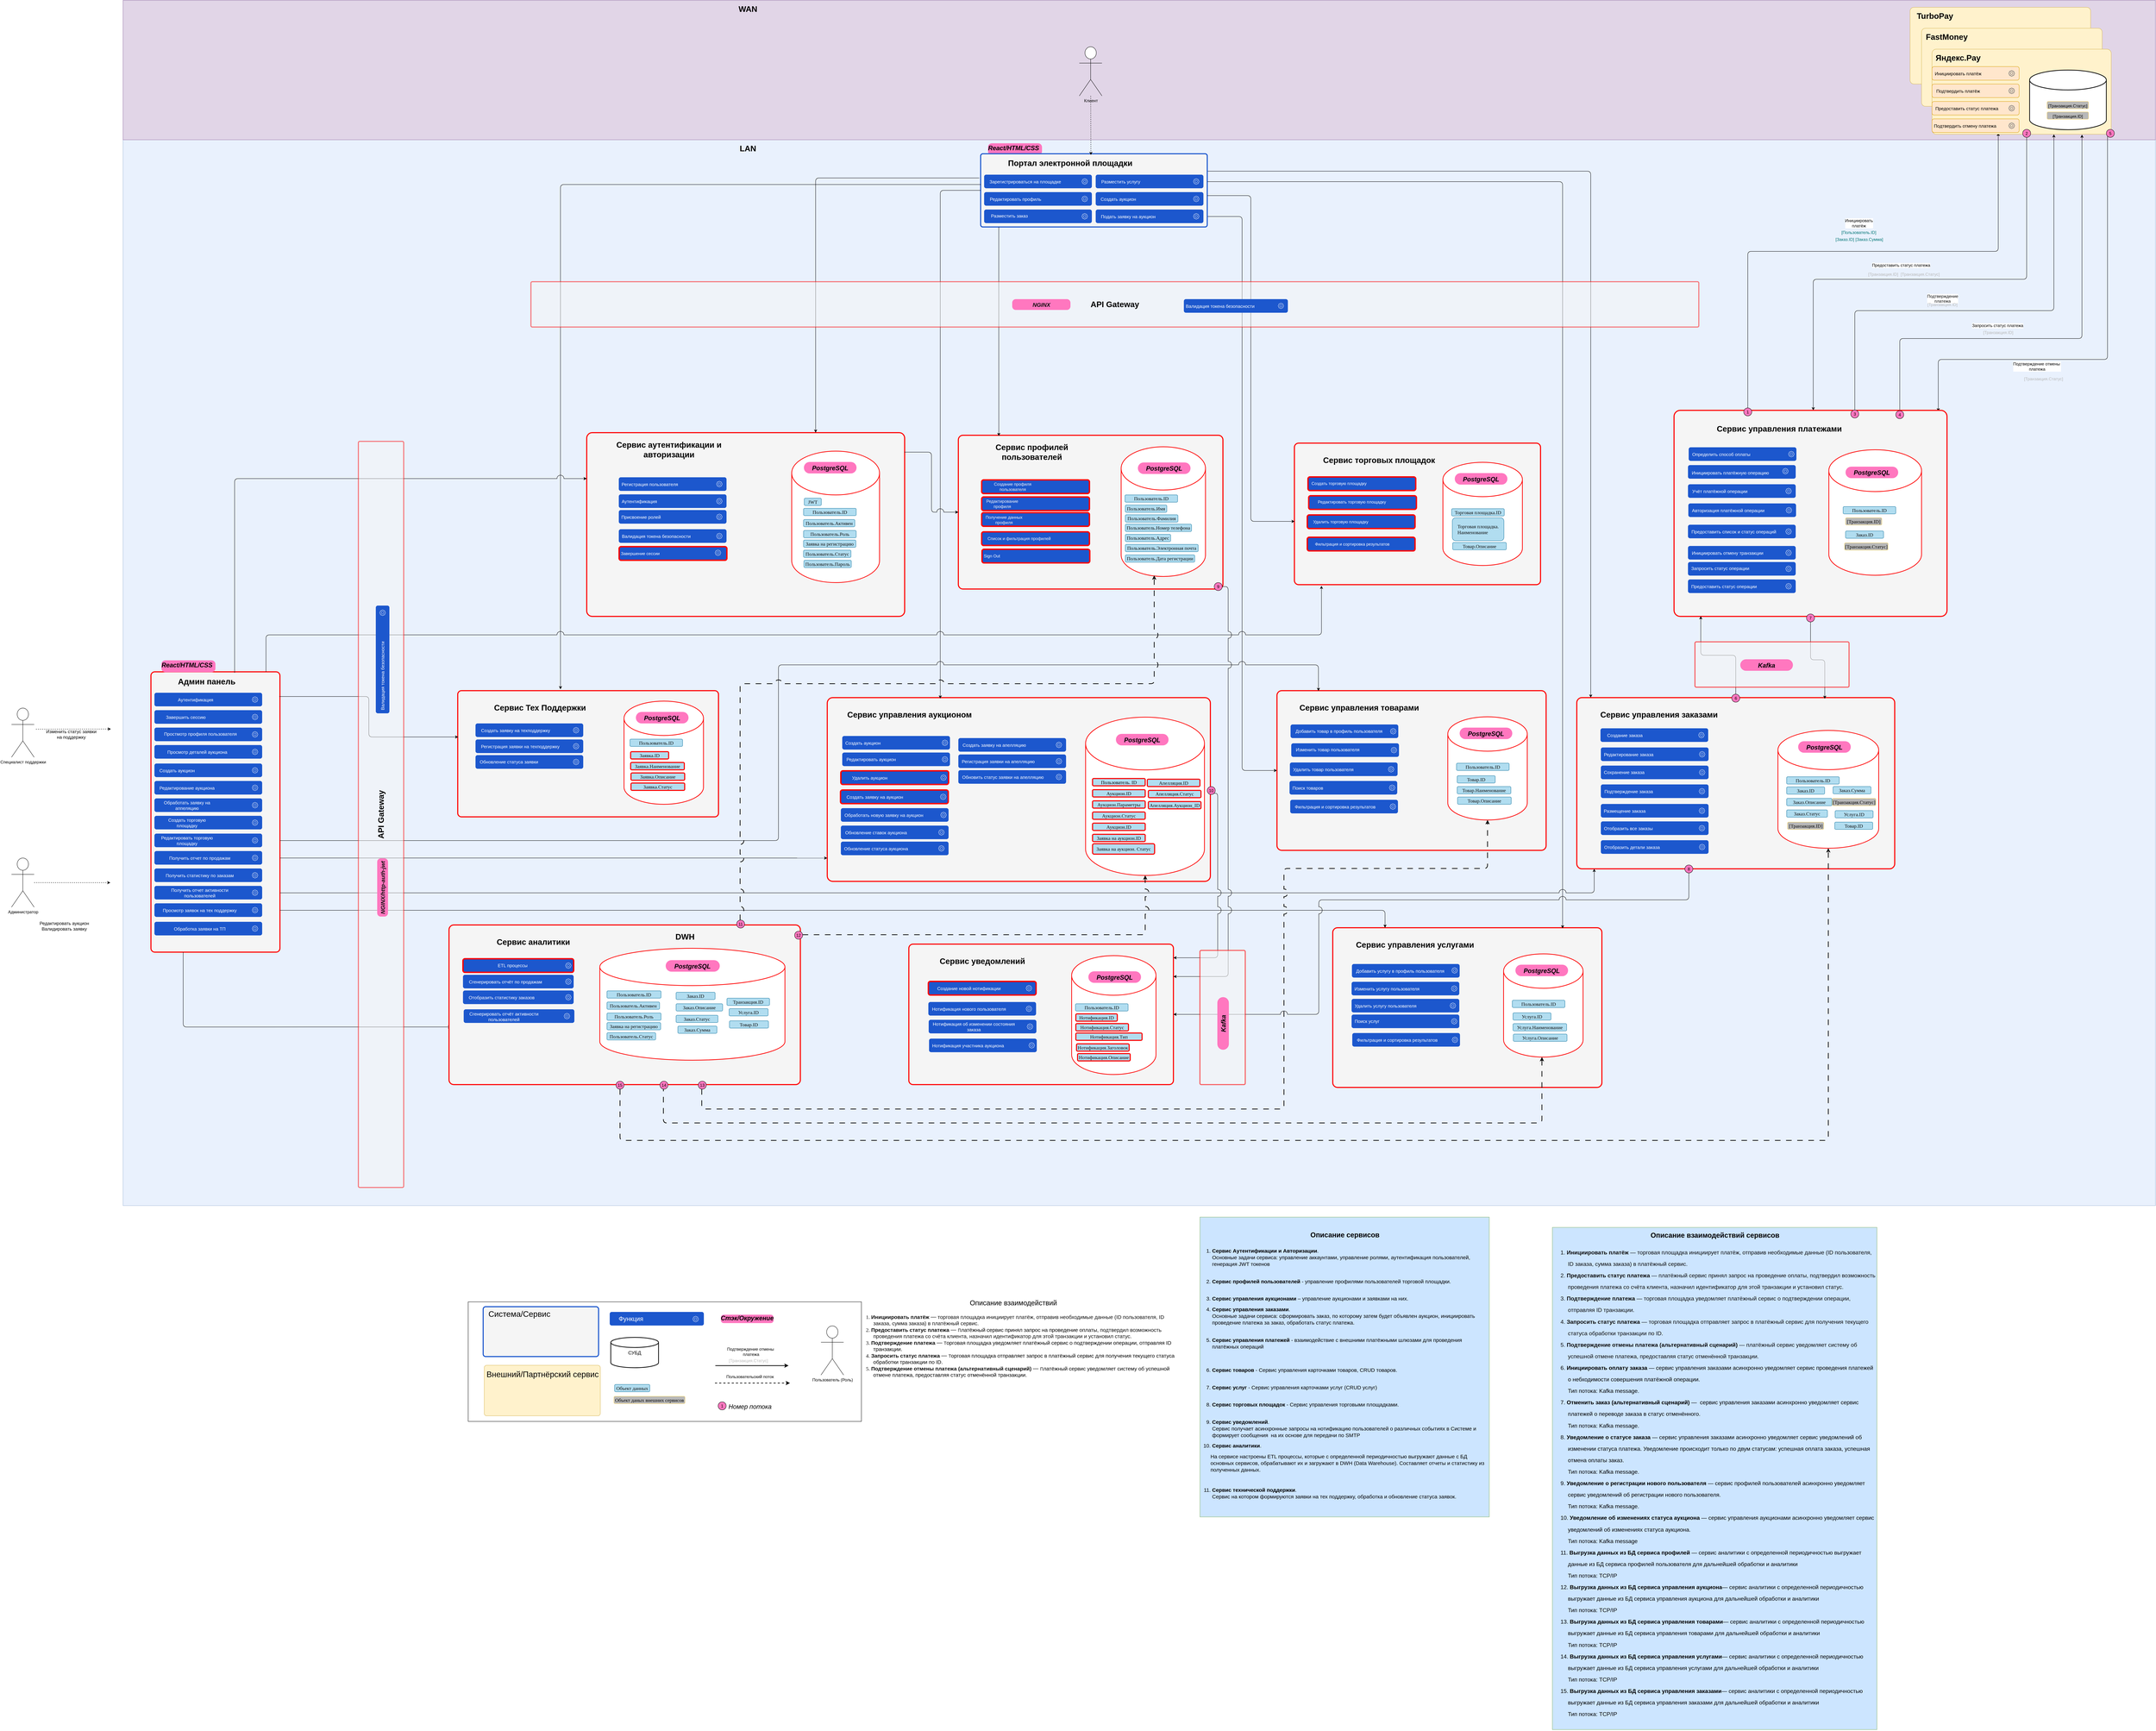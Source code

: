 <mxfile version="26.2.2">
  <diagram name="Задача 2" id="qvZFEZ1kKGI5JKomR9Vi">
    <mxGraphModel dx="6420" dy="3970" grid="1" gridSize="10" guides="1" tooltips="0" connect="1" arrows="1" fold="1" page="0" pageScale="1" pageWidth="827" pageHeight="1169" math="0" shadow="0">
      <root>
        <mxCell id="QW06LPmBjICJNjNeE_fK-0" />
        <mxCell id="QW06LPmBjICJNjNeE_fK-1" parent="QW06LPmBjICJNjNeE_fK-0" />
        <mxCell id="QW06LPmBjICJNjNeE_fK-2" value="" style="rounded=0;whiteSpace=wrap;html=1;fillColor=#dae8fc;strokeColor=#6c8ebf;opacity=60;" parent="QW06LPmBjICJNjNeE_fK-1" vertex="1">
          <mxGeometry x="-790" y="-203" width="5830" height="3060" as="geometry" />
        </mxCell>
        <mxCell id="v9b-DCeKdOWrHg-LttfY-50" style="edgeStyle=orthogonalEdgeStyle;shape=connector;curved=0;rounded=1;orthogonalLoop=1;jettySize=auto;html=1;entryX=0;entryY=0.5;entryDx=0;entryDy=0;strokeColor=default;align=center;verticalAlign=middle;fontFamily=Helvetica;fontSize=11;fontColor=default;labelBackgroundColor=default;endArrow=classic;exitX=1;exitY=0.857;exitDx=0;exitDy=0;exitPerimeter=0;" edge="1" parent="QW06LPmBjICJNjNeE_fK-1" source="QW06LPmBjICJNjNeE_fK-81" target="eit2HFTIVnJPK_dk6KA1-176">
          <mxGeometry relative="1" as="geometry" />
        </mxCell>
        <mxCell id="v9b-DCeKdOWrHg-LttfY-48" style="edgeStyle=orthogonalEdgeStyle;shape=connector;curved=0;rounded=1;orthogonalLoop=1;jettySize=auto;html=1;strokeColor=default;align=center;verticalAlign=middle;fontFamily=Helvetica;fontSize=11;fontColor=default;labelBackgroundColor=default;endArrow=classic;" edge="1" parent="QW06LPmBjICJNjNeE_fK-1" source="QW06LPmBjICJNjNeE_fK-81" target="eit2HFTIVnJPK_dk6KA1-91">
          <mxGeometry relative="1" as="geometry">
            <Array as="points">
              <mxPoint x="3420" y="-110" />
            </Array>
          </mxGeometry>
        </mxCell>
        <mxCell id="QW06LPmBjICJNjNeE_fK-6" value="" style="group" parent="QW06LPmBjICJNjNeE_fK-1" vertex="1" connectable="0">
          <mxGeometry x="1691" y="-203" width="155" height="49" as="geometry" />
        </mxCell>
        <mxCell id="QW06LPmBjICJNjNeE_fK-7" value="&lt;p style=&quot;margin: 0px 0px 0px 13px; text-indent: -13px; font-variant-numeric: normal; font-variant-east-asian: normal; font-variant-alternates: normal; font-kerning: auto; font-optical-sizing: auto; font-feature-settings: normal; font-variation-settings: normal; font-variant-position: normal; font-stretch: normal; font-size: 14px; line-height: normal; color: rgb(14, 14, 14); text-align: start;&quot; class=&quot;p1&quot;&gt;&lt;br&gt;&lt;/p&gt;" style="rounded=1;whiteSpace=wrap;html=1;fillColor=#FF77BF;strokeColor=none;arcSize=33;" parent="QW06LPmBjICJNjNeE_fK-6" vertex="1">
          <mxGeometry y="13" width="155" height="34" as="geometry" />
        </mxCell>
        <mxCell id="QW06LPmBjICJNjNeE_fK-8" value="&lt;font style=&quot;font-size: 18px;&quot;&gt;&lt;i&gt;React/HTML/CSS&lt;/i&gt;&lt;/font&gt;" style="text;html=1;align=center;verticalAlign=middle;whiteSpace=wrap;rounded=1;shadow=0;fontSize=23;fontStyle=1" parent="QW06LPmBjICJNjNeE_fK-6" vertex="1">
          <mxGeometry x="29" width="89" height="49" as="geometry" />
        </mxCell>
        <mxCell id="QW06LPmBjICJNjNeE_fK-9" value="" style="rounded=0;whiteSpace=wrap;html=1;fillColor=#e1d5e7;strokeColor=#9673a6;movable=1;resizable=1;rotatable=1;deletable=1;editable=1;locked=0;connectable=1;" parent="QW06LPmBjICJNjNeE_fK-1" vertex="1">
          <mxGeometry x="-790" y="-600" width="5830" height="400" as="geometry" />
        </mxCell>
        <mxCell id="QW06LPmBjICJNjNeE_fK-19" value="" style="rounded=1;whiteSpace=wrap;html=1;arcSize=0;" parent="QW06LPmBjICJNjNeE_fK-1" vertex="1">
          <mxGeometry x="200" y="3133" width="1128" height="343" as="geometry" />
        </mxCell>
        <mxCell id="QW06LPmBjICJNjNeE_fK-44" value="Администратор" style="shape=umlActor;verticalLabelPosition=bottom;verticalAlign=top;html=1;outlineConnect=0;rounded=1;" parent="QW06LPmBjICJNjNeE_fK-1" vertex="1">
          <mxGeometry x="-1110" y="1860" width="65" height="141" as="geometry" />
        </mxCell>
        <mxCell id="QW06LPmBjICJNjNeE_fK-45" value="" style="endArrow=classic;html=1;rounded=1;dashed=1;entryX=0.961;entryY=0.023;entryDx=0;entryDy=0;entryPerimeter=0;" parent="QW06LPmBjICJNjNeE_fK-1" source="QW06LPmBjICJNjNeE_fK-44" edge="1">
          <mxGeometry width="50" height="50" relative="1" as="geometry">
            <mxPoint x="-944" y="2024" as="sourcePoint" />
            <mxPoint x="-826.477" y="1930.69" as="targetPoint" />
            <Array as="points" />
          </mxGeometry>
        </mxCell>
        <mxCell id="QW06LPmBjICJNjNeE_fK-46" value="WAN" style="text;html=1;align=center;verticalAlign=middle;whiteSpace=wrap;rounded=1;shadow=0;fontSize=23;fontStyle=1" parent="QW06LPmBjICJNjNeE_fK-1" vertex="1">
          <mxGeometry x="960" y="-600" width="85" height="49" as="geometry" />
        </mxCell>
        <mxCell id="QW06LPmBjICJNjNeE_fK-47" value="LAN" style="text;html=1;align=center;verticalAlign=middle;whiteSpace=wrap;rounded=1;shadow=0;fontSize=23;fontStyle=1" parent="QW06LPmBjICJNjNeE_fK-1" vertex="1">
          <mxGeometry x="960" y="-200" width="85" height="49" as="geometry" />
        </mxCell>
        <mxCell id="QW06LPmBjICJNjNeE_fK-48" value="" style="endArrow=classic;html=1;rounded=1;entryX=0.51;entryY=0;entryDx=0;entryDy=0;exitX=0.5;exitY=1;exitDx=0;exitDy=0;entryPerimeter=0;strokeColor=default;jumpStyle=none;edgeStyle=orthogonalEdgeStyle;elbow=vertical;align=center;verticalAlign=middle;fontFamily=Helvetica;fontSize=11;fontColor=default;labelBackgroundColor=default;curved=0;" parent="QW06LPmBjICJNjNeE_fK-1" source="QW06LPmBjICJNjNeE_fK-67" target="2OHR3J7xjC3oeNVDlZnf-0" edge="1">
          <mxGeometry width="50" height="50" relative="1" as="geometry">
            <mxPoint x="2889" y="-210" as="sourcePoint" />
            <mxPoint x="2859" y="-15" as="targetPoint" />
            <Array as="points">
              <mxPoint x="4671" y="200" />
              <mxPoint x="4058" y="200" />
            </Array>
          </mxGeometry>
        </mxCell>
        <mxCell id="QW06LPmBjICJNjNeE_fK-49" value="&lt;p style=&quot;margin: 0px 0px 0px 21px; text-indent: -21px; font-variant-numeric: normal; font-variant-east-asian: normal; font-variant-alternates: normal; font-kerning: auto; font-optical-sizing: auto; font-feature-settings: normal; font-variation-settings: normal; font-variant-position: normal; font-stretch: normal; line-height: normal; color: rgb(14, 14, 14); text-align: start; text-wrap: wrap;&quot; class=&quot;p1&quot;&gt;&lt;font style=&quot;font-size: 12px;&quot; face=&quot;Helvetica&quot;&gt;Подтверждение платежа&lt;/font&gt;&lt;/p&gt;" style="edgeLabel;html=1;align=center;verticalAlign=middle;resizable=0;points=[];rounded=1;strokeColor=default;fontFamily=Helvetica;fontSize=11;fontColor=default;labelBackgroundColor=default;" parent="QW06LPmBjICJNjNeE_fK-48" vertex="1" connectable="0">
          <mxGeometry x="0.194" y="1" relative="1" as="geometry">
            <mxPoint x="184" y="54" as="offset" />
          </mxGeometry>
        </mxCell>
        <mxCell id="QW06LPmBjICJNjNeE_fK-50" value="" style="endArrow=classic;html=1;rounded=1;exitX=0.5;exitY=0;exitDx=0;exitDy=0;entryX=0.68;entryY=1.001;entryDx=0;entryDy=0;entryPerimeter=0;strokeColor=default;jumpStyle=none;edgeStyle=orthogonalEdgeStyle;elbow=vertical;align=center;verticalAlign=middle;fontFamily=Helvetica;fontSize=11;fontColor=default;labelBackgroundColor=default;curved=0;" parent="QW06LPmBjICJNjNeE_fK-1" source="QW06LPmBjICJNjNeE_fK-68" target="QW06LPmBjICJNjNeE_fK-17" edge="1">
          <mxGeometry width="50" height="50" relative="1" as="geometry">
            <mxPoint x="2669" y="486" as="sourcePoint" />
            <mxPoint x="2969" y="-20" as="targetPoint" />
            <Array as="points">
              <mxPoint x="4178" y="290" />
              <mxPoint x="4748" y="290" />
            </Array>
          </mxGeometry>
        </mxCell>
        <mxCell id="QW06LPmBjICJNjNeE_fK-51" value="&lt;font style=&quot;font-size: 12px;&quot;&gt;Предоставить статус платежа&lt;/font&gt;" style="edgeLabel;html=1;align=center;verticalAlign=middle;resizable=0;points=[];rounded=1;strokeColor=default;fontFamily=Helvetica;fontSize=11;fontColor=default;labelBackgroundColor=default;" parent="QW06LPmBjICJNjNeE_fK-50" vertex="1" connectable="0">
          <mxGeometry x="0.194" y="1" relative="1" as="geometry">
            <mxPoint x="-396" y="-129" as="offset" />
          </mxGeometry>
        </mxCell>
        <mxCell id="QW06LPmBjICJNjNeE_fK-52" value="" style="endArrow=classic;html=1;rounded=1;exitX=0;exitY=1;exitDx=0;exitDy=0;strokeColor=default;jumpStyle=none;edgeStyle=orthogonalEdgeStyle;elbow=vertical;entryX=0.968;entryY=0.005;entryDx=0;entryDy=0;entryPerimeter=0;align=center;verticalAlign=middle;fontFamily=Helvetica;fontSize=11;fontColor=default;labelBackgroundColor=default;curved=0;" parent="QW06LPmBjICJNjNeE_fK-1" source="QW06LPmBjICJNjNeE_fK-71" target="2OHR3J7xjC3oeNVDlZnf-0" edge="1">
          <mxGeometry width="50" height="50" relative="1" as="geometry">
            <mxPoint x="3129" y="-210" as="sourcePoint" />
            <mxPoint x="4200" y="680" as="targetPoint" />
            <Array as="points">
              <mxPoint x="4902" y="430" />
              <mxPoint x="4417" y="430" />
            </Array>
          </mxGeometry>
        </mxCell>
        <mxCell id="QW06LPmBjICJNjNeE_fK-53" value="&lt;font style=&quot;font-size: 12px;&quot;&gt;Подтверждение отмены&amp;nbsp;&lt;/font&gt;&lt;div&gt;&lt;font style=&quot;font-size: 12px;&quot;&gt;платежа&lt;/font&gt;&lt;/div&gt;" style="edgeLabel;html=1;align=center;verticalAlign=middle;resizable=0;points=[];rounded=1;strokeColor=default;fontFamily=Helvetica;fontSize=11;fontColor=default;labelBackgroundColor=default;" parent="QW06LPmBjICJNjNeE_fK-52" vertex="1" connectable="0">
          <mxGeometry x="0.194" y="1" relative="1" as="geometry">
            <mxPoint x="-82" y="19" as="offset" />
          </mxGeometry>
        </mxCell>
        <mxCell id="QW06LPmBjICJNjNeE_fK-54" value="" style="endArrow=classic;html=1;rounded=1;exitX=0.5;exitY=0;exitDx=0;exitDy=0;strokeColor=default;jumpStyle=none;edgeStyle=orthogonalEdgeStyle;elbow=vertical;align=center;verticalAlign=middle;fontFamily=Helvetica;fontSize=11;fontColor=default;labelBackgroundColor=default;curved=0;" parent="QW06LPmBjICJNjNeE_fK-1" source="QW06LPmBjICJNjNeE_fK-66" edge="1">
          <mxGeometry width="50" height="50" relative="1" as="geometry">
            <mxPoint x="2379" y="206" as="sourcePoint" />
            <mxPoint x="4589" y="-220" as="targetPoint" />
            <Array as="points">
              <mxPoint x="3871" y="120" />
              <mxPoint x="4589" y="120" />
              <mxPoint x="4589" y="-214" />
            </Array>
          </mxGeometry>
        </mxCell>
        <mxCell id="QW06LPmBjICJNjNeE_fK-55" value="&lt;span style=&quot;text-wrap: wrap;&quot;&gt;&lt;font style=&quot;font-size: 12px;&quot;&gt;Инициировать платёж&lt;/font&gt;&lt;/span&gt;" style="edgeLabel;html=1;align=center;verticalAlign=middle;resizable=0;points=[];rounded=1;strokeColor=default;fontFamily=Helvetica;fontSize=11;fontColor=default;labelBackgroundColor=default;" parent="QW06LPmBjICJNjNeE_fK-54" vertex="1" connectable="0">
          <mxGeometry x="0.194" y="1" relative="1" as="geometry">
            <mxPoint x="-133" y="-80" as="offset" />
          </mxGeometry>
        </mxCell>
        <mxCell id="QW06LPmBjICJNjNeE_fK-61" value="&lt;font style=&quot;font-size: 12px;&quot;&gt;[Транзакция.ID]&lt;/font&gt;" style="text;html=1;align=center;verticalAlign=middle;whiteSpace=wrap;rounded=1;fontSize=13;labelBackgroundColor=none;fontColor=#B8B8B8;" parent="QW06LPmBjICJNjNeE_fK-1" vertex="1">
          <mxGeometry x="4539" y="337" width="100" height="30" as="geometry" />
        </mxCell>
        <mxCell id="QW06LPmBjICJNjNeE_fK-62" value="" style="endArrow=classic;html=1;rounded=1;exitX=0.5;exitY=0;exitDx=0;exitDy=0;entryX=0.837;entryY=1.005;entryDx=0;entryDy=0;entryPerimeter=0;strokeColor=default;jumpStyle=none;flowAnimation=0;align=center;verticalAlign=middle;fontFamily=Helvetica;fontSize=11;fontColor=default;labelBackgroundColor=default;elbow=vertical;edgeStyle=orthogonalEdgeStyle;curved=0;" parent="QW06LPmBjICJNjNeE_fK-1" source="QW06LPmBjICJNjNeE_fK-70" target="QW06LPmBjICJNjNeE_fK-17" edge="1">
          <mxGeometry width="50" height="50" relative="1" as="geometry">
            <mxPoint x="2509" y="444" as="sourcePoint" />
            <mxPoint x="2973" y="60" as="targetPoint" />
            <Array as="points">
              <mxPoint x="4307" y="370" />
              <mxPoint x="4829" y="370" />
            </Array>
          </mxGeometry>
        </mxCell>
        <mxCell id="QW06LPmBjICJNjNeE_fK-63" value="&lt;font style=&quot;font-size: 12px;&quot;&gt;Запросить статус платежа&lt;/font&gt;" style="edgeLabel;html=1;align=center;verticalAlign=middle;resizable=0;points=[];rounded=1;strokeColor=default;fontFamily=Helvetica;fontSize=11;fontColor=default;labelBackgroundColor=default;" parent="QW06LPmBjICJNjNeE_fK-62" vertex="1" connectable="0">
          <mxGeometry x="-0.441" y="-1" relative="1" as="geometry">
            <mxPoint x="120" y="-38" as="offset" />
          </mxGeometry>
        </mxCell>
        <mxCell id="QW06LPmBjICJNjNeE_fK-64" value="&lt;font style=&quot;font-size: 12px;&quot;&gt;[Транзакция.ID]&lt;/font&gt;" style="text;html=1;align=center;verticalAlign=middle;whiteSpace=wrap;rounded=1;fontSize=13;labelBackgroundColor=none;fontColor=#B8B8B8;" parent="QW06LPmBjICJNjNeE_fK-1" vertex="1">
          <mxGeometry x="4379" y="257" width="100" height="30" as="geometry" />
        </mxCell>
        <mxCell id="QW06LPmBjICJNjNeE_fK-77" value="Редактировать аукцион&lt;div&gt;Валидировать заявку&lt;/div&gt;" style="text;html=1;align=center;verticalAlign=middle;whiteSpace=wrap;rounded=1;fontSize=13;" parent="QW06LPmBjICJNjNeE_fK-1" vertex="1">
          <mxGeometry x="-1080" y="2040" width="243" height="30" as="geometry" />
        </mxCell>
        <mxCell id="QW06LPmBjICJNjNeE_fK-78" value="Специалист поддержки" style="shape=umlActor;verticalLabelPosition=bottom;verticalAlign=top;html=1;outlineConnect=0;rounded=1;" parent="QW06LPmBjICJNjNeE_fK-1" vertex="1">
          <mxGeometry x="-1110" y="1430" width="65" height="141" as="geometry" />
        </mxCell>
        <mxCell id="QW06LPmBjICJNjNeE_fK-79" value="" style="endArrow=classic;html=1;rounded=1;dashed=1;" parent="QW06LPmBjICJNjNeE_fK-1" edge="1">
          <mxGeometry width="50" height="50" relative="1" as="geometry">
            <mxPoint x="-1040" y="1490.434" as="sourcePoint" />
            <mxPoint x="-825" y="1490" as="targetPoint" />
            <Array as="points" />
          </mxGeometry>
        </mxCell>
        <mxCell id="QW06LPmBjICJNjNeE_fK-80" value="&lt;div&gt;Изменить статус заявки&lt;/div&gt;&lt;div&gt;на поддержку&lt;/div&gt;" style="text;html=1;align=center;verticalAlign=middle;whiteSpace=wrap;rounded=1;fontSize=13;" parent="QW06LPmBjICJNjNeE_fK-1" vertex="1">
          <mxGeometry x="-1060" y="1490" width="243" height="30" as="geometry" />
        </mxCell>
        <mxCell id="QW06LPmBjICJNjNeE_fK-81" value="" style="rounded=1;whiteSpace=wrap;html=1;arcSize=3;fillColor=#f5f5f5;strokeColor=#1C57CD;strokeWidth=3;align=center;verticalAlign=middle;fontFamily=Helvetica;fontSize=12;fontColor=#333333;resizable=1;" parent="QW06LPmBjICJNjNeE_fK-1" vertex="1">
          <mxGeometry x="1670" y="-160" width="650" height="210" as="geometry" />
        </mxCell>
        <mxCell id="QW06LPmBjICJNjNeE_fK-82" value="Портал электронной площадки" style="text;html=1;align=center;verticalAlign=middle;whiteSpace=wrap;rounded=1;shadow=0;fontSize=23;fontStyle=1" parent="QW06LPmBjICJNjNeE_fK-1" vertex="1">
          <mxGeometry x="1737" y="-158" width="380" height="49" as="geometry" />
        </mxCell>
        <mxCell id="QW06LPmBjICJNjNeE_fK-83" value="&lt;p style=&quot;margin: 0px 0px 0px 13px; text-indent: -13px; font-variant-numeric: normal; font-variant-east-asian: normal; font-variant-alternates: normal; font-kerning: auto; font-optical-sizing: auto; font-feature-settings: normal; font-variation-settings: normal; font-variant-position: normal; font-stretch: normal; font-size: 14px; line-height: normal; color: rgb(14, 14, 14); text-align: start;&quot; class=&quot;p1&quot;&gt;&lt;font face=&quot;Times New Roman&quot;&gt;Объект данных&lt;/font&gt;&lt;/p&gt;" style="rounded=1;whiteSpace=wrap;html=1;fillColor=#b1ddf0;strokeColor=#10739e;" parent="QW06LPmBjICJNjNeE_fK-1" vertex="1">
          <mxGeometry x="620" y="3370" width="101" height="21" as="geometry" />
        </mxCell>
        <mxCell id="QW06LPmBjICJNjNeE_fK-84" value="&lt;font style=&quot;font-size: 14px;&quot;&gt;СУБД&lt;/font&gt;" style="strokeWidth=2;html=1;shape=mxgraph.flowchart.database;whiteSpace=wrap;rounded=1;movable=1;resizable=1;rotatable=1;deletable=1;editable=1;locked=0;connectable=1;" parent="QW06LPmBjICJNjNeE_fK-1" vertex="1">
          <mxGeometry x="609" y="3235" width="137" height="87" as="geometry" />
        </mxCell>
        <mxCell id="QW06LPmBjICJNjNeE_fK-85" value="Пользователь (Роль)" style="shape=umlActor;verticalLabelPosition=bottom;verticalAlign=top;html=1;outlineConnect=0;rounded=1;" parent="QW06LPmBjICJNjNeE_fK-1" vertex="1">
          <mxGeometry x="1212" y="3202" width="65" height="141" as="geometry" />
        </mxCell>
        <mxCell id="QW06LPmBjICJNjNeE_fK-86" value="&lt;p style=&quot;margin: 0px 0px 0px 13px; text-indent: -13px; font-variant-numeric: normal; font-variant-east-asian: normal; font-variant-alternates: normal; font-kerning: auto; font-optical-sizing: auto; font-feature-settings: normal; font-variation-settings: normal; font-variant-position: normal; font-stretch: normal; line-height: normal; text-align: start;&quot; class=&quot;p1&quot;&gt;&lt;span style=&quot;text-align: center; text-indent: 0px;&quot;&gt;&lt;font style=&quot;font-size: 14px;&quot; face=&quot;Times New Roman&quot;&gt;Объект даных внешних сервисов&lt;/font&gt;&lt;/span&gt;&lt;br&gt;&lt;/p&gt;" style="rounded=1;whiteSpace=wrap;html=1;fillColor=#B8B8B8;strokeColor=#FFD966;" parent="QW06LPmBjICJNjNeE_fK-1" vertex="1">
          <mxGeometry x="618" y="3404" width="204" height="21" as="geometry" />
        </mxCell>
        <mxCell id="QW06LPmBjICJNjNeE_fK-87" value="" style="endArrow=classic;html=1;rounded=1;curved=0;strokeWidth=2;" parent="QW06LPmBjICJNjNeE_fK-1" edge="1">
          <mxGeometry width="50" height="50" relative="1" as="geometry">
            <mxPoint x="909" y="3316" as="sourcePoint" />
            <mxPoint x="1119" y="3316" as="targetPoint" />
            <Array as="points">
              <mxPoint x="909" y="3316" />
            </Array>
          </mxGeometry>
        </mxCell>
        <mxCell id="QW06LPmBjICJNjNeE_fK-88" value="&lt;font style=&quot;font-size: 12px;&quot;&gt;Подтверждение отмены&amp;nbsp;&lt;/font&gt;&lt;div&gt;&lt;font style=&quot;font-size: 12px;&quot;&gt;платежа&lt;/font&gt;&lt;/div&gt;" style="edgeLabel;html=1;align=center;verticalAlign=middle;resizable=0;points=[];rounded=1;" parent="QW06LPmBjICJNjNeE_fK-87" vertex="1" connectable="0">
          <mxGeometry x="0.194" y="1" relative="1" as="geometry">
            <mxPoint x="-24" y="-39" as="offset" />
          </mxGeometry>
        </mxCell>
        <mxCell id="QW06LPmBjICJNjNeE_fK-89" value="&lt;font style=&quot;font-size: 12px;&quot;&gt;[Транзакция.Статус]&lt;/font&gt;" style="text;html=1;align=center;verticalAlign=middle;whiteSpace=wrap;rounded=1;fontSize=13;labelBackgroundColor=none;fontColor=#B8B8B8;" parent="QW06LPmBjICJNjNeE_fK-1" vertex="1">
          <mxGeometry x="924" y="3286" width="160" height="30" as="geometry" />
        </mxCell>
        <mxCell id="QW06LPmBjICJNjNeE_fK-90" value="" style="endArrow=classic;html=1;rounded=1;dashed=1;strokeWidth=2;" parent="QW06LPmBjICJNjNeE_fK-1" edge="1">
          <mxGeometry width="50" height="50" relative="1" as="geometry">
            <mxPoint x="908" y="3366" as="sourcePoint" />
            <mxPoint x="1123" y="3366" as="targetPoint" />
            <Array as="points" />
          </mxGeometry>
        </mxCell>
        <mxCell id="QW06LPmBjICJNjNeE_fK-91" value="&lt;span style=&quot;font-size: 12px;&quot;&gt;Пользовательский поток&lt;/span&gt;" style="edgeLabel;html=1;align=center;verticalAlign=middle;resizable=0;points=[];rounded=1;" parent="QW06LPmBjICJNjNeE_fK-1" vertex="1" connectable="0">
          <mxGeometry x="1009.995" y="3395" as="geometry">
            <mxPoint x="-2" y="-47" as="offset" />
          </mxGeometry>
        </mxCell>
        <mxCell id="QW06LPmBjICJNjNeE_fK-92" value="Клиент" style="shape=umlActor;verticalLabelPosition=bottom;verticalAlign=top;html=1;outlineConnect=0;rounded=1;" parent="QW06LPmBjICJNjNeE_fK-1" vertex="1">
          <mxGeometry x="1953" y="-467" width="65" height="141" as="geometry" />
        </mxCell>
        <mxCell id="QW06LPmBjICJNjNeE_fK-93" value="" style="endArrow=classic;html=1;rounded=1;dashed=1;entryX=0.727;entryY=0.031;entryDx=0;entryDy=0;entryPerimeter=0;fontSize=12;" parent="QW06LPmBjICJNjNeE_fK-1" source="QW06LPmBjICJNjNeE_fK-92" edge="1">
          <mxGeometry width="50" height="50" relative="1" as="geometry">
            <mxPoint x="1985" y="-420" as="sourcePoint" />
            <mxPoint x="1986.26" y="-156.481" as="targetPoint" />
            <Array as="points" />
          </mxGeometry>
        </mxCell>
        <mxCell id="QW06LPmBjICJNjNeE_fK-94" value="1" style="ellipse;whiteSpace=wrap;html=1;aspect=fixed;rounded=1;fillColor=#FF77BF;" parent="QW06LPmBjICJNjNeE_fK-1" vertex="1">
          <mxGeometry x="917" y="3420" width="23" height="23" as="geometry" />
        </mxCell>
        <mxCell id="QW06LPmBjICJNjNeE_fK-95" value="&lt;span style=&quot;font-size: 18px;&quot;&gt;&lt;i&gt;Номер потока&lt;/i&gt;&lt;/span&gt;" style="text;html=1;align=center;verticalAlign=middle;whiteSpace=wrap;rounded=1;shadow=0;fontSize=23;fontStyle=0" parent="QW06LPmBjICJNjNeE_fK-1" vertex="1">
          <mxGeometry x="928" y="3407" width="161" height="49" as="geometry" />
        </mxCell>
        <mxCell id="QW06LPmBjICJNjNeE_fK-96" value="&lt;h1 style=&quot;margin-top: 0px; font-size: 15px;&quot;&gt;&lt;p class=&quot;p1&quot; style=&quot;margin: 0px 0px 0px 21px; text-indent: -21px; font-variant-numeric: normal; font-variant-east-asian: normal; font-variant-alternates: normal; font-kerning: auto; font-optical-sizing: auto; font-feature-settings: normal; font-variation-settings: normal; font-variant-position: normal; font-stretch: normal; font-size: 15px; line-height: normal; color: rgb(14, 14, 14);&quot;&gt;&lt;span class=&quot;s1&quot; style=&quot;font-weight: 400; font-variant-numeric: normal; font-variant-east-asian: normal; font-variant-alternates: normal; font-kerning: auto; font-optical-sizing: auto; font-feature-settings: normal; font-variation-settings: normal; font-variant-position: normal; font-stretch: normal; line-height: normal; font-family: &amp;quot;Times New Roman&amp;quot;; font-size: 15px;&quot;&gt;1.&amp;nbsp;&lt;/span&gt;&lt;b style=&quot;font-size: 15px;&quot;&gt;Инициировать платёж&lt;/b&gt;&lt;b style=&quot;font-weight: 400; font-size: 15px;&quot;&gt;&amp;nbsp;&lt;/b&gt;&lt;span style=&quot;background-color: initial; color: rgb(51, 51, 51); font-family: &amp;quot;YS Text&amp;quot;, -apple-system, BlinkMacSystemFont, Arial, Helvetica, sans-serif; font-size: 16px; font-weight: 400;&quot;&gt;—&lt;/span&gt;&lt;span style=&quot;background-color: initial; color: rgb(0, 0, 0); font-weight: normal;&quot;&gt;&amp;nbsp;т&lt;/span&gt;&lt;span style=&quot;background-color: initial; font-weight: 400;&quot;&gt;орговая площадка инициирует платёж, отправив необходимые данные (ID пользователя, ID заказа, сумма заказа) в платёжный сервис.&lt;/span&gt;&lt;/p&gt;&lt;p class=&quot;p1&quot; style=&quot;margin: 0px 0px 0px 21px; text-indent: -21px; font-variant-numeric: normal; font-variant-east-asian: normal; font-variant-alternates: normal; font-kerning: auto; font-optical-sizing: auto; font-feature-settings: normal; font-variation-settings: normal; font-variant-position: normal; font-weight: 400; font-stretch: normal; font-size: 15px; line-height: normal; color: rgb(14, 14, 14);&quot;&gt;&lt;span class=&quot;s1&quot; style=&quot;font-variant-numeric: normal; font-variant-east-asian: normal; font-variant-alternates: normal; font-kerning: auto; font-optical-sizing: auto; font-feature-settings: normal; font-variation-settings: normal; font-variant-position: normal; font-stretch: normal; line-height: normal; font-family: &amp;quot;Times New Roman&amp;quot;; font-size: 15px;&quot;&gt;2.&amp;nbsp;&lt;/span&gt;&lt;b style=&quot;font-size: 15px;&quot;&gt;Предоставить статус платежа&amp;nbsp;&lt;/b&gt;&lt;span style=&quot;background-color: initial; color: rgb(51, 51, 51); font-family: &amp;quot;YS Text&amp;quot;, -apple-system, BlinkMacSystemFont, Arial, Helvetica, sans-serif; font-size: 16px;&quot;&gt;— п&lt;/span&gt;&lt;span style=&quot;background-color: initial; color: rgb(0, 0, 0);&quot;&gt;латё&lt;/span&gt;&lt;span style=&quot;background-color: initial; color: rgb(0, 0, 0);&quot;&gt;жный сервис принял запрос на проведение оплаты,&lt;/span&gt;&lt;span style=&quot;background-color: initial;&quot; class=&quot;Apple-converted-space&quot;&gt;&amp;nbsp;&lt;/span&gt;&lt;span style=&quot;background-color: initial;&quot;&gt;подтвердил возможность проведения платежа со счёта клиента, назначил идентификатор для этой транзакции и установил статус.&lt;/span&gt;&lt;/p&gt;&lt;p class=&quot;p1&quot; style=&quot;margin: 0px 0px 0px 21px; text-indent: -21px; font-variant-numeric: normal; font-variant-east-asian: normal; font-variant-alternates: normal; font-kerning: auto; font-optical-sizing: auto; font-feature-settings: normal; font-variation-settings: normal; font-variant-position: normal; font-weight: 400; font-stretch: normal; font-size: 15px; line-height: normal; color: rgb(14, 14, 14);&quot;&gt;&lt;span class=&quot;s1&quot; style=&quot;font-variant-numeric: normal; font-variant-east-asian: normal; font-variant-alternates: normal; font-kerning: auto; font-optical-sizing: auto; font-feature-settings: normal; font-variation-settings: normal; font-variant-position: normal; font-stretch: normal; line-height: normal; font-family: &amp;quot;Times New Roman&amp;quot;; font-size: 15px;&quot;&gt;3.&amp;nbsp;&lt;/span&gt;&lt;b style=&quot;font-size: 15px;&quot;&gt;Подтверждение платежа&amp;nbsp;&lt;/b&gt;&lt;span style=&quot;background-color: initial; color: rgb(51, 51, 51); font-family: &amp;quot;YS Text&amp;quot;, -apple-system, BlinkMacSystemFont, Arial, Helvetica, sans-serif; font-size: 16px;&quot;&gt;— т&lt;/span&gt;&lt;span style=&quot;background-color: initial; color: rgb(0, 0, 0);&quot;&gt;орговая площадка уведомляет платёжный сервис о подтверждении операции, отправляя ID транзакции.&lt;/span&gt;&lt;/p&gt;&lt;p class=&quot;p1&quot; style=&quot;margin: 0px 0px 0px 21px; text-indent: -21px; font-variant-numeric: normal; font-variant-east-asian: normal; font-variant-alternates: normal; font-kerning: auto; font-optical-sizing: auto; font-feature-settings: normal; font-variation-settings: normal; font-variant-position: normal; font-weight: 400; font-stretch: normal; font-size: 15px; line-height: normal; color: rgb(14, 14, 14);&quot;&gt;&lt;span class=&quot;s1&quot; style=&quot;font-variant-numeric: normal; font-variant-east-asian: normal; font-variant-alternates: normal; font-kerning: auto; font-optical-sizing: auto; font-feature-settings: normal; font-variation-settings: normal; font-variant-position: normal; font-stretch: normal; line-height: normal; font-family: &amp;quot;Times New Roman&amp;quot;; font-size: 15px;&quot;&gt;4.&amp;nbsp;&lt;/span&gt;&lt;b style=&quot;font-size: 15px;&quot;&gt;Запросить статус платежа&lt;/b&gt;&amp;nbsp;&lt;span style=&quot;background-color: initial; color: rgb(51, 51, 51); font-family: &amp;quot;YS Text&amp;quot;, -apple-system, BlinkMacSystemFont, Arial, Helvetica, sans-serif; font-size: 16px;&quot;&gt;— т&lt;/span&gt;&lt;span style=&quot;background-color: initial; color: rgb(0, 0, 0);&quot;&gt;орговая площадка отправляет запрос в платёжный сервис для получения текущего статуса обработки транзакции по ID.&lt;/span&gt;&lt;/p&gt;&lt;p class=&quot;p1&quot; style=&quot;margin: 0px 0px 0px 21px; text-indent: -21px; font-variant-numeric: normal; font-variant-east-asian: normal; font-variant-alternates: normal; font-kerning: auto; font-optical-sizing: auto; font-feature-settings: normal; font-variation-settings: normal; font-variant-position: normal; font-weight: 400; font-stretch: normal; font-size: 15px; line-height: normal; color: rgb(14, 14, 14);&quot;&gt;&lt;span class=&quot;s1&quot; style=&quot;font-variant-numeric: normal; font-variant-east-asian: normal; font-variant-alternates: normal; font-kerning: auto; font-optical-sizing: auto; font-feature-settings: normal; font-variation-settings: normal; font-variant-position: normal; font-stretch: normal; line-height: normal; font-family: &amp;quot;Times New Roman&amp;quot;; font-size: 15px;&quot;&gt;5.&amp;nbsp;&lt;/span&gt;&lt;b style=&quot;font-size: 15px;&quot;&gt;Подтверждение отмены платежа (альтернативный сценарий)&amp;nbsp;&lt;/b&gt;&lt;span style=&quot;background-color: initial; color: rgb(51, 51, 51); font-family: &amp;quot;YS Text&amp;quot;, -apple-system, BlinkMacSystemFont, Arial, Helvetica, sans-serif; font-size: 16px;&quot;&gt;— п&lt;/span&gt;&lt;span style=&quot;background-color: initial; color: rgb(0, 0, 0);&quot;&gt;латёжный сервис уведомляет систему об успешной отмене платежа, предоставляя статус отменённой транзакции.&lt;/span&gt;&lt;/p&gt;&lt;/h1&gt;" style="text;html=1;whiteSpace=wrap;overflow=hidden;rounded=0;fontSize=15;" parent="QW06LPmBjICJNjNeE_fK-1" vertex="1">
          <mxGeometry x="1339" y="3159" width="904" height="189" as="geometry" />
        </mxCell>
        <mxCell id="QW06LPmBjICJNjNeE_fK-97" value="&lt;font style=&quot;font-size: 20px;&quot;&gt;Описание взаимодействий&lt;/font&gt;" style="text;html=1;align=center;verticalAlign=middle;whiteSpace=wrap;rounded=0;" parent="QW06LPmBjICJNjNeE_fK-1" vertex="1">
          <mxGeometry x="1609" y="3120" width="310" height="30" as="geometry" />
        </mxCell>
        <mxCell id="QW06LPmBjICJNjNeE_fK-103" value="" style="group" parent="QW06LPmBjICJNjNeE_fK-1" vertex="1" connectable="0">
          <mxGeometry x="1680" y="-100" width="309" height="39" as="geometry" />
        </mxCell>
        <mxCell id="QW06LPmBjICJNjNeE_fK-104" value="" style="group" parent="QW06LPmBjICJNjNeE_fK-103" vertex="1" connectable="0">
          <mxGeometry width="309" height="39" as="geometry" />
        </mxCell>
        <mxCell id="QW06LPmBjICJNjNeE_fK-105" value="" style="rounded=1;whiteSpace=wrap;html=1;fillColor=#1C57CD;strokeColor=none;" parent="QW06LPmBjICJNjNeE_fK-104" vertex="1">
          <mxGeometry width="309" height="39" as="geometry" />
        </mxCell>
        <mxCell id="QW06LPmBjICJNjNeE_fK-106" value="" style="sketch=0;outlineConnect=0;fontColor=#FFFFFF;gradientColor=none;fillColor=#FFFFFF;strokeColor=none;dashed=0;verticalLabelPosition=bottom;verticalAlign=top;align=center;html=1;fontSize=12;fontStyle=0;aspect=fixed;pointerEvents=1;shape=mxgraph.aws4.gear;rounded=1;" parent="QW06LPmBjICJNjNeE_fK-104" vertex="1">
          <mxGeometry x="280" y="11" width="17" height="17" as="geometry" />
        </mxCell>
        <mxCell id="QW06LPmBjICJNjNeE_fK-107" value="Зарегистрироваться на площадке" style="text;html=1;align=center;verticalAlign=middle;whiteSpace=wrap;rounded=1;fontSize=13;fontColor=#FFFFFF;" parent="QW06LPmBjICJNjNeE_fK-104" vertex="1">
          <mxGeometry x="9" y="4.5" width="218" height="30" as="geometry" />
        </mxCell>
        <mxCell id="QW06LPmBjICJNjNeE_fK-108" value="" style="group" parent="QW06LPmBjICJNjNeE_fK-1" vertex="1" connectable="0">
          <mxGeometry x="1680" y="-50" width="309" height="39" as="geometry" />
        </mxCell>
        <mxCell id="QW06LPmBjICJNjNeE_fK-109" value="" style="group" parent="QW06LPmBjICJNjNeE_fK-108" vertex="1" connectable="0">
          <mxGeometry width="309" height="39" as="geometry" />
        </mxCell>
        <mxCell id="QW06LPmBjICJNjNeE_fK-110" value="" style="rounded=1;whiteSpace=wrap;html=1;fillColor=#1C57CD;strokeColor=none;" parent="QW06LPmBjICJNjNeE_fK-109" vertex="1">
          <mxGeometry width="309" height="39" as="geometry" />
        </mxCell>
        <mxCell id="QW06LPmBjICJNjNeE_fK-111" value="" style="sketch=0;outlineConnect=0;fontColor=#FFFFFF;gradientColor=none;fillColor=#FFFFFF;strokeColor=none;dashed=0;verticalLabelPosition=bottom;verticalAlign=top;align=center;html=1;fontSize=12;fontStyle=0;aspect=fixed;pointerEvents=1;shape=mxgraph.aws4.gear;rounded=1;" parent="QW06LPmBjICJNjNeE_fK-109" vertex="1">
          <mxGeometry x="280" y="11" width="17" height="17" as="geometry" />
        </mxCell>
        <mxCell id="QW06LPmBjICJNjNeE_fK-112" value="Редактировать профиль" style="text;html=1;align=center;verticalAlign=middle;whiteSpace=wrap;rounded=1;fontSize=13;fontColor=#FFFFFF;" parent="QW06LPmBjICJNjNeE_fK-109" vertex="1">
          <mxGeometry x="8" y="4.5" width="164" height="30" as="geometry" />
        </mxCell>
        <mxCell id="QW06LPmBjICJNjNeE_fK-113" value="" style="group" parent="QW06LPmBjICJNjNeE_fK-1" vertex="1" connectable="0">
          <mxGeometry x="1680" width="309" height="39" as="geometry" />
        </mxCell>
        <mxCell id="QW06LPmBjICJNjNeE_fK-114" value="" style="group" parent="QW06LPmBjICJNjNeE_fK-113" vertex="1" connectable="0">
          <mxGeometry width="309" height="39" as="geometry" />
        </mxCell>
        <mxCell id="QW06LPmBjICJNjNeE_fK-115" value="" style="rounded=1;whiteSpace=wrap;html=1;fillColor=#1C57CD;strokeColor=none;" parent="QW06LPmBjICJNjNeE_fK-114" vertex="1">
          <mxGeometry width="309" height="39" as="geometry" />
        </mxCell>
        <mxCell id="QW06LPmBjICJNjNeE_fK-116" value="" style="sketch=0;outlineConnect=0;fontColor=#FFFFFF;gradientColor=none;fillColor=#FFFFFF;strokeColor=none;dashed=0;verticalLabelPosition=bottom;verticalAlign=top;align=center;html=1;fontSize=12;fontStyle=0;aspect=fixed;pointerEvents=1;shape=mxgraph.aws4.gear;rounded=1;" parent="QW06LPmBjICJNjNeE_fK-114" vertex="1">
          <mxGeometry x="280" y="11" width="17" height="17" as="geometry" />
        </mxCell>
        <mxCell id="QW06LPmBjICJNjNeE_fK-117" value="Разместить заказ" style="text;html=1;align=center;verticalAlign=middle;whiteSpace=wrap;rounded=1;fontSize=13;fontColor=#FFFFFF;" parent="QW06LPmBjICJNjNeE_fK-114" vertex="1">
          <mxGeometry x="14" y="3" width="117" height="30" as="geometry" />
        </mxCell>
        <mxCell id="QW06LPmBjICJNjNeE_fK-118" value="" style="group" parent="QW06LPmBjICJNjNeE_fK-1" vertex="1" connectable="0">
          <mxGeometry x="2000" y="-100" width="309" height="39" as="geometry" />
        </mxCell>
        <mxCell id="QW06LPmBjICJNjNeE_fK-119" value="" style="group" parent="QW06LPmBjICJNjNeE_fK-118" vertex="1" connectable="0">
          <mxGeometry width="309" height="39" as="geometry" />
        </mxCell>
        <mxCell id="QW06LPmBjICJNjNeE_fK-120" value="" style="rounded=1;whiteSpace=wrap;html=1;fillColor=#1C57CD;strokeColor=none;" parent="QW06LPmBjICJNjNeE_fK-119" vertex="1">
          <mxGeometry width="309" height="39" as="geometry" />
        </mxCell>
        <mxCell id="QW06LPmBjICJNjNeE_fK-121" value="" style="sketch=0;outlineConnect=0;fontColor=#FFFFFF;gradientColor=none;fillColor=#FFFFFF;strokeColor=none;dashed=0;verticalLabelPosition=bottom;verticalAlign=top;align=center;html=1;fontSize=12;fontStyle=0;aspect=fixed;pointerEvents=1;shape=mxgraph.aws4.gear;rounded=1;" parent="QW06LPmBjICJNjNeE_fK-119" vertex="1">
          <mxGeometry x="280" y="11" width="17" height="17" as="geometry" />
        </mxCell>
        <mxCell id="QW06LPmBjICJNjNeE_fK-122" value="Разместить услугу" style="text;html=1;align=center;verticalAlign=middle;whiteSpace=wrap;rounded=1;fontSize=13;fontColor=#FFFFFF;" parent="QW06LPmBjICJNjNeE_fK-119" vertex="1">
          <mxGeometry x="6" y="4.5" width="132" height="30" as="geometry" />
        </mxCell>
        <mxCell id="QW06LPmBjICJNjNeE_fK-123" value="" style="group" parent="QW06LPmBjICJNjNeE_fK-1" vertex="1" connectable="0">
          <mxGeometry x="2000" y="-50" width="309" height="39" as="geometry" />
        </mxCell>
        <mxCell id="QW06LPmBjICJNjNeE_fK-124" value="" style="group" parent="QW06LPmBjICJNjNeE_fK-123" vertex="1" connectable="0">
          <mxGeometry width="309" height="39" as="geometry" />
        </mxCell>
        <mxCell id="QW06LPmBjICJNjNeE_fK-125" value="" style="rounded=1;whiteSpace=wrap;html=1;fillColor=#1C57CD;strokeColor=none;" parent="QW06LPmBjICJNjNeE_fK-124" vertex="1">
          <mxGeometry width="309" height="39" as="geometry" />
        </mxCell>
        <mxCell id="QW06LPmBjICJNjNeE_fK-126" value="" style="sketch=0;outlineConnect=0;fontColor=#FFFFFF;gradientColor=none;fillColor=#FFFFFF;strokeColor=none;dashed=0;verticalLabelPosition=bottom;verticalAlign=top;align=center;html=1;fontSize=12;fontStyle=0;aspect=fixed;pointerEvents=1;shape=mxgraph.aws4.gear;rounded=1;" parent="QW06LPmBjICJNjNeE_fK-124" vertex="1">
          <mxGeometry x="280" y="11" width="17" height="17" as="geometry" />
        </mxCell>
        <mxCell id="QW06LPmBjICJNjNeE_fK-127" value="Создать аукцион" style="text;html=1;align=center;verticalAlign=middle;whiteSpace=wrap;rounded=1;fontSize=13;fontColor=#FFFFFF;" parent="QW06LPmBjICJNjNeE_fK-124" vertex="1">
          <mxGeometry x="10" y="4.5" width="110" height="30" as="geometry" />
        </mxCell>
        <mxCell id="QW06LPmBjICJNjNeE_fK-128" value="" style="group" parent="QW06LPmBjICJNjNeE_fK-1" vertex="1" connectable="0">
          <mxGeometry x="2000" width="309" height="39" as="geometry" />
        </mxCell>
        <mxCell id="QW06LPmBjICJNjNeE_fK-129" value="" style="group" parent="QW06LPmBjICJNjNeE_fK-128" vertex="1" connectable="0">
          <mxGeometry width="309" height="39" as="geometry" />
        </mxCell>
        <mxCell id="QW06LPmBjICJNjNeE_fK-130" value="" style="rounded=1;whiteSpace=wrap;html=1;fillColor=#1C57CD;strokeColor=none;" parent="QW06LPmBjICJNjNeE_fK-129" vertex="1">
          <mxGeometry width="309" height="39" as="geometry" />
        </mxCell>
        <mxCell id="QW06LPmBjICJNjNeE_fK-131" value="" style="sketch=0;outlineConnect=0;fontColor=#FFFFFF;gradientColor=none;fillColor=#FFFFFF;strokeColor=none;dashed=0;verticalLabelPosition=bottom;verticalAlign=top;align=center;html=1;fontSize=12;fontStyle=0;aspect=fixed;pointerEvents=1;shape=mxgraph.aws4.gear;rounded=1;" parent="QW06LPmBjICJNjNeE_fK-129" vertex="1">
          <mxGeometry x="280" y="11" width="17" height="17" as="geometry" />
        </mxCell>
        <mxCell id="QW06LPmBjICJNjNeE_fK-132" value="Подать заявку на аукцион" style="text;html=1;align=center;verticalAlign=middle;whiteSpace=wrap;rounded=1;fontSize=13;fontColor=#FFFFFF;" parent="QW06LPmBjICJNjNeE_fK-129" vertex="1">
          <mxGeometry x="10" y="4.5" width="167" height="30" as="geometry" />
        </mxCell>
        <mxCell id="QW06LPmBjICJNjNeE_fK-332" value="" style="group" parent="QW06LPmBjICJNjNeE_fK-1" vertex="1" connectable="0">
          <mxGeometry x="606" y="3162" width="270" height="39" as="geometry" />
        </mxCell>
        <mxCell id="QW06LPmBjICJNjNeE_fK-333" value="" style="rounded=1;whiteSpace=wrap;html=1;strokeColor=none;fillColor=#1C57CD;" parent="QW06LPmBjICJNjNeE_fK-332" vertex="1">
          <mxGeometry width="270" height="39" as="geometry" />
        </mxCell>
        <mxCell id="QW06LPmBjICJNjNeE_fK-334" value="" style="sketch=0;outlineConnect=0;fontColor=#FFFFFF;gradientColor=none;fillColor=#FFFFFF;strokeColor=none;dashed=0;verticalLabelPosition=bottom;verticalAlign=top;align=center;html=1;fontSize=12;fontStyle=0;aspect=fixed;pointerEvents=1;shape=mxgraph.aws4.gear;rounded=1;" parent="QW06LPmBjICJNjNeE_fK-332" vertex="1">
          <mxGeometry x="238" y="12" width="17" height="17" as="geometry" />
        </mxCell>
        <mxCell id="QW06LPmBjICJNjNeE_fK-335" value="&lt;font style=&quot;font-size: 18px;&quot;&gt;Функция&lt;/font&gt;" style="text;html=1;align=center;verticalAlign=middle;whiteSpace=wrap;rounded=1;fontSize=13;fontColor=#FFFFFF;" parent="QW06LPmBjICJNjNeE_fK-332" vertex="1">
          <mxGeometry x="22" y="5" width="78" height="30" as="geometry" />
        </mxCell>
        <mxCell id="QW06LPmBjICJNjNeE_fK-336" value="" style="group" parent="QW06LPmBjICJNjNeE_fK-1" vertex="1" connectable="0">
          <mxGeometry x="922" y="3169" width="157" height="25" as="geometry" />
        </mxCell>
        <mxCell id="QW06LPmBjICJNjNeE_fK-337" value="&lt;p style=&quot;margin: 0px 0px 0px 13px; text-indent: -13px; font-variant-numeric: normal; font-variant-east-asian: normal; font-variant-alternates: normal; font-kerning: auto; font-optical-sizing: auto; font-feature-settings: normal; font-variation-settings: normal; font-variant-position: normal; font-stretch: normal; font-size: 14px; line-height: normal; color: rgb(14, 14, 14); text-align: start;&quot; class=&quot;p1&quot;&gt;&lt;br&gt;&lt;/p&gt;" style="rounded=1;whiteSpace=wrap;html=1;fillColor=#FF77BF;strokeColor=none;arcSize=33;" parent="QW06LPmBjICJNjNeE_fK-336" vertex="1">
          <mxGeometry x="3" y="1" width="151" height="24" as="geometry" />
        </mxCell>
        <mxCell id="QW06LPmBjICJNjNeE_fK-338" value="&lt;span style=&quot;font-size: 18px;&quot;&gt;&lt;i&gt;Стэк/Окружение&lt;/i&gt;&lt;/span&gt;" style="text;html=1;align=center;verticalAlign=middle;whiteSpace=wrap;rounded=1;shadow=0;fontSize=23;fontStyle=1" parent="QW06LPmBjICJNjNeE_fK-336" vertex="1">
          <mxGeometry width="157" height="17" as="geometry" />
        </mxCell>
        <mxCell id="QW06LPmBjICJNjNeE_fK-339" value="" style="group" parent="QW06LPmBjICJNjNeE_fK-1" vertex="1" connectable="0">
          <mxGeometry x="246" y="3315" width="333" height="145" as="geometry" />
        </mxCell>
        <mxCell id="QW06LPmBjICJNjNeE_fK-340" value="" style="rounded=1;whiteSpace=wrap;html=1;arcSize=5;fillColor=#fff2cc;strokeColor=#d6b656;" parent="QW06LPmBjICJNjNeE_fK-339" vertex="1">
          <mxGeometry width="333" height="145" as="geometry" />
        </mxCell>
        <mxCell id="QW06LPmBjICJNjNeE_fK-341" value="&lt;span style=&quot;font-weight: normal;&quot;&gt;Внешний/Партнёрский сервис&lt;/span&gt;" style="text;html=1;align=center;verticalAlign=middle;whiteSpace=wrap;rounded=1;shadow=0;fontSize=23;fontStyle=1" parent="QW06LPmBjICJNjNeE_fK-339" vertex="1">
          <mxGeometry x="2" y="1" width="331" height="49" as="geometry" />
        </mxCell>
        <mxCell id="QW06LPmBjICJNjNeE_fK-342" value="" style="group" parent="QW06LPmBjICJNjNeE_fK-1" vertex="1" connectable="0">
          <mxGeometry x="243" y="3147" width="331" height="143" as="geometry" />
        </mxCell>
        <mxCell id="QW06LPmBjICJNjNeE_fK-343" value="" style="rounded=1;whiteSpace=wrap;html=1;arcSize=5;fillColor=#f5f5f5;strokeColor=#1C57CD;strokeWidth=3;" parent="QW06LPmBjICJNjNeE_fK-342" vertex="1">
          <mxGeometry width="331" height="143" as="geometry" />
        </mxCell>
        <mxCell id="QW06LPmBjICJNjNeE_fK-344" value="&lt;font style=&quot;font-size: 23px;&quot;&gt;Система/Сервис&lt;/font&gt;" style="text;html=1;align=center;verticalAlign=middle;whiteSpace=wrap;rounded=1;fontSize=13;" parent="QW06LPmBjICJNjNeE_fK-342" vertex="1">
          <mxGeometry x="1" y="6" width="206" height="30" as="geometry" />
        </mxCell>
        <mxCell id="1c7oBT4j64IHuTt4EXVf-42" value="&lt;font style=&quot;font-size: 12px;&quot;&gt;[Транзакция.Статус]&lt;/font&gt;" style="text;html=1;align=center;verticalAlign=middle;whiteSpace=wrap;rounded=1;fontSize=13;labelBackgroundColor=none;fontColor=#B8B8B8;" parent="QW06LPmBjICJNjNeE_fK-1" vertex="1">
          <mxGeometry x="4639" y="470" width="160" height="30" as="geometry" />
        </mxCell>
        <mxCell id="1c7oBT4j64IHuTt4EXVf-80" value="" style="group" parent="QW06LPmBjICJNjNeE_fK-1" connectable="0" vertex="1">
          <mxGeometry x="4069" y="50" width="230" height="50" as="geometry" />
        </mxCell>
        <mxCell id="QW06LPmBjICJNjNeE_fK-58" value="&lt;font style=&quot;font-size: 12px;&quot;&gt;[Пользователь.ID]&lt;/font&gt;" style="text;html=1;align=center;verticalAlign=middle;whiteSpace=wrap;rounded=1;fontSize=13;labelBackgroundColor=none;fontColor=#007575;" parent="1c7oBT4j64IHuTt4EXVf-80" vertex="1">
          <mxGeometry x="40" width="160" height="30" as="geometry" />
        </mxCell>
        <mxCell id="QW06LPmBjICJNjNeE_fK-59" value="&lt;font style=&quot;font-size: 12px;&quot;&gt;[Заказ.ID]&lt;/font&gt;" style="text;html=1;align=center;verticalAlign=middle;whiteSpace=wrap;rounded=1;fontSize=13;labelBackgroundColor=none;fontColor=#007575;" parent="1c7oBT4j64IHuTt4EXVf-80" vertex="1">
          <mxGeometry y="20" width="160" height="30" as="geometry" />
        </mxCell>
        <mxCell id="QW06LPmBjICJNjNeE_fK-60" value="&lt;font style=&quot;font-size: 12px;&quot;&gt;[Заказ.Сумма]&lt;/font&gt;" style="text;html=1;align=center;verticalAlign=middle;whiteSpace=wrap;rounded=1;fontSize=13;labelBackgroundColor=none;fontColor=#007575;" parent="1c7oBT4j64IHuTt4EXVf-80" vertex="1">
          <mxGeometry x="70" y="20" width="160" height="30" as="geometry" />
        </mxCell>
        <mxCell id="1c7oBT4j64IHuTt4EXVf-81" value="" style="group" parent="QW06LPmBjICJNjNeE_fK-1" connectable="0" vertex="1">
          <mxGeometry x="3659" y="569" width="783" height="614" as="geometry" />
        </mxCell>
        <mxCell id="2OHR3J7xjC3oeNVDlZnf-0" value="" style="rounded=1;whiteSpace=wrap;html=1;arcSize=3;movable=1;resizable=1;rotatable=1;deletable=1;editable=1;locked=0;connectable=1;fillColor=#f5f5f5;strokeColor=light-dark(#FF0000,#76A9FF);strokeWidth=3;fontColor=#333333;" parent="1c7oBT4j64IHuTt4EXVf-81" vertex="1">
          <mxGeometry y="7" width="783" height="591" as="geometry" />
        </mxCell>
        <mxCell id="QW06LPmBjICJNjNeE_fK-66" value="1" style="ellipse;whiteSpace=wrap;html=1;aspect=fixed;rounded=1;fillColor=#FF77BF;" parent="1c7oBT4j64IHuTt4EXVf-81" vertex="1">
          <mxGeometry x="200" width="23" height="23" as="geometry" />
        </mxCell>
        <mxCell id="QW06LPmBjICJNjNeE_fK-285" value="" style="group;flipV=1;flipH=0;" parent="1c7oBT4j64IHuTt4EXVf-81" vertex="1" connectable="0">
          <mxGeometry x="40" y="492" width="309" height="39" as="geometry" />
        </mxCell>
        <mxCell id="QW06LPmBjICJNjNeE_fK-286" value="" style="rounded=1;whiteSpace=wrap;html=1;fillColor=#1C57CD;strokeColor=none;" parent="QW06LPmBjICJNjNeE_fK-285" vertex="1">
          <mxGeometry width="309" height="39" as="geometry" />
        </mxCell>
        <mxCell id="QW06LPmBjICJNjNeE_fK-287" value="" style="sketch=0;outlineConnect=0;fontColor=#232F3E;gradientColor=none;fillColor=#FFFFFF;strokeColor=none;dashed=0;verticalLabelPosition=bottom;verticalAlign=top;align=center;html=1;fontSize=12;fontStyle=0;aspect=fixed;pointerEvents=1;shape=mxgraph.aws4.gear;rounded=1;" parent="QW06LPmBjICJNjNeE_fK-285" vertex="1">
          <mxGeometry x="280" y="11" width="17" height="17" as="geometry" />
        </mxCell>
        <mxCell id="QW06LPmBjICJNjNeE_fK-288" value="Предоставить статус операции" style="text;html=1;align=center;verticalAlign=middle;whiteSpace=wrap;rounded=1;fontSize=13;fontColor=#FFFFFF;strokeColor=none;" parent="QW06LPmBjICJNjNeE_fK-285" vertex="1">
          <mxGeometry y="4.5" width="207" height="30" as="geometry" />
        </mxCell>
        <mxCell id="QW06LPmBjICJNjNeE_fK-289" value="" style="group;flipV=1;flipH=0;" parent="1c7oBT4j64IHuTt4EXVf-81" vertex="1" connectable="0">
          <mxGeometry x="40" y="442" width="309" height="39" as="geometry" />
        </mxCell>
        <mxCell id="QW06LPmBjICJNjNeE_fK-290" value="" style="rounded=1;whiteSpace=wrap;html=1;fillColor=#1C57CD;strokeColor=none;" parent="QW06LPmBjICJNjNeE_fK-289" vertex="1">
          <mxGeometry width="309" height="39" as="geometry" />
        </mxCell>
        <mxCell id="QW06LPmBjICJNjNeE_fK-291" value="" style="sketch=0;outlineConnect=0;fontColor=#232F3E;gradientColor=none;fillColor=#FFFFFF;strokeColor=none;dashed=0;verticalLabelPosition=bottom;verticalAlign=top;align=center;html=1;fontSize=12;fontStyle=0;aspect=fixed;pointerEvents=1;shape=mxgraph.aws4.gear;rounded=1;" parent="QW06LPmBjICJNjNeE_fK-289" vertex="1">
          <mxGeometry x="280" y="11" width="17" height="17" as="geometry" />
        </mxCell>
        <mxCell id="QW06LPmBjICJNjNeE_fK-292" value="Запросить статус операции" style="text;html=1;align=center;verticalAlign=middle;whiteSpace=wrap;rounded=1;fontSize=13;fontColor=#FFFFFF;strokeColor=none;" parent="QW06LPmBjICJNjNeE_fK-289" vertex="1">
          <mxGeometry x="3" y="3" width="179" height="30" as="geometry" />
        </mxCell>
        <mxCell id="QW06LPmBjICJNjNeE_fK-293" value="" style="group;flipV=1;flipH=0;" parent="1c7oBT4j64IHuTt4EXVf-81" vertex="1" connectable="0">
          <mxGeometry x="40" y="396" width="309" height="39" as="geometry" />
        </mxCell>
        <mxCell id="QW06LPmBjICJNjNeE_fK-294" value="" style="rounded=1;whiteSpace=wrap;html=1;fillColor=#1C57CD;strokeColor=none;" parent="QW06LPmBjICJNjNeE_fK-293" vertex="1">
          <mxGeometry width="309" height="39" as="geometry" />
        </mxCell>
        <mxCell id="QW06LPmBjICJNjNeE_fK-295" value="" style="sketch=0;outlineConnect=0;fontColor=#232F3E;gradientColor=none;fillColor=#FFFFFF;strokeColor=none;dashed=0;verticalLabelPosition=bottom;verticalAlign=top;align=center;html=1;fontSize=12;fontStyle=0;aspect=fixed;pointerEvents=1;shape=mxgraph.aws4.gear;rounded=1;" parent="QW06LPmBjICJNjNeE_fK-293" vertex="1">
          <mxGeometry x="280" y="11" width="17" height="17" as="geometry" />
        </mxCell>
        <mxCell id="QW06LPmBjICJNjNeE_fK-296" value="Инициировать отмену транзакции" style="text;html=1;align=center;verticalAlign=middle;whiteSpace=wrap;rounded=1;fontSize=13;fontColor=#FFFFFF;strokeColor=none;" parent="QW06LPmBjICJNjNeE_fK-293" vertex="1">
          <mxGeometry x="2" y="5" width="223" height="30" as="geometry" />
        </mxCell>
        <mxCell id="QW06LPmBjICJNjNeE_fK-297" value="" style="group;flipV=1;flipH=0;" parent="1c7oBT4j64IHuTt4EXVf-81" vertex="1" connectable="0">
          <mxGeometry x="40" y="335" width="309" height="39" as="geometry" />
        </mxCell>
        <mxCell id="QW06LPmBjICJNjNeE_fK-298" value="" style="rounded=1;whiteSpace=wrap;html=1;fillColor=#1C57CD;strokeColor=none;" parent="QW06LPmBjICJNjNeE_fK-297" vertex="1">
          <mxGeometry width="309" height="39" as="geometry" />
        </mxCell>
        <mxCell id="QW06LPmBjICJNjNeE_fK-299" value="" style="sketch=0;outlineConnect=0;fontColor=#232F3E;gradientColor=none;fillColor=#FFFFFF;strokeColor=none;dashed=0;verticalLabelPosition=bottom;verticalAlign=top;align=center;html=1;fontSize=12;fontStyle=0;aspect=fixed;pointerEvents=1;shape=mxgraph.aws4.gear;rounded=1;" parent="QW06LPmBjICJNjNeE_fK-297" vertex="1">
          <mxGeometry x="280" y="11" width="17" height="17" as="geometry" />
        </mxCell>
        <mxCell id="QW06LPmBjICJNjNeE_fK-300" value="Предоставить список и статус операций" style="text;html=1;align=center;verticalAlign=middle;whiteSpace=wrap;rounded=1;fontSize=13;fontColor=#FFFFFF;strokeColor=none;" parent="QW06LPmBjICJNjNeE_fK-297" vertex="1">
          <mxGeometry y="4.5" width="263" height="30" as="geometry" />
        </mxCell>
        <mxCell id="QW06LPmBjICJNjNeE_fK-301" value="" style="group;flipV=1;flipH=0;" parent="1c7oBT4j64IHuTt4EXVf-81" vertex="1" connectable="0">
          <mxGeometry x="34" y="274" width="316" height="39" as="geometry" />
        </mxCell>
        <mxCell id="QW06LPmBjICJNjNeE_fK-302" value="" style="rounded=1;whiteSpace=wrap;html=1;fillColor=#1C57CD;strokeColor=none;" parent="QW06LPmBjICJNjNeE_fK-301" vertex="1">
          <mxGeometry x="7" width="309" height="39" as="geometry" />
        </mxCell>
        <mxCell id="QW06LPmBjICJNjNeE_fK-303" value="" style="sketch=0;outlineConnect=0;fontColor=#232F3E;gradientColor=none;fillColor=#FFFFFF;strokeColor=none;dashed=0;verticalLabelPosition=bottom;verticalAlign=top;align=center;html=1;fontSize=12;fontStyle=0;aspect=fixed;pointerEvents=1;shape=mxgraph.aws4.gear;rounded=1;" parent="QW06LPmBjICJNjNeE_fK-301" vertex="1">
          <mxGeometry x="287" y="11" width="17" height="17" as="geometry" />
        </mxCell>
        <mxCell id="QW06LPmBjICJNjNeE_fK-304" value="Авторизация платёжной операции" style="text;html=1;align=center;verticalAlign=middle;whiteSpace=wrap;rounded=1;fontSize=13;fontColor=#FFFFFF;strokeColor=none;" parent="QW06LPmBjICJNjNeE_fK-301" vertex="1">
          <mxGeometry y="4.5" width="243" height="30" as="geometry" />
        </mxCell>
        <mxCell id="QW06LPmBjICJNjNeE_fK-305" value="" style="group;flipV=1;flipH=0;" parent="1c7oBT4j64IHuTt4EXVf-81" vertex="1" connectable="0">
          <mxGeometry x="40" y="219" width="309" height="39" as="geometry" />
        </mxCell>
        <mxCell id="QW06LPmBjICJNjNeE_fK-306" value="" style="rounded=1;whiteSpace=wrap;html=1;fillColor=#1C57CD;strokeColor=none;" parent="QW06LPmBjICJNjNeE_fK-305" vertex="1">
          <mxGeometry width="309" height="39" as="geometry" />
        </mxCell>
        <mxCell id="QW06LPmBjICJNjNeE_fK-307" value="" style="sketch=0;outlineConnect=0;fontColor=#232F3E;gradientColor=none;fillColor=#FFFFFF;strokeColor=none;dashed=0;verticalLabelPosition=bottom;verticalAlign=top;align=center;html=1;fontSize=12;fontStyle=0;aspect=fixed;pointerEvents=1;shape=mxgraph.aws4.gear;rounded=1;" parent="QW06LPmBjICJNjNeE_fK-305" vertex="1">
          <mxGeometry x="280" y="11" width="17" height="17" as="geometry" />
        </mxCell>
        <mxCell id="QW06LPmBjICJNjNeE_fK-308" value="Учёт платёжной операции" style="text;html=1;align=center;verticalAlign=middle;whiteSpace=wrap;rounded=1;fontSize=13;fontColor=#FFFFFF;strokeColor=none;" parent="QW06LPmBjICJNjNeE_fK-305" vertex="1">
          <mxGeometry x="5" y="4.5" width="173" height="30" as="geometry" />
        </mxCell>
        <mxCell id="QW06LPmBjICJNjNeE_fK-309" value="" style="group;flipV=1;flipH=0;" parent="1c7oBT4j64IHuTt4EXVf-81" vertex="1" connectable="0">
          <mxGeometry x="40" y="163" width="313" height="42" as="geometry" />
        </mxCell>
        <mxCell id="2OHR3J7xjC3oeNVDlZnf-1" value="" style="edgeStyle=none;html=1;" parent="QW06LPmBjICJNjNeE_fK-309" source="QW06LPmBjICJNjNeE_fK-311" target="QW06LPmBjICJNjNeE_fK-312" edge="1">
          <mxGeometry relative="1" as="geometry" />
        </mxCell>
        <mxCell id="QW06LPmBjICJNjNeE_fK-311" value="" style="sketch=0;outlineConnect=0;fontColor=#232F3E;gradientColor=none;fillColor=#FFFFFF;strokeColor=none;dashed=0;verticalLabelPosition=bottom;verticalAlign=top;align=center;html=1;fontSize=12;fontStyle=0;aspect=fixed;pointerEvents=1;shape=mxgraph.aws4.gear;rounded=1;" parent="QW06LPmBjICJNjNeE_fK-309" vertex="1">
          <mxGeometry x="280" y="14" width="17" height="17" as="geometry" />
        </mxCell>
        <mxCell id="QW06LPmBjICJNjNeE_fK-310" value="" style="rounded=1;whiteSpace=wrap;html=1;fillColor=#1C57CD;strokeColor=none;" parent="QW06LPmBjICJNjNeE_fK-309" vertex="1">
          <mxGeometry y="1" width="309" height="39" as="geometry" />
        </mxCell>
        <mxCell id="QW06LPmBjICJNjNeE_fK-312" value="Инициировать платёжную операцию" style="text;html=1;align=center;verticalAlign=middle;whiteSpace=wrap;rounded=1;fontSize=13;fontColor=#FFFFFF;strokeColor=none;" parent="QW06LPmBjICJNjNeE_fK-309" vertex="1">
          <mxGeometry y="7.5" width="243" height="30" as="geometry" />
        </mxCell>
        <mxCell id="2OHR3J7xjC3oeNVDlZnf-3" value="" style="sketch=0;outlineConnect=0;fontColor=#232F3E;gradientColor=none;fillColor=#FFFFFF;strokeColor=none;dashed=0;verticalLabelPosition=bottom;verticalAlign=top;align=center;html=1;fontSize=12;fontStyle=0;aspect=fixed;pointerEvents=1;shape=mxgraph.aws4.gear;rounded=1;" parent="QW06LPmBjICJNjNeE_fK-309" vertex="1">
          <mxGeometry x="271" y="10" width="17" height="17" as="geometry" />
        </mxCell>
        <mxCell id="2OHR3J7xjC3oeNVDlZnf-4" value="" style="strokeWidth=2;html=1;shape=mxgraph.flowchart.database;whiteSpace=wrap;rounded=1;movable=1;resizable=1;rotatable=1;deletable=1;editable=1;locked=0;connectable=1;strokeColor=#FF0000;" parent="1c7oBT4j64IHuTt4EXVf-81" vertex="1">
          <mxGeometry x="444" y="120" width="266" height="360" as="geometry" />
        </mxCell>
        <mxCell id="2OHR3J7xjC3oeNVDlZnf-5" value="" style="group" parent="1c7oBT4j64IHuTt4EXVf-81" vertex="1" connectable="0">
          <mxGeometry x="492" y="159.5" width="151" height="49" as="geometry" />
        </mxCell>
        <mxCell id="2OHR3J7xjC3oeNVDlZnf-6" value="&lt;p style=&quot;margin: 0px 0px 0px 13px; text-indent: -13px; font-variant-numeric: normal; font-variant-east-asian: normal; font-variant-alternates: normal; font-kerning: auto; font-optical-sizing: auto; font-feature-settings: normal; font-variation-settings: normal; font-variant-position: normal; font-stretch: normal; font-size: 14px; line-height: normal; color: rgb(14, 14, 14); text-align: start;&quot; class=&quot;p1&quot;&gt;&lt;br&gt;&lt;/p&gt;" style="rounded=1;whiteSpace=wrap;html=1;fillColor=#FF77BF;strokeColor=none;arcSize=50;" parent="2OHR3J7xjC3oeNVDlZnf-5" vertex="1">
          <mxGeometry y="9" width="151" height="33" as="geometry" />
        </mxCell>
        <mxCell id="2OHR3J7xjC3oeNVDlZnf-7" value="&lt;font style=&quot;font-size: 18px;&quot;&gt;&lt;i&gt;PostgreSQL&lt;/i&gt;&lt;/font&gt;" style="text;html=1;align=center;verticalAlign=middle;whiteSpace=wrap;rounded=1;shadow=0;fontSize=23;fontStyle=1" parent="2OHR3J7xjC3oeNVDlZnf-5" vertex="1">
          <mxGeometry x="31" width="89" height="49" as="geometry" />
        </mxCell>
        <mxCell id="QW06LPmBjICJNjNeE_fK-73" value="&lt;p style=&quot;margin: 0px 0px 0px 13px; text-indent: -13px; font-variant-numeric: normal; font-variant-east-asian: normal; font-variant-alternates: normal; font-kerning: auto; font-optical-sizing: auto; font-feature-settings: normal; font-variation-settings: normal; font-variant-position: normal; font-stretch: normal; line-height: normal; text-align: start;&quot; class=&quot;p1&quot;&gt;&lt;span style=&quot;text-align: center; text-indent: 0px;&quot;&gt;&lt;font style=&quot;font-size: 14px;&quot; face=&quot;Times New Roman&quot;&gt;[Транзакция.ID]&lt;/font&gt;&lt;/span&gt;&lt;br&gt;&lt;/p&gt;" style="rounded=1;whiteSpace=wrap;html=1;fillColor=#B8B8B8;strokeColor=#FFD966;" parent="1c7oBT4j64IHuTt4EXVf-81" vertex="1">
          <mxGeometry x="492" y="315" width="104" height="21" as="geometry" />
        </mxCell>
        <mxCell id="QW06LPmBjICJNjNeE_fK-74" value="&lt;p style=&quot;margin: 0px 0px 0px 13px; text-indent: -13px; font-variant-numeric: normal; font-variant-east-asian: normal; font-variant-alternates: normal; font-kerning: auto; font-optical-sizing: auto; font-feature-settings: normal; font-variation-settings: normal; font-variant-position: normal; font-stretch: normal; line-height: normal; text-align: start;&quot; class=&quot;p1&quot;&gt;&lt;span style=&quot;text-align: center; text-indent: 0px;&quot;&gt;&lt;font style=&quot;font-size: 14px;&quot; face=&quot;Times New Roman&quot;&gt;[Транзакция.Статус]&lt;/font&gt;&lt;/span&gt;&lt;br&gt;&lt;/p&gt;" style="rounded=1;whiteSpace=wrap;html=1;fillColor=#B8B8B8;strokeColor=#FFD966;" parent="1c7oBT4j64IHuTt4EXVf-81" vertex="1">
          <mxGeometry x="489" y="387" width="125" height="21" as="geometry" />
        </mxCell>
        <mxCell id="QLPAgsjRbOlUxx0MRysI-0" value="Сервис управления платежами" style="text;html=1;align=center;verticalAlign=middle;whiteSpace=wrap;rounded=1;shadow=0;fontSize=23;fontStyle=1" parent="1c7oBT4j64IHuTt4EXVf-81" vertex="1">
          <mxGeometry x="112" y="35" width="380" height="49" as="geometry" />
        </mxCell>
        <mxCell id="QW06LPmBjICJNjNeE_fK-68" value="3" style="ellipse;whiteSpace=wrap;html=1;aspect=fixed;rounded=1;fillColor=#ff77bf;" parent="1c7oBT4j64IHuTt4EXVf-81" vertex="1">
          <mxGeometry x="507" y="6" width="23" height="23" as="geometry" />
        </mxCell>
        <mxCell id="QW06LPmBjICJNjNeE_fK-70" value="4" style="ellipse;whiteSpace=wrap;html=1;aspect=fixed;rounded=1;fillColor=#FF77BF;" parent="1c7oBT4j64IHuTt4EXVf-81" vertex="1">
          <mxGeometry x="636" y="8" width="23" height="23" as="geometry" />
        </mxCell>
        <mxCell id="QW06LPmBjICJNjNeE_fK-189" value="" style="group" parent="1c7oBT4j64IHuTt4EXVf-81" vertex="1" connectable="0">
          <mxGeometry x="42" y="113" width="309" height="39" as="geometry" />
        </mxCell>
        <mxCell id="QW06LPmBjICJNjNeE_fK-190" value="" style="rounded=1;whiteSpace=wrap;html=1;fillColor=#1C57CD;strokeColor=none;" parent="QW06LPmBjICJNjNeE_fK-189" vertex="1">
          <mxGeometry width="309" height="39" as="geometry" />
        </mxCell>
        <mxCell id="QW06LPmBjICJNjNeE_fK-191" value="" style="sketch=0;outlineConnect=0;fontColor=#232F3E;gradientColor=none;fillColor=#FFFFFF;strokeColor=none;dashed=0;verticalLabelPosition=bottom;verticalAlign=top;align=center;html=1;fontSize=12;fontStyle=0;aspect=fixed;pointerEvents=1;shape=mxgraph.aws4.gear;rounded=1;" parent="QW06LPmBjICJNjNeE_fK-189" vertex="1">
          <mxGeometry x="286" y="11" width="17" height="17" as="geometry" />
        </mxCell>
        <mxCell id="QW06LPmBjICJNjNeE_fK-192" value="Определить способ оплаты" style="text;html=1;align=center;verticalAlign=middle;whiteSpace=wrap;rounded=1;fontSize=13;fontColor=#FFFFFF;strokeColor=none;" parent="QW06LPmBjICJNjNeE_fK-189" vertex="1">
          <mxGeometry x="7" y="4.5" width="173" height="30" as="geometry" />
        </mxCell>
        <mxCell id="v9b-DCeKdOWrHg-LttfY-106" value="&lt;p style=&quot;margin: 0px 0px 0px 13px; text-indent: -13px; font-variant-numeric: normal; font-variant-east-asian: normal; font-variant-alternates: normal; font-kerning: auto; font-optical-sizing: auto; font-feature-settings: normal; font-variation-settings: normal; font-variant-position: normal; font-stretch: normal; font-size: 14px; line-height: normal; color: rgb(14, 14, 14); text-align: start;&quot; class=&quot;p1&quot;&gt;&lt;font face=&quot;Times New Roman&quot;&gt;Заказ.ID&lt;/font&gt;&lt;/p&gt;" style="rounded=1;whiteSpace=wrap;html=1;fillColor=#b1ddf0;strokeColor=#10739e;flipV=1;" vertex="1" parent="1c7oBT4j64IHuTt4EXVf-81">
          <mxGeometry x="492" y="353" width="109" height="21" as="geometry" />
        </mxCell>
        <mxCell id="v9b-DCeKdOWrHg-LttfY-107" value="&lt;p style=&quot;margin: 0px 0px 0px 13px; text-indent: -13px; font-variant-numeric: normal; font-variant-east-asian: normal; font-variant-alternates: normal; font-kerning: auto; font-optical-sizing: auto; font-feature-settings: normal; font-variation-settings: normal; font-variant-position: normal; font-stretch: normal; font-size: 14px; line-height: normal; color: rgb(14, 14, 14); text-align: start;&quot; class=&quot;p1&quot;&gt;&lt;font face=&quot;Times New Roman&quot;&gt;Пользователь.ID&lt;/font&gt;&lt;/p&gt;" style="rounded=1;whiteSpace=wrap;html=1;fillColor=#b1ddf0;strokeColor=#10739e;flipV=1;" vertex="1" parent="1c7oBT4j64IHuTt4EXVf-81">
          <mxGeometry x="485" y="283" width="151" height="21" as="geometry" />
        </mxCell>
        <mxCell id="v9b-DCeKdOWrHg-LttfY-234" value="7" style="ellipse;whiteSpace=wrap;html=1;aspect=fixed;rounded=1;fillColor=#FF77BF;" vertex="1" parent="1c7oBT4j64IHuTt4EXVf-81">
          <mxGeometry x="380" y="591" width="23" height="23" as="geometry" />
        </mxCell>
        <mxCell id="twOW_MCgWB-5hFLd9s1j-0" value="" style="group" parent="QW06LPmBjICJNjNeE_fK-1" connectable="0" vertex="1">
          <mxGeometry x="4209" y="170" width="236" height="30" as="geometry" />
        </mxCell>
        <mxCell id="QW06LPmBjICJNjNeE_fK-56" value="&lt;font style=&quot;font-size: 12px;&quot;&gt;[Транзакция.ID]&lt;/font&gt;" style="text;html=1;align=center;verticalAlign=middle;whiteSpace=wrap;rounded=1;fontSize=13;labelBackgroundColor=none;fontColor=#B8B8B8;" parent="twOW_MCgWB-5hFLd9s1j-0" vertex="1">
          <mxGeometry width="100" height="30" as="geometry" />
        </mxCell>
        <mxCell id="QW06LPmBjICJNjNeE_fK-57" value="&lt;font style=&quot;font-size: 12px;&quot;&gt;[Транзакция.Статус]&lt;/font&gt;" style="text;html=1;align=center;verticalAlign=middle;whiteSpace=wrap;rounded=1;fontSize=13;labelBackgroundColor=none;fontColor=#B8B8B8;" parent="twOW_MCgWB-5hFLd9s1j-0" vertex="1">
          <mxGeometry x="76" width="160" height="30" as="geometry" />
        </mxCell>
        <mxCell id="KrQUW7PvHCdad4ZPZUVK-1" value="" style="group" vertex="1" connectable="0" parent="QW06LPmBjICJNjNeE_fK-1">
          <mxGeometry x="1230" y="1400" width="1113" height="527" as="geometry" />
        </mxCell>
        <mxCell id="1c7oBT4j64IHuTt4EXVf-41" value="" style="rounded=1;whiteSpace=wrap;html=1;arcSize=3;movable=1;resizable=1;rotatable=1;deletable=1;editable=1;locked=0;connectable=1;fillColor=#f5f5f5;strokeColor=light-dark(#FF0000,#76A9FF);strokeWidth=3;fontColor=#333333;" parent="KrQUW7PvHCdad4ZPZUVK-1" vertex="1">
          <mxGeometry width="1099" height="527" as="geometry" />
        </mxCell>
        <mxCell id="xVrF3ZuO2ztMsVC6WkV3-6" value="Сервис управления аукционом" style="text;html=1;align=center;verticalAlign=middle;whiteSpace=wrap;rounded=1;shadow=0;fontSize=23;fontStyle=1" parent="KrQUW7PvHCdad4ZPZUVK-1" vertex="1">
          <mxGeometry x="46" y="24" width="380" height="49" as="geometry" />
        </mxCell>
        <mxCell id="QW06LPmBjICJNjNeE_fK-273" value="" style="group" parent="KrQUW7PvHCdad4ZPZUVK-1" vertex="1" connectable="0">
          <mxGeometry x="376" y="208" width="309" height="39" as="geometry" />
        </mxCell>
        <mxCell id="QW06LPmBjICJNjNeE_fK-274" value="" style="rounded=1;whiteSpace=wrap;html=1;fillColor=#1C57CD;strokeColor=none;" parent="QW06LPmBjICJNjNeE_fK-273" vertex="1">
          <mxGeometry width="309" height="39" as="geometry" />
        </mxCell>
        <mxCell id="QW06LPmBjICJNjNeE_fK-275" value="" style="sketch=0;outlineConnect=0;fontColor=#232F3E;gradientColor=none;fillColor=#FFFFFF;strokeColor=none;dashed=0;verticalLabelPosition=bottom;verticalAlign=top;align=center;html=1;fontSize=12;fontStyle=0;aspect=fixed;pointerEvents=1;shape=mxgraph.aws4.gear;rounded=1;" parent="QW06LPmBjICJNjNeE_fK-273" vertex="1">
          <mxGeometry x="280" y="11" width="17" height="17" as="geometry" />
        </mxCell>
        <mxCell id="QW06LPmBjICJNjNeE_fK-276" value="Обновить статус заявки на апелляцию" style="text;html=1;align=center;verticalAlign=middle;whiteSpace=wrap;rounded=1;fontSize=13;fontColor=#FFFFFF;strokeColor=none;" parent="QW06LPmBjICJNjNeE_fK-273" vertex="1">
          <mxGeometry x="3" y="4.5" width="250" height="30" as="geometry" />
        </mxCell>
        <mxCell id="QW06LPmBjICJNjNeE_fK-277" value="" style="group" parent="KrQUW7PvHCdad4ZPZUVK-1" vertex="1" connectable="0">
          <mxGeometry x="376" y="163" width="309" height="39" as="geometry" />
        </mxCell>
        <mxCell id="QW06LPmBjICJNjNeE_fK-278" value="" style="rounded=1;whiteSpace=wrap;html=1;fillColor=#1C57CD;strokeColor=none;" parent="QW06LPmBjICJNjNeE_fK-277" vertex="1">
          <mxGeometry width="309" height="39" as="geometry" />
        </mxCell>
        <mxCell id="QW06LPmBjICJNjNeE_fK-279" value="" style="sketch=0;outlineConnect=0;fontColor=#232F3E;gradientColor=none;fillColor=#FFFFFF;strokeColor=none;dashed=0;verticalLabelPosition=bottom;verticalAlign=top;align=center;html=1;fontSize=12;fontStyle=0;aspect=fixed;pointerEvents=1;shape=mxgraph.aws4.gear;rounded=1;" parent="QW06LPmBjICJNjNeE_fK-277" vertex="1">
          <mxGeometry x="280" y="11" width="17" height="17" as="geometry" />
        </mxCell>
        <mxCell id="QW06LPmBjICJNjNeE_fK-280" value="Регистрация заявки на апелляцию" style="text;html=1;align=center;verticalAlign=middle;whiteSpace=wrap;rounded=1;fontSize=13;fontColor=#FFFFFF;strokeColor=none;" parent="QW06LPmBjICJNjNeE_fK-277" vertex="1">
          <mxGeometry x="1" y="4.5" width="227" height="30" as="geometry" />
        </mxCell>
        <mxCell id="QW06LPmBjICJNjNeE_fK-281" value="" style="group" parent="KrQUW7PvHCdad4ZPZUVK-1" vertex="1" connectable="0">
          <mxGeometry x="376" y="116" width="309" height="39" as="geometry" />
        </mxCell>
        <mxCell id="QW06LPmBjICJNjNeE_fK-282" value="" style="rounded=1;whiteSpace=wrap;html=1;fillColor=#1C57CD;strokeColor=none;" parent="QW06LPmBjICJNjNeE_fK-281" vertex="1">
          <mxGeometry width="309" height="39" as="geometry" />
        </mxCell>
        <mxCell id="QW06LPmBjICJNjNeE_fK-283" value="" style="sketch=0;outlineConnect=0;fontColor=#232F3E;gradientColor=none;fillColor=#FFFFFF;strokeColor=none;dashed=0;verticalLabelPosition=bottom;verticalAlign=top;align=center;html=1;fontSize=12;fontStyle=0;aspect=fixed;pointerEvents=1;shape=mxgraph.aws4.gear;rounded=1;" parent="QW06LPmBjICJNjNeE_fK-281" vertex="1">
          <mxGeometry x="280" y="11" width="17" height="17" as="geometry" />
        </mxCell>
        <mxCell id="QW06LPmBjICJNjNeE_fK-284" value="Создать заявку на апелляцию&amp;nbsp;" style="text;html=1;align=center;verticalAlign=middle;whiteSpace=wrap;rounded=1;fontSize=13;fontColor=#FFFFFF;strokeColor=none;" parent="QW06LPmBjICJNjNeE_fK-281" vertex="1">
          <mxGeometry x="4" y="4.5" width="202" height="30" as="geometry" />
        </mxCell>
        <mxCell id="QW06LPmBjICJNjNeE_fK-209" value="" style="group" parent="KrQUW7PvHCdad4ZPZUVK-1" vertex="1" connectable="0">
          <mxGeometry x="43" y="110" width="309" height="39" as="geometry" />
        </mxCell>
        <mxCell id="QW06LPmBjICJNjNeE_fK-210" value="" style="rounded=1;whiteSpace=wrap;html=1;fillColor=#1C57CD;strokeColor=none;" parent="QW06LPmBjICJNjNeE_fK-209" vertex="1">
          <mxGeometry width="309" height="39" as="geometry" />
        </mxCell>
        <mxCell id="QW06LPmBjICJNjNeE_fK-211" value="" style="sketch=0;outlineConnect=0;fontColor=#232F3E;gradientColor=none;fillColor=#FFFFFF;strokeColor=none;dashed=0;verticalLabelPosition=bottom;verticalAlign=top;align=center;html=1;fontSize=12;fontStyle=0;aspect=fixed;pointerEvents=1;shape=mxgraph.aws4.gear;rounded=1;" parent="QW06LPmBjICJNjNeE_fK-209" vertex="1">
          <mxGeometry x="286" y="11" width="17" height="17" as="geometry" />
        </mxCell>
        <mxCell id="QW06LPmBjICJNjNeE_fK-212" value="Создать аукцион" style="text;html=1;align=center;verticalAlign=middle;whiteSpace=wrap;rounded=1;fontSize=13;fontColor=#FFFFFF;strokeColor=none;" parent="QW06LPmBjICJNjNeE_fK-209" vertex="1">
          <mxGeometry x="3" y="4.5" width="113" height="30" as="geometry" />
        </mxCell>
        <mxCell id="QW06LPmBjICJNjNeE_fK-213" value="" style="group" parent="KrQUW7PvHCdad4ZPZUVK-1" vertex="1" connectable="0">
          <mxGeometry x="43" y="157.5" width="309" height="39" as="geometry" />
        </mxCell>
        <mxCell id="QW06LPmBjICJNjNeE_fK-214" value="" style="rounded=1;whiteSpace=wrap;html=1;fillColor=#1C57CD;strokeColor=none;" parent="QW06LPmBjICJNjNeE_fK-213" vertex="1">
          <mxGeometry width="309" height="39" as="geometry" />
        </mxCell>
        <mxCell id="QW06LPmBjICJNjNeE_fK-215" value="" style="sketch=0;outlineConnect=0;fontColor=#232F3E;gradientColor=none;fillColor=#FFFFFF;strokeColor=none;dashed=0;verticalLabelPosition=bottom;verticalAlign=top;align=center;html=1;fontSize=12;fontStyle=0;aspect=fixed;pointerEvents=1;shape=mxgraph.aws4.gear;rounded=1;" parent="QW06LPmBjICJNjNeE_fK-213" vertex="1">
          <mxGeometry x="286" y="11" width="17" height="17" as="geometry" />
        </mxCell>
        <mxCell id="QW06LPmBjICJNjNeE_fK-216" value="Редактировать аукцион" style="text;html=1;align=center;verticalAlign=middle;whiteSpace=wrap;rounded=1;fontSize=13;fontColor=#FFFFFF;strokeColor=none;" parent="QW06LPmBjICJNjNeE_fK-213" vertex="1">
          <mxGeometry x="3" y="4.5" width="160" height="30" as="geometry" />
        </mxCell>
        <mxCell id="QW06LPmBjICJNjNeE_fK-217" value="" style="group" parent="KrQUW7PvHCdad4ZPZUVK-1" vertex="1" connectable="0">
          <mxGeometry x="39" y="317" width="309" height="39" as="geometry" />
        </mxCell>
        <mxCell id="QW06LPmBjICJNjNeE_fK-218" value="" style="rounded=1;whiteSpace=wrap;html=1;fillColor=#1C57CD;strokeColor=none;" parent="QW06LPmBjICJNjNeE_fK-217" vertex="1">
          <mxGeometry width="309" height="39" as="geometry" />
        </mxCell>
        <mxCell id="QW06LPmBjICJNjNeE_fK-219" value="" style="sketch=0;outlineConnect=0;fontColor=#232F3E;gradientColor=none;fillColor=#FFFFFF;strokeColor=none;dashed=0;verticalLabelPosition=bottom;verticalAlign=top;align=center;html=1;fontSize=12;fontStyle=0;aspect=fixed;pointerEvents=1;shape=mxgraph.aws4.gear;rounded=1;" parent="QW06LPmBjICJNjNeE_fK-217" vertex="1">
          <mxGeometry x="286" y="11" width="17" height="17" as="geometry" />
        </mxCell>
        <mxCell id="QW06LPmBjICJNjNeE_fK-220" value="Обработать новую заявку на аукцион" style="text;html=1;align=center;verticalAlign=middle;whiteSpace=wrap;rounded=1;fontSize=13;fontColor=#FFFFFF;strokeColor=none;" parent="QW06LPmBjICJNjNeE_fK-217" vertex="1">
          <mxGeometry x="3" y="4.5" width="241" height="30" as="geometry" />
        </mxCell>
        <mxCell id="QW06LPmBjICJNjNeE_fK-221" value="" style="group" parent="KrQUW7PvHCdad4ZPZUVK-1" vertex="1" connectable="0">
          <mxGeometry x="38" y="265" width="309" height="39" as="geometry" />
        </mxCell>
        <mxCell id="QW06LPmBjICJNjNeE_fK-222" value="" style="rounded=1;whiteSpace=wrap;html=1;fillColor=#1C57CD;strokeColor=light-dark(#ff0000, #ededed);perimeterSpacing=0;strokeWidth=4;" parent="QW06LPmBjICJNjNeE_fK-221" vertex="1">
          <mxGeometry width="309" height="39" as="geometry" />
        </mxCell>
        <mxCell id="QW06LPmBjICJNjNeE_fK-223" value="" style="sketch=0;outlineConnect=0;fontColor=#232F3E;gradientColor=none;fillColor=#FFFFFF;strokeColor=none;dashed=0;verticalLabelPosition=bottom;verticalAlign=top;align=center;html=1;fontSize=12;fontStyle=0;aspect=fixed;pointerEvents=1;shape=mxgraph.aws4.gear;rounded=1;" parent="QW06LPmBjICJNjNeE_fK-221" vertex="1">
          <mxGeometry x="286" y="11" width="17" height="17" as="geometry" />
        </mxCell>
        <mxCell id="QW06LPmBjICJNjNeE_fK-224" value="Создать заявку на аукцион" style="text;html=1;align=center;verticalAlign=middle;whiteSpace=wrap;rounded=1;fontSize=13;fontColor=#FFFFFF;strokeColor=none;" parent="QW06LPmBjICJNjNeE_fK-221" vertex="1">
          <mxGeometry x="4" y="4.5" width="189" height="30" as="geometry" />
        </mxCell>
        <mxCell id="QW06LPmBjICJNjNeE_fK-249" value="" style="group" parent="KrQUW7PvHCdad4ZPZUVK-1" vertex="1" connectable="0">
          <mxGeometry x="39" y="413" width="309" height="39" as="geometry" />
        </mxCell>
        <mxCell id="QW06LPmBjICJNjNeE_fK-250" value="" style="rounded=1;whiteSpace=wrap;html=1;fillColor=#1C57CD;strokeColor=none;" parent="QW06LPmBjICJNjNeE_fK-249" vertex="1">
          <mxGeometry width="309" height="39" as="geometry" />
        </mxCell>
        <mxCell id="QW06LPmBjICJNjNeE_fK-251" value="" style="sketch=0;outlineConnect=0;fontColor=#232F3E;gradientColor=none;fillColor=#FFFFFF;strokeColor=none;dashed=0;verticalLabelPosition=bottom;verticalAlign=top;align=center;html=1;fontSize=12;fontStyle=0;aspect=fixed;pointerEvents=1;shape=mxgraph.aws4.gear;rounded=1;" parent="QW06LPmBjICJNjNeE_fK-249" vertex="1">
          <mxGeometry x="280" y="11" width="17" height="17" as="geometry" />
        </mxCell>
        <mxCell id="QW06LPmBjICJNjNeE_fK-252" value="Обновление статуса аукциона" style="text;html=1;align=center;verticalAlign=middle;whiteSpace=wrap;rounded=1;fontSize=13;fontColor=#FFFFFF;strokeColor=none;" parent="QW06LPmBjICJNjNeE_fK-249" vertex="1">
          <mxGeometry y="4.5" width="202" height="30" as="geometry" />
        </mxCell>
        <mxCell id="QW06LPmBjICJNjNeE_fK-253" value="" style="group" parent="KrQUW7PvHCdad4ZPZUVK-1" vertex="1" connectable="0">
          <mxGeometry x="39" y="367" width="309" height="39" as="geometry" />
        </mxCell>
        <mxCell id="QW06LPmBjICJNjNeE_fK-254" value="" style="rounded=1;whiteSpace=wrap;html=1;fillColor=#1C57CD;strokeColor=none;" parent="QW06LPmBjICJNjNeE_fK-253" vertex="1">
          <mxGeometry width="309" height="39" as="geometry" />
        </mxCell>
        <mxCell id="QW06LPmBjICJNjNeE_fK-255" value="" style="sketch=0;outlineConnect=0;fontColor=#232F3E;gradientColor=none;fillColor=#FFFFFF;strokeColor=none;dashed=0;verticalLabelPosition=bottom;verticalAlign=top;align=center;html=1;fontSize=12;fontStyle=0;aspect=fixed;pointerEvents=1;shape=mxgraph.aws4.gear;rounded=1;" parent="QW06LPmBjICJNjNeE_fK-253" vertex="1">
          <mxGeometry x="280" y="11" width="17" height="17" as="geometry" />
        </mxCell>
        <mxCell id="QW06LPmBjICJNjNeE_fK-256" value="Обновление ставок аукциона" style="text;html=1;align=center;verticalAlign=middle;whiteSpace=wrap;rounded=1;fontSize=13;fontColor=#FFFFFF;strokeColor=none;" parent="QW06LPmBjICJNjNeE_fK-253" vertex="1">
          <mxGeometry y="4.5" width="202" height="30" as="geometry" />
        </mxCell>
        <mxCell id="ibJpGTo3cleGC4TfTvEd-1" value="" style="group" parent="KrQUW7PvHCdad4ZPZUVK-1" connectable="0" vertex="1">
          <mxGeometry x="39" y="210" width="309" height="39" as="geometry" />
        </mxCell>
        <mxCell id="ibJpGTo3cleGC4TfTvEd-2" value="" style="rounded=1;whiteSpace=wrap;html=1;fillColor=#1C57CD;strokeColor=light-dark(#ff0000, #ededed);strokeWidth=4;" parent="ibJpGTo3cleGC4TfTvEd-1" vertex="1">
          <mxGeometry width="309" height="39" as="geometry" />
        </mxCell>
        <mxCell id="ibJpGTo3cleGC4TfTvEd-3" value="" style="sketch=0;outlineConnect=0;fontColor=#232F3E;gradientColor=none;fillColor=#FFFFFF;strokeColor=none;dashed=0;verticalLabelPosition=bottom;verticalAlign=top;align=center;html=1;fontSize=12;fontStyle=0;aspect=fixed;pointerEvents=1;shape=mxgraph.aws4.gear;rounded=1;" parent="ibJpGTo3cleGC4TfTvEd-1" vertex="1">
          <mxGeometry x="286" y="11" width="17" height="17" as="geometry" />
        </mxCell>
        <mxCell id="ibJpGTo3cleGC4TfTvEd-4" value="Удалить аукцион" style="text;html=1;align=center;verticalAlign=middle;whiteSpace=wrap;rounded=1;fontSize=13;fontColor=#FFFFFF;strokeColor=none;" parent="ibJpGTo3cleGC4TfTvEd-1" vertex="1">
          <mxGeometry x="3" y="4.5" width="160" height="30" as="geometry" />
        </mxCell>
        <mxCell id="1c7oBT4j64IHuTt4EXVf-73" value="" style="strokeWidth=2;html=1;shape=mxgraph.flowchart.database;whiteSpace=wrap;rounded=1;movable=1;resizable=1;rotatable=1;deletable=1;editable=1;locked=0;connectable=1;strokeColor=#FF0000;" parent="KrQUW7PvHCdad4ZPZUVK-1" vertex="1">
          <mxGeometry x="741" y="56" width="341" height="454" as="geometry" />
        </mxCell>
        <mxCell id="1c7oBT4j64IHuTt4EXVf-74" value="" style="group" parent="KrQUW7PvHCdad4ZPZUVK-1" connectable="0" vertex="1">
          <mxGeometry x="828" y="95" width="151" height="49" as="geometry" />
        </mxCell>
        <mxCell id="1c7oBT4j64IHuTt4EXVf-75" value="&lt;p style=&quot;margin: 0px 0px 0px 13px; text-indent: -13px; font-variant-numeric: normal; font-variant-east-asian: normal; font-variant-alternates: normal; font-kerning: auto; font-optical-sizing: auto; font-feature-settings: normal; font-variation-settings: normal; font-variant-position: normal; font-stretch: normal; font-size: 14px; line-height: normal; color: rgb(14, 14, 14); text-align: start;&quot; class=&quot;p1&quot;&gt;&lt;br&gt;&lt;/p&gt;" style="rounded=1;whiteSpace=wrap;html=1;fillColor=#FF77BF;strokeColor=none;arcSize=50;" parent="1c7oBT4j64IHuTt4EXVf-74" vertex="1">
          <mxGeometry y="9" width="151" height="33" as="geometry" />
        </mxCell>
        <mxCell id="1c7oBT4j64IHuTt4EXVf-76" value="&lt;font style=&quot;font-size: 18px;&quot;&gt;&lt;i&gt;PostgreSQL&lt;/i&gt;&lt;/font&gt;" style="text;html=1;align=center;verticalAlign=middle;whiteSpace=wrap;rounded=1;shadow=0;fontSize=23;fontStyle=1" parent="1c7oBT4j64IHuTt4EXVf-74" vertex="1">
          <mxGeometry x="31" width="89" height="49" as="geometry" />
        </mxCell>
        <mxCell id="ibJpGTo3cleGC4TfTvEd-7" value="&lt;p style=&quot;margin: 0px 0px 0px 13px; text-indent: -13px; font-variant-numeric: normal; font-variant-east-asian: normal; font-variant-alternates: normal; font-kerning: auto; font-optical-sizing: auto; font-feature-settings: normal; font-variation-settings: normal; font-variant-position: normal; font-stretch: normal; font-size: 14px; line-height: normal; color: rgb(14, 14, 14); text-align: start;&quot; class=&quot;p1&quot;&gt;&lt;font face=&quot;Times New Roman&quot;&gt;Заявка на аукцион.ID&lt;/font&gt;&lt;/p&gt;" style="rounded=1;whiteSpace=wrap;html=1;fillColor=#b1ddf0;strokeColor=light-dark(#fc0303, #54a9ce);strokeWidth=3;align=center;verticalAlign=middle;fontFamily=Helvetica;fontSize=12;fontColor=default;" parent="KrQUW7PvHCdad4ZPZUVK-1" vertex="1">
          <mxGeometry x="761" y="392" width="151" height="21" as="geometry" />
        </mxCell>
        <mxCell id="ibJpGTo3cleGC4TfTvEd-8" value="&lt;p style=&quot;margin: 0px 0px 0px 13px; text-indent: -13px; font-variant-numeric: normal; font-variant-east-asian: normal; font-variant-alternates: normal; font-kerning: auto; font-optical-sizing: auto; font-feature-settings: normal; font-variation-settings: normal; font-variant-position: normal; font-stretch: normal; font-size: 14px; line-height: normal; color: rgb(14, 14, 14); text-align: start;&quot; class=&quot;p1&quot;&gt;&lt;font face=&quot;Times New Roman&quot;&gt;Заявка на аукцион.&amp;nbsp;&lt;/font&gt;&lt;span style=&quot;font-family: &amp;quot;Times New Roman&amp;quot;; background-color: transparent;&quot;&gt;Статус&lt;/span&gt;&lt;/p&gt;" style="rounded=1;whiteSpace=wrap;html=1;fillColor=#b1ddf0;strokeColor=light-dark(#fc0303, #54a9ce);strokeWidth=3;align=center;verticalAlign=middle;fontFamily=Helvetica;fontSize=12;fontColor=default;" parent="KrQUW7PvHCdad4ZPZUVK-1" vertex="1">
          <mxGeometry x="761" y="419" width="178" height="30" as="geometry" />
        </mxCell>
        <mxCell id="ibJpGTo3cleGC4TfTvEd-9" value="&lt;p style=&quot;margin: 0px 0px 0px 13px; text-indent: -13px; font-variant-numeric: normal; font-variant-east-asian: normal; font-variant-alternates: normal; font-kerning: auto; font-optical-sizing: auto; font-feature-settings: normal; font-variation-settings: normal; font-variant-position: normal; font-stretch: normal; font-size: 14px; line-height: normal; color: rgb(14, 14, 14); text-align: start;&quot; class=&quot;p1&quot;&gt;&lt;span style=&quot;color: rgb(0, 0, 0); font-family: &amp;quot;Times New Roman&amp;quot;; text-align: center; text-indent: 0px;&quot;&gt;Пользователь. ID&lt;/span&gt;&lt;/p&gt;" style="rounded=1;whiteSpace=wrap;html=1;fillColor=#b1ddf0;strokeColor=light-dark(#fc0303, #54a9ce);strokeWidth=3;" parent="KrQUW7PvHCdad4ZPZUVK-1" vertex="1">
          <mxGeometry x="761" y="232" width="151" height="21" as="geometry" />
        </mxCell>
        <mxCell id="ibJpGTo3cleGC4TfTvEd-10" value="&lt;p style=&quot;margin: 0px 0px 0px 13px; text-indent: -13px; font-variant-numeric: normal; font-variant-east-asian: normal; font-variant-alternates: normal; font-kerning: auto; font-optical-sizing: auto; font-feature-settings: normal; font-variation-settings: normal; font-variant-position: normal; font-stretch: normal; font-size: 14px; line-height: normal; color: rgb(14, 14, 14); text-align: start;&quot; class=&quot;p1&quot;&gt;&lt;font face=&quot;Times New Roman&quot;&gt;Аукцион.Параметры&lt;/font&gt;&lt;/p&gt;" style="rounded=1;whiteSpace=wrap;html=1;fillColor=#b1ddf0;strokeColor=light-dark(#fc0303, #54a9ce);strokeWidth=3;align=center;verticalAlign=middle;fontFamily=Helvetica;fontSize=12;fontColor=default;" parent="KrQUW7PvHCdad4ZPZUVK-1" vertex="1">
          <mxGeometry x="761" y="296" width="151" height="21" as="geometry" />
        </mxCell>
        <mxCell id="ibJpGTo3cleGC4TfTvEd-11" value="&lt;p style=&quot;margin: 0px 0px 0px 13px; text-indent: -13px; font-variant-numeric: normal; font-variant-east-asian: normal; font-variant-alternates: normal; font-kerning: auto; font-optical-sizing: auto; font-feature-settings: normal; font-variation-settings: normal; font-variant-position: normal; font-stretch: normal; font-size: 14px; line-height: normal; color: rgb(14, 14, 14); text-align: start;&quot; class=&quot;p1&quot;&gt;&lt;font face=&quot;Times New Roman&quot;&gt;Аукцион.Статус&lt;/font&gt;&lt;/p&gt;" style="rounded=1;whiteSpace=wrap;html=1;fillColor=#b1ddf0;strokeColor=light-dark(#fc0303, #54a9ce);strokeWidth=3;align=center;verticalAlign=middle;fontFamily=Helvetica;fontSize=12;fontColor=default;" parent="KrQUW7PvHCdad4ZPZUVK-1" vertex="1">
          <mxGeometry x="761" y="328" width="151" height="21" as="geometry" />
        </mxCell>
        <mxCell id="ibJpGTo3cleGC4TfTvEd-15" value="&lt;p style=&quot;margin: 0px 0px 0px 13px; text-indent: -13px; font-variant-numeric: normal; font-variant-east-asian: normal; font-variant-alternates: normal; font-kerning: auto; font-optical-sizing: auto; font-feature-settings: normal; font-variation-settings: normal; font-variant-position: normal; font-stretch: normal; font-size: 14px; line-height: normal; color: rgb(14, 14, 14); text-align: start;&quot; class=&quot;p1&quot;&gt;&lt;font face=&quot;Times New Roman&quot;&gt;Аукцион.ID&lt;/font&gt;&lt;/p&gt;" style="rounded=1;whiteSpace=wrap;html=1;fillColor=#b1ddf0;strokeColor=light-dark(#fc0303, #54a9ce);strokeWidth=3;align=center;verticalAlign=middle;fontFamily=Helvetica;fontSize=12;fontColor=default;" parent="KrQUW7PvHCdad4ZPZUVK-1" vertex="1">
          <mxGeometry x="761" y="360" width="151" height="21" as="geometry" />
        </mxCell>
        <mxCell id="ibJpGTo3cleGC4TfTvEd-16" value="&lt;p style=&quot;margin: 0px 0px 0px 13px; text-indent: -13px; font-variant-numeric: normal; font-variant-east-asian: normal; font-variant-alternates: normal; font-kerning: auto; font-optical-sizing: auto; font-feature-settings: normal; font-variation-settings: normal; font-variant-position: normal; font-stretch: normal; font-size: 14px; line-height: normal; color: rgb(14, 14, 14); text-align: start;&quot; class=&quot;p1&quot;&gt;&lt;font face=&quot;Times New Roman&quot;&gt;Аукцион.ID&lt;/font&gt;&lt;/p&gt;" style="rounded=1;whiteSpace=wrap;html=1;fillColor=#b1ddf0;strokeColor=light-dark(#fc0303, #54a9ce);strokeWidth=3;align=center;verticalAlign=middle;fontFamily=Helvetica;fontSize=12;fontColor=default;" parent="KrQUW7PvHCdad4ZPZUVK-1" vertex="1">
          <mxGeometry x="761" y="264" width="151" height="21" as="geometry" />
        </mxCell>
        <mxCell id="ibJpGTo3cleGC4TfTvEd-17" value="&lt;p style=&quot;margin: 0px 0px 0px 13px; text-indent: -13px; font-variant-numeric: normal; font-variant-east-asian: normal; font-variant-alternates: normal; font-kerning: auto; font-optical-sizing: auto; font-feature-settings: normal; font-variation-settings: normal; font-variant-position: normal; font-stretch: normal; font-size: 14px; line-height: normal; color: rgb(14, 14, 14); text-align: start;&quot; class=&quot;p1&quot;&gt;&lt;font face=&quot;Times New Roman&quot;&gt;Апелляция.ID&lt;/font&gt;&lt;/p&gt;" style="rounded=1;whiteSpace=wrap;html=1;fillColor=#b1ddf0;strokeColor=light-dark(#fc0303, #54a9ce);strokeWidth=3;align=center;verticalAlign=middle;fontFamily=Helvetica;fontSize=12;fontColor=default;" parent="KrQUW7PvHCdad4ZPZUVK-1" vertex="1">
          <mxGeometry x="918" y="234" width="151" height="21" as="geometry" />
        </mxCell>
        <mxCell id="ibJpGTo3cleGC4TfTvEd-18" value="&lt;span style=&quot;color: rgb(14, 14, 14); font-family: &amp;quot;Times New Roman&amp;quot;; font-size: 14px; text-align: start; text-indent: -13px;&quot;&gt;Апелляция.Статус&lt;/span&gt;" style="rounded=1;whiteSpace=wrap;html=1;fillColor=#b1ddf0;strokeColor=light-dark(#fc0303, #54a9ce);strokeWidth=3;align=center;verticalAlign=middle;fontFamily=Helvetica;fontSize=12;fontColor=default;" parent="KrQUW7PvHCdad4ZPZUVK-1" vertex="1">
          <mxGeometry x="921" y="266" width="151" height="21" as="geometry" />
        </mxCell>
        <mxCell id="ibJpGTo3cleGC4TfTvEd-19" value="&lt;p style=&quot;margin: 0px 0px 0px 13px; text-indent: -13px; font-variant-numeric: normal; font-variant-east-asian: normal; font-variant-alternates: normal; font-kerning: auto; font-optical-sizing: auto; font-feature-settings: normal; font-variation-settings: normal; font-variant-position: normal; font-stretch: normal; font-size: 14px; line-height: normal; color: rgb(14, 14, 14); text-align: start;&quot; class=&quot;p1&quot;&gt;&lt;span style=&quot;font-family: &amp;quot;Times New Roman&amp;quot;;&quot;&gt;Апелляция.Аукцион_ID&lt;/span&gt;&lt;/p&gt;" style="rounded=1;whiteSpace=wrap;html=1;fillColor=#b1ddf0;strokeColor=light-dark(#fc0303, #54a9ce);strokeWidth=3;align=center;verticalAlign=middle;fontFamily=Helvetica;fontSize=12;fontColor=default;" parent="KrQUW7PvHCdad4ZPZUVK-1" vertex="1">
          <mxGeometry x="921" y="298" width="151" height="21" as="geometry" />
        </mxCell>
        <mxCell id="v9b-DCeKdOWrHg-LttfY-340" value="10" style="ellipse;whiteSpace=wrap;html=1;aspect=fixed;rounded=1;fillColor=#FF77BF;" vertex="1" parent="KrQUW7PvHCdad4ZPZUVK-1">
          <mxGeometry x="1090" y="255" width="23" height="23" as="geometry" />
        </mxCell>
        <mxCell id="KrQUW7PvHCdad4ZPZUVK-103" value="ю" style="group" vertex="1" connectable="0" parent="QW06LPmBjICJNjNeE_fK-1">
          <mxGeometry x="540" y="640" width="912" height="527" as="geometry" />
        </mxCell>
        <mxCell id="KrQUW7PvHCdad4ZPZUVK-3" value="" style="rounded=1;whiteSpace=wrap;html=1;arcSize=3;movable=1;resizable=1;rotatable=1;deletable=1;editable=1;locked=0;connectable=1;fillColor=#f5f5f5;strokeColor=light-dark(#FF0000,#76A9FF);strokeWidth=3;fontColor=#333333;" vertex="1" parent="KrQUW7PvHCdad4ZPZUVK-103">
          <mxGeometry width="912" height="527" as="geometry" />
        </mxCell>
        <mxCell id="KrQUW7PvHCdad4ZPZUVK-4" value="Сервис аутентификации и авторизации" style="text;html=1;align=center;verticalAlign=middle;whiteSpace=wrap;rounded=1;shadow=0;fontSize=23;fontStyle=1" vertex="1" parent="KrQUW7PvHCdad4ZPZUVK-103">
          <mxGeometry x="46" y="24" width="380" height="49" as="geometry" />
        </mxCell>
        <mxCell id="QW06LPmBjICJNjNeE_fK-99" value="" style="group" parent="KrQUW7PvHCdad4ZPZUVK-103" vertex="1" connectable="0">
          <mxGeometry x="92" y="128" width="309" height="39" as="geometry" />
        </mxCell>
        <mxCell id="QW06LPmBjICJNjNeE_fK-100" value="" style="rounded=1;whiteSpace=wrap;html=1;gradientColor=none;fillColor=#1C57CD;strokeColor=none;movable=1;resizable=1;rotatable=1;deletable=1;editable=1;locked=0;connectable=1;" parent="QW06LPmBjICJNjNeE_fK-99" vertex="1">
          <mxGeometry width="309" height="39" as="geometry" />
        </mxCell>
        <mxCell id="QW06LPmBjICJNjNeE_fK-101" value="" style="sketch=0;outlineConnect=0;dashed=0;verticalLabelPosition=bottom;verticalAlign=top;align=center;html=1;fontSize=12;fontStyle=0;aspect=fixed;pointerEvents=1;shape=mxgraph.aws4.gear;rounded=1;strokeColor=none;fillColor=default;" parent="QW06LPmBjICJNjNeE_fK-99" vertex="1">
          <mxGeometry x="280" y="11" width="17" height="17" as="geometry" />
        </mxCell>
        <mxCell id="QW06LPmBjICJNjNeE_fK-102" value="Регистрация пользователя" style="text;html=1;align=center;verticalAlign=middle;whiteSpace=wrap;rounded=1;fontSize=13;fontColor=#FFFFFF;strokeColor=none;movable=1;resizable=1;rotatable=1;deletable=1;editable=1;locked=0;connectable=1;" parent="QW06LPmBjICJNjNeE_fK-99" vertex="1">
          <mxGeometry x="3" y="4.5" width="172" height="30" as="geometry" />
        </mxCell>
        <mxCell id="QW06LPmBjICJNjNeE_fK-133" value="" style="group" parent="KrQUW7PvHCdad4ZPZUVK-103" vertex="1" connectable="0">
          <mxGeometry x="92" y="177" width="309" height="39" as="geometry" />
        </mxCell>
        <mxCell id="QW06LPmBjICJNjNeE_fK-134" value="" style="rounded=1;whiteSpace=wrap;html=1;fillColor=#1C57CD;strokeColor=none;" parent="QW06LPmBjICJNjNeE_fK-133" vertex="1">
          <mxGeometry width="309" height="39" as="geometry" />
        </mxCell>
        <mxCell id="QW06LPmBjICJNjNeE_fK-135" value="" style="sketch=0;outlineConnect=0;fontColor=#232F3E;gradientColor=none;fillColor=default;strokeColor=none;dashed=0;verticalLabelPosition=bottom;verticalAlign=top;align=center;html=1;fontSize=12;fontStyle=0;aspect=fixed;pointerEvents=1;shape=mxgraph.aws4.gear;rounded=1;" parent="QW06LPmBjICJNjNeE_fK-133" vertex="1">
          <mxGeometry x="280" y="11" width="17" height="17" as="geometry" />
        </mxCell>
        <mxCell id="QW06LPmBjICJNjNeE_fK-136" value="Аутентификация" style="text;html=1;align=center;verticalAlign=middle;whiteSpace=wrap;rounded=1;fontSize=13;fontColor=#FFFFFF;strokeColor=none;" parent="QW06LPmBjICJNjNeE_fK-133" vertex="1">
          <mxGeometry x="2" y="4.5" width="114" height="30" as="geometry" />
        </mxCell>
        <mxCell id="QW06LPmBjICJNjNeE_fK-137" value="" style="group" parent="KrQUW7PvHCdad4ZPZUVK-103" vertex="1" connectable="0">
          <mxGeometry x="92" y="222" width="309" height="39" as="geometry" />
        </mxCell>
        <mxCell id="QW06LPmBjICJNjNeE_fK-138" value="" style="rounded=1;whiteSpace=wrap;html=1;fillColor=#1C57CD;strokeColor=none;" parent="QW06LPmBjICJNjNeE_fK-137" vertex="1">
          <mxGeometry width="309" height="39" as="geometry" />
        </mxCell>
        <mxCell id="QW06LPmBjICJNjNeE_fK-139" value="" style="sketch=0;outlineConnect=0;fontColor=#232F3E;gradientColor=none;fillColor=default;strokeColor=none;dashed=0;verticalLabelPosition=bottom;verticalAlign=top;align=center;html=1;fontSize=12;fontStyle=0;aspect=fixed;pointerEvents=1;shape=mxgraph.aws4.gear;rounded=1;" parent="QW06LPmBjICJNjNeE_fK-137" vertex="1">
          <mxGeometry x="280" y="11" width="17" height="17" as="geometry" />
        </mxCell>
        <mxCell id="QW06LPmBjICJNjNeE_fK-140" value="Присвоение ролей" style="text;html=1;align=center;verticalAlign=middle;whiteSpace=wrap;rounded=1;fontSize=13;fontColor=#FFFFFF;strokeColor=none;" parent="QW06LPmBjICJNjNeE_fK-137" vertex="1">
          <mxGeometry x="3" y="5" width="122" height="30" as="geometry" />
        </mxCell>
        <mxCell id="KrQUW7PvHCdad4ZPZUVK-59" value="" style="group" vertex="1" connectable="0" parent="KrQUW7PvHCdad4ZPZUVK-103">
          <mxGeometry x="92" y="277" width="309" height="39" as="geometry" />
        </mxCell>
        <mxCell id="KrQUW7PvHCdad4ZPZUVK-60" value="" style="rounded=1;whiteSpace=wrap;html=1;fillColor=#1C57CD;strokeColor=none;" vertex="1" parent="KrQUW7PvHCdad4ZPZUVK-59">
          <mxGeometry width="309" height="39" as="geometry" />
        </mxCell>
        <mxCell id="KrQUW7PvHCdad4ZPZUVK-61" value="" style="sketch=0;outlineConnect=0;fontColor=#232F3E;gradientColor=none;fillColor=default;strokeColor=none;dashed=0;verticalLabelPosition=bottom;verticalAlign=top;align=center;html=1;fontSize=12;fontStyle=0;aspect=fixed;pointerEvents=1;shape=mxgraph.aws4.gear;rounded=1;" vertex="1" parent="KrQUW7PvHCdad4ZPZUVK-59">
          <mxGeometry x="280" y="11" width="17" height="17" as="geometry" />
        </mxCell>
        <mxCell id="KrQUW7PvHCdad4ZPZUVK-62" value="Валидация токена безопасности" style="text;html=1;align=center;verticalAlign=middle;whiteSpace=wrap;rounded=1;fontSize=13;fontColor=#FFFFFF;strokeColor=none;" vertex="1" parent="KrQUW7PvHCdad4ZPZUVK-59">
          <mxGeometry x="3" y="4.5" width="209" height="30" as="geometry" />
        </mxCell>
        <mxCell id="KrQUW7PvHCdad4ZPZUVK-66" value="" style="group;rounded=1;strokeColor=light-dark(#ff0000, #ededed);strokeWidth=4;align=center;verticalAlign=middle;fontFamily=Helvetica;fontSize=12;fontColor=light-dark(#f8f6f6, #ededed);fillColor=#1C57CD;" vertex="1" connectable="0" parent="KrQUW7PvHCdad4ZPZUVK-103">
          <mxGeometry x="93" y="327" width="309" height="39" as="geometry" />
        </mxCell>
        <mxCell id="KrQUW7PvHCdad4ZPZUVK-67" value="" style="rounded=1;whiteSpace=wrap;html=1;gradientColor=none;fillColor=#1C57CD;strokeColor=light-dark(#ff0000, #ededed);movable=1;resizable=1;rotatable=1;deletable=1;editable=1;locked=0;connectable=1;strokeWidth=4;align=center;verticalAlign=middle;fontFamily=Helvetica;fontSize=12;fontColor=default;" vertex="1" parent="KrQUW7PvHCdad4ZPZUVK-66">
          <mxGeometry width="309" height="39" as="geometry" />
        </mxCell>
        <mxCell id="KrQUW7PvHCdad4ZPZUVK-68" value="" style="sketch=0;outlineConnect=0;dashed=0;verticalLabelPosition=bottom;verticalAlign=middle;align=center;html=1;fontSize=12;fontStyle=0;aspect=fixed;pointerEvents=1;shape=mxgraph.aws4.gear;rounded=1;strokeColor=light-dark(#ff0000, #ededed);fillColor=#1C57CD;strokeWidth=4;fontFamily=Helvetica;fontColor=default;" vertex="1" parent="KrQUW7PvHCdad4ZPZUVK-66">
          <mxGeometry x="280" y="11" width="17" height="17" as="geometry" />
        </mxCell>
        <mxCell id="KrQUW7PvHCdad4ZPZUVK-69" value="Завершение сессии" style="text;html=1;align=left;verticalAlign=middle;whiteSpace=wrap;rounded=1;fontSize=12;fontColor=#FFFFFF;strokeColor=none;movable=1;resizable=1;rotatable=1;deletable=1;editable=1;locked=0;connectable=1;fontFamily=Helvetica;" vertex="1" parent="KrQUW7PvHCdad4ZPZUVK-66">
          <mxGeometry x="3" y="4.5" width="172" height="30" as="geometry" />
        </mxCell>
        <mxCell id="eit2HFTIVnJPK_dk6KA1-72" value="" style="sketch=0;outlineConnect=0;fontColor=#232F3E;gradientColor=none;fillColor=default;strokeColor=none;dashed=0;verticalLabelPosition=bottom;verticalAlign=top;align=center;html=1;fontSize=12;fontStyle=0;aspect=fixed;pointerEvents=1;shape=mxgraph.aws4.gear;rounded=1;" vertex="1" parent="KrQUW7PvHCdad4ZPZUVK-66">
          <mxGeometry x="275" y="9" width="17" height="17" as="geometry" />
        </mxCell>
        <mxCell id="eit2HFTIVnJPK_dk6KA1-365" value="" style="group" vertex="1" connectable="0" parent="KrQUW7PvHCdad4ZPZUVK-103">
          <mxGeometry x="588" y="53" width="252" height="377" as="geometry" />
        </mxCell>
        <mxCell id="KrQUW7PvHCdad4ZPZUVK-45" value="" style="strokeWidth=2;html=1;shape=mxgraph.flowchart.database;whiteSpace=wrap;rounded=1;movable=1;resizable=1;rotatable=1;deletable=1;editable=1;locked=0;connectable=1;strokeColor=#FF0000;" vertex="1" parent="eit2HFTIVnJPK_dk6KA1-365">
          <mxGeometry width="252" height="377" as="geometry" />
        </mxCell>
        <mxCell id="KrQUW7PvHCdad4ZPZUVK-46" value="" style="group" connectable="0" vertex="1" parent="eit2HFTIVnJPK_dk6KA1-365">
          <mxGeometry x="35" y="22" width="151" height="49" as="geometry" />
        </mxCell>
        <mxCell id="KrQUW7PvHCdad4ZPZUVK-47" value="&lt;p style=&quot;margin: 0px 0px 0px 13px; text-indent: -13px; font-variant-numeric: normal; font-variant-east-asian: normal; font-variant-alternates: normal; font-kerning: auto; font-optical-sizing: auto; font-feature-settings: normal; font-variation-settings: normal; font-variant-position: normal; font-stretch: normal; font-size: 14px; line-height: normal; color: rgb(14, 14, 14); text-align: start;&quot; class=&quot;p1&quot;&gt;&lt;br&gt;&lt;/p&gt;" style="rounded=1;whiteSpace=wrap;html=1;fillColor=#FF77BF;strokeColor=none;arcSize=50;" vertex="1" parent="KrQUW7PvHCdad4ZPZUVK-46">
          <mxGeometry y="9" width="151" height="33" as="geometry" />
        </mxCell>
        <mxCell id="KrQUW7PvHCdad4ZPZUVK-48" value="&lt;font style=&quot;font-size: 18px;&quot;&gt;&lt;i&gt;PostgreSQL&lt;/i&gt;&lt;/font&gt;" style="text;html=1;align=center;verticalAlign=middle;whiteSpace=wrap;rounded=1;shadow=0;fontSize=23;fontStyle=1" vertex="1" parent="KrQUW7PvHCdad4ZPZUVK-46">
          <mxGeometry x="31" width="89" height="49" as="geometry" />
        </mxCell>
        <mxCell id="QW06LPmBjICJNjNeE_fK-24" value="&lt;p style=&quot;margin: 0px 0px 0px 13px; text-indent: -13px; font-variant-numeric: normal; font-variant-east-asian: normal; font-variant-alternates: normal; font-kerning: auto; font-optical-sizing: auto; font-feature-settings: normal; font-variation-settings: normal; font-variant-position: normal; font-stretch: normal; line-height: normal; color: rgb(14, 14, 14); text-align: start;&quot; class=&quot;p1&quot;&gt;&lt;font style=&quot;font-size: 14px;&quot; face=&quot;Times New Roman&quot;&gt;Заявка на регистрацию&lt;/font&gt;&lt;/p&gt;" style="rounded=1;whiteSpace=wrap;html=1;fillColor=#b1ddf0;strokeColor=#10739e;flipV=1;" parent="eit2HFTIVnJPK_dk6KA1-365" vertex="1">
          <mxGeometry x="34" y="255" width="150" height="21" as="geometry" />
        </mxCell>
        <mxCell id="QW06LPmBjICJNjNeE_fK-25" value="&lt;p style=&quot;margin: 0px 0px 0px 13px; text-indent: -13px; font-variant-numeric: normal; font-variant-east-asian: normal; font-variant-alternates: normal; font-kerning: auto; font-optical-sizing: auto; font-feature-settings: normal; font-variation-settings: normal; font-variant-position: normal; font-stretch: normal; line-height: normal; color: rgb(14, 14, 14); text-align: start;&quot; class=&quot;p1&quot;&gt;&lt;font face=&quot;Times New Roman&quot;&gt;&lt;span style=&quot;font-size: 14px;&quot;&gt;JWT&lt;/span&gt;&lt;/font&gt;&lt;/p&gt;" style="rounded=1;whiteSpace=wrap;html=1;fillColor=#b1ddf0;strokeColor=#10739e;flipV=1;" parent="eit2HFTIVnJPK_dk6KA1-365" vertex="1">
          <mxGeometry x="36" y="135" width="49" height="21" as="geometry" />
        </mxCell>
        <mxCell id="QW06LPmBjICJNjNeE_fK-26" value="&lt;p style=&quot;margin: 0px 0px 0px 13px; text-indent: -13px; font-variant-numeric: normal; font-variant-east-asian: normal; font-variant-alternates: normal; font-kerning: auto; font-optical-sizing: auto; font-feature-settings: normal; font-variation-settings: normal; font-variant-position: normal; font-stretch: normal; font-size: 14px; line-height: normal; color: rgb(14, 14, 14); text-align: start;&quot; class=&quot;p1&quot;&gt;&lt;font face=&quot;Times New Roman&quot;&gt;Пользователь.Роль&lt;/font&gt;&lt;/p&gt;" style="rounded=1;whiteSpace=wrap;html=1;fillColor=#b1ddf0;strokeColor=#10739e;flipV=1;" parent="eit2HFTIVnJPK_dk6KA1-365" vertex="1">
          <mxGeometry x="34" y="227.5" width="151" height="21" as="geometry" />
        </mxCell>
        <mxCell id="QW06LPmBjICJNjNeE_fK-27" value="&lt;p style=&quot;margin: 0px 0px 0px 13px; text-indent: -13px; font-variant-numeric: normal; font-variant-east-asian: normal; font-variant-alternates: normal; font-kerning: auto; font-optical-sizing: auto; font-feature-settings: normal; font-variation-settings: normal; font-variant-position: normal; font-stretch: normal; font-size: 14px; line-height: normal; color: rgb(14, 14, 14); text-align: start;&quot; class=&quot;p1&quot;&gt;&lt;font face=&quot;Times New Roman&quot;&gt;Пользователь.ID&lt;/font&gt;&lt;/p&gt;" style="rounded=1;whiteSpace=wrap;html=1;fillColor=#b1ddf0;strokeColor=#10739e;flipV=1;" parent="eit2HFTIVnJPK_dk6KA1-365" vertex="1">
          <mxGeometry x="34" y="164" width="151" height="21" as="geometry" />
        </mxCell>
        <mxCell id="QW06LPmBjICJNjNeE_fK-32" value="&lt;p style=&quot;margin: 0px 0px 0px 13px; text-indent: -13px; font-variant-numeric: normal; font-variant-east-asian: normal; font-variant-alternates: normal; font-kerning: auto; font-optical-sizing: auto; font-feature-settings: normal; font-variation-settings: normal; font-variant-position: normal; font-stretch: normal; font-size: 14px; line-height: normal; color: rgb(14, 14, 14); text-align: start;&quot; class=&quot;p1&quot;&gt;&lt;font face=&quot;Times New Roman&quot;&gt;Пользователь.Статус&lt;/font&gt;&lt;/p&gt;" style="rounded=1;whiteSpace=wrap;html=1;fillColor=#b1ddf0;strokeColor=#10739e;flipV=1;" parent="eit2HFTIVnJPK_dk6KA1-365" vertex="1">
          <mxGeometry x="34" y="284" width="136" height="21" as="geometry" />
        </mxCell>
        <mxCell id="QW06LPmBjICJNjNeE_fK-37" value="&lt;p style=&quot;margin: 0px 0px 0px 13px; text-indent: -13px; font-variant-numeric: normal; font-variant-east-asian: normal; font-variant-alternates: normal; font-kerning: auto; font-optical-sizing: auto; font-feature-settings: normal; font-variation-settings: normal; font-variant-position: normal; font-stretch: normal; font-size: 14px; line-height: normal; color: rgb(14, 14, 14); text-align: start;&quot; class=&quot;p1&quot;&gt;&lt;font face=&quot;Times New Roman&quot;&gt;Пользователь.Активен&lt;/font&gt;&lt;/p&gt;" style="rounded=1;whiteSpace=wrap;html=1;fillColor=#b1ddf0;strokeColor=#10739e;flipV=1;" parent="eit2HFTIVnJPK_dk6KA1-365" vertex="1">
          <mxGeometry x="34" y="196" width="147" height="21" as="geometry" />
        </mxCell>
        <mxCell id="eit2HFTIVnJPK_dk6KA1-364" value="&lt;p style=&quot;margin: 0px 0px 0px 13px; text-indent: -13px; font-variant-numeric: normal; font-variant-east-asian: normal; font-variant-alternates: normal; font-kerning: auto; font-optical-sizing: auto; font-feature-settings: normal; font-variation-settings: normal; font-variant-position: normal; font-stretch: normal; font-size: 14px; line-height: normal; color: rgb(14, 14, 14); text-align: start;&quot; class=&quot;p1&quot;&gt;&lt;font face=&quot;Times New Roman&quot;&gt;Пользователь.Пароль&lt;/font&gt;&lt;/p&gt;" style="rounded=1;whiteSpace=wrap;html=1;fillColor=#b1ddf0;strokeColor=#10739e;flipV=1;" vertex="1" parent="eit2HFTIVnJPK_dk6KA1-365">
          <mxGeometry x="35" y="313" width="136" height="21" as="geometry" />
        </mxCell>
        <mxCell id="eit2HFTIVnJPK_dk6KA1-2" value="" style="group" vertex="1" connectable="0" parent="QW06LPmBjICJNjNeE_fK-1">
          <mxGeometry x="1606" y="647.5" width="759" height="445.5" as="geometry" />
        </mxCell>
        <mxCell id="KrQUW7PvHCdad4ZPZUVK-70" value="" style="rounded=1;whiteSpace=wrap;html=1;arcSize=3;movable=1;resizable=1;rotatable=1;deletable=1;editable=1;locked=0;connectable=1;fillColor=#f5f5f5;strokeColor=light-dark(#FF0000,#76A9FF);strokeWidth=3;fontColor=#333333;" vertex="1" parent="eit2HFTIVnJPK_dk6KA1-2">
          <mxGeometry width="759" height="441" as="geometry" />
        </mxCell>
        <mxCell id="KrQUW7PvHCdad4ZPZUVK-71" value="Сервис профилей пользователей" style="text;html=1;align=center;verticalAlign=middle;whiteSpace=wrap;rounded=1;shadow=0;fontSize=23;fontStyle=1" vertex="1" parent="eit2HFTIVnJPK_dk6KA1-2">
          <mxGeometry x="21" y="24" width="380" height="49" as="geometry" />
        </mxCell>
        <mxCell id="KrQUW7PvHCdad4ZPZUVK-72" value="" style="group;rounded=1;pointerEvents=0;strokeColor=light-dark(#ff0000, #ededed);strokeWidth=4;align=center;verticalAlign=middle;fontFamily=Helvetica;fontSize=12;fontColor=light-dark(#f8f6f6, #ededed);fillColor=#1C57CD;gradientColor=none;" vertex="1" connectable="0" parent="eit2HFTIVnJPK_dk6KA1-2">
          <mxGeometry x="67" y="128" width="309" height="39" as="geometry" />
        </mxCell>
        <mxCell id="KrQUW7PvHCdad4ZPZUVK-73" value="" style="rounded=1;whiteSpace=wrap;html=1;gradientColor=none;fillColor=#1C57CD;strokeColor=light-dark(#ff0000, #ededed);movable=1;resizable=1;rotatable=1;deletable=1;editable=1;locked=0;connectable=1;pointerEvents=0;strokeWidth=4;align=center;verticalAlign=middle;fontFamily=Helvetica;fontSize=12;fontColor=light-dark(#f8f6f6, #ededed);" vertex="1" parent="KrQUW7PvHCdad4ZPZUVK-72">
          <mxGeometry width="309" height="39" as="geometry" />
        </mxCell>
        <mxCell id="KrQUW7PvHCdad4ZPZUVK-74" value="" style="sketch=0;outlineConnect=0;dashed=0;verticalLabelPosition=bottom;verticalAlign=middle;align=center;html=1;fontSize=12;fontStyle=0;aspect=fixed;pointerEvents=0;shape=mxgraph.aws4.gear;rounded=1;strokeColor=light-dark(#ff0000, #ededed);fillColor=#1C57CD;strokeWidth=4;fontFamily=Helvetica;fontColor=light-dark(#f8f6f6, #ededed);gradientColor=none;" vertex="1" parent="KrQUW7PvHCdad4ZPZUVK-72">
          <mxGeometry x="280" y="11" width="17" height="17" as="geometry" />
        </mxCell>
        <mxCell id="KrQUW7PvHCdad4ZPZUVK-75" value="Создание профиля пользователя" style="text;html=1;align=center;verticalAlign=middle;whiteSpace=wrap;rounded=1;fontSize=12;fontColor=light-dark(#f8f6f6, #ededed);strokeColor=none;movable=1;resizable=1;rotatable=1;deletable=1;editable=1;locked=0;connectable=1;fontFamily=Helvetica;" vertex="1" parent="KrQUW7PvHCdad4ZPZUVK-72">
          <mxGeometry x="3" y="4.5" width="172" height="30" as="geometry" />
        </mxCell>
        <mxCell id="KrQUW7PvHCdad4ZPZUVK-76" value="" style="group;rounded=1;pointerEvents=0;strokeColor=light-dark(#ff0000, #ededed);strokeWidth=4;align=center;verticalAlign=middle;fontFamily=Helvetica;fontSize=12;fontColor=light-dark(#f8f6f6, #ededed);fillColor=#1C57CD;gradientColor=none;" vertex="1" connectable="0" parent="eit2HFTIVnJPK_dk6KA1-2">
          <mxGeometry x="67" y="177" width="309" height="39" as="geometry" />
        </mxCell>
        <mxCell id="KrQUW7PvHCdad4ZPZUVK-77" value="" style="rounded=1;whiteSpace=wrap;html=1;fillColor=#1C57CD;strokeColor=light-dark(#ff0000, #ededed);pointerEvents=0;strokeWidth=4;align=center;verticalAlign=middle;fontFamily=Helvetica;fontSize=12;fontColor=light-dark(#f8f6f6, #ededed);gradientColor=none;" vertex="1" parent="KrQUW7PvHCdad4ZPZUVK-76">
          <mxGeometry width="309" height="39" as="geometry" />
        </mxCell>
        <mxCell id="KrQUW7PvHCdad4ZPZUVK-78" value="" style="sketch=0;outlineConnect=0;fontColor=light-dark(#f8f6f6, #ededed);gradientColor=none;fillColor=#1C57CD;strokeColor=light-dark(#ff0000, #ededed);dashed=0;verticalLabelPosition=bottom;verticalAlign=middle;align=center;html=1;fontSize=12;fontStyle=0;aspect=fixed;pointerEvents=0;shape=mxgraph.aws4.gear;rounded=1;strokeWidth=4;fontFamily=Helvetica;" vertex="1" parent="KrQUW7PvHCdad4ZPZUVK-76">
          <mxGeometry x="280" y="11" width="17" height="17" as="geometry" />
        </mxCell>
        <mxCell id="KrQUW7PvHCdad4ZPZUVK-79" value="Редактирование профиля" style="text;html=1;align=center;verticalAlign=middle;whiteSpace=wrap;rounded=1;fontSize=12;fontColor=light-dark(#f8f6f6, #ededed);strokeColor=none;fontFamily=Helvetica;" vertex="1" parent="KrQUW7PvHCdad4ZPZUVK-76">
          <mxGeometry x="2" y="4.5" width="114" height="30" as="geometry" />
        </mxCell>
        <mxCell id="KrQUW7PvHCdad4ZPZUVK-80" value="" style="group;rounded=1;pointerEvents=0;strokeColor=light-dark(#ff0000, #ededed);strokeWidth=4;align=center;verticalAlign=middle;fontFamily=Helvetica;fontSize=12;fontColor=light-dark(#f8f6f6, #ededed);fillColor=#1C57CD;gradientColor=none;" vertex="1" connectable="0" parent="eit2HFTIVnJPK_dk6KA1-2">
          <mxGeometry x="67" y="222" width="309" height="39" as="geometry" />
        </mxCell>
        <mxCell id="KrQUW7PvHCdad4ZPZUVK-81" value="" style="rounded=1;whiteSpace=wrap;html=1;fillColor=#1C57CD;strokeColor=light-dark(#ff0000, #ededed);pointerEvents=0;strokeWidth=4;align=center;verticalAlign=middle;fontFamily=Helvetica;fontSize=12;fontColor=light-dark(#f8f6f6, #ededed);gradientColor=none;" vertex="1" parent="KrQUW7PvHCdad4ZPZUVK-80">
          <mxGeometry width="309" height="39" as="geometry" />
        </mxCell>
        <mxCell id="KrQUW7PvHCdad4ZPZUVK-82" value="" style="sketch=0;outlineConnect=0;fontColor=light-dark(#f8f6f6, #ededed);gradientColor=none;fillColor=#1C57CD;strokeColor=light-dark(#ff0000, #ededed);dashed=0;verticalLabelPosition=bottom;verticalAlign=middle;align=center;html=1;fontSize=12;fontStyle=0;aspect=fixed;pointerEvents=0;shape=mxgraph.aws4.gear;rounded=1;strokeWidth=4;fontFamily=Helvetica;" vertex="1" parent="KrQUW7PvHCdad4ZPZUVK-80">
          <mxGeometry x="280" y="11" width="17" height="17" as="geometry" />
        </mxCell>
        <mxCell id="KrQUW7PvHCdad4ZPZUVK-83" value="Получение данных профиля" style="text;html=1;align=center;verticalAlign=middle;whiteSpace=wrap;rounded=1;fontSize=12;fontColor=light-dark(#f8f6f6, #ededed);strokeColor=none;fontFamily=Helvetica;" vertex="1" parent="KrQUW7PvHCdad4ZPZUVK-80">
          <mxGeometry x="3" y="5" width="122" height="30" as="geometry" />
        </mxCell>
        <mxCell id="KrQUW7PvHCdad4ZPZUVK-84" value="" style="group;rounded=1;pointerEvents=0;strokeColor=light-dark(#ff0000, #ededed);strokeWidth=4;align=center;verticalAlign=middle;fontFamily=Helvetica;fontSize=12;fontColor=light-dark(#f8f6f6, #ededed);fillColor=#1C57CD;gradientColor=none;" vertex="1" connectable="0" parent="eit2HFTIVnJPK_dk6KA1-2">
          <mxGeometry x="67" y="277" width="309" height="39" as="geometry" />
        </mxCell>
        <mxCell id="KrQUW7PvHCdad4ZPZUVK-85" value="" style="rounded=1;whiteSpace=wrap;html=1;fillColor=#1C57CD;strokeColor=light-dark(#ff0000, #ededed);pointerEvents=0;strokeWidth=4;align=center;verticalAlign=middle;fontFamily=Helvetica;fontSize=12;fontColor=light-dark(#f8f6f6, #ededed);gradientColor=none;" vertex="1" parent="KrQUW7PvHCdad4ZPZUVK-84">
          <mxGeometry width="309" height="39" as="geometry" />
        </mxCell>
        <mxCell id="KrQUW7PvHCdad4ZPZUVK-86" value="" style="sketch=0;outlineConnect=0;fontColor=light-dark(#f8f6f6, #ededed);gradientColor=none;fillColor=#1C57CD;strokeColor=light-dark(#ff0000, #ededed);dashed=0;verticalLabelPosition=bottom;verticalAlign=middle;align=center;html=1;fontSize=12;fontStyle=0;aspect=fixed;pointerEvents=0;shape=mxgraph.aws4.gear;rounded=1;strokeWidth=4;fontFamily=Helvetica;" vertex="1" parent="KrQUW7PvHCdad4ZPZUVK-84">
          <mxGeometry x="280" y="11" width="17" height="17" as="geometry" />
        </mxCell>
        <mxCell id="KrQUW7PvHCdad4ZPZUVK-87" value="Список и фильтрация профилей" style="text;html=1;align=center;verticalAlign=middle;whiteSpace=wrap;rounded=1;fontSize=12;fontColor=light-dark(#f8f6f6, #ededed);strokeColor=none;fontFamily=Helvetica;" vertex="1" parent="KrQUW7PvHCdad4ZPZUVK-84">
          <mxGeometry x="3" y="4.5" width="209" height="30" as="geometry" />
        </mxCell>
        <mxCell id="KrQUW7PvHCdad4ZPZUVK-99" value="" style="group;rounded=1;strokeColor=light-dark(#ff0000, #ededed);strokeWidth=4;align=center;verticalAlign=middle;fontFamily=Helvetica;fontSize=12;fontColor=light-dark(#f8f6f6, #ededed);fillColor=#1C57CD;" vertex="1" connectable="0" parent="eit2HFTIVnJPK_dk6KA1-2">
          <mxGeometry x="68" y="327" width="309" height="39" as="geometry" />
        </mxCell>
        <mxCell id="KrQUW7PvHCdad4ZPZUVK-100" value="" style="rounded=1;whiteSpace=wrap;html=1;gradientColor=none;fillColor=#1C57CD;strokeColor=light-dark(#ff0000, #ededed);movable=1;resizable=1;rotatable=1;deletable=1;editable=1;locked=0;connectable=1;strokeWidth=4;align=center;verticalAlign=middle;fontFamily=Helvetica;fontSize=12;fontColor=default;" vertex="1" parent="KrQUW7PvHCdad4ZPZUVK-99">
          <mxGeometry width="309" height="39" as="geometry" />
        </mxCell>
        <mxCell id="KrQUW7PvHCdad4ZPZUVK-101" value="" style="sketch=0;outlineConnect=0;dashed=0;verticalLabelPosition=bottom;verticalAlign=middle;align=center;html=1;fontSize=12;fontStyle=0;aspect=fixed;pointerEvents=1;shape=mxgraph.aws4.gear;rounded=1;strokeColor=light-dark(#ff0000, #ededed);fillColor=#1C57CD;strokeWidth=4;fontFamily=Helvetica;fontColor=default;" vertex="1" parent="KrQUW7PvHCdad4ZPZUVK-99">
          <mxGeometry x="280" y="11" width="17" height="17" as="geometry" />
        </mxCell>
        <mxCell id="KrQUW7PvHCdad4ZPZUVK-102" value="Sign Out" style="text;html=1;align=left;verticalAlign=middle;whiteSpace=wrap;rounded=1;fontSize=12;fontColor=#FFFFFF;strokeColor=none;movable=1;resizable=1;rotatable=1;deletable=1;editable=1;locked=0;connectable=1;fontFamily=Helvetica;" vertex="1" parent="KrQUW7PvHCdad4ZPZUVK-99">
          <mxGeometry x="3" y="4.5" width="172" height="30" as="geometry" />
        </mxCell>
        <mxCell id="eit2HFTIVnJPK_dk6KA1-1" value="" style="group" vertex="1" connectable="0" parent="eit2HFTIVnJPK_dk6KA1-2">
          <mxGeometry x="467" y="33" width="242" height="372" as="geometry" />
        </mxCell>
        <mxCell id="KrQUW7PvHCdad4ZPZUVK-89" value="" style="strokeWidth=2;html=1;shape=mxgraph.flowchart.database;whiteSpace=wrap;rounded=1;movable=1;resizable=1;rotatable=1;deletable=1;editable=1;locked=0;connectable=1;strokeColor=#FF0000;" vertex="1" parent="eit2HFTIVnJPK_dk6KA1-1">
          <mxGeometry width="242" height="372" as="geometry" />
        </mxCell>
        <mxCell id="KrQUW7PvHCdad4ZPZUVK-90" value="" style="group" connectable="0" vertex="1" parent="eit2HFTIVnJPK_dk6KA1-1">
          <mxGeometry x="48" y="36" width="151" height="49" as="geometry" />
        </mxCell>
        <mxCell id="KrQUW7PvHCdad4ZPZUVK-91" value="&lt;p style=&quot;margin: 0px 0px 0px 13px; text-indent: -13px; font-variant-numeric: normal; font-variant-east-asian: normal; font-variant-alternates: normal; font-kerning: auto; font-optical-sizing: auto; font-feature-settings: normal; font-variation-settings: normal; font-variant-position: normal; font-stretch: normal; font-size: 14px; line-height: normal; color: rgb(14, 14, 14); text-align: start;&quot; class=&quot;p1&quot;&gt;&lt;br&gt;&lt;/p&gt;" style="rounded=1;whiteSpace=wrap;html=1;fillColor=#FF77BF;strokeColor=none;arcSize=50;" vertex="1" parent="KrQUW7PvHCdad4ZPZUVK-90">
          <mxGeometry y="9" width="151" height="33" as="geometry" />
        </mxCell>
        <mxCell id="KrQUW7PvHCdad4ZPZUVK-92" value="&lt;font style=&quot;font-size: 18px;&quot;&gt;&lt;i&gt;PostgreSQL&lt;/i&gt;&lt;/font&gt;" style="text;html=1;align=center;verticalAlign=middle;whiteSpace=wrap;rounded=1;shadow=0;fontSize=23;fontStyle=1" vertex="1" parent="KrQUW7PvHCdad4ZPZUVK-90">
          <mxGeometry x="31" width="89" height="49" as="geometry" />
        </mxCell>
        <mxCell id="KrQUW7PvHCdad4ZPZUVK-96" value="&lt;p style=&quot;margin: 0px 0px 0px 13px; text-indent: -13px; font-variant-numeric: normal; font-variant-east-asian: normal; font-variant-alternates: normal; font-kerning: auto; font-optical-sizing: auto; font-feature-settings: normal; font-variation-settings: normal; font-variant-position: normal; font-stretch: normal; font-size: 14px; line-height: normal; color: rgb(14, 14, 14); text-align: start;&quot; class=&quot;p1&quot;&gt;&lt;font face=&quot;Times New Roman&quot;&gt;Пользователь.ID&lt;/font&gt;&lt;/p&gt;" style="rounded=1;whiteSpace=wrap;html=1;fillColor=#b1ddf0;strokeColor=#10739e;flipV=1;" vertex="1" parent="eit2HFTIVnJPK_dk6KA1-1">
          <mxGeometry x="11" y="138" width="151" height="21" as="geometry" />
        </mxCell>
        <mxCell id="QW06LPmBjICJNjNeE_fK-28" value="&lt;p style=&quot;margin: 0px 0px 0px 13px; text-indent: -13px; font-variant-numeric: normal; font-variant-east-asian: normal; font-variant-alternates: normal; font-kerning: auto; font-optical-sizing: auto; font-feature-settings: normal; font-variation-settings: normal; font-variant-position: normal; font-stretch: normal; font-size: 14px; line-height: normal; color: rgb(14, 14, 14); text-align: start;&quot; class=&quot;p1&quot;&gt;&lt;font face=&quot;Times New Roman&quot;&gt;Пользователь.Имя&lt;/font&gt;&lt;/p&gt;" style="rounded=1;whiteSpace=wrap;html=1;fillColor=#b1ddf0;strokeColor=#10739e;" parent="eit2HFTIVnJPK_dk6KA1-1" vertex="1">
          <mxGeometry x="12" y="167" width="119" height="21" as="geometry" />
        </mxCell>
        <mxCell id="QW06LPmBjICJNjNeE_fK-29" value="&lt;p style=&quot;margin: 0px 0px 0px 13px; text-indent: -13px; font-variant-numeric: normal; font-variant-east-asian: normal; font-variant-alternates: normal; font-kerning: auto; font-optical-sizing: auto; font-feature-settings: normal; font-variation-settings: normal; font-variant-position: normal; font-stretch: normal; font-size: 14px; line-height: normal; color: rgb(14, 14, 14); text-align: start;&quot; class=&quot;p1&quot;&gt;&lt;font face=&quot;Times New Roman&quot;&gt;Пользователь.Фамилия&lt;/font&gt;&lt;/p&gt;" style="rounded=1;whiteSpace=wrap;html=1;fillColor=#b1ddf0;strokeColor=#10739e;" parent="eit2HFTIVnJPK_dk6KA1-1" vertex="1">
          <mxGeometry x="12" y="195" width="151" height="21" as="geometry" />
        </mxCell>
        <mxCell id="QW06LPmBjICJNjNeE_fK-30" value="&lt;p style=&quot;margin: 0px 0px 0px 13px; text-indent: -13px; font-variant-numeric: normal; font-variant-east-asian: normal; font-variant-alternates: normal; font-kerning: auto; font-optical-sizing: auto; font-feature-settings: normal; font-variation-settings: normal; font-variant-position: normal; font-stretch: normal; font-size: 14px; line-height: normal; color: rgb(14, 14, 14); text-align: start;&quot; class=&quot;p1&quot;&gt;&lt;font face=&quot;Times New Roman&quot;&gt;Пользователь.Адрес&lt;/font&gt;&lt;/p&gt;" style="rounded=1;whiteSpace=wrap;html=1;fillColor=#b1ddf0;strokeColor=#10739e;" parent="eit2HFTIVnJPK_dk6KA1-1" vertex="1">
          <mxGeometry x="12" y="251" width="130" height="21" as="geometry" />
        </mxCell>
        <mxCell id="QW06LPmBjICJNjNeE_fK-31" value="&lt;p style=&quot;margin: 0px 0px 0px 13px; text-indent: -13px; font-variant-numeric: normal; font-variant-east-asian: normal; font-variant-alternates: normal; font-kerning: auto; font-optical-sizing: auto; font-feature-settings: normal; font-variation-settings: normal; font-variant-position: normal; font-stretch: normal; font-size: 14px; line-height: normal; color: rgb(14, 14, 14); text-align: start;&quot; class=&quot;p1&quot;&gt;&lt;font face=&quot;Times New Roman&quot;&gt;Пользователь.Дата регистрации&lt;/font&gt;&lt;/p&gt;" style="rounded=1;whiteSpace=wrap;html=1;fillColor=#b1ddf0;strokeColor=#10739e;" parent="eit2HFTIVnJPK_dk6KA1-1" vertex="1">
          <mxGeometry x="12" y="310" width="199" height="21" as="geometry" />
        </mxCell>
        <mxCell id="QW06LPmBjICJNjNeE_fK-33" value="&lt;p style=&quot;margin: 0px 0px 0px 13px; text-indent: -13px; font-variant-numeric: normal; font-variant-east-asian: normal; font-variant-alternates: normal; font-kerning: auto; font-optical-sizing: auto; font-feature-settings: normal; font-variation-settings: normal; font-variant-position: normal; font-stretch: normal; font-size: 14px; line-height: normal; color: rgb(14, 14, 14); text-align: start;&quot; class=&quot;p1&quot;&gt;&lt;font face=&quot;Times New Roman&quot;&gt;Пользователь.Электронная почта&lt;/font&gt;&lt;/p&gt;" style="rounded=1;whiteSpace=wrap;html=1;fillColor=#b1ddf0;strokeColor=#10739e;" parent="eit2HFTIVnJPK_dk6KA1-1" vertex="1">
          <mxGeometry x="12" y="280" width="209" height="21" as="geometry" />
        </mxCell>
        <mxCell id="QW06LPmBjICJNjNeE_fK-34" value="&lt;p style=&quot;margin: 0px 0px 0px 13px; text-indent: -13px; font-variant-numeric: normal; font-variant-east-asian: normal; font-variant-alternates: normal; font-kerning: auto; font-optical-sizing: auto; font-feature-settings: normal; font-variation-settings: normal; font-variant-position: normal; font-stretch: normal; font-size: 14px; line-height: normal; color: rgb(14, 14, 14); text-align: start;&quot; class=&quot;p1&quot;&gt;&lt;font face=&quot;Times New Roman&quot;&gt;Пользователь.Номер телефона&lt;/font&gt;&lt;/p&gt;" style="rounded=1;whiteSpace=wrap;html=1;fillColor=#b1ddf0;strokeColor=#10739e;" parent="eit2HFTIVnJPK_dk6KA1-1" vertex="1">
          <mxGeometry x="12" y="222" width="190" height="21" as="geometry" />
        </mxCell>
        <mxCell id="v9b-DCeKdOWrHg-LttfY-338" value="9" style="ellipse;whiteSpace=wrap;html=1;aspect=fixed;rounded=1;fillColor=#FF77BF;" vertex="1" parent="eit2HFTIVnJPK_dk6KA1-2">
          <mxGeometry x="734" y="422.5" width="23" height="23" as="geometry" />
        </mxCell>
        <mxCell id="eit2HFTIVnJPK_dk6KA1-89" value="" style="group" vertex="1" connectable="0" parent="QW06LPmBjICJNjNeE_fK-1">
          <mxGeometry x="1464" y="2107" width="759" height="403" as="geometry" />
        </mxCell>
        <mxCell id="eit2HFTIVnJPK_dk6KA1-4" value="" style="rounded=1;whiteSpace=wrap;html=1;arcSize=3;movable=1;resizable=1;rotatable=1;deletable=1;editable=1;locked=0;connectable=1;fillColor=#f5f5f5;strokeColor=light-dark(#FF0000,#76A9FF);strokeWidth=3;fontColor=#333333;" vertex="1" parent="eit2HFTIVnJPK_dk6KA1-89">
          <mxGeometry width="759" height="403" as="geometry" />
        </mxCell>
        <mxCell id="eit2HFTIVnJPK_dk6KA1-5" value="Сервис уведомлений" style="text;html=1;align=center;verticalAlign=middle;whiteSpace=wrap;rounded=1;shadow=0;fontSize=23;fontStyle=1" vertex="1" parent="eit2HFTIVnJPK_dk6KA1-89">
          <mxGeometry x="21" y="24" width="380" height="49" as="geometry" />
        </mxCell>
        <mxCell id="QW06LPmBjICJNjNeE_fK-141" value="" style="group" parent="eit2HFTIVnJPK_dk6KA1-89" vertex="1" connectable="0">
          <mxGeometry x="56" y="166" width="309" height="39" as="geometry" />
        </mxCell>
        <mxCell id="QW06LPmBjICJNjNeE_fK-142" value="" style="rounded=1;whiteSpace=wrap;html=1;fillColor=#1C57CD;strokeColor=none;" parent="QW06LPmBjICJNjNeE_fK-141" vertex="1">
          <mxGeometry width="309" height="39" as="geometry" />
        </mxCell>
        <mxCell id="QW06LPmBjICJNjNeE_fK-143" value="" style="sketch=0;outlineConnect=0;fontColor=#232F3E;gradientColor=none;fillColor=default;strokeColor=none;dashed=0;verticalLabelPosition=bottom;verticalAlign=top;align=center;html=1;fontSize=12;fontStyle=0;aspect=fixed;pointerEvents=1;shape=mxgraph.aws4.gear;rounded=1;" parent="QW06LPmBjICJNjNeE_fK-141" vertex="1">
          <mxGeometry x="280" y="11" width="17" height="17" as="geometry" />
        </mxCell>
        <mxCell id="QW06LPmBjICJNjNeE_fK-144" value="Нотификация нового пользователя" style="text;html=1;align=center;verticalAlign=middle;whiteSpace=wrap;rounded=1;fontSize=13;fontColor=#FFFFFF;strokeColor=none;" parent="QW06LPmBjICJNjNeE_fK-141" vertex="1">
          <mxGeometry x="3" y="4.5" width="227" height="30" as="geometry" />
        </mxCell>
        <mxCell id="QW06LPmBjICJNjNeE_fK-185" value="" style="group" parent="eit2HFTIVnJPK_dk6KA1-89" vertex="1" connectable="0">
          <mxGeometry x="57" y="217" width="309" height="39" as="geometry" />
        </mxCell>
        <mxCell id="QW06LPmBjICJNjNeE_fK-186" value="" style="rounded=1;whiteSpace=wrap;html=1;fillColor=#1C57CD;strokeColor=none;" parent="QW06LPmBjICJNjNeE_fK-185" vertex="1">
          <mxGeometry width="309" height="39" as="geometry" />
        </mxCell>
        <mxCell id="QW06LPmBjICJNjNeE_fK-187" value="" style="sketch=0;outlineConnect=0;fontColor=#232F3E;gradientColor=none;fillColor=default;strokeColor=none;dashed=0;verticalLabelPosition=bottom;verticalAlign=top;align=center;html=1;fontSize=12;fontStyle=0;aspect=fixed;pointerEvents=1;shape=mxgraph.aws4.gear;rounded=1;" parent="QW06LPmBjICJNjNeE_fK-185" vertex="1">
          <mxGeometry x="282" y="11" width="17" height="17" as="geometry" />
        </mxCell>
        <mxCell id="QW06LPmBjICJNjNeE_fK-188" value="Нотификация об изменении состояния заказа" style="text;html=1;align=center;verticalAlign=middle;whiteSpace=wrap;rounded=1;fontSize=13;fontColor=#FFFFFF;strokeColor=none;" parent="QW06LPmBjICJNjNeE_fK-185" vertex="1">
          <mxGeometry x="6" y="4.5" width="247" height="30" as="geometry" />
        </mxCell>
        <mxCell id="QW06LPmBjICJNjNeE_fK-225" value="" style="group" parent="eit2HFTIVnJPK_dk6KA1-89" vertex="1" connectable="0">
          <mxGeometry x="58" y="271" width="309" height="39" as="geometry" />
        </mxCell>
        <mxCell id="QW06LPmBjICJNjNeE_fK-226" value="" style="rounded=1;whiteSpace=wrap;html=1;fillColor=#1C57CD;strokeColor=none;" parent="QW06LPmBjICJNjNeE_fK-225" vertex="1">
          <mxGeometry width="309" height="39" as="geometry" />
        </mxCell>
        <mxCell id="QW06LPmBjICJNjNeE_fK-227" value="" style="sketch=0;outlineConnect=0;fontColor=#232F3E;gradientColor=none;fillColor=#FFFFFF;strokeColor=none;dashed=0;verticalLabelPosition=bottom;verticalAlign=top;align=center;html=1;fontSize=12;fontStyle=0;aspect=fixed;pointerEvents=1;shape=mxgraph.aws4.gear;rounded=1;" parent="QW06LPmBjICJNjNeE_fK-225" vertex="1">
          <mxGeometry x="286" y="11" width="17" height="17" as="geometry" />
        </mxCell>
        <mxCell id="QW06LPmBjICJNjNeE_fK-228" value="Нотификация участника аукциона" style="text;html=1;align=center;verticalAlign=middle;whiteSpace=wrap;rounded=1;fontSize=13;fontColor=#FFFFFF;strokeColor=none;" parent="QW06LPmBjICJNjNeE_fK-225" vertex="1">
          <mxGeometry x="3" y="4.5" width="218" height="30" as="geometry" />
        </mxCell>
        <mxCell id="eit2HFTIVnJPK_dk6KA1-73" value="" style="group" vertex="1" connectable="0" parent="eit2HFTIVnJPK_dk6KA1-89">
          <mxGeometry x="56" y="107" width="309" height="39" as="geometry" />
        </mxCell>
        <mxCell id="eit2HFTIVnJPK_dk6KA1-74" value="" style="rounded=1;whiteSpace=wrap;html=1;fillColor=#1C57CD;strokeColor=light-dark(#ff0000, #ededed);strokeWidth=4;align=center;verticalAlign=middle;fontFamily=Helvetica;fontSize=12;fontColor=default;" vertex="1" parent="eit2HFTIVnJPK_dk6KA1-73">
          <mxGeometry width="309" height="39" as="geometry" />
        </mxCell>
        <mxCell id="eit2HFTIVnJPK_dk6KA1-75" value="" style="sketch=0;outlineConnect=0;fontColor=#232F3E;gradientColor=none;fillColor=default;strokeColor=none;dashed=0;verticalLabelPosition=bottom;verticalAlign=top;align=center;html=1;fontSize=12;fontStyle=0;aspect=fixed;pointerEvents=1;shape=mxgraph.aws4.gear;rounded=1;" vertex="1" parent="eit2HFTIVnJPK_dk6KA1-73">
          <mxGeometry x="280" y="11" width="17" height="17" as="geometry" />
        </mxCell>
        <mxCell id="eit2HFTIVnJPK_dk6KA1-76" value="Создание новой нотификации" style="text;html=1;align=center;verticalAlign=middle;whiteSpace=wrap;rounded=1;fontSize=13;fontColor=#FFFFFF;strokeColor=none;" vertex="1" parent="eit2HFTIVnJPK_dk6KA1-73">
          <mxGeometry x="3" y="4.5" width="227" height="30" as="geometry" />
        </mxCell>
        <mxCell id="eit2HFTIVnJPK_dk6KA1-27" value="" style="strokeWidth=2;html=1;shape=mxgraph.flowchart.database;whiteSpace=wrap;rounded=1;movable=1;resizable=1;rotatable=1;deletable=1;editable=1;locked=0;connectable=1;strokeColor=#FF0000;" vertex="1" parent="eit2HFTIVnJPK_dk6KA1-89">
          <mxGeometry x="467" y="33" width="242" height="341" as="geometry" />
        </mxCell>
        <mxCell id="eit2HFTIVnJPK_dk6KA1-28" value="" style="group" connectable="0" vertex="1" parent="eit2HFTIVnJPK_dk6KA1-89">
          <mxGeometry x="515" y="69" width="151" height="49" as="geometry" />
        </mxCell>
        <mxCell id="eit2HFTIVnJPK_dk6KA1-29" value="&lt;p style=&quot;margin: 0px 0px 0px 13px; text-indent: -13px; font-variant-numeric: normal; font-variant-east-asian: normal; font-variant-alternates: normal; font-kerning: auto; font-optical-sizing: auto; font-feature-settings: normal; font-variation-settings: normal; font-variant-position: normal; font-stretch: normal; font-size: 14px; line-height: normal; color: rgb(14, 14, 14); text-align: start;&quot; class=&quot;p1&quot;&gt;&lt;br&gt;&lt;/p&gt;" style="rounded=1;whiteSpace=wrap;html=1;fillColor=#FF77BF;strokeColor=none;arcSize=50;" vertex="1" parent="eit2HFTIVnJPK_dk6KA1-28">
          <mxGeometry y="9" width="151" height="33" as="geometry" />
        </mxCell>
        <mxCell id="eit2HFTIVnJPK_dk6KA1-30" value="&lt;font style=&quot;font-size: 18px;&quot;&gt;&lt;i&gt;PostgreSQL&lt;/i&gt;&lt;/font&gt;" style="text;html=1;align=center;verticalAlign=middle;whiteSpace=wrap;rounded=1;shadow=0;fontSize=23;fontStyle=1" vertex="1" parent="eit2HFTIVnJPK_dk6KA1-28">
          <mxGeometry x="31" width="89" height="49" as="geometry" />
        </mxCell>
        <mxCell id="eit2HFTIVnJPK_dk6KA1-31" value="&lt;p style=&quot;margin: 0px 0px 0px 13px; text-indent: -13px; font-variant-numeric: normal; font-variant-east-asian: normal; font-variant-alternates: normal; font-kerning: auto; font-optical-sizing: auto; font-feature-settings: normal; font-variation-settings: normal; font-variant-position: normal; font-stretch: normal; font-size: 14px; line-height: normal; color: rgb(14, 14, 14); text-align: start;&quot; class=&quot;p1&quot;&gt;&lt;font face=&quot;Times New Roman&quot;&gt;Пользователь.ID&lt;/font&gt;&lt;/p&gt;" style="rounded=1;whiteSpace=wrap;html=1;fillColor=#b1ddf0;strokeColor=#10739e;flipV=1;" vertex="1" parent="eit2HFTIVnJPK_dk6KA1-89">
          <mxGeometry x="478" y="171" width="151" height="21" as="geometry" />
        </mxCell>
        <mxCell id="eit2HFTIVnJPK_dk6KA1-32" value="&lt;p style=&quot;margin: 0px 0px 0px 13px; text-indent: -13px; font-variant-numeric: normal; font-variant-east-asian: normal; font-variant-alternates: normal; font-kerning: auto; font-optical-sizing: auto; font-feature-settings: normal; font-variation-settings: normal; font-variant-position: normal; font-stretch: normal; font-size: 14px; line-height: normal; color: rgb(14, 14, 14); text-align: start;&quot; class=&quot;p1&quot;&gt;&lt;font face=&quot;Times New Roman&quot;&gt;Нотификация.ID&lt;/font&gt;&lt;/p&gt;" style="rounded=1;whiteSpace=wrap;html=1;fillColor=#b1ddf0;strokeColor=light-dark(#fc0303, #54a9ce);strokeWidth=3;align=center;verticalAlign=middle;fontFamily=Helvetica;fontSize=12;fontColor=default;" vertex="1" parent="eit2HFTIVnJPK_dk6KA1-89">
          <mxGeometry x="479" y="200" width="119" height="21" as="geometry" />
        </mxCell>
        <mxCell id="eit2HFTIVnJPK_dk6KA1-33" value="&lt;p style=&quot;margin: 0px 0px 0px 13px; text-indent: -13px; font-variant-numeric: normal; font-variant-east-asian: normal; font-variant-alternates: normal; font-kerning: auto; font-optical-sizing: auto; font-feature-settings: normal; font-variation-settings: normal; font-variant-position: normal; font-stretch: normal; font-size: 14px; line-height: normal; color: rgb(14, 14, 14); text-align: start;&quot; class=&quot;p1&quot;&gt;&lt;font face=&quot;Times New Roman&quot;&gt;Нотификация.Статус&lt;/font&gt;&lt;/p&gt;" style="rounded=1;whiteSpace=wrap;html=1;fillColor=#b1ddf0;strokeColor=light-dark(#fc0303, #54a9ce);strokeWidth=3;align=center;verticalAlign=middle;fontFamily=Helvetica;fontSize=12;fontColor=default;" vertex="1" parent="eit2HFTIVnJPK_dk6KA1-89">
          <mxGeometry x="479" y="228" width="151" height="21" as="geometry" />
        </mxCell>
        <mxCell id="eit2HFTIVnJPK_dk6KA1-37" value="&lt;p style=&quot;margin: 0px 0px 0px 13px; text-indent: -13px; font-variant-numeric: normal; font-variant-east-asian: normal; font-variant-alternates: normal; font-kerning: auto; font-optical-sizing: auto; font-feature-settings: normal; font-variation-settings: normal; font-variant-position: normal; font-stretch: normal; font-size: 14px; line-height: normal; color: rgb(14, 14, 14);&quot; class=&quot;p1&quot;&gt;&lt;font face=&quot;Times New Roman&quot;&gt;Нотификация.Тип&lt;/font&gt;&lt;/p&gt;" style="rounded=1;whiteSpace=wrap;html=1;fillColor=#b1ddf0;strokeColor=light-dark(#fc0303, #54a9ce);align=center;verticalAlign=middle;fontFamily=Helvetica;fontSize=12;fontColor=default;strokeWidth=3;" vertex="1" parent="eit2HFTIVnJPK_dk6KA1-89">
          <mxGeometry x="479" y="255" width="190" height="21" as="geometry" />
        </mxCell>
        <mxCell id="eit2HFTIVnJPK_dk6KA1-77" value="&lt;p style=&quot;margin: 0px 0px 0px 13px; text-indent: -13px; font-variant-numeric: normal; font-variant-east-asian: normal; font-variant-alternates: normal; font-kerning: auto; font-optical-sizing: auto; font-feature-settings: normal; font-variation-settings: normal; font-variant-position: normal; font-stretch: normal; font-size: 14px; line-height: normal; color: rgb(14, 14, 14); text-align: start;&quot; class=&quot;p1&quot;&gt;&lt;font face=&quot;Times New Roman&quot;&gt;Нотификация.Заголовок&lt;/font&gt;&lt;/p&gt;" style="rounded=1;whiteSpace=wrap;html=1;fillColor=#b1ddf0;strokeColor=light-dark(#fc0303, #54a9ce);strokeWidth=3;align=center;verticalAlign=middle;fontFamily=Helvetica;fontSize=12;fontColor=default;" vertex="1" parent="eit2HFTIVnJPK_dk6KA1-89">
          <mxGeometry x="481" y="286" width="151" height="21" as="geometry" />
        </mxCell>
        <mxCell id="eit2HFTIVnJPK_dk6KA1-88" value="&lt;p style=&quot;margin: 0px 0px 0px 13px; text-indent: -13px; font-variant-numeric: normal; font-variant-east-asian: normal; font-variant-alternates: normal; font-kerning: auto; font-optical-sizing: auto; font-feature-settings: normal; font-variation-settings: normal; font-variant-position: normal; font-stretch: normal; font-size: 14px; line-height: normal; color: rgb(14, 14, 14); text-align: start;&quot; class=&quot;p1&quot;&gt;&lt;font face=&quot;Times New Roman&quot;&gt;Нотификация.Описание&lt;/font&gt;&lt;/p&gt;" style="rounded=1;whiteSpace=wrap;html=1;fillColor=#b1ddf0;strokeColor=light-dark(#fc0303, #54a9ce);strokeWidth=3;align=center;verticalAlign=middle;fontFamily=Helvetica;fontSize=12;fontColor=default;" vertex="1" parent="eit2HFTIVnJPK_dk6KA1-89">
          <mxGeometry x="484" y="314" width="151" height="21" as="geometry" />
        </mxCell>
        <mxCell id="eit2HFTIVnJPK_dk6KA1-128" value="" style="group" vertex="1" connectable="0" parent="QW06LPmBjICJNjNeE_fK-1">
          <mxGeometry x="3380" y="1400" width="912" height="503" as="geometry" />
        </mxCell>
        <mxCell id="eit2HFTIVnJPK_dk6KA1-91" value="" style="rounded=1;whiteSpace=wrap;html=1;arcSize=3;movable=1;resizable=1;rotatable=1;deletable=1;editable=1;locked=0;connectable=1;fillColor=#f5f5f5;strokeColor=light-dark(#FF0000,#76A9FF);strokeWidth=3;fontColor=#333333;" vertex="1" parent="eit2HFTIVnJPK_dk6KA1-128">
          <mxGeometry width="912" height="491" as="geometry" />
        </mxCell>
        <mxCell id="eit2HFTIVnJPK_dk6KA1-92" value="Сервис управления заказами" style="text;html=1;align=center;verticalAlign=middle;whiteSpace=wrap;rounded=1;shadow=0;fontSize=23;fontStyle=1" vertex="1" parent="eit2HFTIVnJPK_dk6KA1-128">
          <mxGeometry x="46" y="24" width="380" height="49" as="geometry" />
        </mxCell>
        <mxCell id="eit2HFTIVnJPK_dk6KA1-109" value="" style="group" vertex="1" connectable="0" parent="eit2HFTIVnJPK_dk6KA1-128">
          <mxGeometry x="577" y="94" width="289" height="338" as="geometry" />
        </mxCell>
        <mxCell id="eit2HFTIVnJPK_dk6KA1-110" value="" style="strokeWidth=2;html=1;shape=mxgraph.flowchart.database;whiteSpace=wrap;rounded=1;movable=1;resizable=1;rotatable=1;deletable=1;editable=1;locked=0;connectable=1;strokeColor=#FF0000;" vertex="1" parent="eit2HFTIVnJPK_dk6KA1-109">
          <mxGeometry width="289" height="338" as="geometry" />
        </mxCell>
        <mxCell id="eit2HFTIVnJPK_dk6KA1-111" value="" style="group" connectable="0" vertex="1" parent="eit2HFTIVnJPK_dk6KA1-109">
          <mxGeometry x="58" y="22" width="151" height="49" as="geometry" />
        </mxCell>
        <mxCell id="eit2HFTIVnJPK_dk6KA1-112" value="&lt;p style=&quot;margin: 0px 0px 0px 13px; text-indent: -13px; font-variant-numeric: normal; font-variant-east-asian: normal; font-variant-alternates: normal; font-kerning: auto; font-optical-sizing: auto; font-feature-settings: normal; font-variation-settings: normal; font-variant-position: normal; font-stretch: normal; font-size: 14px; line-height: normal; color: rgb(14, 14, 14); text-align: start;&quot; class=&quot;p1&quot;&gt;&lt;br&gt;&lt;/p&gt;" style="rounded=1;whiteSpace=wrap;html=1;fillColor=#FF77BF;strokeColor=none;arcSize=50;" vertex="1" parent="eit2HFTIVnJPK_dk6KA1-111">
          <mxGeometry y="9" width="151" height="33" as="geometry" />
        </mxCell>
        <mxCell id="eit2HFTIVnJPK_dk6KA1-113" value="&lt;font style=&quot;font-size: 18px;&quot;&gt;&lt;i&gt;PostgreSQL&lt;/i&gt;&lt;/font&gt;" style="text;html=1;align=center;verticalAlign=middle;whiteSpace=wrap;rounded=1;shadow=0;fontSize=23;fontStyle=1" vertex="1" parent="eit2HFTIVnJPK_dk6KA1-111">
          <mxGeometry x="31" width="89" height="49" as="geometry" />
        </mxCell>
        <mxCell id="eit2HFTIVnJPK_dk6KA1-114" value="&lt;p style=&quot;margin: 0px 0px 0px 13px; text-indent: -13px; font-variant-numeric: normal; font-variant-east-asian: normal; font-variant-alternates: normal; font-kerning: auto; font-optical-sizing: auto; font-feature-settings: normal; font-variation-settings: normal; font-variant-position: normal; font-stretch: normal; line-height: normal; color: rgb(14, 14, 14); text-align: start;&quot; class=&quot;p1&quot;&gt;&lt;font style=&quot;font-size: 14px;&quot; face=&quot;Times New Roman&quot;&gt;Заказ.Статус&lt;/font&gt;&lt;/p&gt;" style="rounded=1;whiteSpace=wrap;html=1;fillColor=#b1ddf0;strokeColor=#10739e;flipV=1;" vertex="1" parent="eit2HFTIVnJPK_dk6KA1-109">
          <mxGeometry x="25" y="228" width="117" height="21" as="geometry" />
        </mxCell>
        <mxCell id="eit2HFTIVnJPK_dk6KA1-116" value="&lt;p style=&quot;margin: 0px 0px 0px 13px; text-indent: -13px; font-variant-numeric: normal; font-variant-east-asian: normal; font-variant-alternates: normal; font-kerning: auto; font-optical-sizing: auto; font-feature-settings: normal; font-variation-settings: normal; font-variant-position: normal; font-stretch: normal; font-size: 14px; line-height: normal; color: rgb(14, 14, 14); text-align: start;&quot; class=&quot;p1&quot;&gt;&lt;font face=&quot;Times New Roman&quot;&gt;Заказ.Описание&lt;/font&gt;&lt;/p&gt;" style="rounded=1;whiteSpace=wrap;html=1;fillColor=#b1ddf0;strokeColor=#10739e;flipV=1;" vertex="1" parent="eit2HFTIVnJPK_dk6KA1-109">
          <mxGeometry x="25" y="195" width="130" height="21" as="geometry" />
        </mxCell>
        <mxCell id="eit2HFTIVnJPK_dk6KA1-117" value="&lt;p style=&quot;margin: 0px 0px 0px 13px; text-indent: -13px; font-variant-numeric: normal; font-variant-east-asian: normal; font-variant-alternates: normal; font-kerning: auto; font-optical-sizing: auto; font-feature-settings: normal; font-variation-settings: normal; font-variant-position: normal; font-stretch: normal; font-size: 14px; line-height: normal; color: rgb(14, 14, 14); text-align: start;&quot; class=&quot;p1&quot;&gt;&lt;font face=&quot;Times New Roman&quot;&gt;Пользователь.ID&lt;/font&gt;&lt;/p&gt;" style="rounded=1;whiteSpace=wrap;html=1;fillColor=#b1ddf0;strokeColor=#10739e;flipV=1;" vertex="1" parent="eit2HFTIVnJPK_dk6KA1-109">
          <mxGeometry x="25" y="133" width="151" height="21" as="geometry" />
        </mxCell>
        <mxCell id="eit2HFTIVnJPK_dk6KA1-119" value="&lt;p style=&quot;margin: 0px 0px 0px 13px; text-indent: -13px; font-variant-numeric: normal; font-variant-east-asian: normal; font-variant-alternates: normal; font-kerning: auto; font-optical-sizing: auto; font-feature-settings: normal; font-variation-settings: normal; font-variant-position: normal; font-stretch: normal; font-size: 14px; line-height: normal; color: rgb(14, 14, 14); text-align: start;&quot; class=&quot;p1&quot;&gt;&lt;font face=&quot;Times New Roman&quot;&gt;Заказ.ID&lt;/font&gt;&lt;/p&gt;" style="rounded=1;whiteSpace=wrap;html=1;fillColor=#b1ddf0;strokeColor=#10739e;flipV=1;" vertex="1" parent="eit2HFTIVnJPK_dk6KA1-109">
          <mxGeometry x="25" y="162" width="109" height="21" as="geometry" />
        </mxCell>
        <mxCell id="eit2HFTIVnJPK_dk6KA1-126" value="&lt;p style=&quot;margin: 0px 0px 0px 13px; text-indent: -13px; font-variant-numeric: normal; font-variant-east-asian: normal; font-variant-alternates: normal; font-kerning: auto; font-optical-sizing: auto; font-feature-settings: normal; font-variation-settings: normal; font-variant-position: normal; font-stretch: normal; font-size: 14px; line-height: normal; color: rgb(14, 14, 14); text-align: start;&quot; class=&quot;p1&quot;&gt;&lt;font face=&quot;Times New Roman&quot;&gt;Товар.ID&lt;/font&gt;&lt;/p&gt;" style="rounded=1;whiteSpace=wrap;html=1;fillColor=#b1ddf0;strokeColor=#10739e;flipV=1;" vertex="1" parent="eit2HFTIVnJPK_dk6KA1-109">
          <mxGeometry x="163" y="263" width="109" height="21" as="geometry" />
        </mxCell>
        <mxCell id="eit2HFTIVnJPK_dk6KA1-127" value="&lt;p style=&quot;margin: 0px 0px 0px 13px; text-indent: -13px; font-variant-numeric: normal; font-variant-east-asian: normal; font-variant-alternates: normal; font-kerning: auto; font-optical-sizing: auto; font-feature-settings: normal; font-variation-settings: normal; font-variant-position: normal; font-stretch: normal; font-size: 14px; line-height: normal; color: rgb(14, 14, 14); text-align: start;&quot; class=&quot;p1&quot;&gt;&lt;font face=&quot;Times New Roman&quot;&gt;Услуга.ID&lt;/font&gt;&lt;/p&gt;" style="rounded=1;whiteSpace=wrap;html=1;fillColor=#b1ddf0;strokeColor=#10739e;flipV=1;" vertex="1" parent="eit2HFTIVnJPK_dk6KA1-109">
          <mxGeometry x="164" y="230" width="109" height="21" as="geometry" />
        </mxCell>
        <mxCell id="eit2HFTIVnJPK_dk6KA1-258" value="&lt;p style=&quot;margin: 0px 0px 0px 13px; text-indent: -13px; font-variant-numeric: normal; font-variant-east-asian: normal; font-variant-alternates: normal; font-kerning: auto; font-optical-sizing: auto; font-feature-settings: normal; font-variation-settings: normal; font-variant-position: normal; font-stretch: normal; font-size: 14px; line-height: normal; color: rgb(14, 14, 14); text-align: start;&quot; class=&quot;p1&quot;&gt;&lt;font face=&quot;Times New Roman&quot;&gt;Заказ.Сумма&lt;/font&gt;&lt;/p&gt;" style="rounded=1;whiteSpace=wrap;html=1;fillColor=#b1ddf0;strokeColor=#10739e;flipV=1;" vertex="1" parent="eit2HFTIVnJPK_dk6KA1-109">
          <mxGeometry x="158" y="161" width="109" height="21" as="geometry" />
        </mxCell>
        <mxCell id="v9b-DCeKdOWrHg-LttfY-103" value="&lt;p style=&quot;margin: 0px 0px 0px 13px; text-indent: -13px; font-variant-numeric: normal; font-variant-east-asian: normal; font-variant-alternates: normal; font-kerning: auto; font-optical-sizing: auto; font-feature-settings: normal; font-variation-settings: normal; font-variant-position: normal; font-stretch: normal; line-height: normal; text-align: start;&quot; class=&quot;p1&quot;&gt;&lt;span style=&quot;text-align: center; text-indent: 0px;&quot;&gt;&lt;font style=&quot;font-size: 14px;&quot; face=&quot;Times New Roman&quot;&gt;[Транзакция.ID]&lt;/font&gt;&lt;/span&gt;&lt;br&gt;&lt;/p&gt;" style="rounded=1;whiteSpace=wrap;html=1;fillColor=#B8B8B8;strokeColor=#FFD966;" vertex="1" parent="eit2HFTIVnJPK_dk6KA1-109">
          <mxGeometry x="27.5" y="263" width="104" height="21" as="geometry" />
        </mxCell>
        <mxCell id="v9b-DCeKdOWrHg-LttfY-105" value="&lt;p style=&quot;margin: 0px 0px 0px 13px; text-indent: -13px; font-variant-numeric: normal; font-variant-east-asian: normal; font-variant-alternates: normal; font-kerning: auto; font-optical-sizing: auto; font-feature-settings: normal; font-variation-settings: normal; font-variant-position: normal; font-stretch: normal; line-height: normal; text-align: start;&quot; class=&quot;p1&quot;&gt;&lt;span style=&quot;text-align: center; text-indent: 0px;&quot;&gt;&lt;font style=&quot;font-size: 14px;&quot; face=&quot;Times New Roman&quot;&gt;[Транзакция.Статус]&lt;/font&gt;&lt;/span&gt;&lt;br&gt;&lt;/p&gt;" style="rounded=1;whiteSpace=wrap;html=1;fillColor=#B8B8B8;strokeColor=#FFD966;" vertex="1" parent="eit2HFTIVnJPK_dk6KA1-109">
          <mxGeometry x="156" y="195" width="125" height="21" as="geometry" />
        </mxCell>
        <mxCell id="QW06LPmBjICJNjNeE_fK-161" value="" style="group" parent="eit2HFTIVnJPK_dk6KA1-128" vertex="1" connectable="0">
          <mxGeometry x="69" y="143" width="309" height="39" as="geometry" />
        </mxCell>
        <mxCell id="QW06LPmBjICJNjNeE_fK-162" value="" style="rounded=1;whiteSpace=wrap;html=1;fillColor=#1C57CD;strokeColor=none;" parent="QW06LPmBjICJNjNeE_fK-161" vertex="1">
          <mxGeometry width="309" height="39" as="geometry" />
        </mxCell>
        <mxCell id="QW06LPmBjICJNjNeE_fK-163" value="" style="sketch=0;outlineConnect=0;fontColor=#232F3E;gradientColor=none;fillColor=default;strokeColor=none;dashed=0;verticalLabelPosition=bottom;verticalAlign=top;align=center;html=1;fontSize=12;fontStyle=0;aspect=fixed;pointerEvents=1;shape=mxgraph.aws4.gear;rounded=1;" parent="QW06LPmBjICJNjNeE_fK-161" vertex="1">
          <mxGeometry x="282" y="11" width="17" height="17" as="geometry" />
        </mxCell>
        <mxCell id="QW06LPmBjICJNjNeE_fK-164" value="Редактирование заказа" style="text;html=1;align=center;verticalAlign=middle;whiteSpace=wrap;rounded=1;fontSize=13;fontColor=#FFFFFF;strokeColor=none;" parent="QW06LPmBjICJNjNeE_fK-161" vertex="1">
          <mxGeometry x="3" y="4.5" width="154" height="30" as="geometry" />
        </mxCell>
        <mxCell id="QW06LPmBjICJNjNeE_fK-165" value="" style="group" parent="eit2HFTIVnJPK_dk6KA1-128" vertex="1" connectable="0">
          <mxGeometry x="69" y="195" width="309" height="39" as="geometry" />
        </mxCell>
        <mxCell id="QW06LPmBjICJNjNeE_fK-166" value="" style="rounded=1;whiteSpace=wrap;html=1;fillColor=#1C57CD;strokeColor=none;" parent="QW06LPmBjICJNjNeE_fK-165" vertex="1">
          <mxGeometry width="309" height="39" as="geometry" />
        </mxCell>
        <mxCell id="QW06LPmBjICJNjNeE_fK-167" value="" style="sketch=0;outlineConnect=0;fontColor=#232F3E;gradientColor=none;fillColor=default;strokeColor=none;dashed=0;verticalLabelPosition=bottom;verticalAlign=top;align=center;html=1;fontSize=12;fontStyle=0;aspect=fixed;pointerEvents=1;shape=mxgraph.aws4.gear;rounded=1;" parent="QW06LPmBjICJNjNeE_fK-165" vertex="1">
          <mxGeometry x="282" y="11" width="17" height="17" as="geometry" />
        </mxCell>
        <mxCell id="QW06LPmBjICJNjNeE_fK-168" value="Сохранение заказа" style="text;html=1;align=center;verticalAlign=middle;whiteSpace=wrap;rounded=1;fontSize=13;fontColor=#FFFFFF;strokeColor=none;" parent="QW06LPmBjICJNjNeE_fK-165" vertex="1">
          <mxGeometry x="4" y="4" width="126" height="30" as="geometry" />
        </mxCell>
        <mxCell id="QW06LPmBjICJNjNeE_fK-169" value="" style="group" parent="eit2HFTIVnJPK_dk6KA1-128" vertex="1" connectable="0">
          <mxGeometry x="69" y="249" width="309" height="39" as="geometry" />
        </mxCell>
        <mxCell id="QW06LPmBjICJNjNeE_fK-170" value="" style="rounded=1;whiteSpace=wrap;html=1;fillColor=#1C57CD;strokeColor=none;" parent="QW06LPmBjICJNjNeE_fK-169" vertex="1">
          <mxGeometry width="309" height="39" as="geometry" />
        </mxCell>
        <mxCell id="QW06LPmBjICJNjNeE_fK-171" value="" style="sketch=0;outlineConnect=0;fontColor=#232F3E;gradientColor=none;fillColor=default;strokeColor=none;dashed=0;verticalLabelPosition=bottom;verticalAlign=top;align=center;html=1;fontSize=12;fontStyle=0;aspect=fixed;pointerEvents=1;shape=mxgraph.aws4.gear;rounded=1;" parent="QW06LPmBjICJNjNeE_fK-169" vertex="1">
          <mxGeometry x="281.5" y="11" width="17" height="17" as="geometry" />
        </mxCell>
        <mxCell id="QW06LPmBjICJNjNeE_fK-172" value="Подтверждение заказа" style="text;html=1;align=center;verticalAlign=middle;whiteSpace=wrap;rounded=1;fontSize=13;fontColor=#FFFFFF;strokeColor=none;" parent="QW06LPmBjICJNjNeE_fK-169" vertex="1">
          <mxGeometry x="4" y="4.5" width="152" height="30" as="geometry" />
        </mxCell>
        <mxCell id="QW06LPmBjICJNjNeE_fK-173" value="" style="group" parent="eit2HFTIVnJPK_dk6KA1-128" vertex="1" connectable="0">
          <mxGeometry x="69" y="305" width="309" height="39" as="geometry" />
        </mxCell>
        <mxCell id="QW06LPmBjICJNjNeE_fK-174" value="" style="rounded=1;whiteSpace=wrap;html=1;fillColor=#1C57CD;strokeColor=none;" parent="QW06LPmBjICJNjNeE_fK-173" vertex="1">
          <mxGeometry width="309" height="39" as="geometry" />
        </mxCell>
        <mxCell id="QW06LPmBjICJNjNeE_fK-175" value="" style="sketch=0;outlineConnect=0;fontColor=#232F3E;gradientColor=none;fillColor=default;strokeColor=none;dashed=0;verticalLabelPosition=bottom;verticalAlign=top;align=center;html=1;fontSize=12;fontStyle=0;aspect=fixed;pointerEvents=1;shape=mxgraph.aws4.gear;rounded=1;" parent="QW06LPmBjICJNjNeE_fK-173" vertex="1">
          <mxGeometry x="281.5" y="11" width="17" height="17" as="geometry" />
        </mxCell>
        <mxCell id="QW06LPmBjICJNjNeE_fK-176" value="Размещение заказа" style="text;html=1;align=center;verticalAlign=middle;whiteSpace=wrap;rounded=1;fontSize=13;fontColor=#FFFFFF;strokeColor=none;" parent="QW06LPmBjICJNjNeE_fK-173" vertex="1">
          <mxGeometry x="3" y="4.5" width="130.5" height="30" as="geometry" />
        </mxCell>
        <mxCell id="QW06LPmBjICJNjNeE_fK-177" value="" style="group" parent="eit2HFTIVnJPK_dk6KA1-128" vertex="1" connectable="0">
          <mxGeometry x="69" y="355" width="309" height="39" as="geometry" />
        </mxCell>
        <mxCell id="QW06LPmBjICJNjNeE_fK-178" value="" style="rounded=1;whiteSpace=wrap;html=1;fillColor=#1C57CD;strokeColor=none;" parent="QW06LPmBjICJNjNeE_fK-177" vertex="1">
          <mxGeometry width="309" height="39" as="geometry" />
        </mxCell>
        <mxCell id="QW06LPmBjICJNjNeE_fK-179" value="" style="sketch=0;outlineConnect=0;fontColor=#232F3E;gradientColor=none;fillColor=default;strokeColor=none;dashed=0;verticalLabelPosition=bottom;verticalAlign=top;align=center;html=1;fontSize=12;fontStyle=0;aspect=fixed;pointerEvents=1;shape=mxgraph.aws4.gear;rounded=1;" parent="QW06LPmBjICJNjNeE_fK-177" vertex="1">
          <mxGeometry x="281.5" y="11" width="17" height="17" as="geometry" />
        </mxCell>
        <mxCell id="QW06LPmBjICJNjNeE_fK-180" value="Отобразить все заказы" style="text;html=1;align=center;verticalAlign=middle;whiteSpace=wrap;rounded=1;fontSize=13;fontColor=#FFFFFF;strokeColor=none;" parent="QW06LPmBjICJNjNeE_fK-177" vertex="1">
          <mxGeometry x="3" y="4.5" width="152" height="30" as="geometry" />
        </mxCell>
        <mxCell id="QW06LPmBjICJNjNeE_fK-181" value="" style="group" parent="eit2HFTIVnJPK_dk6KA1-128" vertex="1" connectable="0">
          <mxGeometry x="69" y="409" width="309" height="39" as="geometry" />
        </mxCell>
        <mxCell id="QW06LPmBjICJNjNeE_fK-182" value="" style="rounded=1;whiteSpace=wrap;html=1;fillColor=#1C57CD;strokeColor=none;" parent="QW06LPmBjICJNjNeE_fK-181" vertex="1">
          <mxGeometry width="309" height="39" as="geometry" />
        </mxCell>
        <mxCell id="QW06LPmBjICJNjNeE_fK-183" value="" style="sketch=0;outlineConnect=0;fontColor=#232F3E;gradientColor=none;fillColor=default;strokeColor=none;dashed=0;verticalLabelPosition=bottom;verticalAlign=top;align=center;html=1;fontSize=12;fontStyle=0;aspect=fixed;pointerEvents=1;shape=mxgraph.aws4.gear;rounded=1;" parent="QW06LPmBjICJNjNeE_fK-181" vertex="1">
          <mxGeometry x="282" y="11" width="17" height="17" as="geometry" />
        </mxCell>
        <mxCell id="QW06LPmBjICJNjNeE_fK-184" value="Отобразить детали заказа" style="text;html=1;align=center;verticalAlign=middle;whiteSpace=wrap;rounded=1;fontSize=13;fontColor=#FFFFFF;strokeColor=none;" parent="QW06LPmBjICJNjNeE_fK-181" vertex="1">
          <mxGeometry x="5" y="5" width="169" height="30" as="geometry" />
        </mxCell>
        <mxCell id="eit2HFTIVnJPK_dk6KA1-125" value="" style="group" vertex="1" connectable="0" parent="eit2HFTIVnJPK_dk6KA1-128">
          <mxGeometry x="68" y="88" width="309" height="39" as="geometry" />
        </mxCell>
        <mxCell id="QW06LPmBjICJNjNeE_fK-158" value="" style="rounded=1;whiteSpace=wrap;html=1;fillColor=#1C57CD;strokeColor=none;" parent="eit2HFTIVnJPK_dk6KA1-125" vertex="1">
          <mxGeometry width="309" height="39" as="geometry" />
        </mxCell>
        <mxCell id="QW06LPmBjICJNjNeE_fK-159" value="" style="sketch=0;outlineConnect=0;fontColor=#232F3E;gradientColor=none;fillColor=default;strokeColor=none;dashed=0;verticalLabelPosition=bottom;verticalAlign=top;align=center;html=1;fontSize=12;fontStyle=0;aspect=fixed;pointerEvents=1;shape=mxgraph.aws4.gear;rounded=1;" parent="eit2HFTIVnJPK_dk6KA1-125" vertex="1">
          <mxGeometry x="281" y="11" width="17" height="17" as="geometry" />
        </mxCell>
        <mxCell id="QW06LPmBjICJNjNeE_fK-160" value="Создание заказа" style="text;html=1;align=center;verticalAlign=middle;whiteSpace=wrap;rounded=1;fontSize=13;fontColor=#FFFFFF;strokeColor=none;" parent="eit2HFTIVnJPK_dk6KA1-125" vertex="1">
          <mxGeometry x="15" y="4.5" width="110" height="30" as="geometry" />
        </mxCell>
        <mxCell id="v9b-DCeKdOWrHg-LttfY-232" value="6" style="ellipse;whiteSpace=wrap;html=1;aspect=fixed;rounded=1;fillColor=#FF77BF;" vertex="1" parent="eit2HFTIVnJPK_dk6KA1-128">
          <mxGeometry x="444.5" y="-10" width="23" height="23" as="geometry" />
        </mxCell>
        <mxCell id="v9b-DCeKdOWrHg-LttfY-328" value="8" style="ellipse;whiteSpace=wrap;html=1;aspect=fixed;rounded=1;fillColor=#FF77BF;" vertex="1" parent="eit2HFTIVnJPK_dk6KA1-128">
          <mxGeometry x="310" y="480" width="23" height="23" as="geometry" />
        </mxCell>
        <mxCell id="eit2HFTIVnJPK_dk6KA1-174" value="" style="group" vertex="1" connectable="0" parent="QW06LPmBjICJNjNeE_fK-1">
          <mxGeometry x="2680" y="2060" width="772" height="458" as="geometry" />
        </mxCell>
        <mxCell id="eit2HFTIVnJPK_dk6KA1-130" value="" style="rounded=1;whiteSpace=wrap;html=1;arcSize=3;movable=1;resizable=1;rotatable=1;deletable=1;editable=1;locked=0;connectable=1;fillColor=#f5f5f5;strokeColor=light-dark(#FF0000,#76A9FF);strokeWidth=3;fontColor=#333333;" vertex="1" parent="eit2HFTIVnJPK_dk6KA1-174">
          <mxGeometry width="772" height="458" as="geometry" />
        </mxCell>
        <mxCell id="eit2HFTIVnJPK_dk6KA1-131" value="Сервис управления услугами" style="text;html=1;align=center;verticalAlign=middle;whiteSpace=wrap;rounded=1;shadow=0;fontSize=23;fontStyle=1" vertex="1" parent="eit2HFTIVnJPK_dk6KA1-174">
          <mxGeometry x="46" y="24" width="380" height="49" as="geometry" />
        </mxCell>
        <mxCell id="QW06LPmBjICJNjNeE_fK-149" value="" style="group" parent="eit2HFTIVnJPK_dk6KA1-174" vertex="1" connectable="0">
          <mxGeometry x="54" y="204" width="309" height="39" as="geometry" />
        </mxCell>
        <mxCell id="QW06LPmBjICJNjNeE_fK-150" value="" style="rounded=1;whiteSpace=wrap;html=1;fillColor=#1C57CD;strokeColor=none;" parent="QW06LPmBjICJNjNeE_fK-149" vertex="1">
          <mxGeometry width="309" height="39" as="geometry" />
        </mxCell>
        <mxCell id="QW06LPmBjICJNjNeE_fK-151" value="" style="sketch=0;outlineConnect=0;fontColor=#232F3E;gradientColor=none;fillColor=default;strokeColor=none;dashed=0;verticalLabelPosition=bottom;verticalAlign=top;align=center;html=1;fontSize=12;fontStyle=0;aspect=fixed;pointerEvents=1;shape=mxgraph.aws4.gear;rounded=1;" parent="QW06LPmBjICJNjNeE_fK-149" vertex="1">
          <mxGeometry x="282" y="11" width="17" height="17" as="geometry" />
        </mxCell>
        <mxCell id="QW06LPmBjICJNjNeE_fK-152" value="Удалить услугу пользователя" style="text;html=1;align=center;verticalAlign=middle;whiteSpace=wrap;rounded=1;fontSize=13;fontColor=#FFFFFF;strokeColor=none;" parent="QW06LPmBjICJNjNeE_fK-149" vertex="1">
          <mxGeometry x="3" y="4.5" width="189" height="30" as="geometry" />
        </mxCell>
        <mxCell id="QW06LPmBjICJNjNeE_fK-197" value="" style="group" parent="eit2HFTIVnJPK_dk6KA1-174" vertex="1" connectable="0">
          <mxGeometry x="55" y="104" width="309" height="39" as="geometry" />
        </mxCell>
        <mxCell id="QW06LPmBjICJNjNeE_fK-198" value="" style="rounded=1;whiteSpace=wrap;html=1;fillColor=#1C57CD;strokeColor=none;" parent="QW06LPmBjICJNjNeE_fK-197" vertex="1">
          <mxGeometry width="309" height="39" as="geometry" />
        </mxCell>
        <mxCell id="QW06LPmBjICJNjNeE_fK-199" value="" style="sketch=0;outlineConnect=0;fontColor=#232F3E;gradientColor=none;fillColor=#FFFFFF;strokeColor=none;dashed=0;verticalLabelPosition=bottom;verticalAlign=top;align=center;html=1;fontSize=12;fontStyle=0;aspect=fixed;pointerEvents=1;shape=mxgraph.aws4.gear;rounded=1;" parent="QW06LPmBjICJNjNeE_fK-197" vertex="1">
          <mxGeometry x="286" y="10" width="17" height="17" as="geometry" />
        </mxCell>
        <mxCell id="QW06LPmBjICJNjNeE_fK-200" value="Добавить услугу в профиль пользователя" style="text;html=1;align=center;verticalAlign=middle;whiteSpace=wrap;rounded=1;fontSize=13;fontColor=#FFFFFF;strokeColor=none;" parent="QW06LPmBjICJNjNeE_fK-197" vertex="1">
          <mxGeometry x="2" y="5" width="273" height="30" as="geometry" />
        </mxCell>
        <mxCell id="QW06LPmBjICJNjNeE_fK-205" value="" style="group" parent="eit2HFTIVnJPK_dk6KA1-174" vertex="1" connectable="0">
          <mxGeometry x="54" y="155" width="309" height="39" as="geometry" />
        </mxCell>
        <mxCell id="QW06LPmBjICJNjNeE_fK-206" value="" style="rounded=1;whiteSpace=wrap;html=1;fillColor=#1C57CD;strokeColor=none;" parent="QW06LPmBjICJNjNeE_fK-205" vertex="1">
          <mxGeometry width="309" height="39" as="geometry" />
        </mxCell>
        <mxCell id="QW06LPmBjICJNjNeE_fK-207" value="" style="sketch=0;outlineConnect=0;fontColor=#232F3E;gradientColor=none;fillColor=#FFFFFF;strokeColor=none;dashed=0;verticalLabelPosition=bottom;verticalAlign=top;align=center;html=1;fontSize=12;fontStyle=0;aspect=fixed;pointerEvents=1;shape=mxgraph.aws4.gear;rounded=1;" parent="QW06LPmBjICJNjNeE_fK-205" vertex="1">
          <mxGeometry x="286" y="11" width="17" height="17" as="geometry" />
        </mxCell>
        <mxCell id="QW06LPmBjICJNjNeE_fK-208" value="Изменить услугу пользователя" style="text;html=1;align=center;verticalAlign=middle;whiteSpace=wrap;rounded=1;fontSize=13;fontColor=#FFFFFF;strokeColor=none;" parent="QW06LPmBjICJNjNeE_fK-205" vertex="1">
          <mxGeometry x="4" y="4.5" width="195" height="30" as="geometry" />
        </mxCell>
        <mxCell id="QW06LPmBjICJNjNeE_fK-233" value="" style="group" parent="eit2HFTIVnJPK_dk6KA1-174" vertex="1" connectable="0">
          <mxGeometry x="54" y="249" width="309" height="39" as="geometry" />
        </mxCell>
        <mxCell id="QW06LPmBjICJNjNeE_fK-234" value="" style="rounded=1;whiteSpace=wrap;html=1;fillColor=#1C57CD;strokeColor=none;" parent="QW06LPmBjICJNjNeE_fK-233" vertex="1">
          <mxGeometry width="309" height="39" as="geometry" />
        </mxCell>
        <mxCell id="QW06LPmBjICJNjNeE_fK-235" value="" style="sketch=0;outlineConnect=0;fontColor=#232F3E;gradientColor=none;fillColor=#FFFFFF;strokeColor=none;dashed=0;verticalLabelPosition=bottom;verticalAlign=top;align=center;html=1;fontSize=12;fontStyle=0;aspect=fixed;pointerEvents=1;shape=mxgraph.aws4.gear;rounded=1;" parent="QW06LPmBjICJNjNeE_fK-233" vertex="1">
          <mxGeometry x="286" y="11" width="17" height="17" as="geometry" />
        </mxCell>
        <mxCell id="QW06LPmBjICJNjNeE_fK-236" value="Поиск услуг" style="text;html=1;align=center;verticalAlign=middle;whiteSpace=wrap;rounded=1;fontSize=13;fontColor=#FFFFFF;strokeColor=none;" parent="QW06LPmBjICJNjNeE_fK-233" vertex="1">
          <mxGeometry x="4" y="4" width="81" height="30" as="geometry" />
        </mxCell>
        <mxCell id="QW06LPmBjICJNjNeE_fK-237" value="" style="group" parent="eit2HFTIVnJPK_dk6KA1-174" vertex="1" connectable="0">
          <mxGeometry x="56" y="302" width="309" height="39" as="geometry" />
        </mxCell>
        <mxCell id="QW06LPmBjICJNjNeE_fK-238" value="" style="rounded=1;whiteSpace=wrap;html=1;fillColor=#1C57CD;strokeColor=none;" parent="QW06LPmBjICJNjNeE_fK-237" vertex="1">
          <mxGeometry width="309" height="39" as="geometry" />
        </mxCell>
        <mxCell id="QW06LPmBjICJNjNeE_fK-239" value="" style="sketch=0;outlineConnect=0;fontColor=#232F3E;gradientColor=none;fillColor=#FFFFFF;strokeColor=none;dashed=0;verticalLabelPosition=bottom;verticalAlign=top;align=center;html=1;fontSize=12;fontStyle=0;aspect=fixed;pointerEvents=1;shape=mxgraph.aws4.gear;rounded=1;" parent="QW06LPmBjICJNjNeE_fK-237" vertex="1">
          <mxGeometry x="286" y="11" width="17" height="17" as="geometry" />
        </mxCell>
        <mxCell id="QW06LPmBjICJNjNeE_fK-240" value="Фильтрация и сортировка результатов" style="text;html=1;align=center;verticalAlign=middle;whiteSpace=wrap;rounded=1;fontSize=13;fontColor=#FFFFFF;strokeColor=none;" parent="QW06LPmBjICJNjNeE_fK-237" vertex="1">
          <mxGeometry x="5" y="4.5" width="248" height="30" as="geometry" />
        </mxCell>
        <mxCell id="eit2HFTIVnJPK_dk6KA1-173" value="" style="group;strokeColor=none;" vertex="1" connectable="0" parent="eit2HFTIVnJPK_dk6KA1-174">
          <mxGeometry x="490" y="75" width="228" height="296" as="geometry" />
        </mxCell>
        <mxCell id="eit2HFTIVnJPK_dk6KA1-133" value="" style="strokeWidth=2;html=1;shape=mxgraph.flowchart.database;whiteSpace=wrap;rounded=1;movable=1;resizable=1;rotatable=1;deletable=1;editable=1;locked=0;connectable=1;strokeColor=#FF0000;" vertex="1" parent="eit2HFTIVnJPK_dk6KA1-173">
          <mxGeometry width="228" height="296" as="geometry" />
        </mxCell>
        <mxCell id="eit2HFTIVnJPK_dk6KA1-134" value="" style="group" connectable="0" vertex="1" parent="eit2HFTIVnJPK_dk6KA1-173">
          <mxGeometry x="34" y="22" width="151" height="49" as="geometry" />
        </mxCell>
        <mxCell id="eit2HFTIVnJPK_dk6KA1-135" value="&lt;p style=&quot;margin: 0px 0px 0px 13px; text-indent: -13px; font-variant-numeric: normal; font-variant-east-asian: normal; font-variant-alternates: normal; font-kerning: auto; font-optical-sizing: auto; font-feature-settings: normal; font-variation-settings: normal; font-variant-position: normal; font-stretch: normal; font-size: 14px; line-height: normal; color: rgb(14, 14, 14); text-align: start;&quot; class=&quot;p1&quot;&gt;&lt;br&gt;&lt;/p&gt;" style="rounded=1;whiteSpace=wrap;html=1;fillColor=#FF77BF;strokeColor=none;arcSize=50;" vertex="1" parent="eit2HFTIVnJPK_dk6KA1-134">
          <mxGeometry y="9" width="151" height="33" as="geometry" />
        </mxCell>
        <mxCell id="eit2HFTIVnJPK_dk6KA1-136" value="&lt;font style=&quot;font-size: 18px;&quot;&gt;&lt;i&gt;PostgreSQL&lt;/i&gt;&lt;/font&gt;" style="text;html=1;align=center;verticalAlign=middle;whiteSpace=wrap;rounded=1;shadow=0;fontSize=23;fontStyle=1" vertex="1" parent="eit2HFTIVnJPK_dk6KA1-134">
          <mxGeometry x="31" width="89" height="49" as="geometry" />
        </mxCell>
        <mxCell id="eit2HFTIVnJPK_dk6KA1-139" value="&lt;p style=&quot;margin: 0px 0px 0px 13px; text-indent: -13px; font-variant-numeric: normal; font-variant-east-asian: normal; font-variant-alternates: normal; font-kerning: auto; font-optical-sizing: auto; font-feature-settings: normal; font-variation-settings: normal; font-variant-position: normal; font-stretch: normal; font-size: 14px; line-height: normal; color: rgb(14, 14, 14); text-align: start;&quot; class=&quot;p1&quot;&gt;&lt;font face=&quot;Times New Roman&quot;&gt;Пользователь.ID&lt;/font&gt;&lt;/p&gt;" style="rounded=1;whiteSpace=wrap;html=1;fillColor=#b1ddf0;strokeColor=#10739e;flipV=1;" vertex="1" parent="eit2HFTIVnJPK_dk6KA1-173">
          <mxGeometry x="25" y="133" width="151" height="21" as="geometry" />
        </mxCell>
        <mxCell id="eit2HFTIVnJPK_dk6KA1-142" value="&lt;p style=&quot;margin: 0px 0px 0px 13px; text-indent: -13px; font-variant-numeric: normal; font-variant-east-asian: normal; font-variant-alternates: normal; font-kerning: auto; font-optical-sizing: auto; font-feature-settings: normal; font-variation-settings: normal; font-variant-position: normal; font-stretch: normal; font-size: 14px; line-height: normal; color: rgb(14, 14, 14); text-align: start;&quot; class=&quot;p1&quot;&gt;&lt;font face=&quot;Times New Roman&quot;&gt;Услуга.Наименование&lt;/font&gt;&lt;/p&gt;" style="rounded=1;whiteSpace=wrap;html=1;fillColor=#b1ddf0;strokeColor=#10739e;flipV=1;" vertex="1" parent="eit2HFTIVnJPK_dk6KA1-173">
          <mxGeometry x="27" y="200" width="154" height="21" as="geometry" />
        </mxCell>
        <mxCell id="eit2HFTIVnJPK_dk6KA1-143" value="&lt;p style=&quot;margin: 0px 0px 0px 13px; text-indent: -13px; font-variant-numeric: normal; font-variant-east-asian: normal; font-variant-alternates: normal; font-kerning: auto; font-optical-sizing: auto; font-feature-settings: normal; font-variation-settings: normal; font-variant-position: normal; font-stretch: normal; font-size: 14px; line-height: normal; color: rgb(14, 14, 14); text-align: start;&quot; class=&quot;p1&quot;&gt;&lt;font face=&quot;Times New Roman&quot;&gt;Услуга.ID&lt;/font&gt;&lt;/p&gt;" style="rounded=1;whiteSpace=wrap;html=1;fillColor=#b1ddf0;strokeColor=#10739e;flipV=1;" vertex="1" parent="eit2HFTIVnJPK_dk6KA1-173">
          <mxGeometry x="27" y="169" width="109" height="21" as="geometry" />
        </mxCell>
        <mxCell id="eit2HFTIVnJPK_dk6KA1-172" value="&lt;p style=&quot;margin: 0px 0px 0px 13px; text-indent: -13px; font-variant-numeric: normal; font-variant-east-asian: normal; font-variant-alternates: normal; font-kerning: auto; font-optical-sizing: auto; font-feature-settings: normal; font-variation-settings: normal; font-variant-position: normal; font-stretch: normal; font-size: 14px; line-height: normal; color: rgb(14, 14, 14); text-align: start;&quot; class=&quot;p1&quot;&gt;&lt;font face=&quot;Times New Roman&quot;&gt;Услуга.Описание&lt;/font&gt;&lt;/p&gt;" style="rounded=1;whiteSpace=wrap;html=1;fillColor=#b1ddf0;strokeColor=#10739e;flipV=1;" vertex="1" parent="eit2HFTIVnJPK_dk6KA1-173">
          <mxGeometry x="28" y="230" width="154" height="21" as="geometry" />
        </mxCell>
        <mxCell id="eit2HFTIVnJPK_dk6KA1-175" value="" style="group" vertex="1" connectable="0" parent="QW06LPmBjICJNjNeE_fK-1">
          <mxGeometry x="2520" y="1380" width="772" height="458" as="geometry" />
        </mxCell>
        <mxCell id="eit2HFTIVnJPK_dk6KA1-176" value="" style="rounded=1;whiteSpace=wrap;html=1;arcSize=3;movable=1;resizable=1;rotatable=1;deletable=1;editable=1;locked=0;connectable=1;fillColor=#f5f5f5;strokeColor=light-dark(#FF0000,#76A9FF);strokeWidth=3;fontColor=#333333;" vertex="1" parent="eit2HFTIVnJPK_dk6KA1-175">
          <mxGeometry width="772" height="458" as="geometry" />
        </mxCell>
        <mxCell id="eit2HFTIVnJPK_dk6KA1-177" value="Сервис управления товарами" style="text;html=1;align=center;verticalAlign=middle;whiteSpace=wrap;rounded=1;shadow=0;fontSize=23;fontStyle=1" vertex="1" parent="eit2HFTIVnJPK_dk6KA1-175">
          <mxGeometry x="46" y="24" width="380" height="49" as="geometry" />
        </mxCell>
        <mxCell id="eit2HFTIVnJPK_dk6KA1-198" value="" style="group" vertex="1" connectable="0" parent="eit2HFTIVnJPK_dk6KA1-175">
          <mxGeometry x="490" y="75" width="228" height="296" as="geometry" />
        </mxCell>
        <mxCell id="eit2HFTIVnJPK_dk6KA1-199" value="" style="strokeWidth=2;html=1;shape=mxgraph.flowchart.database;whiteSpace=wrap;rounded=1;movable=1;resizable=1;rotatable=1;deletable=1;editable=1;locked=0;connectable=1;strokeColor=#FF0000;" vertex="1" parent="eit2HFTIVnJPK_dk6KA1-198">
          <mxGeometry width="228" height="296" as="geometry" />
        </mxCell>
        <mxCell id="eit2HFTIVnJPK_dk6KA1-200" value="" style="group" connectable="0" vertex="1" parent="eit2HFTIVnJPK_dk6KA1-198">
          <mxGeometry x="34" y="22" width="151" height="49" as="geometry" />
        </mxCell>
        <mxCell id="eit2HFTIVnJPK_dk6KA1-201" value="&lt;p style=&quot;margin: 0px 0px 0px 13px; text-indent: -13px; font-variant-numeric: normal; font-variant-east-asian: normal; font-variant-alternates: normal; font-kerning: auto; font-optical-sizing: auto; font-feature-settings: normal; font-variation-settings: normal; font-variant-position: normal; font-stretch: normal; font-size: 14px; line-height: normal; color: rgb(14, 14, 14); text-align: start;&quot; class=&quot;p1&quot;&gt;&lt;br&gt;&lt;/p&gt;" style="rounded=1;whiteSpace=wrap;html=1;fillColor=#FF77BF;strokeColor=none;arcSize=50;" vertex="1" parent="eit2HFTIVnJPK_dk6KA1-200">
          <mxGeometry y="9" width="151" height="33" as="geometry" />
        </mxCell>
        <mxCell id="eit2HFTIVnJPK_dk6KA1-202" value="&lt;font style=&quot;font-size: 18px;&quot;&gt;&lt;i&gt;PostgreSQL&lt;/i&gt;&lt;/font&gt;" style="text;html=1;align=center;verticalAlign=middle;whiteSpace=wrap;rounded=1;shadow=0;fontSize=23;fontStyle=1" vertex="1" parent="eit2HFTIVnJPK_dk6KA1-200">
          <mxGeometry x="31" width="89" height="49" as="geometry" />
        </mxCell>
        <mxCell id="eit2HFTIVnJPK_dk6KA1-203" value="&lt;p style=&quot;margin: 0px 0px 0px 13px; text-indent: -13px; font-variant-numeric: normal; font-variant-east-asian: normal; font-variant-alternates: normal; font-kerning: auto; font-optical-sizing: auto; font-feature-settings: normal; font-variation-settings: normal; font-variant-position: normal; font-stretch: normal; font-size: 14px; line-height: normal; color: rgb(14, 14, 14); text-align: start;&quot; class=&quot;p1&quot;&gt;&lt;font face=&quot;Times New Roman&quot;&gt;Пользователь.ID&lt;/font&gt;&lt;/p&gt;" style="rounded=1;whiteSpace=wrap;html=1;fillColor=#b1ddf0;strokeColor=#10739e;flipV=1;" vertex="1" parent="eit2HFTIVnJPK_dk6KA1-198">
          <mxGeometry x="25" y="133" width="151" height="21" as="geometry" />
        </mxCell>
        <mxCell id="eit2HFTIVnJPK_dk6KA1-204" value="&lt;p style=&quot;margin: 0px 0px 0px 13px; text-indent: -13px; font-variant-numeric: normal; font-variant-east-asian: normal; font-variant-alternates: normal; font-kerning: auto; font-optical-sizing: auto; font-feature-settings: normal; font-variation-settings: normal; font-variant-position: normal; font-stretch: normal; font-size: 14px; line-height: normal; color: rgb(14, 14, 14); text-align: start;&quot; class=&quot;p1&quot;&gt;&lt;font face=&quot;Times New Roman&quot;&gt;Товар.Наименование&lt;/font&gt;&lt;/p&gt;" style="rounded=1;whiteSpace=wrap;html=1;fillColor=#b1ddf0;strokeColor=#10739e;flipV=1;" vertex="1" parent="eit2HFTIVnJPK_dk6KA1-198">
          <mxGeometry x="27" y="200" width="154" height="21" as="geometry" />
        </mxCell>
        <mxCell id="eit2HFTIVnJPK_dk6KA1-205" value="&lt;p style=&quot;margin: 0px 0px 0px 13px; text-indent: -13px; font-variant-numeric: normal; font-variant-east-asian: normal; font-variant-alternates: normal; font-kerning: auto; font-optical-sizing: auto; font-feature-settings: normal; font-variation-settings: normal; font-variant-position: normal; font-stretch: normal; font-size: 14px; line-height: normal; color: rgb(14, 14, 14); text-align: start;&quot; class=&quot;p1&quot;&gt;&lt;font face=&quot;Times New Roman&quot;&gt;Товар.ID&lt;/font&gt;&lt;/p&gt;" style="rounded=1;whiteSpace=wrap;html=1;fillColor=#b1ddf0;strokeColor=#10739e;flipV=1;" vertex="1" parent="eit2HFTIVnJPK_dk6KA1-198">
          <mxGeometry x="27" y="169" width="109" height="21" as="geometry" />
        </mxCell>
        <mxCell id="eit2HFTIVnJPK_dk6KA1-206" value="&lt;p style=&quot;margin: 0px 0px 0px 13px; text-indent: -13px; font-variant-numeric: normal; font-variant-east-asian: normal; font-variant-alternates: normal; font-kerning: auto; font-optical-sizing: auto; font-feature-settings: normal; font-variation-settings: normal; font-variant-position: normal; font-stretch: normal; font-size: 14px; line-height: normal; color: rgb(14, 14, 14); text-align: start;&quot; class=&quot;p1&quot;&gt;&lt;font face=&quot;Times New Roman&quot;&gt;Товар.Описание&lt;/font&gt;&lt;/p&gt;" style="rounded=1;whiteSpace=wrap;html=1;fillColor=#b1ddf0;strokeColor=#10739e;flipV=1;" vertex="1" parent="eit2HFTIVnJPK_dk6KA1-198">
          <mxGeometry x="28" y="230" width="154" height="21" as="geometry" />
        </mxCell>
        <mxCell id="QW06LPmBjICJNjNeE_fK-153" value="" style="group" parent="eit2HFTIVnJPK_dk6KA1-175" vertex="1" connectable="0">
          <mxGeometry x="37" y="206" width="309" height="39" as="geometry" />
        </mxCell>
        <mxCell id="QW06LPmBjICJNjNeE_fK-154" value="" style="rounded=1;whiteSpace=wrap;html=1;fillColor=#1C57CD;strokeColor=none;" parent="QW06LPmBjICJNjNeE_fK-153" vertex="1">
          <mxGeometry width="309" height="39" as="geometry" />
        </mxCell>
        <mxCell id="QW06LPmBjICJNjNeE_fK-155" value="" style="sketch=0;outlineConnect=0;fontColor=#232F3E;gradientColor=none;fillColor=default;strokeColor=none;dashed=0;verticalLabelPosition=bottom;verticalAlign=top;align=center;html=1;fontSize=12;fontStyle=0;aspect=fixed;pointerEvents=1;shape=mxgraph.aws4.gear;rounded=1;" parent="QW06LPmBjICJNjNeE_fK-153" vertex="1">
          <mxGeometry x="282" y="11" width="17" height="17" as="geometry" />
        </mxCell>
        <mxCell id="QW06LPmBjICJNjNeE_fK-156" value="Удалить товар пользователя" style="text;html=1;align=center;verticalAlign=middle;whiteSpace=wrap;rounded=1;fontSize=13;fontColor=#FFFFFF;strokeColor=none;" parent="QW06LPmBjICJNjNeE_fK-153" vertex="1">
          <mxGeometry x="2" y="4.5" width="188" height="30" as="geometry" />
        </mxCell>
        <mxCell id="QW06LPmBjICJNjNeE_fK-193" value="" style="group" parent="eit2HFTIVnJPK_dk6KA1-175" vertex="1" connectable="0">
          <mxGeometry x="39" y="97" width="309" height="39" as="geometry" />
        </mxCell>
        <mxCell id="QW06LPmBjICJNjNeE_fK-194" value="" style="rounded=1;whiteSpace=wrap;html=1;fillColor=#1C57CD;strokeColor=none;" parent="QW06LPmBjICJNjNeE_fK-193" vertex="1">
          <mxGeometry width="309" height="39" as="geometry" />
        </mxCell>
        <mxCell id="QW06LPmBjICJNjNeE_fK-195" value="" style="sketch=0;outlineConnect=0;fontColor=#232F3E;gradientColor=none;fillColor=#FFFFFF;strokeColor=none;dashed=0;verticalLabelPosition=bottom;verticalAlign=top;align=center;html=1;fontSize=12;fontStyle=0;aspect=fixed;pointerEvents=1;shape=mxgraph.aws4.gear;rounded=1;" parent="QW06LPmBjICJNjNeE_fK-193" vertex="1">
          <mxGeometry x="286" y="11" width="17" height="17" as="geometry" />
        </mxCell>
        <mxCell id="QW06LPmBjICJNjNeE_fK-196" value="Добавить товар в профиль пользователя" style="text;html=1;align=center;verticalAlign=middle;whiteSpace=wrap;rounded=1;fontSize=13;fontColor=#FFFFFF;strokeColor=none;" parent="QW06LPmBjICJNjNeE_fK-193" vertex="1">
          <mxGeometry x="8" y="4" width="262" height="30" as="geometry" />
        </mxCell>
        <mxCell id="QW06LPmBjICJNjNeE_fK-201" value="" style="group" parent="eit2HFTIVnJPK_dk6KA1-175" vertex="1" connectable="0">
          <mxGeometry x="41" y="151" width="309" height="39" as="geometry" />
        </mxCell>
        <mxCell id="QW06LPmBjICJNjNeE_fK-202" value="" style="rounded=1;whiteSpace=wrap;html=1;fillColor=#1C57CD;strokeColor=none;" parent="QW06LPmBjICJNjNeE_fK-201" vertex="1">
          <mxGeometry width="309" height="39" as="geometry" />
        </mxCell>
        <mxCell id="QW06LPmBjICJNjNeE_fK-203" value="" style="sketch=0;outlineConnect=0;fontColor=#232F3E;gradientColor=none;fillColor=#FFFFFF;strokeColor=none;dashed=0;verticalLabelPosition=bottom;verticalAlign=top;align=center;html=1;fontSize=12;fontStyle=0;aspect=fixed;pointerEvents=1;shape=mxgraph.aws4.gear;rounded=1;" parent="QW06LPmBjICJNjNeE_fK-201" vertex="1">
          <mxGeometry x="286" y="11" width="17" height="17" as="geometry" />
        </mxCell>
        <mxCell id="QW06LPmBjICJNjNeE_fK-204" value="Изменить товар пользователя" style="text;html=1;align=center;verticalAlign=middle;whiteSpace=wrap;rounded=1;fontSize=13;fontColor=#FFFFFF;strokeColor=none;" parent="QW06LPmBjICJNjNeE_fK-201" vertex="1">
          <mxGeometry x="7" y="3" width="195" height="30" as="geometry" />
        </mxCell>
        <mxCell id="QW06LPmBjICJNjNeE_fK-229" value="" style="group" parent="eit2HFTIVnJPK_dk6KA1-175" vertex="1" connectable="0">
          <mxGeometry x="36" y="259" width="309" height="39" as="geometry" />
        </mxCell>
        <mxCell id="QW06LPmBjICJNjNeE_fK-230" value="" style="rounded=1;whiteSpace=wrap;html=1;fillColor=#1C57CD;strokeColor=none;" parent="QW06LPmBjICJNjNeE_fK-229" vertex="1">
          <mxGeometry width="309" height="39" as="geometry" />
        </mxCell>
        <mxCell id="QW06LPmBjICJNjNeE_fK-231" value="" style="sketch=0;outlineConnect=0;fontColor=#232F3E;gradientColor=none;fillColor=#FFFFFF;strokeColor=none;dashed=0;verticalLabelPosition=bottom;verticalAlign=top;align=center;html=1;fontSize=12;fontStyle=0;aspect=fixed;pointerEvents=1;shape=mxgraph.aws4.gear;rounded=1;" parent="QW06LPmBjICJNjNeE_fK-229" vertex="1">
          <mxGeometry x="286" y="11" width="17" height="17" as="geometry" />
        </mxCell>
        <mxCell id="QW06LPmBjICJNjNeE_fK-232" value="Поиск товаров" style="text;html=1;align=center;verticalAlign=middle;whiteSpace=wrap;rounded=1;fontSize=13;fontColor=#FFFFFF;strokeColor=none;" parent="QW06LPmBjICJNjNeE_fK-229" vertex="1">
          <mxGeometry x="3" y="4.5" width="99" height="30" as="geometry" />
        </mxCell>
        <mxCell id="eit2HFTIVnJPK_dk6KA1-207" value="" style="group" vertex="1" connectable="0" parent="eit2HFTIVnJPK_dk6KA1-175">
          <mxGeometry x="38" y="313" width="309" height="39" as="geometry" />
        </mxCell>
        <mxCell id="eit2HFTIVnJPK_dk6KA1-208" value="" style="rounded=1;whiteSpace=wrap;html=1;fillColor=#1C57CD;strokeColor=none;" vertex="1" parent="eit2HFTIVnJPK_dk6KA1-207">
          <mxGeometry width="309" height="39" as="geometry" />
        </mxCell>
        <mxCell id="eit2HFTIVnJPK_dk6KA1-209" value="" style="sketch=0;outlineConnect=0;fontColor=#232F3E;gradientColor=none;fillColor=#FFFFFF;strokeColor=none;dashed=0;verticalLabelPosition=bottom;verticalAlign=top;align=center;html=1;fontSize=12;fontStyle=0;aspect=fixed;pointerEvents=1;shape=mxgraph.aws4.gear;rounded=1;" vertex="1" parent="eit2HFTIVnJPK_dk6KA1-207">
          <mxGeometry x="286" y="11" width="17" height="17" as="geometry" />
        </mxCell>
        <mxCell id="eit2HFTIVnJPK_dk6KA1-210" value="Фильтрация и сортировка результатов" style="text;html=1;align=center;verticalAlign=middle;whiteSpace=wrap;rounded=1;fontSize=13;fontColor=#FFFFFF;strokeColor=none;" vertex="1" parent="eit2HFTIVnJPK_dk6KA1-207">
          <mxGeometry x="5" y="4.5" width="248" height="30" as="geometry" />
        </mxCell>
        <mxCell id="v9b-DCeKdOWrHg-LttfY-33" value="" style="group;fontColor=#FFFFFF;" vertex="1" connectable="0" parent="QW06LPmBjICJNjNeE_fK-1">
          <mxGeometry x="2570" y="670" width="706" height="406" as="geometry" />
        </mxCell>
        <mxCell id="eit2HFTIVnJPK_dk6KA1-328" value="" style="rounded=1;whiteSpace=wrap;html=1;arcSize=3;movable=1;resizable=1;rotatable=1;deletable=1;editable=1;locked=0;connectable=1;fillColor=#f5f5f5;strokeColor=light-dark(#FF0000,#76A9FF);strokeWidth=3;fontColor=#333333;" vertex="1" parent="v9b-DCeKdOWrHg-LttfY-33">
          <mxGeometry width="706" height="406" as="geometry" />
        </mxCell>
        <mxCell id="eit2HFTIVnJPK_dk6KA1-329" value="Сервис торговых площадок" style="text;html=1;align=center;verticalAlign=middle;whiteSpace=wrap;rounded=1;shadow=0;fontSize=23;fontStyle=1" vertex="1" parent="v9b-DCeKdOWrHg-LttfY-33">
          <mxGeometry x="53" y="24" width="380" height="49" as="geometry" />
        </mxCell>
        <mxCell id="eit2HFTIVnJPK_dk6KA1-330" value="" style="group" vertex="1" connectable="0" parent="v9b-DCeKdOWrHg-LttfY-33">
          <mxGeometry x="426" y="55" width="228" height="296" as="geometry" />
        </mxCell>
        <mxCell id="eit2HFTIVnJPK_dk6KA1-331" value="" style="strokeWidth=2;html=1;shape=mxgraph.flowchart.database;whiteSpace=wrap;rounded=1;movable=1;resizable=1;rotatable=1;deletable=1;editable=1;locked=0;connectable=1;strokeColor=#FF0000;" vertex="1" parent="eit2HFTIVnJPK_dk6KA1-330">
          <mxGeometry width="228" height="296" as="geometry" />
        </mxCell>
        <mxCell id="eit2HFTIVnJPK_dk6KA1-332" value="" style="group" connectable="0" vertex="1" parent="eit2HFTIVnJPK_dk6KA1-330">
          <mxGeometry x="34" y="22" width="151" height="49" as="geometry" />
        </mxCell>
        <mxCell id="eit2HFTIVnJPK_dk6KA1-333" value="&lt;p style=&quot;margin: 0px 0px 0px 13px; text-indent: -13px; font-variant-numeric: normal; font-variant-east-asian: normal; font-variant-alternates: normal; font-kerning: auto; font-optical-sizing: auto; font-feature-settings: normal; font-variation-settings: normal; font-variant-position: normal; font-stretch: normal; font-size: 14px; line-height: normal; color: rgb(14, 14, 14); text-align: start;&quot; class=&quot;p1&quot;&gt;&lt;br&gt;&lt;/p&gt;" style="rounded=1;whiteSpace=wrap;html=1;fillColor=#FF77BF;strokeColor=none;arcSize=50;" vertex="1" parent="eit2HFTIVnJPK_dk6KA1-332">
          <mxGeometry y="9" width="151" height="33" as="geometry" />
        </mxCell>
        <mxCell id="eit2HFTIVnJPK_dk6KA1-334" value="&lt;font style=&quot;font-size: 18px;&quot;&gt;&lt;i&gt;PostgreSQL&lt;/i&gt;&lt;/font&gt;" style="text;html=1;align=center;verticalAlign=middle;whiteSpace=wrap;rounded=1;shadow=0;fontSize=23;fontStyle=1" vertex="1" parent="eit2HFTIVnJPK_dk6KA1-332">
          <mxGeometry x="31" width="89" height="49" as="geometry" />
        </mxCell>
        <mxCell id="eit2HFTIVnJPK_dk6KA1-335" value="&lt;p style=&quot;margin: 0px 0px 0px 13px; text-indent: -13px; font-variant-numeric: normal; font-variant-east-asian: normal; font-variant-alternates: normal; font-kerning: auto; font-optical-sizing: auto; font-feature-settings: normal; font-variation-settings: normal; font-variant-position: normal; font-stretch: normal; font-size: 14px; line-height: normal; color: rgb(14, 14, 14); text-align: start;&quot; class=&quot;p1&quot;&gt;&lt;font face=&quot;Times New Roman&quot;&gt;Торговая площадка.ID&lt;/font&gt;&lt;/p&gt;" style="rounded=1;whiteSpace=wrap;html=1;fillColor=#b1ddf0;strokeColor=#10739e;flipV=1;" vertex="1" parent="eit2HFTIVnJPK_dk6KA1-330">
          <mxGeometry x="25" y="133" width="151" height="21" as="geometry" />
        </mxCell>
        <mxCell id="eit2HFTIVnJPK_dk6KA1-338" value="&lt;p style=&quot;margin: 0px 0px 0px 13px; text-indent: -13px; font-variant-numeric: normal; font-variant-east-asian: normal; font-variant-alternates: normal; font-kerning: auto; font-optical-sizing: auto; font-feature-settings: normal; font-variation-settings: normal; font-variant-position: normal; font-stretch: normal; font-size: 14px; line-height: normal; color: rgb(14, 14, 14); text-align: start;&quot; class=&quot;p1&quot;&gt;&lt;font face=&quot;Times New Roman&quot;&gt;Товар.Описание&lt;/font&gt;&lt;/p&gt;" style="rounded=1;whiteSpace=wrap;html=1;fillColor=#b1ddf0;strokeColor=#10739e;flipV=1;" vertex="1" parent="eit2HFTIVnJPK_dk6KA1-330">
          <mxGeometry x="28" y="230" width="154" height="21" as="geometry" />
        </mxCell>
        <mxCell id="eit2HFTIVnJPK_dk6KA1-337" value="&lt;p style=&quot;margin: 0px 0px 0px 13px; text-indent: -13px; font-variant-numeric: normal; font-variant-east-asian: normal; font-variant-alternates: normal; font-kerning: auto; font-optical-sizing: auto; font-feature-settings: normal; font-variation-settings: normal; font-variant-position: normal; font-stretch: normal; font-size: 14px; line-height: normal; color: rgb(14, 14, 14); text-align: start;&quot; class=&quot;p1&quot;&gt;&lt;font face=&quot;Times New Roman&quot;&gt;Торговая площадка.&lt;/font&gt;&lt;/p&gt;&lt;p style=&quot;margin: 0px 0px 0px 13px; text-indent: -13px; font-variant-numeric: normal; font-variant-east-asian: normal; font-variant-alternates: normal; font-kerning: auto; font-optical-sizing: auto; font-feature-settings: normal; font-variation-settings: normal; font-variant-position: normal; font-stretch: normal; font-size: 14px; line-height: normal; color: rgb(14, 14, 14); text-align: start;&quot; class=&quot;p1&quot;&gt;&lt;font face=&quot;Times New Roman&quot;&gt;Наименование&lt;/font&gt;&lt;/p&gt;" style="rounded=1;whiteSpace=wrap;html=1;fillColor=#b1ddf0;strokeColor=#10739e;flipV=1;" vertex="1" parent="eit2HFTIVnJPK_dk6KA1-330">
          <mxGeometry x="27" y="159" width="148" height="66" as="geometry" />
        </mxCell>
        <mxCell id="eit2HFTIVnJPK_dk6KA1-339" value="" style="group;rounded=1;strokeColor=light-dark(#ff0000, #ededed);strokeWidth=4;align=center;verticalAlign=middle;fontFamily=Helvetica;fontSize=12;fontColor=default;resizable=1;fillColor=#1C57CD;gradientColor=none;" vertex="1" connectable="0" parent="v9b-DCeKdOWrHg-LttfY-33">
          <mxGeometry x="37" y="206" width="309" height="39" as="geometry" />
        </mxCell>
        <mxCell id="eit2HFTIVnJPK_dk6KA1-340" value="" style="rounded=1;whiteSpace=wrap;html=1;fillColor=#1C57CD;strokeColor=light-dark(#ff0000, #ededed);strokeWidth=4;align=center;verticalAlign=middle;fontFamily=Helvetica;fontSize=12;fontColor=default;resizable=1;gradientColor=none;" vertex="1" parent="eit2HFTIVnJPK_dk6KA1-339">
          <mxGeometry width="309" height="39" as="geometry" />
        </mxCell>
        <mxCell id="eit2HFTIVnJPK_dk6KA1-341" value="" style="sketch=0;outlineConnect=0;fontColor=default;gradientColor=none;fillColor=#1C57CD;strokeColor=light-dark(#ff0000, #ededed);dashed=0;verticalLabelPosition=bottom;verticalAlign=middle;align=center;html=1;fontSize=12;fontStyle=0;aspect=fixed;pointerEvents=1;shape=mxgraph.aws4.gear;rounded=1;strokeWidth=4;fontFamily=Helvetica;resizable=1;" vertex="1" parent="eit2HFTIVnJPK_dk6KA1-339">
          <mxGeometry x="282" y="11" width="17" height="17" as="geometry" />
        </mxCell>
        <mxCell id="eit2HFTIVnJPK_dk6KA1-342" value="&lt;font style=&quot;color: rgb(255, 255, 255);&quot;&gt;Удалить торговую площадку&lt;/font&gt;" style="text;html=1;align=center;verticalAlign=middle;whiteSpace=wrap;rounded=1;fontSize=12;fontColor=default;strokeColor=none;fontFamily=Helvetica;resizable=1;" vertex="1" parent="eit2HFTIVnJPK_dk6KA1-339">
          <mxGeometry x="2" y="4.5" width="188" height="30" as="geometry" />
        </mxCell>
        <mxCell id="eit2HFTIVnJPK_dk6KA1-343" value="" style="group;rounded=1;strokeColor=light-dark(#ff0000, #ededed);strokeWidth=4;align=center;verticalAlign=middle;fontFamily=Helvetica;fontSize=12;fontColor=default;resizable=1;fillColor=#1C57CD;gradientColor=none;" vertex="1" connectable="0" parent="v9b-DCeKdOWrHg-LttfY-33">
          <mxGeometry x="39" y="97" width="309" height="39" as="geometry" />
        </mxCell>
        <mxCell id="eit2HFTIVnJPK_dk6KA1-344" value="" style="rounded=1;whiteSpace=wrap;html=1;fillColor=#1C57CD;strokeColor=light-dark(#ff0000, #ededed);strokeWidth=4;align=center;verticalAlign=middle;fontFamily=Helvetica;fontSize=12;fontColor=default;resizable=1;gradientColor=none;" vertex="1" parent="eit2HFTIVnJPK_dk6KA1-343">
          <mxGeometry width="309" height="39" as="geometry" />
        </mxCell>
        <mxCell id="eit2HFTIVnJPK_dk6KA1-345" value="" style="sketch=0;outlineConnect=0;fontColor=default;gradientColor=none;fillColor=#1C57CD;strokeColor=light-dark(#ff0000, #ededed);dashed=0;verticalLabelPosition=bottom;verticalAlign=middle;align=center;html=1;fontSize=12;fontStyle=0;aspect=fixed;pointerEvents=1;shape=mxgraph.aws4.gear;rounded=1;strokeWidth=4;fontFamily=Helvetica;resizable=1;" vertex="1" parent="eit2HFTIVnJPK_dk6KA1-343">
          <mxGeometry x="286" y="11" width="17" height="17" as="geometry" />
        </mxCell>
        <mxCell id="eit2HFTIVnJPK_dk6KA1-346" value="Создать торговую площадку" style="text;html=1;align=left;verticalAlign=middle;whiteSpace=wrap;rounded=1;fontSize=12;fontColor=#FFFFFF;strokeColor=none;fontFamily=Helvetica;resizable=1;" vertex="1" parent="eit2HFTIVnJPK_dk6KA1-343">
          <mxGeometry x="8" y="4" width="262" height="30" as="geometry" />
        </mxCell>
        <mxCell id="eit2HFTIVnJPK_dk6KA1-347" value="" style="group;rounded=1;strokeColor=light-dark(#ff0000, #ededed);strokeWidth=4;align=center;verticalAlign=middle;fontFamily=Helvetica;fontSize=12;fontColor=#FFFFFF;resizable=1;fillColor=#1C57CD;gradientColor=none;" vertex="1" connectable="0" parent="v9b-DCeKdOWrHg-LttfY-33">
          <mxGeometry x="41" y="151" width="309" height="39" as="geometry" />
        </mxCell>
        <mxCell id="eit2HFTIVnJPK_dk6KA1-348" value="" style="rounded=1;whiteSpace=wrap;html=1;fillColor=#1C57CD;strokeColor=light-dark(#ff0000, #ededed);strokeWidth=4;align=center;verticalAlign=middle;fontFamily=Helvetica;fontSize=12;fontColor=default;resizable=1;gradientColor=none;" vertex="1" parent="eit2HFTIVnJPK_dk6KA1-347">
          <mxGeometry width="309" height="39" as="geometry" />
        </mxCell>
        <mxCell id="eit2HFTIVnJPK_dk6KA1-349" value="" style="sketch=0;outlineConnect=0;fontColor=default;gradientColor=none;fillColor=#1C57CD;strokeColor=light-dark(#ff0000, #ededed);dashed=0;verticalLabelPosition=bottom;verticalAlign=middle;align=center;html=1;fontSize=12;fontStyle=0;aspect=fixed;pointerEvents=1;shape=mxgraph.aws4.gear;rounded=1;strokeWidth=4;fontFamily=Helvetica;resizable=1;" vertex="1" parent="eit2HFTIVnJPK_dk6KA1-347">
          <mxGeometry x="286" y="11" width="17" height="17" as="geometry" />
        </mxCell>
        <mxCell id="eit2HFTIVnJPK_dk6KA1-350" value="&lt;font style=&quot;color: rgb(255, 255, 255);&quot;&gt;Редактировать торговую площадку&lt;/font&gt;" style="text;html=1;align=center;verticalAlign=middle;whiteSpace=wrap;rounded=1;fontSize=12;fontColor=default;strokeColor=none;fontFamily=Helvetica;resizable=1;" vertex="1" parent="eit2HFTIVnJPK_dk6KA1-347">
          <mxGeometry x="7" y="3" width="234" height="30" as="geometry" />
        </mxCell>
        <mxCell id="eit2HFTIVnJPK_dk6KA1-355" value="" style="group;rounded=1;strokeColor=light-dark(#ff0000, #ededed);strokeWidth=4;align=center;verticalAlign=middle;fontFamily=Helvetica;fontSize=12;fontColor=default;resizable=1;fillColor=#1C57CD;gradientColor=none;" vertex="1" connectable="0" parent="v9b-DCeKdOWrHg-LttfY-33">
          <mxGeometry x="37" y="270" width="309" height="39" as="geometry" />
        </mxCell>
        <mxCell id="eit2HFTIVnJPK_dk6KA1-356" value="" style="rounded=1;whiteSpace=wrap;html=1;fillColor=#1C57CD;strokeColor=light-dark(#ff0000, #ededed);strokeWidth=4;align=center;verticalAlign=middle;fontFamily=Helvetica;fontSize=12;fontColor=default;resizable=1;gradientColor=none;" vertex="1" parent="eit2HFTIVnJPK_dk6KA1-355">
          <mxGeometry width="309" height="39" as="geometry" />
        </mxCell>
        <mxCell id="eit2HFTIVnJPK_dk6KA1-357" value="" style="sketch=0;outlineConnect=0;fontColor=default;gradientColor=none;fillColor=#1C57CD;strokeColor=light-dark(#ff0000, #ededed);dashed=0;verticalLabelPosition=bottom;verticalAlign=middle;align=center;html=1;fontSize=12;fontStyle=0;aspect=fixed;pointerEvents=1;shape=mxgraph.aws4.gear;rounded=1;strokeWidth=4;fontFamily=Helvetica;resizable=1;" vertex="1" parent="eit2HFTIVnJPK_dk6KA1-355">
          <mxGeometry x="286" y="11" width="17" height="17" as="geometry" />
        </mxCell>
        <mxCell id="eit2HFTIVnJPK_dk6KA1-358" value="&lt;font style=&quot;color: rgb(255, 255, 255);&quot;&gt;Фильтрация и сортировка результатов&lt;/font&gt;" style="text;html=1;align=center;verticalAlign=middle;whiteSpace=wrap;rounded=1;fontSize=12;fontColor=default;strokeColor=none;fontFamily=Helvetica;resizable=1;" vertex="1" parent="eit2HFTIVnJPK_dk6KA1-355">
          <mxGeometry x="5" y="4.5" width="248" height="30" as="geometry" />
        </mxCell>
        <mxCell id="v9b-DCeKdOWrHg-LttfY-42" value="" style="group" vertex="1" connectable="0" parent="QW06LPmBjICJNjNeE_fK-1">
          <mxGeometry x="4319" y="-580" width="603" height="373" as="geometry" />
        </mxCell>
        <mxCell id="QW06LPmBjICJNjNeE_fK-10" value="" style="group" parent="v9b-DCeKdOWrHg-LttfY-42" vertex="1" connectable="0">
          <mxGeometry width="535" height="220" as="geometry" />
        </mxCell>
        <mxCell id="QW06LPmBjICJNjNeE_fK-11" value="" style="rounded=1;whiteSpace=wrap;html=1;arcSize=5;fillColor=#fff2cc;strokeColor=#d6b656;" parent="QW06LPmBjICJNjNeE_fK-10" vertex="1">
          <mxGeometry x="17" width="518" height="220" as="geometry" />
        </mxCell>
        <mxCell id="QW06LPmBjICJNjNeE_fK-12" value="TurboPay" style="text;html=1;align=center;verticalAlign=middle;whiteSpace=wrap;rounded=1;shadow=0;fontSize=23;fontStyle=1" parent="QW06LPmBjICJNjNeE_fK-10" vertex="1">
          <mxGeometry width="177" height="49" as="geometry" />
        </mxCell>
        <mxCell id="QW06LPmBjICJNjNeE_fK-13" value="" style="group" parent="v9b-DCeKdOWrHg-LttfY-42" vertex="1" connectable="0">
          <mxGeometry x="50" y="60" width="518" height="224" as="geometry" />
        </mxCell>
        <mxCell id="QW06LPmBjICJNjNeE_fK-14" value="" style="rounded=1;whiteSpace=wrap;html=1;arcSize=5;fillColor=#fff2cc;strokeColor=#d6b656;" parent="QW06LPmBjICJNjNeE_fK-13" vertex="1">
          <mxGeometry width="518" height="224" as="geometry" />
        </mxCell>
        <mxCell id="QW06LPmBjICJNjNeE_fK-15" value="FastMoney" style="text;html=1;align=center;verticalAlign=middle;whiteSpace=wrap;rounded=1;shadow=0;fontSize=23;fontStyle=1" parent="QW06LPmBjICJNjNeE_fK-13" vertex="1">
          <mxGeometry x="2" width="141" height="49" as="geometry" />
        </mxCell>
        <mxCell id="QW06LPmBjICJNjNeE_fK-16" value="" style="group" parent="v9b-DCeKdOWrHg-LttfY-42" vertex="1" connectable="0">
          <mxGeometry x="80" y="120" width="514" height="244" as="geometry" />
        </mxCell>
        <mxCell id="QW06LPmBjICJNjNeE_fK-17" value="" style="rounded=1;whiteSpace=wrap;html=1;arcSize=5;fillColor=#fff2cc;strokeColor=#d6b656;" parent="QW06LPmBjICJNjNeE_fK-16" vertex="1">
          <mxGeometry width="514" height="244" as="geometry" />
        </mxCell>
        <mxCell id="QW06LPmBjICJNjNeE_fK-18" value="Яндекс.Pay" style="text;html=1;align=center;verticalAlign=middle;whiteSpace=wrap;rounded=1;shadow=0;fontSize=23;fontStyle=1" parent="QW06LPmBjICJNjNeE_fK-16" vertex="1">
          <mxGeometry width="150" height="49" as="geometry" />
        </mxCell>
        <mxCell id="QW06LPmBjICJNjNeE_fK-67" value="2" style="ellipse;whiteSpace=wrap;html=1;aspect=fixed;rounded=1;fillColor=#FF77BF;" parent="v9b-DCeKdOWrHg-LttfY-42" vertex="1">
          <mxGeometry x="340" y="350" width="23" height="23" as="geometry" />
        </mxCell>
        <mxCell id="QW06LPmBjICJNjNeE_fK-71" value="5" style="ellipse;whiteSpace=wrap;html=1;aspect=fixed;rounded=1;fillColor=#FF77BF;" parent="v9b-DCeKdOWrHg-LttfY-42" vertex="1">
          <mxGeometry x="580" y="350" width="23" height="23" as="geometry" />
        </mxCell>
        <mxCell id="QW06LPmBjICJNjNeE_fK-72" value="" style="strokeWidth=2;html=1;shape=mxgraph.flowchart.database;whiteSpace=wrap;rounded=1;movable=1;resizable=1;rotatable=1;deletable=1;editable=1;locked=0;connectable=1;" parent="v9b-DCeKdOWrHg-LttfY-42" vertex="1">
          <mxGeometry x="360" y="180" width="220" height="171" as="geometry" />
        </mxCell>
        <mxCell id="QW06LPmBjICJNjNeE_fK-75" value="&lt;p style=&quot;margin: 0px 0px 0px 13px; text-indent: -13px; font-variant-numeric: normal; font-variant-east-asian: normal; font-variant-alternates: normal; font-kerning: auto; font-optical-sizing: auto; font-feature-settings: normal; font-variation-settings: normal; font-variant-position: normal; font-stretch: normal; font-size: 14px; line-height: normal; text-align: start;&quot; class=&quot;p1&quot;&gt;&lt;span style=&quot;font-size: 12px; text-align: center; text-indent: 0px;&quot;&gt;[Транзакция.Статус]&lt;/span&gt;&lt;br&gt;&lt;/p&gt;" style="rounded=1;whiteSpace=wrap;html=1;fillColor=#B8B8B8;strokeColor=#FFD966;" parent="v9b-DCeKdOWrHg-LttfY-42" vertex="1">
          <mxGeometry x="410" y="270" width="119" height="21" as="geometry" />
        </mxCell>
        <mxCell id="QW06LPmBjICJNjNeE_fK-76" value="&lt;p style=&quot;margin: 0px 0px 0px 13px; text-indent: -13px; font-variant-numeric: normal; font-variant-east-asian: normal; font-variant-alternates: normal; font-kerning: auto; font-optical-sizing: auto; font-feature-settings: normal; font-variation-settings: normal; font-variant-position: normal; font-stretch: normal; font-size: 14px; line-height: normal; text-align: start;&quot; class=&quot;p1&quot;&gt;&lt;span style=&quot;font-size: 12px; text-align: center; text-indent: 0px;&quot;&gt;[Транзакция.ID]&lt;/span&gt;&lt;br&gt;&lt;/p&gt;" style="rounded=1;whiteSpace=wrap;html=1;fillColor=#B8B8B8;strokeColor=#FFD966;" parent="v9b-DCeKdOWrHg-LttfY-42" vertex="1">
          <mxGeometry x="410" y="300" width="119" height="21" as="geometry" />
        </mxCell>
        <mxCell id="QW06LPmBjICJNjNeE_fK-313" value="" style="group" parent="v9b-DCeKdOWrHg-LttfY-42" vertex="1" connectable="0">
          <mxGeometry x="70" y="170" width="260" height="39" as="geometry" />
        </mxCell>
        <mxCell id="QW06LPmBjICJNjNeE_fK-314" value="" style="rounded=1;whiteSpace=wrap;html=1;fillColor=#ffe6cc;strokeColor=#d79b00;" parent="QW06LPmBjICJNjNeE_fK-313" vertex="1">
          <mxGeometry x="10" width="250" height="39" as="geometry" />
        </mxCell>
        <mxCell id="QW06LPmBjICJNjNeE_fK-315" value="" style="sketch=0;outlineConnect=0;fontColor=#232F3E;gradientColor=none;fillColor=#232F3D;strokeColor=none;dashed=0;verticalLabelPosition=bottom;verticalAlign=top;align=center;html=1;fontSize=12;fontStyle=0;aspect=fixed;pointerEvents=1;shape=mxgraph.aws4.gear;rounded=1;" parent="QW06LPmBjICJNjNeE_fK-313" vertex="1">
          <mxGeometry x="230" y="11" width="17" height="17" as="geometry" />
        </mxCell>
        <mxCell id="QW06LPmBjICJNjNeE_fK-316" value="Инициировать платёж" style="text;html=1;align=center;verticalAlign=middle;whiteSpace=wrap;rounded=1;fontSize=13;" parent="QW06LPmBjICJNjNeE_fK-313" vertex="1">
          <mxGeometry y="4.5" width="170" height="30" as="geometry" />
        </mxCell>
        <mxCell id="QW06LPmBjICJNjNeE_fK-317" value="" style="group" parent="v9b-DCeKdOWrHg-LttfY-42" vertex="1" connectable="0">
          <mxGeometry x="70" y="220" width="260" height="39" as="geometry" />
        </mxCell>
        <mxCell id="QW06LPmBjICJNjNeE_fK-318" value="" style="rounded=1;whiteSpace=wrap;html=1;fillColor=#ffe6cc;strokeColor=#d79b00;" parent="QW06LPmBjICJNjNeE_fK-317" vertex="1">
          <mxGeometry x="10" width="250" height="39" as="geometry" />
        </mxCell>
        <mxCell id="QW06LPmBjICJNjNeE_fK-319" value="" style="sketch=0;outlineConnect=0;fontColor=#232F3E;gradientColor=none;fillColor=#232F3D;strokeColor=none;dashed=0;verticalLabelPosition=bottom;verticalAlign=top;align=center;html=1;fontSize=12;fontStyle=0;aspect=fixed;pointerEvents=1;shape=mxgraph.aws4.gear;rounded=1;" parent="QW06LPmBjICJNjNeE_fK-317" vertex="1">
          <mxGeometry x="230" y="11" width="17" height="17" as="geometry" />
        </mxCell>
        <mxCell id="QW06LPmBjICJNjNeE_fK-320" value="Подтвердить платёж" style="text;html=1;align=center;verticalAlign=middle;whiteSpace=wrap;rounded=1;fontSize=13;" parent="QW06LPmBjICJNjNeE_fK-317" vertex="1">
          <mxGeometry y="4.5" width="170" height="30" as="geometry" />
        </mxCell>
        <mxCell id="QW06LPmBjICJNjNeE_fK-321" value="" style="group" parent="v9b-DCeKdOWrHg-LttfY-42" vertex="1" connectable="0">
          <mxGeometry x="80" y="270" width="250" height="39" as="geometry" />
        </mxCell>
        <mxCell id="QW06LPmBjICJNjNeE_fK-322" value="" style="rounded=1;whiteSpace=wrap;html=1;fillColor=#ffe6cc;strokeColor=#d79b00;" parent="QW06LPmBjICJNjNeE_fK-321" vertex="1">
          <mxGeometry width="250" height="39" as="geometry" />
        </mxCell>
        <mxCell id="QW06LPmBjICJNjNeE_fK-323" value="" style="sketch=0;outlineConnect=0;fontColor=#232F3E;gradientColor=none;fillColor=#232F3D;strokeColor=none;dashed=0;verticalLabelPosition=bottom;verticalAlign=top;align=center;html=1;fontSize=12;fontStyle=0;aspect=fixed;pointerEvents=1;shape=mxgraph.aws4.gear;rounded=1;" parent="QW06LPmBjICJNjNeE_fK-321" vertex="1">
          <mxGeometry x="220" y="11" width="17" height="17" as="geometry" />
        </mxCell>
        <mxCell id="QW06LPmBjICJNjNeE_fK-324" value="Предоставить статус платежа" style="text;html=1;align=center;verticalAlign=middle;whiteSpace=wrap;rounded=1;fontSize=13;" parent="QW06LPmBjICJNjNeE_fK-321" vertex="1">
          <mxGeometry y="4.5" width="200" height="30" as="geometry" />
        </mxCell>
        <mxCell id="QW06LPmBjICJNjNeE_fK-325" value="" style="group" parent="v9b-DCeKdOWrHg-LttfY-42" vertex="1" connectable="0">
          <mxGeometry x="70" y="320" width="260" height="39" as="geometry" />
        </mxCell>
        <mxCell id="QW06LPmBjICJNjNeE_fK-326" value="" style="rounded=1;whiteSpace=wrap;html=1;fillColor=#ffe6cc;strokeColor=#d79b00;" parent="QW06LPmBjICJNjNeE_fK-325" vertex="1">
          <mxGeometry x="10" width="250" height="39" as="geometry" />
        </mxCell>
        <mxCell id="QW06LPmBjICJNjNeE_fK-327" value="" style="sketch=0;outlineConnect=0;fontColor=#232F3E;gradientColor=none;fillColor=#232F3D;strokeColor=none;dashed=0;verticalLabelPosition=bottom;verticalAlign=top;align=center;html=1;fontSize=12;fontStyle=0;aspect=fixed;pointerEvents=1;shape=mxgraph.aws4.gear;rounded=1;" parent="QW06LPmBjICJNjNeE_fK-325" vertex="1">
          <mxGeometry x="230" y="11" width="17" height="17" as="geometry" />
        </mxCell>
        <mxCell id="QW06LPmBjICJNjNeE_fK-328" value="Подтвердить отмену платежа" style="text;html=1;align=center;verticalAlign=middle;whiteSpace=wrap;rounded=1;fontSize=13;" parent="QW06LPmBjICJNjNeE_fK-325" vertex="1">
          <mxGeometry y="4.5" width="210" height="30" as="geometry" />
        </mxCell>
        <mxCell id="v9b-DCeKdOWrHg-LttfY-43" style="edgeStyle=orthogonalEdgeStyle;rounded=1;orthogonalLoop=1;jettySize=auto;html=1;entryX=0.72;entryY=0;entryDx=0;entryDy=0;entryPerimeter=0;exitX=-0.006;exitY=0.331;exitDx=0;exitDy=0;exitPerimeter=0;strokeColor=default;align=center;verticalAlign=middle;fontFamily=Helvetica;fontSize=11;fontColor=default;labelBackgroundColor=default;endArrow=classic;curved=0;" edge="1" parent="QW06LPmBjICJNjNeE_fK-1" source="QW06LPmBjICJNjNeE_fK-81" target="KrQUW7PvHCdad4ZPZUVK-3">
          <mxGeometry relative="1" as="geometry" />
        </mxCell>
        <mxCell id="v9b-DCeKdOWrHg-LttfY-45" style="rounded=1;orthogonalLoop=1;jettySize=auto;html=1;entryX=0.153;entryY=0.005;entryDx=0;entryDy=0;entryPerimeter=0;edgeStyle=orthogonalEdgeStyle;curved=0;" edge="1" parent="QW06LPmBjICJNjNeE_fK-1" source="QW06LPmBjICJNjNeE_fK-81" target="KrQUW7PvHCdad4ZPZUVK-70">
          <mxGeometry relative="1" as="geometry">
            <Array as="points">
              <mxPoint x="1722" y="180" />
              <mxPoint x="1722" y="180" />
            </Array>
          </mxGeometry>
        </mxCell>
        <mxCell id="v9b-DCeKdOWrHg-LttfY-47" style="edgeStyle=orthogonalEdgeStyle;shape=connector;curved=0;rounded=1;orthogonalLoop=1;jettySize=auto;html=1;entryX=0.001;entryY=0.553;entryDx=0;entryDy=0;entryPerimeter=0;strokeColor=default;align=center;verticalAlign=middle;fontFamily=Helvetica;fontSize=11;fontColor=default;labelBackgroundColor=default;endArrow=classic;" edge="1" parent="QW06LPmBjICJNjNeE_fK-1" source="QW06LPmBjICJNjNeE_fK-81" target="eit2HFTIVnJPK_dk6KA1-328">
          <mxGeometry relative="1" as="geometry">
            <Array as="points">
              <mxPoint x="2445" y="-40" />
              <mxPoint x="2445" y="894" />
            </Array>
          </mxGeometry>
        </mxCell>
        <mxCell id="v9b-DCeKdOWrHg-LttfY-51" style="edgeStyle=orthogonalEdgeStyle;shape=connector;curved=0;rounded=1;orthogonalLoop=1;jettySize=auto;html=1;entryX=0.854;entryY=0.004;entryDx=0;entryDy=0;entryPerimeter=0;strokeColor=default;align=center;verticalAlign=middle;fontFamily=Helvetica;fontSize=11;fontColor=default;labelBackgroundColor=default;endArrow=classic;" edge="1" parent="QW06LPmBjICJNjNeE_fK-1" target="eit2HFTIVnJPK_dk6KA1-130">
          <mxGeometry relative="1" as="geometry">
            <mxPoint x="2320" y="-80" as="sourcePoint" />
            <Array as="points">
              <mxPoint x="2323" y="-80" />
              <mxPoint x="3339" y="-80" />
            </Array>
          </mxGeometry>
        </mxCell>
        <mxCell id="v9b-DCeKdOWrHg-LttfY-53" style="edgeStyle=orthogonalEdgeStyle;shape=connector;curved=0;rounded=1;orthogonalLoop=1;jettySize=auto;html=1;entryX=0.295;entryY=0.005;entryDx=0;entryDy=0;entryPerimeter=0;strokeColor=default;align=center;verticalAlign=middle;fontFamily=Helvetica;fontSize=11;fontColor=default;labelBackgroundColor=default;endArrow=classic;" edge="1" parent="QW06LPmBjICJNjNeE_fK-1" source="QW06LPmBjICJNjNeE_fK-81" target="1c7oBT4j64IHuTt4EXVf-41">
          <mxGeometry relative="1" as="geometry">
            <Array as="points">
              <mxPoint x="1554" y="-55" />
            </Array>
          </mxGeometry>
        </mxCell>
        <mxCell id="v9b-DCeKdOWrHg-LttfY-54" value="" style="group" vertex="1" connectable="0" parent="QW06LPmBjICJNjNeE_fK-1">
          <mxGeometry x="170" y="1380" width="748" height="362" as="geometry" />
        </mxCell>
        <mxCell id="eit2HFTIVnJPK_dk6KA1-264" value="" style="rounded=1;whiteSpace=wrap;html=1;arcSize=3;movable=1;resizable=1;rotatable=1;deletable=1;editable=1;locked=0;connectable=1;fillColor=#f5f5f5;strokeColor=light-dark(#FF0000,#76A9FF);strokeWidth=3;fontColor=#333333;" vertex="1" parent="v9b-DCeKdOWrHg-LttfY-54">
          <mxGeometry width="748" height="362" as="geometry" />
        </mxCell>
        <mxCell id="eit2HFTIVnJPK_dk6KA1-265" value="Сервис Тех Поддержки" style="text;html=1;align=center;verticalAlign=middle;whiteSpace=wrap;rounded=1;shadow=0;fontSize=23;fontStyle=1" vertex="1" parent="v9b-DCeKdOWrHg-LttfY-54">
          <mxGeometry x="46" y="24" width="380" height="49" as="geometry" />
        </mxCell>
        <mxCell id="eit2HFTIVnJPK_dk6KA1-286" value="" style="group;strokeColor=none;" vertex="1" connectable="0" parent="v9b-DCeKdOWrHg-LttfY-54">
          <mxGeometry x="477" y="30" width="228" height="296" as="geometry" />
        </mxCell>
        <mxCell id="eit2HFTIVnJPK_dk6KA1-287" value="" style="strokeWidth=2;html=1;shape=mxgraph.flowchart.database;whiteSpace=wrap;rounded=1;movable=1;resizable=1;rotatable=1;deletable=1;editable=1;locked=0;connectable=1;strokeColor=#FF0000;" vertex="1" parent="eit2HFTIVnJPK_dk6KA1-286">
          <mxGeometry width="228" height="296" as="geometry" />
        </mxCell>
        <mxCell id="eit2HFTIVnJPK_dk6KA1-288" value="" style="group" connectable="0" vertex="1" parent="eit2HFTIVnJPK_dk6KA1-286">
          <mxGeometry x="34" y="22" width="151" height="49" as="geometry" />
        </mxCell>
        <mxCell id="eit2HFTIVnJPK_dk6KA1-289" value="&lt;p style=&quot;margin: 0px 0px 0px 13px; text-indent: -13px; font-variant-numeric: normal; font-variant-east-asian: normal; font-variant-alternates: normal; font-kerning: auto; font-optical-sizing: auto; font-feature-settings: normal; font-variation-settings: normal; font-variant-position: normal; font-stretch: normal; font-size: 14px; line-height: normal; color: rgb(14, 14, 14); text-align: start;&quot; class=&quot;p1&quot;&gt;&lt;br&gt;&lt;/p&gt;" style="rounded=1;whiteSpace=wrap;html=1;fillColor=#FF77BF;strokeColor=none;arcSize=50;" vertex="1" parent="eit2HFTIVnJPK_dk6KA1-288">
          <mxGeometry y="9" width="151" height="33" as="geometry" />
        </mxCell>
        <mxCell id="eit2HFTIVnJPK_dk6KA1-290" value="&lt;font style=&quot;font-size: 18px;&quot;&gt;&lt;i&gt;PostgreSQL&lt;/i&gt;&lt;/font&gt;" style="text;html=1;align=center;verticalAlign=middle;whiteSpace=wrap;rounded=1;shadow=0;fontSize=23;fontStyle=1" vertex="1" parent="eit2HFTIVnJPK_dk6KA1-288">
          <mxGeometry x="31" width="89" height="49" as="geometry" />
        </mxCell>
        <mxCell id="eit2HFTIVnJPK_dk6KA1-291" value="&lt;p style=&quot;margin: 0px 0px 0px 13px; text-indent: -13px; font-variant-numeric: normal; font-variant-east-asian: normal; font-variant-alternates: normal; font-kerning: auto; font-optical-sizing: auto; font-feature-settings: normal; font-variation-settings: normal; font-variant-position: normal; font-stretch: normal; font-size: 14px; line-height: normal; color: rgb(14, 14, 14); text-align: start;&quot; class=&quot;p1&quot;&gt;&lt;font face=&quot;Times New Roman&quot;&gt;Пользователь.ID&lt;/font&gt;&lt;/p&gt;" style="rounded=1;whiteSpace=wrap;html=1;fillColor=#b1ddf0;strokeColor=#10739e;flipV=1;" vertex="1" parent="eit2HFTIVnJPK_dk6KA1-286">
          <mxGeometry x="17" y="109" width="151" height="21" as="geometry" />
        </mxCell>
        <mxCell id="eit2HFTIVnJPK_dk6KA1-292" value="&lt;p style=&quot;margin: 0px 0px 0px 13px; text-indent: -13px; font-variant-numeric: normal; font-variant-east-asian: normal; font-variant-alternates: normal; font-kerning: auto; font-optical-sizing: auto; font-feature-settings: normal; font-variation-settings: normal; font-variant-position: normal; font-stretch: normal; font-size: 14px; line-height: normal; color: rgb(14, 14, 14); text-align: start;&quot; class=&quot;p1&quot;&gt;&lt;font face=&quot;Times New Roman&quot;&gt;Заявка.Наименование&lt;/font&gt;&lt;/p&gt;" style="rounded=1;whiteSpace=wrap;html=1;fillColor=#b1ddf0;strokeColor=light-dark(#fc0303, #54a9ce);flipV=1;strokeWidth=3;align=center;verticalAlign=middle;fontFamily=Helvetica;fontSize=12;fontColor=default;" vertex="1" parent="eit2HFTIVnJPK_dk6KA1-286">
          <mxGeometry x="19" y="176" width="154" height="21" as="geometry" />
        </mxCell>
        <mxCell id="eit2HFTIVnJPK_dk6KA1-293" value="&lt;p style=&quot;margin: 0px 0px 0px 13px; text-indent: -13px; font-variant-numeric: normal; font-variant-east-asian: normal; font-variant-alternates: normal; font-kerning: auto; font-optical-sizing: auto; font-feature-settings: normal; font-variation-settings: normal; font-variant-position: normal; font-stretch: normal; font-size: 14px; line-height: normal; color: rgb(14, 14, 14); text-align: start;&quot; class=&quot;p1&quot;&gt;&lt;font face=&quot;Times New Roman&quot;&gt;Заявка.ID&lt;/font&gt;&lt;/p&gt;" style="rounded=1;whiteSpace=wrap;html=1;fillColor=#b1ddf0;strokeColor=light-dark(#fc0303, #54a9ce);flipV=1;strokeWidth=3;align=center;verticalAlign=middle;fontFamily=Helvetica;fontSize=12;fontColor=default;" vertex="1" parent="eit2HFTIVnJPK_dk6KA1-286">
          <mxGeometry x="19" y="145" width="109" height="21" as="geometry" />
        </mxCell>
        <mxCell id="eit2HFTIVnJPK_dk6KA1-294" value="&lt;p style=&quot;margin: 0px 0px 0px 13px; text-indent: -13px; font-variant-numeric: normal; font-variant-east-asian: normal; font-variant-alternates: normal; font-kerning: auto; font-optical-sizing: auto; font-feature-settings: normal; font-variation-settings: normal; font-variant-position: normal; font-stretch: normal; font-size: 14px; line-height: normal; color: rgb(14, 14, 14); text-align: start;&quot; class=&quot;p1&quot;&gt;&lt;font face=&quot;Times New Roman&quot;&gt;Заявка.Описание&lt;/font&gt;&lt;/p&gt;" style="rounded=1;whiteSpace=wrap;html=1;fillColor=#b1ddf0;strokeColor=light-dark(#fc0303, #54a9ce);flipV=1;strokeWidth=3;align=center;verticalAlign=middle;fontFamily=Helvetica;fontSize=12;fontColor=default;" vertex="1" parent="eit2HFTIVnJPK_dk6KA1-286">
          <mxGeometry x="20" y="206" width="154" height="21" as="geometry" />
        </mxCell>
        <mxCell id="eit2HFTIVnJPK_dk6KA1-295" value="&lt;p style=&quot;margin: 0px 0px 0px 13px; text-indent: -13px; font-variant-numeric: normal; font-variant-east-asian: normal; font-variant-alternates: normal; font-kerning: auto; font-optical-sizing: auto; font-feature-settings: normal; font-variation-settings: normal; font-variant-position: normal; font-stretch: normal; font-size: 14px; line-height: normal; color: rgb(14, 14, 14); text-align: start;&quot; class=&quot;p1&quot;&gt;&lt;font face=&quot;Times New Roman&quot;&gt;Заявка.Статус&lt;/font&gt;&lt;/p&gt;" style="rounded=1;whiteSpace=wrap;html=1;fillColor=#b1ddf0;strokeColor=light-dark(#fc0303, #54a9ce);flipV=1;strokeWidth=3;align=center;verticalAlign=middle;fontFamily=Helvetica;fontSize=12;fontColor=default;" vertex="1" parent="eit2HFTIVnJPK_dk6KA1-286">
          <mxGeometry x="20" y="235" width="154" height="21" as="geometry" />
        </mxCell>
        <mxCell id="QW06LPmBjICJNjNeE_fK-261" value="" style="group" parent="v9b-DCeKdOWrHg-LttfY-54" vertex="1" connectable="0">
          <mxGeometry x="51" y="185" width="309" height="39" as="geometry" />
        </mxCell>
        <mxCell id="QW06LPmBjICJNjNeE_fK-262" value="" style="rounded=1;whiteSpace=wrap;html=1;fillColor=#1C57CD;strokeColor=none;" parent="QW06LPmBjICJNjNeE_fK-261" vertex="1">
          <mxGeometry width="309" height="39" as="geometry" />
        </mxCell>
        <mxCell id="QW06LPmBjICJNjNeE_fK-263" value="" style="sketch=0;outlineConnect=0;fontColor=#232F3E;gradientColor=none;fillColor=#FFFFFF;strokeColor=none;dashed=0;verticalLabelPosition=bottom;verticalAlign=top;align=center;html=1;fontSize=12;fontStyle=0;aspect=fixed;pointerEvents=1;shape=mxgraph.aws4.gear;rounded=1;" parent="QW06LPmBjICJNjNeE_fK-261" vertex="1">
          <mxGeometry x="280" y="11" width="17" height="17" as="geometry" />
        </mxCell>
        <mxCell id="QW06LPmBjICJNjNeE_fK-264" value="Обновление статуса заявки" style="text;html=1;align=center;verticalAlign=middle;whiteSpace=wrap;rounded=1;fontSize=13;fontColor=#FFFFFF;strokeColor=none;" parent="QW06LPmBjICJNjNeE_fK-261" vertex="1">
          <mxGeometry x="8" y="4" width="176" height="30" as="geometry" />
        </mxCell>
        <mxCell id="QW06LPmBjICJNjNeE_fK-265" value="" style="group" parent="v9b-DCeKdOWrHg-LttfY-54" vertex="1" connectable="0">
          <mxGeometry x="51" y="140" width="309" height="39" as="geometry" />
        </mxCell>
        <mxCell id="QW06LPmBjICJNjNeE_fK-266" value="" style="rounded=1;whiteSpace=wrap;html=1;fillColor=#1C57CD;strokeColor=none;" parent="QW06LPmBjICJNjNeE_fK-265" vertex="1">
          <mxGeometry width="309" height="39" as="geometry" />
        </mxCell>
        <mxCell id="QW06LPmBjICJNjNeE_fK-267" value="" style="sketch=0;outlineConnect=0;fontColor=#232F3E;gradientColor=none;fillColor=#FFFFFF;strokeColor=none;dashed=0;verticalLabelPosition=bottom;verticalAlign=top;align=center;html=1;fontSize=12;fontStyle=0;aspect=fixed;pointerEvents=1;shape=mxgraph.aws4.gear;rounded=1;" parent="QW06LPmBjICJNjNeE_fK-265" vertex="1">
          <mxGeometry x="280" y="11" width="17" height="17" as="geometry" />
        </mxCell>
        <mxCell id="QW06LPmBjICJNjNeE_fK-268" value="Регистрация заявки на техподдержку" style="text;html=1;align=center;verticalAlign=middle;whiteSpace=wrap;rounded=1;fontSize=13;fontColor=#FFFFFF;strokeColor=none;" parent="QW06LPmBjICJNjNeE_fK-265" vertex="1">
          <mxGeometry x="4" y="4.5" width="249" height="30" as="geometry" />
        </mxCell>
        <mxCell id="QW06LPmBjICJNjNeE_fK-269" value="" style="group" parent="v9b-DCeKdOWrHg-LttfY-54" vertex="1" connectable="0">
          <mxGeometry x="51" y="94" width="309" height="39" as="geometry" />
        </mxCell>
        <mxCell id="QW06LPmBjICJNjNeE_fK-270" value="" style="rounded=1;whiteSpace=wrap;html=1;fillColor=#1C57CD;strokeColor=none;" parent="QW06LPmBjICJNjNeE_fK-269" vertex="1">
          <mxGeometry width="309" height="39" as="geometry" />
        </mxCell>
        <mxCell id="QW06LPmBjICJNjNeE_fK-271" value="" style="sketch=0;outlineConnect=0;fontColor=#232F3E;gradientColor=none;fillColor=#FFFFFF;strokeColor=none;dashed=0;verticalLabelPosition=bottom;verticalAlign=top;align=center;html=1;fontSize=12;fontStyle=0;aspect=fixed;pointerEvents=1;shape=mxgraph.aws4.gear;rounded=1;" parent="QW06LPmBjICJNjNeE_fK-269" vertex="1">
          <mxGeometry x="280" y="11" width="17" height="17" as="geometry" />
        </mxCell>
        <mxCell id="QW06LPmBjICJNjNeE_fK-272" value="Создать заявку на техподдержку" style="text;html=1;align=center;verticalAlign=middle;whiteSpace=wrap;rounded=1;fontSize=13;fontColor=#FFFFFF;strokeColor=none;" parent="QW06LPmBjICJNjNeE_fK-269" vertex="1">
          <mxGeometry y="4.5" width="230" height="30" as="geometry" />
        </mxCell>
        <mxCell id="v9b-DCeKdOWrHg-LttfY-55" style="edgeStyle=orthogonalEdgeStyle;shape=connector;curved=0;rounded=1;orthogonalLoop=1;jettySize=auto;html=1;entryX=0.394;entryY=-0.011;entryDx=0;entryDy=0;entryPerimeter=0;strokeColor=default;align=center;verticalAlign=middle;fontFamily=Helvetica;fontSize=11;fontColor=default;labelBackgroundColor=default;endArrow=classic;exitX=0.001;exitY=0.42;exitDx=0;exitDy=0;exitPerimeter=0;" edge="1" parent="QW06LPmBjICJNjNeE_fK-1" source="QW06LPmBjICJNjNeE_fK-81" target="eit2HFTIVnJPK_dk6KA1-264">
          <mxGeometry relative="1" as="geometry" />
        </mxCell>
        <mxCell id="v9b-DCeKdOWrHg-LttfY-56" style="edgeStyle=orthogonalEdgeStyle;shape=connector;curved=0;rounded=1;orthogonalLoop=1;jettySize=auto;html=1;entryX=0.098;entryY=0.999;entryDx=0;entryDy=0;entryPerimeter=0;strokeColor=default;align=center;verticalAlign=middle;fontFamily=Helvetica;fontSize=11;fontColor=default;labelBackgroundColor=default;endArrow=classic;exitX=0.5;exitY=0;exitDx=0;exitDy=0;" edge="1" parent="QW06LPmBjICJNjNeE_fK-1" source="v9b-DCeKdOWrHg-LttfY-232" target="2OHR3J7xjC3oeNVDlZnf-0">
          <mxGeometry relative="1" as="geometry" />
        </mxCell>
        <mxCell id="v9b-DCeKdOWrHg-LttfY-57" style="edgeStyle=orthogonalEdgeStyle;shape=connector;curved=0;rounded=1;orthogonalLoop=1;jettySize=auto;html=1;entryX=0.78;entryY=0.007;entryDx=0;entryDy=0;entryPerimeter=0;strokeColor=default;align=center;verticalAlign=middle;fontFamily=Helvetica;fontSize=11;fontColor=default;labelBackgroundColor=default;endArrow=classic;exitX=0.5;exitY=1;exitDx=0;exitDy=0;" edge="1" parent="QW06LPmBjICJNjNeE_fK-1" source="v9b-DCeKdOWrHg-LttfY-234" target="eit2HFTIVnJPK_dk6KA1-91">
          <mxGeometry relative="1" as="geometry" />
        </mxCell>
        <mxCell id="v9b-DCeKdOWrHg-LttfY-102" value="" style="group;" vertex="1" connectable="0" parent="QW06LPmBjICJNjNeE_fK-1">
          <mxGeometry x="3719" y="1240" width="442" height="130" as="geometry" />
        </mxCell>
        <mxCell id="v9b-DCeKdOWrHg-LttfY-59" value="" style="rounded=1;whiteSpace=wrap;html=1;arcSize=3;movable=1;resizable=1;rotatable=1;deletable=1;editable=1;locked=0;connectable=1;fillColor=#f5f5f5;strokeColor=light-dark(#FF0000,#76A9FF);strokeWidth=3;fontColor=#333333;opacity=60;" vertex="1" parent="v9b-DCeKdOWrHg-LttfY-102">
          <mxGeometry width="442" height="130" as="geometry" />
        </mxCell>
        <mxCell id="v9b-DCeKdOWrHg-LttfY-63" value="" style="group" connectable="0" vertex="1" parent="v9b-DCeKdOWrHg-LttfY-102">
          <mxGeometry x="130" y="41" width="151" height="49" as="geometry" />
        </mxCell>
        <mxCell id="v9b-DCeKdOWrHg-LttfY-64" value="&lt;p style=&quot;margin: 0px 0px 0px 13px; text-indent: -13px; font-variant-numeric: normal; font-variant-east-asian: normal; font-variant-alternates: normal; font-kerning: auto; font-optical-sizing: auto; font-feature-settings: normal; font-variation-settings: normal; font-variant-position: normal; font-stretch: normal; font-size: 14px; line-height: normal; color: rgb(14, 14, 14); text-align: start;&quot; class=&quot;p1&quot;&gt;&lt;br&gt;&lt;/p&gt;" style="rounded=1;whiteSpace=wrap;html=1;fillColor=#FF77BF;strokeColor=none;arcSize=50;" vertex="1" parent="v9b-DCeKdOWrHg-LttfY-63">
          <mxGeometry y="9" width="151" height="33" as="geometry" />
        </mxCell>
        <mxCell id="v9b-DCeKdOWrHg-LttfY-65" value="&lt;font style=&quot;font-size: 18px;&quot;&gt;&lt;i&gt;Kafka&lt;/i&gt;&lt;/font&gt;" style="text;html=1;align=center;verticalAlign=middle;whiteSpace=wrap;rounded=1;shadow=0;fontSize=23;fontStyle=1" vertex="1" parent="v9b-DCeKdOWrHg-LttfY-63">
          <mxGeometry x="31" width="89" height="49" as="geometry" />
        </mxCell>
        <mxCell id="v9b-DCeKdOWrHg-LttfY-206" value="" style="group" vertex="1" connectable="0" parent="QW06LPmBjICJNjNeE_fK-1">
          <mxGeometry x="-710" y="1280" width="370" height="850" as="geometry" />
        </mxCell>
        <mxCell id="v9b-DCeKdOWrHg-LttfY-111" value="" style="rounded=1;whiteSpace=wrap;html=1;arcSize=3;fillColor=#f5f5f5;strokeColor=#FF0000;strokeWidth=3;align=center;verticalAlign=middle;fontFamily=Helvetica;fontSize=12;fontColor=#333333;resizable=1;" vertex="1" parent="v9b-DCeKdOWrHg-LttfY-206">
          <mxGeometry y="46" width="370" height="804" as="geometry" />
        </mxCell>
        <mxCell id="v9b-DCeKdOWrHg-LttfY-112" value="Админ панель" style="text;html=1;align=center;verticalAlign=middle;whiteSpace=wrap;rounded=1;shadow=0;fontSize=23;fontStyle=1" vertex="1" parent="v9b-DCeKdOWrHg-LttfY-206">
          <mxGeometry y="49" width="320" height="49" as="geometry" />
        </mxCell>
        <mxCell id="v9b-DCeKdOWrHg-LttfY-113" value="" style="group" vertex="1" connectable="0" parent="v9b-DCeKdOWrHg-LttfY-206">
          <mxGeometry x="10" y="106" width="309" height="39" as="geometry" />
        </mxCell>
        <mxCell id="v9b-DCeKdOWrHg-LttfY-114" value="" style="group" vertex="1" connectable="0" parent="v9b-DCeKdOWrHg-LttfY-113">
          <mxGeometry width="309" height="39" as="geometry" />
        </mxCell>
        <mxCell id="v9b-DCeKdOWrHg-LttfY-115" value="" style="rounded=1;whiteSpace=wrap;html=1;fillColor=#1C57CD;strokeColor=none;" vertex="1" parent="v9b-DCeKdOWrHg-LttfY-114">
          <mxGeometry width="309" height="39" as="geometry" />
        </mxCell>
        <mxCell id="v9b-DCeKdOWrHg-LttfY-116" value="" style="sketch=0;outlineConnect=0;fontColor=#FFFFFF;gradientColor=none;fillColor=#FFFFFF;strokeColor=none;dashed=0;verticalLabelPosition=bottom;verticalAlign=top;align=center;html=1;fontSize=12;fontStyle=0;aspect=fixed;pointerEvents=1;shape=mxgraph.aws4.gear;rounded=1;" vertex="1" parent="v9b-DCeKdOWrHg-LttfY-114">
          <mxGeometry x="280" y="11" width="17" height="17" as="geometry" />
        </mxCell>
        <mxCell id="v9b-DCeKdOWrHg-LttfY-117" value="Аутентификация" style="text;html=1;align=center;verticalAlign=middle;whiteSpace=wrap;rounded=1;fontSize=13;fontColor=#FFFFFF;" vertex="1" parent="v9b-DCeKdOWrHg-LttfY-114">
          <mxGeometry x="9" y="4.5" width="218" height="30" as="geometry" />
        </mxCell>
        <mxCell id="v9b-DCeKdOWrHg-LttfY-118" value="" style="group" vertex="1" connectable="0" parent="v9b-DCeKdOWrHg-LttfY-206">
          <mxGeometry x="10" y="156" width="309" height="39" as="geometry" />
        </mxCell>
        <mxCell id="v9b-DCeKdOWrHg-LttfY-119" value="" style="group" vertex="1" connectable="0" parent="v9b-DCeKdOWrHg-LttfY-118">
          <mxGeometry width="309" height="39" as="geometry" />
        </mxCell>
        <mxCell id="v9b-DCeKdOWrHg-LttfY-120" value="" style="rounded=1;whiteSpace=wrap;html=1;fillColor=#1C57CD;strokeColor=none;" vertex="1" parent="v9b-DCeKdOWrHg-LttfY-119">
          <mxGeometry width="309" height="39" as="geometry" />
        </mxCell>
        <mxCell id="v9b-DCeKdOWrHg-LttfY-121" value="" style="sketch=0;outlineConnect=0;fontColor=#FFFFFF;gradientColor=none;fillColor=#FFFFFF;strokeColor=none;dashed=0;verticalLabelPosition=bottom;verticalAlign=top;align=center;html=1;fontSize=12;fontStyle=0;aspect=fixed;pointerEvents=1;shape=mxgraph.aws4.gear;rounded=1;" vertex="1" parent="v9b-DCeKdOWrHg-LttfY-119">
          <mxGeometry x="280" y="11" width="17" height="17" as="geometry" />
        </mxCell>
        <mxCell id="v9b-DCeKdOWrHg-LttfY-122" value="Завершить сессию" style="text;html=1;align=center;verticalAlign=middle;whiteSpace=wrap;rounded=1;fontSize=13;fontColor=#FFFFFF;" vertex="1" parent="v9b-DCeKdOWrHg-LttfY-119">
          <mxGeometry x="8" y="4.5" width="164" height="30" as="geometry" />
        </mxCell>
        <mxCell id="v9b-DCeKdOWrHg-LttfY-123" value="" style="group" vertex="1" connectable="0" parent="v9b-DCeKdOWrHg-LttfY-206">
          <mxGeometry x="10" y="206" width="309" height="39" as="geometry" />
        </mxCell>
        <mxCell id="v9b-DCeKdOWrHg-LttfY-124" value="" style="group" vertex="1" connectable="0" parent="v9b-DCeKdOWrHg-LttfY-123">
          <mxGeometry width="309" height="39" as="geometry" />
        </mxCell>
        <mxCell id="v9b-DCeKdOWrHg-LttfY-125" value="" style="rounded=1;whiteSpace=wrap;html=1;fillColor=#1C57CD;strokeColor=none;" vertex="1" parent="v9b-DCeKdOWrHg-LttfY-124">
          <mxGeometry width="309" height="39" as="geometry" />
        </mxCell>
        <mxCell id="v9b-DCeKdOWrHg-LttfY-126" value="" style="sketch=0;outlineConnect=0;fontColor=#FFFFFF;gradientColor=none;fillColor=#FFFFFF;strokeColor=none;dashed=0;verticalLabelPosition=bottom;verticalAlign=top;align=center;html=1;fontSize=12;fontStyle=0;aspect=fixed;pointerEvents=1;shape=mxgraph.aws4.gear;rounded=1;" vertex="1" parent="v9b-DCeKdOWrHg-LttfY-124">
          <mxGeometry x="280" y="11" width="17" height="17" as="geometry" />
        </mxCell>
        <mxCell id="v9b-DCeKdOWrHg-LttfY-127" value="Простмотр профиля пользователя" style="text;html=1;align=center;verticalAlign=middle;whiteSpace=wrap;rounded=1;fontSize=13;fontColor=#FFFFFF;" vertex="1" parent="v9b-DCeKdOWrHg-LttfY-124">
          <mxGeometry x="14" y="3" width="236" height="30" as="geometry" />
        </mxCell>
        <mxCell id="v9b-DCeKdOWrHg-LttfY-128" value="" style="group" vertex="1" connectable="0" parent="v9b-DCeKdOWrHg-LttfY-206">
          <mxGeometry x="10" y="256" width="309" height="39" as="geometry" />
        </mxCell>
        <mxCell id="v9b-DCeKdOWrHg-LttfY-129" value="" style="group" vertex="1" connectable="0" parent="v9b-DCeKdOWrHg-LttfY-128">
          <mxGeometry width="309" height="39" as="geometry" />
        </mxCell>
        <mxCell id="v9b-DCeKdOWrHg-LttfY-130" value="" style="rounded=1;whiteSpace=wrap;html=1;fillColor=#1C57CD;strokeColor=none;" vertex="1" parent="v9b-DCeKdOWrHg-LttfY-129">
          <mxGeometry width="309" height="39" as="geometry" />
        </mxCell>
        <mxCell id="v9b-DCeKdOWrHg-LttfY-131" value="" style="sketch=0;outlineConnect=0;fontColor=#FFFFFF;gradientColor=none;fillColor=#FFFFFF;strokeColor=none;dashed=0;verticalLabelPosition=bottom;verticalAlign=top;align=center;html=1;fontSize=12;fontStyle=0;aspect=fixed;pointerEvents=1;shape=mxgraph.aws4.gear;rounded=1;" vertex="1" parent="v9b-DCeKdOWrHg-LttfY-129">
          <mxGeometry x="280" y="11" width="17" height="17" as="geometry" />
        </mxCell>
        <mxCell id="v9b-DCeKdOWrHg-LttfY-132" value="Просмотр деталей аукциона" style="text;html=1;align=center;verticalAlign=middle;whiteSpace=wrap;rounded=1;fontSize=13;fontColor=#FFFFFF;" vertex="1" parent="v9b-DCeKdOWrHg-LttfY-129">
          <mxGeometry x="6" y="4.5" width="234" height="30" as="geometry" />
        </mxCell>
        <mxCell id="v9b-DCeKdOWrHg-LttfY-133" value="" style="group" vertex="1" connectable="0" parent="v9b-DCeKdOWrHg-LttfY-206">
          <mxGeometry x="10" y="309" width="309" height="39" as="geometry" />
        </mxCell>
        <mxCell id="v9b-DCeKdOWrHg-LttfY-134" value="" style="group" vertex="1" connectable="0" parent="v9b-DCeKdOWrHg-LttfY-133">
          <mxGeometry width="309" height="39" as="geometry" />
        </mxCell>
        <mxCell id="v9b-DCeKdOWrHg-LttfY-135" value="" style="rounded=1;whiteSpace=wrap;html=1;fillColor=#1C57CD;strokeColor=none;" vertex="1" parent="v9b-DCeKdOWrHg-LttfY-134">
          <mxGeometry width="309" height="39" as="geometry" />
        </mxCell>
        <mxCell id="v9b-DCeKdOWrHg-LttfY-136" value="" style="sketch=0;outlineConnect=0;fontColor=#FFFFFF;gradientColor=none;fillColor=#FFFFFF;strokeColor=none;dashed=0;verticalLabelPosition=bottom;verticalAlign=top;align=center;html=1;fontSize=12;fontStyle=0;aspect=fixed;pointerEvents=1;shape=mxgraph.aws4.gear;rounded=1;" vertex="1" parent="v9b-DCeKdOWrHg-LttfY-134">
          <mxGeometry x="280" y="11" width="17" height="17" as="geometry" />
        </mxCell>
        <mxCell id="v9b-DCeKdOWrHg-LttfY-137" value="Создать аукцион" style="text;html=1;align=center;verticalAlign=middle;whiteSpace=wrap;rounded=1;fontSize=13;fontColor=#FFFFFF;" vertex="1" parent="v9b-DCeKdOWrHg-LttfY-134">
          <mxGeometry x="10" y="4.5" width="110" height="30" as="geometry" />
        </mxCell>
        <mxCell id="v9b-DCeKdOWrHg-LttfY-138" value="" style="group" vertex="1" connectable="0" parent="v9b-DCeKdOWrHg-LttfY-206">
          <mxGeometry x="10" y="359" width="309" height="39" as="geometry" />
        </mxCell>
        <mxCell id="v9b-DCeKdOWrHg-LttfY-139" value="" style="group" vertex="1" connectable="0" parent="v9b-DCeKdOWrHg-LttfY-138">
          <mxGeometry width="309" height="39" as="geometry" />
        </mxCell>
        <mxCell id="v9b-DCeKdOWrHg-LttfY-140" value="" style="rounded=1;whiteSpace=wrap;html=1;fillColor=#1C57CD;strokeColor=none;" vertex="1" parent="v9b-DCeKdOWrHg-LttfY-139">
          <mxGeometry width="309" height="39" as="geometry" />
        </mxCell>
        <mxCell id="v9b-DCeKdOWrHg-LttfY-141" value="" style="sketch=0;outlineConnect=0;fontColor=#FFFFFF;gradientColor=none;fillColor=#FFFFFF;strokeColor=none;dashed=0;verticalLabelPosition=bottom;verticalAlign=top;align=center;html=1;fontSize=12;fontStyle=0;aspect=fixed;pointerEvents=1;shape=mxgraph.aws4.gear;rounded=1;" vertex="1" parent="v9b-DCeKdOWrHg-LttfY-139">
          <mxGeometry x="280" y="11" width="17" height="17" as="geometry" />
        </mxCell>
        <mxCell id="v9b-DCeKdOWrHg-LttfY-142" value="Редактирование аукциона" style="text;html=1;align=center;verticalAlign=middle;whiteSpace=wrap;rounded=1;fontSize=13;fontColor=#FFFFFF;" vertex="1" parent="v9b-DCeKdOWrHg-LttfY-139">
          <mxGeometry x="10" y="4.5" width="167" height="30" as="geometry" />
        </mxCell>
        <mxCell id="v9b-DCeKdOWrHg-LttfY-143" value="" style="group" vertex="1" connectable="0" parent="v9b-DCeKdOWrHg-LttfY-206">
          <mxGeometry x="30" width="155" height="49" as="geometry" />
        </mxCell>
        <mxCell id="v9b-DCeKdOWrHg-LttfY-144" value="&lt;p style=&quot;margin: 0px 0px 0px 13px; text-indent: -13px; font-variant-numeric: normal; font-variant-east-asian: normal; font-variant-alternates: normal; font-kerning: auto; font-optical-sizing: auto; font-feature-settings: normal; font-variation-settings: normal; font-variant-position: normal; font-stretch: normal; font-size: 14px; line-height: normal; color: rgb(14, 14, 14); text-align: start;&quot; class=&quot;p1&quot;&gt;&lt;br&gt;&lt;/p&gt;" style="rounded=1;whiteSpace=wrap;html=1;fillColor=#FF77BF;strokeColor=none;arcSize=33;" vertex="1" parent="v9b-DCeKdOWrHg-LttfY-143">
          <mxGeometry y="13" width="155" height="34" as="geometry" />
        </mxCell>
        <mxCell id="v9b-DCeKdOWrHg-LttfY-145" value="&lt;font style=&quot;font-size: 18px;&quot;&gt;&lt;i&gt;React/HTML/CSS&lt;/i&gt;&lt;/font&gt;" style="text;html=1;align=center;verticalAlign=middle;whiteSpace=wrap;rounded=1;shadow=0;fontSize=23;fontStyle=1" vertex="1" parent="v9b-DCeKdOWrHg-LttfY-143">
          <mxGeometry x="29" width="89" height="49" as="geometry" />
        </mxCell>
        <mxCell id="v9b-DCeKdOWrHg-LttfY-165" value="" style="group" vertex="1" connectable="0" parent="v9b-DCeKdOWrHg-LttfY-206">
          <mxGeometry x="10" y="409" width="309" height="39" as="geometry" />
        </mxCell>
        <mxCell id="v9b-DCeKdOWrHg-LttfY-166" value="" style="group" vertex="1" connectable="0" parent="v9b-DCeKdOWrHg-LttfY-165">
          <mxGeometry width="309" height="39" as="geometry" />
        </mxCell>
        <mxCell id="v9b-DCeKdOWrHg-LttfY-167" value="" style="rounded=1;whiteSpace=wrap;html=1;fillColor=#1C57CD;strokeColor=none;" vertex="1" parent="v9b-DCeKdOWrHg-LttfY-166">
          <mxGeometry width="309" height="39" as="geometry" />
        </mxCell>
        <mxCell id="v9b-DCeKdOWrHg-LttfY-168" value="" style="sketch=0;outlineConnect=0;fontColor=#FFFFFF;gradientColor=none;fillColor=#FFFFFF;strokeColor=none;dashed=0;verticalLabelPosition=bottom;verticalAlign=top;align=center;html=1;fontSize=12;fontStyle=0;aspect=fixed;pointerEvents=1;shape=mxgraph.aws4.gear;rounded=1;" vertex="1" parent="v9b-DCeKdOWrHg-LttfY-166">
          <mxGeometry x="280" y="11" width="17" height="17" as="geometry" />
        </mxCell>
        <mxCell id="v9b-DCeKdOWrHg-LttfY-169" value="Обработать заявку на аппеляцию" style="text;html=1;align=center;verticalAlign=middle;whiteSpace=wrap;rounded=1;fontSize=13;fontColor=#FFFFFF;" vertex="1" parent="v9b-DCeKdOWrHg-LttfY-166">
          <mxGeometry x="10" y="4.5" width="167" height="30" as="geometry" />
        </mxCell>
        <mxCell id="v9b-DCeKdOWrHg-LttfY-170" value="" style="group" vertex="1" connectable="0" parent="v9b-DCeKdOWrHg-LttfY-206">
          <mxGeometry x="10" y="459" width="309" height="39" as="geometry" />
        </mxCell>
        <mxCell id="v9b-DCeKdOWrHg-LttfY-171" value="" style="group" vertex="1" connectable="0" parent="v9b-DCeKdOWrHg-LttfY-170">
          <mxGeometry width="309" height="39" as="geometry" />
        </mxCell>
        <mxCell id="v9b-DCeKdOWrHg-LttfY-172" value="" style="rounded=1;whiteSpace=wrap;html=1;fillColor=#1C57CD;strokeColor=none;" vertex="1" parent="v9b-DCeKdOWrHg-LttfY-171">
          <mxGeometry width="309" height="39" as="geometry" />
        </mxCell>
        <mxCell id="v9b-DCeKdOWrHg-LttfY-173" value="" style="sketch=0;outlineConnect=0;fontColor=#FFFFFF;gradientColor=none;fillColor=#FFFFFF;strokeColor=none;dashed=0;verticalLabelPosition=bottom;verticalAlign=top;align=center;html=1;fontSize=12;fontStyle=0;aspect=fixed;pointerEvents=1;shape=mxgraph.aws4.gear;rounded=1;" vertex="1" parent="v9b-DCeKdOWrHg-LttfY-171">
          <mxGeometry x="280" y="11" width="17" height="17" as="geometry" />
        </mxCell>
        <mxCell id="v9b-DCeKdOWrHg-LttfY-174" value="Создать торговую площадку" style="text;html=1;align=center;verticalAlign=middle;whiteSpace=wrap;rounded=1;fontSize=13;fontColor=#FFFFFF;" vertex="1" parent="v9b-DCeKdOWrHg-LttfY-171">
          <mxGeometry x="10" y="4.5" width="167" height="30" as="geometry" />
        </mxCell>
        <mxCell id="v9b-DCeKdOWrHg-LttfY-175" value="" style="group" vertex="1" connectable="0" parent="v9b-DCeKdOWrHg-LttfY-206">
          <mxGeometry x="10" y="510" width="309" height="39" as="geometry" />
        </mxCell>
        <mxCell id="v9b-DCeKdOWrHg-LttfY-176" value="" style="group" vertex="1" connectable="0" parent="v9b-DCeKdOWrHg-LttfY-175">
          <mxGeometry width="309" height="39" as="geometry" />
        </mxCell>
        <mxCell id="v9b-DCeKdOWrHg-LttfY-177" value="" style="rounded=1;whiteSpace=wrap;html=1;fillColor=#1C57CD;strokeColor=none;" vertex="1" parent="v9b-DCeKdOWrHg-LttfY-176">
          <mxGeometry width="309" height="39" as="geometry" />
        </mxCell>
        <mxCell id="v9b-DCeKdOWrHg-LttfY-178" value="" style="sketch=0;outlineConnect=0;fontColor=#FFFFFF;gradientColor=none;fillColor=#FFFFFF;strokeColor=none;dashed=0;verticalLabelPosition=bottom;verticalAlign=top;align=center;html=1;fontSize=12;fontStyle=0;aspect=fixed;pointerEvents=1;shape=mxgraph.aws4.gear;rounded=1;" vertex="1" parent="v9b-DCeKdOWrHg-LttfY-176">
          <mxGeometry x="280" y="11" width="17" height="17" as="geometry" />
        </mxCell>
        <mxCell id="v9b-DCeKdOWrHg-LttfY-179" value="Редактировать торговую площадку" style="text;html=1;align=center;verticalAlign=middle;whiteSpace=wrap;rounded=1;fontSize=13;fontColor=#FFFFFF;" vertex="1" parent="v9b-DCeKdOWrHg-LttfY-176">
          <mxGeometry x="10" y="4.5" width="167" height="30" as="geometry" />
        </mxCell>
        <mxCell id="v9b-DCeKdOWrHg-LttfY-180" value="" style="group" vertex="1" connectable="0" parent="v9b-DCeKdOWrHg-LttfY-206">
          <mxGeometry x="10" y="560" width="309" height="39" as="geometry" />
        </mxCell>
        <mxCell id="v9b-DCeKdOWrHg-LttfY-181" value="" style="group" vertex="1" connectable="0" parent="v9b-DCeKdOWrHg-LttfY-180">
          <mxGeometry width="309" height="39" as="geometry" />
        </mxCell>
        <mxCell id="v9b-DCeKdOWrHg-LttfY-182" value="" style="rounded=1;whiteSpace=wrap;html=1;fillColor=#1C57CD;strokeColor=none;" vertex="1" parent="v9b-DCeKdOWrHg-LttfY-181">
          <mxGeometry width="309" height="39" as="geometry" />
        </mxCell>
        <mxCell id="v9b-DCeKdOWrHg-LttfY-183" value="" style="sketch=0;outlineConnect=0;fontColor=#FFFFFF;gradientColor=none;fillColor=#FFFFFF;strokeColor=none;dashed=0;verticalLabelPosition=bottom;verticalAlign=top;align=center;html=1;fontSize=12;fontStyle=0;aspect=fixed;pointerEvents=1;shape=mxgraph.aws4.gear;rounded=1;" vertex="1" parent="v9b-DCeKdOWrHg-LttfY-181">
          <mxGeometry x="280" y="11" width="17" height="17" as="geometry" />
        </mxCell>
        <mxCell id="v9b-DCeKdOWrHg-LttfY-184" value="Получить отчет по продажам" style="text;html=1;align=center;verticalAlign=middle;whiteSpace=wrap;rounded=1;fontSize=13;fontColor=#FFFFFF;" vertex="1" parent="v9b-DCeKdOWrHg-LttfY-181">
          <mxGeometry x="10" y="4.5" width="240" height="30" as="geometry" />
        </mxCell>
        <mxCell id="v9b-DCeKdOWrHg-LttfY-185" value="" style="group" vertex="1" connectable="0" parent="v9b-DCeKdOWrHg-LttfY-206">
          <mxGeometry x="10" y="610" width="309" height="39" as="geometry" />
        </mxCell>
        <mxCell id="v9b-DCeKdOWrHg-LttfY-186" value="" style="group" vertex="1" connectable="0" parent="v9b-DCeKdOWrHg-LttfY-185">
          <mxGeometry width="309" height="39" as="geometry" />
        </mxCell>
        <mxCell id="v9b-DCeKdOWrHg-LttfY-187" value="" style="rounded=1;whiteSpace=wrap;html=1;fillColor=#1C57CD;strokeColor=none;" vertex="1" parent="v9b-DCeKdOWrHg-LttfY-186">
          <mxGeometry width="309" height="39" as="geometry" />
        </mxCell>
        <mxCell id="v9b-DCeKdOWrHg-LttfY-188" value="" style="sketch=0;outlineConnect=0;fontColor=#FFFFFF;gradientColor=none;fillColor=#FFFFFF;strokeColor=none;dashed=0;verticalLabelPosition=bottom;verticalAlign=top;align=center;html=1;fontSize=12;fontStyle=0;aspect=fixed;pointerEvents=1;shape=mxgraph.aws4.gear;rounded=1;" vertex="1" parent="v9b-DCeKdOWrHg-LttfY-186">
          <mxGeometry x="280" y="11" width="17" height="17" as="geometry" />
        </mxCell>
        <mxCell id="v9b-DCeKdOWrHg-LttfY-189" value="Получить статистику по заказам" style="text;html=1;align=center;verticalAlign=middle;whiteSpace=wrap;rounded=1;fontSize=13;fontColor=#FFFFFF;" vertex="1" parent="v9b-DCeKdOWrHg-LttfY-186">
          <mxGeometry x="10" y="4.5" width="240" height="30" as="geometry" />
        </mxCell>
        <mxCell id="v9b-DCeKdOWrHg-LttfY-190" value="" style="group" vertex="1" connectable="0" parent="v9b-DCeKdOWrHg-LttfY-206">
          <mxGeometry x="10" y="660" width="309" height="39" as="geometry" />
        </mxCell>
        <mxCell id="v9b-DCeKdOWrHg-LttfY-191" value="" style="group" vertex="1" connectable="0" parent="v9b-DCeKdOWrHg-LttfY-190">
          <mxGeometry width="309" height="39" as="geometry" />
        </mxCell>
        <mxCell id="v9b-DCeKdOWrHg-LttfY-192" value="" style="rounded=1;whiteSpace=wrap;html=1;fillColor=#1C57CD;strokeColor=none;" vertex="1" parent="v9b-DCeKdOWrHg-LttfY-191">
          <mxGeometry width="309" height="39" as="geometry" />
        </mxCell>
        <mxCell id="v9b-DCeKdOWrHg-LttfY-193" value="" style="sketch=0;outlineConnect=0;fontColor=#FFFFFF;gradientColor=none;fillColor=#FFFFFF;strokeColor=none;dashed=0;verticalLabelPosition=bottom;verticalAlign=top;align=center;html=1;fontSize=12;fontStyle=0;aspect=fixed;pointerEvents=1;shape=mxgraph.aws4.gear;rounded=1;" vertex="1" parent="v9b-DCeKdOWrHg-LttfY-191">
          <mxGeometry x="280" y="11" width="17" height="17" as="geometry" />
        </mxCell>
        <mxCell id="v9b-DCeKdOWrHg-LttfY-194" value="Получить отчет активности пользователей" style="text;html=1;align=center;verticalAlign=middle;whiteSpace=wrap;rounded=1;fontSize=13;fontColor=#FFFFFF;" vertex="1" parent="v9b-DCeKdOWrHg-LttfY-191">
          <mxGeometry x="10" y="4.5" width="240" height="30" as="geometry" />
        </mxCell>
        <mxCell id="v9b-DCeKdOWrHg-LttfY-195" value="" style="group" vertex="1" connectable="0" parent="v9b-DCeKdOWrHg-LttfY-206">
          <mxGeometry x="10" y="710" width="309" height="39" as="geometry" />
        </mxCell>
        <mxCell id="v9b-DCeKdOWrHg-LttfY-196" value="" style="group" vertex="1" connectable="0" parent="v9b-DCeKdOWrHg-LttfY-195">
          <mxGeometry width="309" height="39" as="geometry" />
        </mxCell>
        <mxCell id="v9b-DCeKdOWrHg-LttfY-197" value="" style="rounded=1;whiteSpace=wrap;html=1;fillColor=#1C57CD;strokeColor=none;" vertex="1" parent="v9b-DCeKdOWrHg-LttfY-196">
          <mxGeometry width="309" height="39" as="geometry" />
        </mxCell>
        <mxCell id="v9b-DCeKdOWrHg-LttfY-198" value="" style="sketch=0;outlineConnect=0;fontColor=#FFFFFF;gradientColor=none;fillColor=#FFFFFF;strokeColor=none;dashed=0;verticalLabelPosition=bottom;verticalAlign=top;align=center;html=1;fontSize=12;fontStyle=0;aspect=fixed;pointerEvents=1;shape=mxgraph.aws4.gear;rounded=1;" vertex="1" parent="v9b-DCeKdOWrHg-LttfY-196">
          <mxGeometry x="280" y="11" width="17" height="17" as="geometry" />
        </mxCell>
        <mxCell id="v9b-DCeKdOWrHg-LttfY-199" value="Просмотр заявок на тех поддержку" style="text;html=1;align=center;verticalAlign=middle;whiteSpace=wrap;rounded=1;fontSize=13;fontColor=#FFFFFF;" vertex="1" parent="v9b-DCeKdOWrHg-LttfY-196">
          <mxGeometry x="10" y="4.5" width="240" height="30" as="geometry" />
        </mxCell>
        <mxCell id="v9b-DCeKdOWrHg-LttfY-200" value="" style="group" vertex="1" connectable="0" parent="v9b-DCeKdOWrHg-LttfY-206">
          <mxGeometry x="10" y="763" width="309" height="39" as="geometry" />
        </mxCell>
        <mxCell id="v9b-DCeKdOWrHg-LttfY-201" value="" style="group" vertex="1" connectable="0" parent="v9b-DCeKdOWrHg-LttfY-200">
          <mxGeometry width="309" height="39" as="geometry" />
        </mxCell>
        <mxCell id="v9b-DCeKdOWrHg-LttfY-202" value="" style="rounded=1;whiteSpace=wrap;html=1;fillColor=#1C57CD;strokeColor=none;" vertex="1" parent="v9b-DCeKdOWrHg-LttfY-201">
          <mxGeometry width="309" height="39" as="geometry" />
        </mxCell>
        <mxCell id="v9b-DCeKdOWrHg-LttfY-203" value="" style="sketch=0;outlineConnect=0;fontColor=#FFFFFF;gradientColor=none;fillColor=#FFFFFF;strokeColor=none;dashed=0;verticalLabelPosition=bottom;verticalAlign=top;align=center;html=1;fontSize=12;fontStyle=0;aspect=fixed;pointerEvents=1;shape=mxgraph.aws4.gear;rounded=1;" vertex="1" parent="v9b-DCeKdOWrHg-LttfY-201">
          <mxGeometry x="280" y="11" width="17" height="17" as="geometry" />
        </mxCell>
        <mxCell id="v9b-DCeKdOWrHg-LttfY-204" value="Обработка заявки на ТП" style="text;html=1;align=center;verticalAlign=middle;whiteSpace=wrap;rounded=1;fontSize=13;fontColor=#FFFFFF;" vertex="1" parent="v9b-DCeKdOWrHg-LttfY-201">
          <mxGeometry x="10" y="4.5" width="240" height="30" as="geometry" />
        </mxCell>
        <mxCell id="v9b-DCeKdOWrHg-LttfY-207" style="edgeStyle=orthogonalEdgeStyle;shape=connector;curved=0;rounded=1;orthogonalLoop=1;jettySize=auto;html=1;entryX=0.006;entryY=0.639;entryDx=0;entryDy=0;entryPerimeter=0;strokeColor=default;align=center;verticalAlign=middle;fontFamily=Helvetica;fontSize=11;fontColor=default;labelBackgroundColor=default;endArrow=classic;exitX=0.25;exitY=1;exitDx=0;exitDy=0;" edge="1" parent="QW06LPmBjICJNjNeE_fK-1" source="v9b-DCeKdOWrHg-LttfY-111" target="eit2HFTIVnJPK_dk6KA1-214">
          <mxGeometry relative="1" as="geometry" />
        </mxCell>
        <mxCell id="v9b-DCeKdOWrHg-LttfY-208" style="edgeStyle=orthogonalEdgeStyle;shape=connector;curved=0;rounded=1;orthogonalLoop=1;jettySize=auto;html=1;entryX=0.002;entryY=0.367;entryDx=0;entryDy=0;entryPerimeter=0;strokeColor=default;align=center;verticalAlign=middle;fontFamily=Helvetica;fontSize=11;fontColor=default;labelBackgroundColor=default;endArrow=classic;exitX=0.995;exitY=0.088;exitDx=0;exitDy=0;exitPerimeter=0;" edge="1" parent="QW06LPmBjICJNjNeE_fK-1" source="v9b-DCeKdOWrHg-LttfY-111" target="eit2HFTIVnJPK_dk6KA1-264">
          <mxGeometry relative="1" as="geometry">
            <mxPoint x="-330" y="1400" as="sourcePoint" />
          </mxGeometry>
        </mxCell>
        <mxCell id="v9b-DCeKdOWrHg-LttfY-210" style="edgeStyle=orthogonalEdgeStyle;shape=connector;curved=0;rounded=1;orthogonalLoop=1;jettySize=auto;html=1;entryX=0;entryY=0.25;entryDx=0;entryDy=0;strokeColor=default;align=center;verticalAlign=middle;fontFamily=Helvetica;fontSize=11;fontColor=default;labelBackgroundColor=default;endArrow=classic;exitX=0.75;exitY=0;exitDx=0;exitDy=0;flowAnimation=0;shadow=0;jumpStyle=arc;jumpSize=20;" edge="1" parent="QW06LPmBjICJNjNeE_fK-1" source="v9b-DCeKdOWrHg-LttfY-112" target="KrQUW7PvHCdad4ZPZUVK-3">
          <mxGeometry relative="1" as="geometry" />
        </mxCell>
        <mxCell id="v9b-DCeKdOWrHg-LttfY-211" style="edgeStyle=orthogonalEdgeStyle;shape=connector;curved=0;rounded=1;jumpStyle=arc;jumpSize=20;orthogonalLoop=1;jettySize=auto;html=1;shadow=0;strokeColor=default;align=center;verticalAlign=middle;fontFamily=Helvetica;fontSize=11;fontColor=default;labelBackgroundColor=default;endArrow=classic;flowAnimation=0;exitX=0.999;exitY=0.106;exitDx=0;exitDy=0;exitPerimeter=0;" edge="1" parent="QW06LPmBjICJNjNeE_fK-1" source="KrQUW7PvHCdad4ZPZUVK-3" target="KrQUW7PvHCdad4ZPZUVK-70">
          <mxGeometry relative="1" as="geometry" />
        </mxCell>
        <mxCell id="v9b-DCeKdOWrHg-LttfY-212" style="edgeStyle=orthogonalEdgeStyle;shape=connector;curved=0;rounded=1;jumpStyle=arc;jumpSize=20;orthogonalLoop=1;jettySize=auto;html=1;entryX=0;entryY=0.873;entryDx=0;entryDy=0;entryPerimeter=0;shadow=0;strokeColor=default;align=center;verticalAlign=middle;fontFamily=Helvetica;fontSize=11;fontColor=default;labelBackgroundColor=default;endArrow=classic;flowAnimation=0;" edge="1" parent="QW06LPmBjICJNjNeE_fK-1" source="v9b-DCeKdOWrHg-LttfY-111" target="1c7oBT4j64IHuTt4EXVf-41">
          <mxGeometry relative="1" as="geometry">
            <Array as="points">
              <mxPoint x="70" y="1860" />
              <mxPoint x="70" y="1860" />
            </Array>
          </mxGeometry>
        </mxCell>
        <mxCell id="v9b-DCeKdOWrHg-LttfY-214" style="edgeStyle=orthogonalEdgeStyle;shape=connector;curved=0;rounded=1;jumpStyle=arc;jumpSize=20;orthogonalLoop=1;jettySize=auto;html=1;entryX=0.11;entryY=1.008;entryDx=0;entryDy=0;entryPerimeter=0;shadow=0;strokeColor=default;align=center;verticalAlign=middle;fontFamily=Helvetica;fontSize=11;fontColor=default;labelBackgroundColor=default;endArrow=classic;flowAnimation=0;" edge="1" parent="QW06LPmBjICJNjNeE_fK-1" source="v9b-DCeKdOWrHg-LttfY-111" target="eit2HFTIVnJPK_dk6KA1-328">
          <mxGeometry relative="1" as="geometry">
            <Array as="points">
              <mxPoint x="-380" y="1220" />
              <mxPoint x="2648" y="1220" />
            </Array>
          </mxGeometry>
        </mxCell>
        <mxCell id="v9b-DCeKdOWrHg-LttfY-215" style="edgeStyle=orthogonalEdgeStyle;shape=connector;curved=0;rounded=1;jumpStyle=arc;jumpSize=20;orthogonalLoop=1;jettySize=auto;html=1;shadow=0;strokeColor=default;align=center;verticalAlign=middle;fontFamily=Helvetica;fontSize=11;fontColor=default;labelBackgroundColor=default;endArrow=classic;flowAnimation=0;" edge="1" parent="QW06LPmBjICJNjNeE_fK-1" source="v9b-DCeKdOWrHg-LttfY-111" target="eit2HFTIVnJPK_dk6KA1-91">
          <mxGeometry relative="1" as="geometry">
            <Array as="points">
              <mxPoint x="3430" y="1960" />
            </Array>
          </mxGeometry>
        </mxCell>
        <mxCell id="v9b-DCeKdOWrHg-LttfY-216" style="edgeStyle=orthogonalEdgeStyle;shape=connector;curved=0;rounded=1;jumpStyle=arc;jumpSize=20;orthogonalLoop=1;jettySize=auto;html=1;entryX=0.154;entryY=0.002;entryDx=0;entryDy=0;entryPerimeter=0;shadow=0;strokeColor=default;align=center;verticalAlign=middle;fontFamily=Helvetica;fontSize=11;fontColor=default;labelBackgroundColor=default;endArrow=classic;flowAnimation=0;" edge="1" parent="QW06LPmBjICJNjNeE_fK-1" source="v9b-DCeKdOWrHg-LttfY-111" target="eit2HFTIVnJPK_dk6KA1-176">
          <mxGeometry relative="1" as="geometry">
            <Array as="points">
              <mxPoint x="1090" y="1810" />
              <mxPoint x="1090" y="1306" />
              <mxPoint x="2639" y="1306" />
            </Array>
          </mxGeometry>
        </mxCell>
        <mxCell id="v9b-DCeKdOWrHg-LttfY-217" style="edgeStyle=orthogonalEdgeStyle;shape=connector;curved=0;rounded=1;jumpStyle=arc;jumpSize=20;orthogonalLoop=1;jettySize=auto;html=1;shadow=0;strokeColor=default;align=center;verticalAlign=middle;fontFamily=Helvetica;fontSize=11;fontColor=default;labelBackgroundColor=default;endArrow=classic;flowAnimation=0;" edge="1" parent="QW06LPmBjICJNjNeE_fK-1" source="v9b-DCeKdOWrHg-LttfY-111" target="eit2HFTIVnJPK_dk6KA1-130">
          <mxGeometry relative="1" as="geometry">
            <Array as="points">
              <mxPoint x="2830" y="2010" />
            </Array>
          </mxGeometry>
        </mxCell>
        <mxCell id="v9b-DCeKdOWrHg-LttfY-218" style="edgeStyle=orthogonalEdgeStyle;shape=connector;curved=0;rounded=1;jumpStyle=arc;jumpSize=20;orthogonalLoop=1;jettySize=auto;html=1;shadow=0;strokeColor=default;align=center;verticalAlign=middle;fontFamily=Helvetica;fontSize=11;fontColor=default;labelBackgroundColor=default;endArrow=classic;flowAnimation=0;dashed=1;dashPattern=8 8;strokeWidth=2;" edge="1" parent="QW06LPmBjICJNjNeE_fK-1" source="v9b-DCeKdOWrHg-LttfY-342" target="1c7oBT4j64IHuTt4EXVf-73">
          <mxGeometry relative="1" as="geometry">
            <Array as="points">
              <mxPoint x="2142" y="2080" />
            </Array>
          </mxGeometry>
        </mxCell>
        <mxCell id="v9b-DCeKdOWrHg-LttfY-219" style="edgeStyle=orthogonalEdgeStyle;shape=connector;curved=0;rounded=1;jumpStyle=arc;jumpSize=20;orthogonalLoop=1;jettySize=auto;html=1;entryX=0.5;entryY=1;entryDx=0;entryDy=0;entryPerimeter=0;shadow=0;strokeColor=default;align=center;verticalAlign=middle;fontFamily=Helvetica;fontSize=11;fontColor=default;labelBackgroundColor=default;endArrow=classic;flowAnimation=0;dashed=1;dashPattern=8 8;strokeWidth=2;" edge="1" parent="QW06LPmBjICJNjNeE_fK-1" source="v9b-DCeKdOWrHg-LttfY-343" target="eit2HFTIVnJPK_dk6KA1-199">
          <mxGeometry relative="1" as="geometry">
            <Array as="points">
              <mxPoint x="870" y="2580" />
              <mxPoint x="2540" y="2580" />
              <mxPoint x="2540" y="1890" />
              <mxPoint x="3124" y="1890" />
            </Array>
          </mxGeometry>
        </mxCell>
        <mxCell id="v9b-DCeKdOWrHg-LttfY-220" style="edgeStyle=orthogonalEdgeStyle;shape=connector;curved=0;rounded=1;jumpStyle=arc;jumpSize=20;orthogonalLoop=1;jettySize=auto;html=1;shadow=0;strokeColor=default;align=center;verticalAlign=middle;fontFamily=Helvetica;fontSize=11;fontColor=default;labelBackgroundColor=default;endArrow=classic;flowAnimation=0;dashed=1;dashPattern=8 8;strokeWidth=2;entryX=0.5;entryY=1;entryDx=0;entryDy=0;entryPerimeter=0;exitX=0.5;exitY=1;exitDx=0;exitDy=0;" edge="1" parent="QW06LPmBjICJNjNeE_fK-1" source="v9b-DCeKdOWrHg-LttfY-345" target="eit2HFTIVnJPK_dk6KA1-110">
          <mxGeometry relative="1" as="geometry">
            <mxPoint x="630" y="2560" as="sourcePoint" />
            <Array as="points">
              <mxPoint x="636" y="2670" />
              <mxPoint x="4102" y="2670" />
            </Array>
          </mxGeometry>
        </mxCell>
        <mxCell id="v9b-DCeKdOWrHg-LttfY-221" style="edgeStyle=orthogonalEdgeStyle;shape=connector;curved=0;rounded=1;jumpStyle=arc;jumpSize=20;orthogonalLoop=1;jettySize=auto;html=1;entryX=0.392;entryY=0.992;entryDx=0;entryDy=0;entryPerimeter=0;shadow=0;strokeColor=default;align=center;verticalAlign=middle;fontFamily=Helvetica;fontSize=11;fontColor=default;labelBackgroundColor=default;endArrow=classic;flowAnimation=0;dashed=1;dashPattern=8 8;strokeWidth=2;" edge="1" parent="QW06LPmBjICJNjNeE_fK-1" source="v9b-DCeKdOWrHg-LttfY-341" target="KrQUW7PvHCdad4ZPZUVK-89">
          <mxGeometry relative="1" as="geometry">
            <Array as="points">
              <mxPoint x="980" y="2049" />
              <mxPoint x="980" y="1360" />
              <mxPoint x="2168" y="1360" />
            </Array>
          </mxGeometry>
        </mxCell>
        <mxCell id="v9b-DCeKdOWrHg-LttfY-36" value="" style="group;rotation=-90;" vertex="1" connectable="0" parent="QW06LPmBjICJNjNeE_fK-1">
          <mxGeometry x="-1120" y="1670" width="2140" height="290" as="geometry" />
        </mxCell>
        <mxCell id="v9b-DCeKdOWrHg-LttfY-37" value="&lt;span style=&quot;color: rgb(0, 0, 0); font-size: 23px; font-weight: 700;&quot;&gt;API Gateway&lt;/span&gt;" style="rounded=1;whiteSpace=wrap;html=1;arcSize=3;movable=1;resizable=1;rotatable=1;deletable=1;editable=1;locked=0;connectable=1;fillColor=#f5f5f5;strokeColor=light-dark(#FF0000,#76A9FF);strokeWidth=3;fontColor=#333333;rotation=-90;opacity=50;" vertex="1" parent="v9b-DCeKdOWrHg-LttfY-36">
          <mxGeometry width="2140" height="130" as="geometry" />
        </mxCell>
        <mxCell id="v9b-DCeKdOWrHg-LttfY-38" value="" style="group;rotation=-90;" vertex="1" connectable="0" parent="v9b-DCeKdOWrHg-LttfY-36">
          <mxGeometry x="920" y="-399" width="309" height="39" as="geometry" />
        </mxCell>
        <mxCell id="v9b-DCeKdOWrHg-LttfY-39" value="" style="rounded=1;whiteSpace=wrap;html=1;fillColor=#1C57CD;strokeColor=none;rotation=-90;" vertex="1" parent="v9b-DCeKdOWrHg-LttfY-38">
          <mxGeometry width="309" height="39" as="geometry" />
        </mxCell>
        <mxCell id="v9b-DCeKdOWrHg-LttfY-40" value="" style="sketch=0;outlineConnect=0;fontColor=#232F3E;gradientColor=none;fillColor=default;strokeColor=none;dashed=0;verticalLabelPosition=bottom;verticalAlign=top;align=center;html=1;fontSize=12;fontStyle=0;aspect=fixed;pointerEvents=1;shape=mxgraph.aws4.gear;rounded=1;rotation=-90;" vertex="1" parent="v9b-DCeKdOWrHg-LttfY-38">
          <mxGeometry x="146" y="-123" width="17" height="17" as="geometry" />
        </mxCell>
        <mxCell id="v9b-DCeKdOWrHg-LttfY-41" value="Валидация токена безопасности" style="text;html=1;align=center;verticalAlign=middle;whiteSpace=wrap;rounded=1;fontSize=13;fontColor=#FFFFFF;strokeColor=none;rotation=-90;" vertex="1" parent="v9b-DCeKdOWrHg-LttfY-38">
          <mxGeometry x="50" y="51" width="209" height="30" as="geometry" />
        </mxCell>
        <mxCell id="v9b-DCeKdOWrHg-LttfY-222" value="&lt;p style=&quot;margin: 0px 0px 0px 13px; text-indent: -13px; font-variant-numeric: normal; font-variant-east-asian: normal; font-variant-alternates: normal; font-kerning: auto; font-optical-sizing: auto; font-feature-settings: normal; font-variation-settings: normal; font-variant-position: normal; font-stretch: normal; line-height: normal; text-align: start;&quot; class=&quot;p1&quot;&gt;&lt;span style=&quot;color: rgb(14, 14, 14); font-size: 16px;&quot;&gt;&lt;b&gt;&lt;i&gt;NGINX/&lt;/i&gt;&lt;/b&gt;&lt;/span&gt;&lt;span style=&quot;background-color: initial; text-align: center; font-size: 16px;&quot;&gt;&lt;font color=&quot;#0e0e0e&quot;&gt;&lt;b&gt;&lt;i&gt;http-auth-jwt&lt;/i&gt;&lt;/b&gt;&lt;/font&gt;&lt;/span&gt;&lt;/p&gt;" style="rounded=1;whiteSpace=wrap;html=1;fillColor=#FF77BF;strokeColor=none;arcSize=33;rotation=-90;" vertex="1" parent="v9b-DCeKdOWrHg-LttfY-36">
          <mxGeometry x="990.988" y="259" width="167.017" height="31" as="geometry" />
        </mxCell>
        <mxCell id="v9b-DCeKdOWrHg-LttfY-49" value="" style="group" vertex="1" connectable="0" parent="QW06LPmBjICJNjNeE_fK-1">
          <mxGeometry x="380" y="207" width="3350" height="130" as="geometry" />
        </mxCell>
        <mxCell id="v9b-DCeKdOWrHg-LttfY-1" value="&lt;span style=&quot;color: rgb(0, 0, 0); font-size: 23px; font-weight: 700;&quot;&gt;API Gateway&lt;/span&gt;" style="rounded=1;whiteSpace=wrap;html=1;arcSize=3;movable=1;resizable=1;rotatable=1;deletable=1;editable=1;locked=0;connectable=1;fillColor=#f5f5f5;strokeColor=light-dark(#FF0000,#76A9FF);strokeWidth=3;fontColor=#333333;opacity=50;" vertex="1" parent="v9b-DCeKdOWrHg-LttfY-49">
          <mxGeometry width="3350" height="130" as="geometry" />
        </mxCell>
        <mxCell id="QW06LPmBjICJNjNeE_fK-145" value="" style="group" parent="v9b-DCeKdOWrHg-LttfY-49" vertex="1" connectable="0">
          <mxGeometry x="1872.911" y="50" width="298.314" height="39" as="geometry" />
        </mxCell>
        <mxCell id="QW06LPmBjICJNjNeE_fK-146" value="" style="rounded=1;whiteSpace=wrap;html=1;fillColor=#1C57CD;strokeColor=none;" parent="QW06LPmBjICJNjNeE_fK-145" vertex="1">
          <mxGeometry width="298.314" height="39" as="geometry" />
        </mxCell>
        <mxCell id="QW06LPmBjICJNjNeE_fK-147" value="" style="sketch=0;outlineConnect=0;fontColor=#232F3E;gradientColor=none;fillColor=default;strokeColor=none;dashed=0;verticalLabelPosition=bottom;verticalAlign=top;align=center;html=1;fontSize=12;fontStyle=0;aspect=fixed;pointerEvents=1;shape=mxgraph.aws4.gear;rounded=1;" parent="QW06LPmBjICJNjNeE_fK-145" vertex="1">
          <mxGeometry x="270.317" y="11" width="16.412" height="16.412" as="geometry" />
        </mxCell>
        <mxCell id="QW06LPmBjICJNjNeE_fK-148" value="Валидация токена безопасности" style="text;html=1;align=center;verticalAlign=middle;whiteSpace=wrap;rounded=1;fontSize=13;fontColor=#FFFFFF;strokeColor=none;" parent="QW06LPmBjICJNjNeE_fK-145" vertex="1">
          <mxGeometry x="2.896" y="4.5" width="201.772" height="30" as="geometry" />
        </mxCell>
        <mxCell id="v9b-DCeKdOWrHg-LttfY-109" value="&lt;p style=&quot;margin: 0px 0px 0px 13px; text-indent: -13px; font-variant-numeric: normal; font-variant-east-asian: normal; font-variant-alternates: normal; font-kerning: auto; font-optical-sizing: auto; font-feature-settings: normal; font-variation-settings: normal; font-variant-position: normal; font-stretch: normal; line-height: normal; text-align: start;&quot; class=&quot;p1&quot;&gt;&lt;span style=&quot;color: rgb(14, 14, 14); font-size: 16px;&quot;&gt;&lt;b&gt;&lt;i&gt;NGINX&lt;/i&gt;&lt;/b&gt;&lt;/span&gt;&lt;/p&gt;" style="rounded=1;whiteSpace=wrap;html=1;fillColor=#FF77BF;strokeColor=none;arcSize=33;" vertex="1" parent="v9b-DCeKdOWrHg-LttfY-49">
          <mxGeometry x="1380.548" y="50" width="167.017" height="31" as="geometry" />
        </mxCell>
        <mxCell id="v9b-DCeKdOWrHg-LttfY-224" style="edgeStyle=orthogonalEdgeStyle;shape=connector;curved=0;rounded=1;jumpStyle=arc;jumpSize=20;orthogonalLoop=1;jettySize=auto;html=1;shadow=0;strokeColor=default;align=center;verticalAlign=middle;fontFamily=Helvetica;fontSize=11;fontColor=default;labelBackgroundColor=default;endArrow=classic;flowAnimation=0;dashed=1;dashPattern=8 8;strokeWidth=2;exitX=0.643;exitY=0.985;exitDx=0;exitDy=0;exitPerimeter=0;" edge="1" parent="QW06LPmBjICJNjNeE_fK-1" source="v9b-DCeKdOWrHg-LttfY-344" target="eit2HFTIVnJPK_dk6KA1-133">
          <mxGeometry relative="1" as="geometry">
            <mxPoint x="760" y="2828" as="sourcePoint" />
            <mxPoint x="4226" y="2150" as="targetPoint" />
            <Array as="points">
              <mxPoint x="760" y="2503" />
              <mxPoint x="760" y="2620" />
              <mxPoint x="3280" y="2620" />
            </Array>
          </mxGeometry>
        </mxCell>
        <mxCell id="v9b-DCeKdOWrHg-LttfY-231" style="edgeStyle=orthogonalEdgeStyle;shape=connector;curved=0;rounded=1;jumpStyle=arc;jumpSize=20;orthogonalLoop=1;jettySize=auto;html=1;entryX=1;entryY=0.5;entryDx=0;entryDy=0;shadow=0;strokeColor=default;align=center;verticalAlign=middle;fontFamily=Helvetica;fontSize=11;fontColor=default;labelBackgroundColor=default;endArrow=classic;flowAnimation=0;exitX=0.5;exitY=1;exitDx=0;exitDy=0;" edge="1" parent="QW06LPmBjICJNjNeE_fK-1" source="v9b-DCeKdOWrHg-LttfY-328" target="eit2HFTIVnJPK_dk6KA1-4">
          <mxGeometry relative="1" as="geometry">
            <Array as="points">
              <mxPoint x="3702" y="1980" />
              <mxPoint x="2640" y="1980" />
              <mxPoint x="2640" y="2308" />
            </Array>
          </mxGeometry>
        </mxCell>
        <mxCell id="v9b-DCeKdOWrHg-LttfY-337" style="edgeStyle=orthogonalEdgeStyle;shape=connector;curved=0;rounded=1;orthogonalLoop=1;jettySize=auto;html=1;strokeColor=default;align=center;verticalAlign=middle;fontFamily=Helvetica;fontSize=11;fontColor=default;labelBackgroundColor=default;endArrow=classic;shadow=0;jumpStyle=arc;jumpSize=20;flowAnimation=0;exitX=1;exitY=0.5;exitDx=0;exitDy=0;" edge="1" parent="QW06LPmBjICJNjNeE_fK-1" source="v9b-DCeKdOWrHg-LttfY-338">
          <mxGeometry relative="1" as="geometry">
            <mxPoint x="2350" y="1090" as="sourcePoint" />
            <mxPoint x="2223" y="2200" as="targetPoint" />
            <Array as="points">
              <mxPoint x="2380" y="1082" />
              <mxPoint x="2380" y="2200" />
            </Array>
          </mxGeometry>
        </mxCell>
        <mxCell id="v9b-DCeKdOWrHg-LttfY-339" style="edgeStyle=orthogonalEdgeStyle;shape=connector;curved=0;rounded=1;jumpStyle=arc;jumpSize=20;orthogonalLoop=1;jettySize=auto;html=1;entryX=1;entryY=0.097;entryDx=0;entryDy=0;entryPerimeter=0;shadow=0;strokeColor=default;align=center;verticalAlign=middle;fontFamily=Helvetica;fontSize=11;fontColor=default;labelBackgroundColor=default;endArrow=classic;flowAnimation=0;exitX=1;exitY=1;exitDx=0;exitDy=0;" edge="1" parent="QW06LPmBjICJNjNeE_fK-1" source="v9b-DCeKdOWrHg-LttfY-340" target="eit2HFTIVnJPK_dk6KA1-4">
          <mxGeometry relative="1" as="geometry">
            <Array as="points">
              <mxPoint x="2350" y="1675" />
              <mxPoint x="2350" y="2146" />
            </Array>
          </mxGeometry>
        </mxCell>
        <mxCell id="v9b-DCeKdOWrHg-LttfY-230" value="" style="group" vertex="1" connectable="0" parent="QW06LPmBjICJNjNeE_fK-1">
          <mxGeometry x="2299" y="2125" width="130" height="385" as="geometry" />
        </mxCell>
        <mxCell id="v9b-DCeKdOWrHg-LttfY-226" value="" style="rounded=1;whiteSpace=wrap;html=1;arcSize=3;movable=1;resizable=1;rotatable=1;deletable=1;editable=1;locked=0;connectable=1;fillColor=#f5f5f5;strokeColor=light-dark(#FF0000,#76A9FF);strokeWidth=3;fontColor=#333333;opacity=60;rotation=-90;" vertex="1" parent="v9b-DCeKdOWrHg-LttfY-230">
          <mxGeometry x="-127.5" y="127.5" width="385" height="130" as="geometry" />
        </mxCell>
        <mxCell id="v9b-DCeKdOWrHg-LttfY-227" value="" style="group;rotation=-90;" connectable="0" vertex="1" parent="v9b-DCeKdOWrHg-LttfY-230">
          <mxGeometry x="-10" y="185" width="151" height="49" as="geometry" />
        </mxCell>
        <mxCell id="v9b-DCeKdOWrHg-LttfY-228" value="&lt;p style=&quot;margin: 0px 0px 0px 13px; text-indent: -13px; font-variant-numeric: normal; font-variant-east-asian: normal; font-variant-alternates: normal; font-kerning: auto; font-optical-sizing: auto; font-feature-settings: normal; font-variation-settings: normal; font-variant-position: normal; font-stretch: normal; font-size: 14px; line-height: normal; color: rgb(14, 14, 14); text-align: start;&quot; class=&quot;p1&quot;&gt;&lt;br&gt;&lt;/p&gt;" style="rounded=1;whiteSpace=wrap;html=1;fillColor=#FF77BF;strokeColor=none;arcSize=50;rotation=-90;" vertex="1" parent="v9b-DCeKdOWrHg-LttfY-227">
          <mxGeometry x="1" y="8" width="151" height="33" as="geometry" />
        </mxCell>
        <mxCell id="v9b-DCeKdOWrHg-LttfY-229" value="&lt;font style=&quot;font-size: 18px;&quot;&gt;&lt;i&gt;Kafka&lt;/i&gt;&lt;/font&gt;" style="text;html=1;align=center;verticalAlign=middle;whiteSpace=wrap;rounded=1;shadow=0;fontSize=23;fontStyle=1;rotation=-90;" vertex="1" parent="v9b-DCeKdOWrHg-LttfY-227">
          <mxGeometry x="31" width="89" height="49" as="geometry" />
        </mxCell>
        <mxCell id="v9b-DCeKdOWrHg-LttfY-352" value="" style="group" vertex="1" connectable="0" parent="QW06LPmBjICJNjNeE_fK-1">
          <mxGeometry x="145" y="2038" width="1015" height="485" as="geometry" />
        </mxCell>
        <mxCell id="eit2HFTIVnJPK_dk6KA1-261" value="" style="group;strokeColor=none;" vertex="1" connectable="0" parent="v9b-DCeKdOWrHg-LttfY-352">
          <mxGeometry y="14" width="1015" height="471" as="geometry" />
        </mxCell>
        <mxCell id="eit2HFTIVnJPK_dk6KA1-214" value="" style="rounded=1;whiteSpace=wrap;html=1;arcSize=3;movable=1;resizable=1;rotatable=1;deletable=1;editable=1;locked=0;connectable=1;fillColor=#f5f5f5;strokeColor=light-dark(#FF0000,#76A9FF);strokeWidth=3;fontColor=#333333;" vertex="1" parent="eit2HFTIVnJPK_dk6KA1-261">
          <mxGeometry width="1007.809" height="458" as="geometry" />
        </mxCell>
        <mxCell id="eit2HFTIVnJPK_dk6KA1-215" value="Сервис аналитики" style="text;html=1;align=center;verticalAlign=middle;whiteSpace=wrap;rounded=1;shadow=0;fontSize=23;fontStyle=1" vertex="1" parent="eit2HFTIVnJPK_dk6KA1-261">
          <mxGeometry x="47.257" y="24" width="390.385" height="49" as="geometry" />
        </mxCell>
        <mxCell id="eit2HFTIVnJPK_dk6KA1-229" value="" style="group" vertex="1" connectable="0" parent="eit2HFTIVnJPK_dk6KA1-261">
          <mxGeometry x="40.066" y="97" width="317.444" height="39" as="geometry" />
        </mxCell>
        <mxCell id="eit2HFTIVnJPK_dk6KA1-230" value="" style="rounded=1;whiteSpace=wrap;html=1;fillColor=#1C57CD;strokeColor=light-dark(#ff0000, #ededed);strokeWidth=4;align=center;verticalAlign=middle;fontFamily=Helvetica;fontSize=12;fontColor=default;" vertex="1" parent="eit2HFTIVnJPK_dk6KA1-229">
          <mxGeometry width="317.444" height="39" as="geometry" />
        </mxCell>
        <mxCell id="eit2HFTIVnJPK_dk6KA1-231" value="" style="sketch=0;outlineConnect=0;fontColor=#232F3E;gradientColor=none;fillColor=#FFFFFF;strokeColor=none;dashed=0;verticalLabelPosition=bottom;verticalAlign=top;align=center;html=1;fontSize=12;fontStyle=0;aspect=fixed;pointerEvents=1;shape=mxgraph.aws4.gear;rounded=1;" vertex="1" parent="eit2HFTIVnJPK_dk6KA1-229">
          <mxGeometry x="293.816" y="11" width="17" height="17" as="geometry" />
        </mxCell>
        <mxCell id="eit2HFTIVnJPK_dk6KA1-232" value="ETL процессы" style="text;html=1;align=center;verticalAlign=middle;whiteSpace=wrap;rounded=1;fontSize=13;fontColor=#FFFFFF;strokeColor=none;" vertex="1" parent="eit2HFTIVnJPK_dk6KA1-229">
          <mxGeometry x="8.219" y="4" width="269.16" height="30" as="geometry" />
        </mxCell>
        <mxCell id="eit2HFTIVnJPK_dk6KA1-245" value="DWH" style="text;html=1;align=center;verticalAlign=middle;whiteSpace=wrap;rounded=1;shadow=0;fontSize=23;fontStyle=1" vertex="1" parent="eit2HFTIVnJPK_dk6KA1-261">
          <mxGeometry x="572.222" y="9" width="209.575" height="49" as="geometry" />
        </mxCell>
        <mxCell id="QW06LPmBjICJNjNeE_fK-241" value="" style="group" parent="eit2HFTIVnJPK_dk6KA1-261" vertex="1" connectable="0">
          <mxGeometry x="40.066" y="143" width="317.444" height="39" as="geometry" />
        </mxCell>
        <mxCell id="QW06LPmBjICJNjNeE_fK-242" value="" style="rounded=1;whiteSpace=wrap;html=1;fillColor=#1C57CD;strokeColor=none;" parent="QW06LPmBjICJNjNeE_fK-241" vertex="1">
          <mxGeometry width="317.444" height="39" as="geometry" />
        </mxCell>
        <mxCell id="QW06LPmBjICJNjNeE_fK-243" value="" style="sketch=0;outlineConnect=0;fontColor=#232F3E;gradientColor=none;fillColor=#FFFFFF;strokeColor=none;dashed=0;verticalLabelPosition=bottom;verticalAlign=top;align=center;html=1;fontSize=12;fontStyle=0;aspect=fixed;pointerEvents=1;shape=mxgraph.aws4.gear;rounded=1;" parent="QW06LPmBjICJNjNeE_fK-241" vertex="1">
          <mxGeometry x="293.816" y="11" width="17" height="17" as="geometry" />
        </mxCell>
        <mxCell id="QW06LPmBjICJNjNeE_fK-244" value="Сгенерировать отчёт по продажам" style="text;html=1;align=center;verticalAlign=middle;whiteSpace=wrap;rounded=1;fontSize=13;fontColor=#FFFFFF;strokeColor=none;" parent="QW06LPmBjICJNjNeE_fK-241" vertex="1">
          <mxGeometry x="6.164" y="4.5" width="232.176" height="30" as="geometry" />
        </mxCell>
        <mxCell id="QW06LPmBjICJNjNeE_fK-245" value="" style="group" parent="eit2HFTIVnJPK_dk6KA1-261" vertex="1" connectable="0">
          <mxGeometry x="40.066" y="188" width="317.444" height="39" as="geometry" />
        </mxCell>
        <mxCell id="QW06LPmBjICJNjNeE_fK-246" value="" style="rounded=1;whiteSpace=wrap;html=1;fillColor=#1C57CD;strokeColor=none;" parent="QW06LPmBjICJNjNeE_fK-245" vertex="1">
          <mxGeometry width="317.444" height="39" as="geometry" />
        </mxCell>
        <mxCell id="QW06LPmBjICJNjNeE_fK-247" value="" style="sketch=0;outlineConnect=0;fontColor=#232F3E;gradientColor=none;fillColor=#FFFFFF;strokeColor=none;dashed=0;verticalLabelPosition=bottom;verticalAlign=top;align=center;html=1;fontSize=12;fontStyle=0;aspect=fixed;pointerEvents=1;shape=mxgraph.aws4.gear;rounded=1;" parent="QW06LPmBjICJNjNeE_fK-245" vertex="1">
          <mxGeometry x="293.816" y="11" width="17" height="17" as="geometry" />
        </mxCell>
        <mxCell id="QW06LPmBjICJNjNeE_fK-248" value="Отобразить статистику заказов" style="text;html=1;align=center;verticalAlign=middle;whiteSpace=wrap;rounded=1;fontSize=13;fontColor=#FFFFFF;strokeColor=none;" parent="QW06LPmBjICJNjNeE_fK-245" vertex="1">
          <mxGeometry x="6.678" y="4.5" width="207.52" height="30" as="geometry" />
        </mxCell>
        <mxCell id="QW06LPmBjICJNjNeE_fK-257" value="" style="group" parent="eit2HFTIVnJPK_dk6KA1-261" vertex="1" connectable="0">
          <mxGeometry x="42.12" y="242" width="317.444" height="39" as="geometry" />
        </mxCell>
        <mxCell id="QW06LPmBjICJNjNeE_fK-258" value="" style="rounded=1;whiteSpace=wrap;html=1;fillColor=#1C57CD;strokeColor=none;" parent="QW06LPmBjICJNjNeE_fK-257" vertex="1">
          <mxGeometry width="317.444" height="39" as="geometry" />
        </mxCell>
        <mxCell id="QW06LPmBjICJNjNeE_fK-259" value="" style="sketch=0;outlineConnect=0;fontColor=#232F3E;gradientColor=none;fillColor=#FFFFFF;strokeColor=none;dashed=0;verticalLabelPosition=bottom;verticalAlign=top;align=center;html=1;fontSize=12;fontStyle=0;aspect=fixed;pointerEvents=1;shape=mxgraph.aws4.gear;rounded=1;" parent="QW06LPmBjICJNjNeE_fK-257" vertex="1">
          <mxGeometry x="287.652" y="11" width="17" height="17" as="geometry" />
        </mxCell>
        <mxCell id="QW06LPmBjICJNjNeE_fK-260" value="Сгенерировать отчёт активности пользователей" style="text;html=1;align=center;verticalAlign=middle;whiteSpace=wrap;rounded=1;fontSize=13;fontColor=#FFFFFF;strokeColor=none;" parent="QW06LPmBjICJNjNeE_fK-257" vertex="1">
          <mxGeometry x="5.137" y="6" width="220.876" height="30" as="geometry" />
        </mxCell>
        <mxCell id="eit2HFTIVnJPK_dk6KA1-217" value="" style="strokeWidth=2;html=1;shape=mxgraph.flowchart.database;whiteSpace=wrap;rounded=1;movable=1;resizable=1;rotatable=1;deletable=1;editable=1;locked=0;connectable=1;strokeColor=#FF0000;" vertex="1" parent="eit2HFTIVnJPK_dk6KA1-261">
          <mxGeometry x="432.505" y="67" width="531.129" height="321" as="geometry" />
        </mxCell>
        <mxCell id="eit2HFTIVnJPK_dk6KA1-218" value="" style="group" connectable="0" vertex="1" parent="eit2HFTIVnJPK_dk6KA1-261">
          <mxGeometry x="621.533" y="92" width="155.127" height="49" as="geometry" />
        </mxCell>
        <mxCell id="eit2HFTIVnJPK_dk6KA1-219" value="&lt;p style=&quot;margin: 0px 0px 0px 13px; text-indent: -13px; font-variant-numeric: normal; font-variant-east-asian: normal; font-variant-alternates: normal; font-kerning: auto; font-optical-sizing: auto; font-feature-settings: normal; font-variation-settings: normal; font-variant-position: normal; font-stretch: normal; font-size: 14px; line-height: normal; color: rgb(14, 14, 14); text-align: start;&quot; class=&quot;p1&quot;&gt;&lt;br&gt;&lt;/p&gt;" style="rounded=1;whiteSpace=wrap;html=1;fillColor=#FF77BF;strokeColor=none;arcSize=50;" vertex="1" parent="eit2HFTIVnJPK_dk6KA1-218">
          <mxGeometry y="9" width="155.127" height="33" as="geometry" />
        </mxCell>
        <mxCell id="eit2HFTIVnJPK_dk6KA1-220" value="&lt;font style=&quot;font-size: 18px;&quot;&gt;&lt;i&gt;PostgreSQL&lt;/i&gt;&lt;/font&gt;" style="text;html=1;align=center;verticalAlign=middle;whiteSpace=wrap;rounded=1;shadow=0;fontSize=23;fontStyle=1" vertex="1" parent="eit2HFTIVnJPK_dk6KA1-218">
          <mxGeometry x="31.847" width="91.432" height="49" as="geometry" />
        </mxCell>
        <mxCell id="eit2HFTIVnJPK_dk6KA1-246" value="&lt;p style=&quot;margin: 0px 0px 0px 13px; text-indent: -13px; font-variant-numeric: normal; font-variant-east-asian: normal; font-variant-alternates: normal; font-kerning: auto; font-optical-sizing: auto; font-feature-settings: normal; font-variation-settings: normal; font-variant-position: normal; font-stretch: normal; line-height: normal; color: rgb(14, 14, 14); text-align: start;&quot; class=&quot;p1&quot;&gt;&lt;font style=&quot;font-size: 14px;&quot; face=&quot;Times New Roman&quot;&gt;Заявка на регистрацию&lt;/font&gt;&lt;/p&gt;" style="rounded=1;whiteSpace=wrap;html=1;fillColor=#b1ddf0;strokeColor=#10739e;flipV=1;" vertex="1" parent="eit2HFTIVnJPK_dk6KA1-261">
          <mxGeometry x="453.052" y="280" width="154.099" height="21" as="geometry" />
        </mxCell>
        <mxCell id="eit2HFTIVnJPK_dk6KA1-247" value="&lt;p style=&quot;margin: 0px 0px 0px 13px; text-indent: -13px; font-variant-numeric: normal; font-variant-east-asian: normal; font-variant-alternates: normal; font-kerning: auto; font-optical-sizing: auto; font-feature-settings: normal; font-variation-settings: normal; font-variant-position: normal; font-stretch: normal; font-size: 14px; line-height: normal; color: rgb(14, 14, 14); text-align: start;&quot; class=&quot;p1&quot;&gt;&lt;font face=&quot;Times New Roman&quot;&gt;Пользователь.Роль&lt;/font&gt;&lt;/p&gt;" style="rounded=1;whiteSpace=wrap;html=1;fillColor=#b1ddf0;strokeColor=#10739e;flipV=1;" vertex="1" parent="eit2HFTIVnJPK_dk6KA1-261">
          <mxGeometry x="453.052" y="252.5" width="155.127" height="21" as="geometry" />
        </mxCell>
        <mxCell id="eit2HFTIVnJPK_dk6KA1-248" value="&lt;p style=&quot;margin: 0px 0px 0px 13px; text-indent: -13px; font-variant-numeric: normal; font-variant-east-asian: normal; font-variant-alternates: normal; font-kerning: auto; font-optical-sizing: auto; font-feature-settings: normal; font-variation-settings: normal; font-variant-position: normal; font-stretch: normal; font-size: 14px; line-height: normal; color: rgb(14, 14, 14); text-align: start;&quot; class=&quot;p1&quot;&gt;&lt;font face=&quot;Times New Roman&quot;&gt;Пользователь.ID&lt;/font&gt;&lt;/p&gt;" style="rounded=1;whiteSpace=wrap;html=1;fillColor=#b1ddf0;strokeColor=#10739e;flipV=1;" vertex="1" parent="eit2HFTIVnJPK_dk6KA1-261">
          <mxGeometry x="453.052" y="189" width="155.127" height="21" as="geometry" />
        </mxCell>
        <mxCell id="eit2HFTIVnJPK_dk6KA1-249" value="&lt;p style=&quot;margin: 0px 0px 0px 13px; text-indent: -13px; font-variant-numeric: normal; font-variant-east-asian: normal; font-variant-alternates: normal; font-kerning: auto; font-optical-sizing: auto; font-feature-settings: normal; font-variation-settings: normal; font-variant-position: normal; font-stretch: normal; font-size: 14px; line-height: normal; color: rgb(14, 14, 14); text-align: start;&quot; class=&quot;p1&quot;&gt;&lt;font face=&quot;Times New Roman&quot;&gt;Пользователь.Статус&lt;/font&gt;&lt;/p&gt;" style="rounded=1;whiteSpace=wrap;html=1;fillColor=#b1ddf0;strokeColor=#10739e;flipV=1;" vertex="1" parent="eit2HFTIVnJPK_dk6KA1-261">
          <mxGeometry x="453.052" y="309" width="139.717" height="21" as="geometry" />
        </mxCell>
        <mxCell id="eit2HFTIVnJPK_dk6KA1-250" value="&lt;p style=&quot;margin: 0px 0px 0px 13px; text-indent: -13px; font-variant-numeric: normal; font-variant-east-asian: normal; font-variant-alternates: normal; font-kerning: auto; font-optical-sizing: auto; font-feature-settings: normal; font-variation-settings: normal; font-variant-position: normal; font-stretch: normal; font-size: 14px; line-height: normal; color: rgb(14, 14, 14); text-align: start;&quot; class=&quot;p1&quot;&gt;&lt;font face=&quot;Times New Roman&quot;&gt;Пользователь.Активен&lt;/font&gt;&lt;/p&gt;" style="rounded=1;whiteSpace=wrap;html=1;fillColor=#b1ddf0;strokeColor=#10739e;flipV=1;" vertex="1" parent="eit2HFTIVnJPK_dk6KA1-261">
          <mxGeometry x="453.052" y="221" width="151.017" height="21" as="geometry" />
        </mxCell>
        <mxCell id="eit2HFTIVnJPK_dk6KA1-251" value="&lt;p style=&quot;margin: 0px 0px 0px 13px; text-indent: -13px; font-variant-numeric: normal; font-variant-east-asian: normal; font-variant-alternates: normal; font-kerning: auto; font-optical-sizing: auto; font-feature-settings: normal; font-variation-settings: normal; font-variant-position: normal; font-stretch: normal; line-height: normal; color: rgb(14, 14, 14); text-align: start;&quot; class=&quot;p1&quot;&gt;&lt;font style=&quot;font-size: 14px;&quot; face=&quot;Times New Roman&quot;&gt;Заказ.Статус&lt;/font&gt;&lt;/p&gt;" style="rounded=1;whiteSpace=wrap;html=1;fillColor=#b1ddf0;strokeColor=#10739e;flipV=1;" vertex="1" parent="eit2HFTIVnJPK_dk6KA1-261">
          <mxGeometry x="651.326" y="259" width="120.197" height="21" as="geometry" />
        </mxCell>
        <mxCell id="eit2HFTIVnJPK_dk6KA1-252" value="&lt;p style=&quot;margin: 0px 0px 0px 13px; text-indent: -13px; font-variant-numeric: normal; font-variant-east-asian: normal; font-variant-alternates: normal; font-kerning: auto; font-optical-sizing: auto; font-feature-settings: normal; font-variation-settings: normal; font-variant-position: normal; font-stretch: normal; font-size: 14px; line-height: normal; color: rgb(14, 14, 14); text-align: start;&quot; class=&quot;p1&quot;&gt;&lt;font face=&quot;Times New Roman&quot;&gt;Заказ.Описание&lt;/font&gt;&lt;/p&gt;" style="rounded=1;whiteSpace=wrap;html=1;fillColor=#b1ddf0;strokeColor=#10739e;flipV=1;" vertex="1" parent="eit2HFTIVnJPK_dk6KA1-261">
          <mxGeometry x="651.326" y="226" width="133.553" height="21" as="geometry" />
        </mxCell>
        <mxCell id="eit2HFTIVnJPK_dk6KA1-253" value="&lt;p style=&quot;margin: 0px 0px 0px 13px; text-indent: -13px; font-variant-numeric: normal; font-variant-east-asian: normal; font-variant-alternates: normal; font-kerning: auto; font-optical-sizing: auto; font-feature-settings: normal; font-variation-settings: normal; font-variant-position: normal; font-stretch: normal; font-size: 14px; line-height: normal; color: rgb(14, 14, 14); text-align: start;&quot; class=&quot;p1&quot;&gt;&lt;font face=&quot;Times New Roman&quot;&gt;Транзакция.ID&lt;/font&gt;&lt;/p&gt;" style="rounded=1;whiteSpace=wrap;html=1;fillColor=#b1ddf0;strokeColor=#10739e;flipV=1;" vertex="1" parent="eit2HFTIVnJPK_dk6KA1-261">
          <mxGeometry x="797.206" y="210" width="122.252" height="21" as="geometry" />
        </mxCell>
        <mxCell id="eit2HFTIVnJPK_dk6KA1-254" value="&lt;p style=&quot;margin: 0px 0px 0px 13px; text-indent: -13px; font-variant-numeric: normal; font-variant-east-asian: normal; font-variant-alternates: normal; font-kerning: auto; font-optical-sizing: auto; font-feature-settings: normal; font-variation-settings: normal; font-variant-position: normal; font-stretch: normal; font-size: 14px; line-height: normal; color: rgb(14, 14, 14); text-align: start;&quot; class=&quot;p1&quot;&gt;&lt;font face=&quot;Times New Roman&quot;&gt;Заказ.ID&lt;/font&gt;&lt;/p&gt;" style="rounded=1;whiteSpace=wrap;html=1;fillColor=#b1ddf0;strokeColor=#10739e;flipV=1;" vertex="1" parent="eit2HFTIVnJPK_dk6KA1-261">
          <mxGeometry x="651.326" y="193" width="111.979" height="21" as="geometry" />
        </mxCell>
        <mxCell id="eit2HFTIVnJPK_dk6KA1-255" value="&lt;p style=&quot;margin: 0px 0px 0px 13px; text-indent: -13px; font-variant-numeric: normal; font-variant-east-asian: normal; font-variant-alternates: normal; font-kerning: auto; font-optical-sizing: auto; font-feature-settings: normal; font-variation-settings: normal; font-variant-position: normal; font-stretch: normal; font-size: 14px; line-height: normal; color: rgb(14, 14, 14); text-align: start;&quot; class=&quot;p1&quot;&gt;&lt;font face=&quot;Times New Roman&quot;&gt;Товар.ID&lt;/font&gt;&lt;/p&gt;" style="rounded=1;whiteSpace=wrap;html=1;fillColor=#b1ddf0;strokeColor=#10739e;flipV=1;" vertex="1" parent="eit2HFTIVnJPK_dk6KA1-261">
          <mxGeometry x="804.398" y="275" width="111.979" height="21" as="geometry" />
        </mxCell>
        <mxCell id="eit2HFTIVnJPK_dk6KA1-256" value="&lt;p style=&quot;margin: 0px 0px 0px 13px; text-indent: -13px; font-variant-numeric: normal; font-variant-east-asian: normal; font-variant-alternates: normal; font-kerning: auto; font-optical-sizing: auto; font-feature-settings: normal; font-variation-settings: normal; font-variant-position: normal; font-stretch: normal; font-size: 14px; line-height: normal; color: rgb(14, 14, 14); text-align: start;&quot; class=&quot;p1&quot;&gt;&lt;font face=&quot;Times New Roman&quot;&gt;Услуга.ID&lt;/font&gt;&lt;/p&gt;" style="rounded=1;whiteSpace=wrap;html=1;fillColor=#b1ddf0;strokeColor=#10739e;flipV=1;" vertex="1" parent="eit2HFTIVnJPK_dk6KA1-261">
          <mxGeometry x="803.37" y="240" width="111.979" height="21" as="geometry" />
        </mxCell>
        <mxCell id="eit2HFTIVnJPK_dk6KA1-259" value="&lt;p style=&quot;margin: 0px 0px 0px 13px; text-indent: -13px; font-variant-numeric: normal; font-variant-east-asian: normal; font-variant-alternates: normal; font-kerning: auto; font-optical-sizing: auto; font-feature-settings: normal; font-variation-settings: normal; font-variant-position: normal; font-stretch: normal; font-size: 14px; line-height: normal; color: rgb(14, 14, 14); text-align: start;&quot; class=&quot;p1&quot;&gt;&lt;font face=&quot;Times New Roman&quot;&gt;Заказ.Сумма&lt;/font&gt;&lt;/p&gt;" style="rounded=1;whiteSpace=wrap;html=1;fillColor=#b1ddf0;strokeColor=#10739e;flipV=1;" vertex="1" parent="eit2HFTIVnJPK_dk6KA1-261">
          <mxGeometry x="656.463" y="290" width="111.979" height="21" as="geometry" />
        </mxCell>
        <mxCell id="v9b-DCeKdOWrHg-LttfY-342" value="12" style="ellipse;whiteSpace=wrap;html=1;aspect=fixed;rounded=1;fillColor=#FF77BF;" vertex="1" parent="eit2HFTIVnJPK_dk6KA1-261">
          <mxGeometry x="991.371" y="18" width="23" height="23" as="geometry" />
        </mxCell>
        <mxCell id="v9b-DCeKdOWrHg-LttfY-343" value="13" style="ellipse;whiteSpace=wrap;html=1;aspect=fixed;rounded=1;fillColor=#FF77BF;" vertex="1" parent="eit2HFTIVnJPK_dk6KA1-261">
          <mxGeometry x="715" y="448" width="23" height="23" as="geometry" />
        </mxCell>
        <mxCell id="v9b-DCeKdOWrHg-LttfY-344" value="14" style="ellipse;whiteSpace=wrap;html=1;aspect=fixed;rounded=1;fillColor=#FF77BF;" vertex="1" parent="v9b-DCeKdOWrHg-LttfY-352">
          <mxGeometry x="605" y="462" width="23" height="23" as="geometry" />
        </mxCell>
        <mxCell id="v9b-DCeKdOWrHg-LttfY-345" value="15" style="ellipse;whiteSpace=wrap;html=1;aspect=fixed;rounded=1;fillColor=#FF77BF;" vertex="1" parent="v9b-DCeKdOWrHg-LttfY-352">
          <mxGeometry x="479" y="462" width="23" height="23" as="geometry" />
        </mxCell>
        <mxCell id="v9b-DCeKdOWrHg-LttfY-341" value="11" style="ellipse;whiteSpace=wrap;html=1;aspect=fixed;rounded=1;fillColor=#FF77BF;" vertex="1" parent="v9b-DCeKdOWrHg-LttfY-352">
          <mxGeometry x="824.996" width="23" height="23" as="geometry" />
        </mxCell>
        <mxCell id="v9b-DCeKdOWrHg-LttfY-355" value="&lt;div style=&quot;text-align: center;&quot;&gt;&lt;b style=&quot;font-size: 20px; background-color: initial;&quot;&gt;Описание сервисов&lt;/b&gt;&lt;/div&gt;&lt;div&gt;&lt;span style=&quot;font-size: 20px;&quot;&gt;&lt;br&gt;&lt;/span&gt;&lt;div&gt;&lt;span id=&quot;docs-internal-guid-eb7b7e6b-7fff-c862-7558-a406f8bb6097&quot;&gt;&lt;font face=&quot;Helvetica&quot; style=&quot;font-size: 15px;&quot;&gt;&lt;ol style=&quot;margin-top: 0px; margin-bottom: 0px; padding-inline-start: 48px;&quot;&gt;&lt;li aria-level=&quot;1&quot; style=&quot;list-style-type: decimal; color: rgb(0, 0, 0); background-color: transparent; font-weight: 400; font-style: normal; font-variant: normal; text-decoration: none; vertical-align: baseline; white-space: pre; margin-left: -11.25pt;&quot; dir=&quot;ltr&quot;&gt;&lt;p role=&quot;presentation&quot; style=&quot;line-height: 1.295; margin-top: 0pt; margin-bottom: 8pt;&quot; dir=&quot;ltr&quot;&gt;&lt;span style=&quot;color: rgb(0, 0, 0); background-color: transparent; font-weight: 700; font-style: normal; font-variant: normal; text-decoration: none; vertical-align: baseline; white-space: pre-wrap;&quot;&gt;Сервис Аутентификации и Авторизации&lt;/span&gt;&lt;span style=&quot;color: rgb(0, 0, 0); background-color: transparent; font-weight: 400; font-style: normal; font-variant: normal; text-decoration: none; vertical-align: baseline; white-space: pre-wrap;&quot;&gt;.&lt;/span&gt;&lt;span style=&quot;color: rgb(0, 0, 0); background-color: transparent; font-weight: 400; font-style: normal; font-variant: normal; text-decoration: none; vertical-align: baseline; white-space: pre-wrap;&quot;&gt;&lt;br&gt;&lt;/span&gt;&lt;span style=&quot;color: rgb(0, 0, 0); background-color: transparent; font-weight: 400; font-style: normal; font-variant: normal; text-decoration: none; vertical-align: baseline; white-space: pre-wrap;&quot;&gt;Основные задачи сервиса: управление аккаунтами, управление ролями, аутентификация пользователей, генерация JWT токенов&lt;/span&gt;&lt;span style=&quot;color: rgb(0, 0, 0); background-color: transparent; font-weight: 400; font-style: normal; font-variant: normal; text-decoration: none; vertical-align: baseline; white-space: pre-wrap;&quot;&gt;&lt;br&gt;&lt;br&gt;&lt;/span&gt;&lt;/p&gt;&lt;/li&gt;&lt;li aria-level=&quot;1&quot; style=&quot;list-style-type: decimal; color: rgb(0, 0, 0); background-color: transparent; font-weight: 400; font-style: normal; font-variant: normal; text-decoration: none; vertical-align: baseline; white-space: pre; margin-left: -11.25pt;&quot; dir=&quot;ltr&quot;&gt;&lt;p role=&quot;presentation&quot; style=&quot;line-height:1.295;margin-top:0pt;margin-bottom:8pt;&quot; dir=&quot;ltr&quot;&gt;&lt;span style=&quot;color: rgb(0, 0, 0); background-color: transparent; font-weight: 700; font-style: normal; font-variant: normal; text-decoration: none; vertical-align: baseline; white-space: pre-wrap;&quot;&gt;Сервис профилей пользователей&lt;/span&gt;&lt;span style=&quot;color: rgb(0, 0, 0); background-color: transparent; font-weight: 400; font-style: normal; font-variant: normal; text-decoration: none; vertical-align: baseline; white-space: pre-wrap;&quot;&gt; - управление профилями пользователей торговой площадки.&lt;/span&gt;&lt;span style=&quot;color: rgb(0, 0, 0); background-color: transparent; font-weight: 400; font-style: normal; font-variant: normal; text-decoration: none; vertical-align: baseline; white-space: pre-wrap;&quot;&gt;&lt;br&gt;&lt;br&gt;&lt;/span&gt;&lt;/p&gt;&lt;/li&gt;&lt;li aria-level=&quot;1&quot; style=&quot;list-style-type: decimal; color: rgb(0, 0, 0); background-color: transparent; font-weight: 400; font-style: normal; font-variant: normal; text-decoration: none; vertical-align: baseline; white-space: pre; margin-left: -11.25pt;&quot; dir=&quot;ltr&quot;&gt;&lt;p role=&quot;presentation&quot; style=&quot;line-height:1.295;margin-top:0pt;margin-bottom:8pt;&quot; dir=&quot;ltr&quot;&gt;&lt;span style=&quot;color: rgb(0, 0, 0); background-color: transparent; font-weight: 700; font-style: normal; font-variant: normal; text-decoration: none; vertical-align: baseline; white-space: pre-wrap;&quot;&gt;Сервис управления аукционами&lt;/span&gt;&lt;span style=&quot;color: rgb(0, 0, 0); background-color: transparent; font-weight: 400; font-style: normal; font-variant: normal; text-decoration: none; vertical-align: baseline; white-space: pre-wrap;&quot;&gt; – управление аукционами и заявками на них.&lt;/span&gt;&lt;/p&gt;&lt;/li&gt;&lt;li aria-level=&quot;1&quot; style=&quot;list-style-type: decimal; color: rgb(0, 0, 0); background-color: transparent; font-weight: 400; font-style: normal; font-variant: normal; text-decoration: none; vertical-align: baseline; white-space: pre; margin-left: -11.25pt;&quot; dir=&quot;ltr&quot;&gt;&lt;p role=&quot;presentation&quot; style=&quot;line-height:1.295;margin-top:0pt;margin-bottom:8pt;&quot; dir=&quot;ltr&quot;&gt;&lt;span style=&quot;color: rgb(0, 0, 0); background-color: transparent; font-weight: 700; font-style: normal; font-variant: normal; text-decoration: none; vertical-align: baseline; white-space: pre-wrap;&quot;&gt;Сервис управления заказами&lt;/span&gt;&lt;span style=&quot;color: rgb(0, 0, 0); background-color: transparent; font-weight: 400; font-style: normal; font-variant: normal; text-decoration: none; vertical-align: baseline; white-space: pre-wrap;&quot;&gt;.&lt;/span&gt;&lt;span style=&quot;color: rgb(0, 0, 0); background-color: transparent; font-weight: 400; font-style: normal; font-variant: normal; text-decoration: none; vertical-align: baseline; white-space: pre-wrap;&quot;&gt;&lt;br&gt;&lt;/span&gt;&lt;span style=&quot;color: rgb(0, 0, 0); background-color: transparent; font-weight: 400; font-style: normal; font-variant: normal; text-decoration: none; vertical-align: baseline; white-space: pre-wrap;&quot;&gt;Основные задачи сервиса: сформировать заказ, по которому затем будет объявлен аукцион, инициировать проведение платежа за заказ, обработать статус платежа.&lt;/span&gt;&lt;span style=&quot;color: rgb(0, 0, 0); background-color: transparent; font-weight: 400; font-style: normal; font-variant: normal; text-decoration: none; vertical-align: baseline; white-space: pre-wrap;&quot;&gt;&lt;br&gt;&lt;br&gt;&lt;/span&gt;&lt;/p&gt;&lt;/li&gt;&lt;li aria-level=&quot;1&quot; style=&quot;list-style-type: decimal; color: rgb(0, 0, 0); background-color: transparent; font-weight: 400; font-style: normal; font-variant: normal; text-decoration: none; vertical-align: baseline; white-space: pre; margin-left: -11.25pt;&quot; dir=&quot;ltr&quot;&gt;&lt;p role=&quot;presentation&quot; style=&quot;line-height:1.295;margin-top:0pt;margin-bottom:8pt;&quot; dir=&quot;ltr&quot;&gt;&lt;span style=&quot;color: rgb(0, 0, 0); background-color: transparent; font-weight: 700; font-style: normal; font-variant: normal; text-decoration: none; vertical-align: baseline; white-space: pre-wrap;&quot;&gt;Сервис управления платежей&lt;/span&gt;&lt;span style=&quot;color: rgb(0, 0, 0); background-color: transparent; font-weight: 400; font-style: normal; font-variant: normal; text-decoration: none; vertical-align: baseline; white-space: pre-wrap;&quot;&gt; - взаимодействие с внешними платёжными шлюзами для проведения платёжных операций&lt;/span&gt;&lt;/p&gt;&lt;/li&gt;&lt;/ol&gt;&lt;p style=&quot;line-height: 1.2; margin-top: 0pt; margin-bottom: 14pt;&quot; dir=&quot;ltr&quot;&gt;&lt;b id=&quot;docs-internal-guid-e95dcdd0-7fff-2147-87b7-e11a7b76f7cc&quot; style=&quot;font-weight:normal;&quot;&gt;&lt;br&gt;&lt;/b&gt;&lt;/p&gt;&lt;ol start=&quot;6&quot; style=&quot;margin-top: 0px; margin-bottom: 0px; padding-inline-start: 48px;&quot;&gt;&lt;li aria-level=&quot;1&quot; style=&quot;list-style-type: decimal; color: rgb(0, 0, 0); background-color: transparent; font-weight: 400; font-style: normal; font-variant: normal; text-decoration: none; vertical-align: baseline; white-space: pre; margin-left: -11.25pt;&quot; dir=&quot;ltr&quot;&gt;&lt;p role=&quot;presentation&quot; style=&quot;line-height:1.295;margin-top:0pt;margin-bottom:8pt;&quot; dir=&quot;ltr&quot;&gt;&lt;span style=&quot;color: rgb(0, 0, 0); background-color: transparent; font-weight: 700; font-style: normal; font-variant: normal; text-decoration: none; vertical-align: baseline; white-space: pre-wrap;&quot;&gt;Сервис товаров&lt;/span&gt;&lt;span style=&quot;color: rgb(0, 0, 0); background-color: transparent; font-weight: 400; font-style: normal; font-variant: normal; text-decoration: none; vertical-align: baseline; white-space: pre-wrap;&quot;&gt; - Сервис управления карточками товаров, CRUD товаров.&lt;/span&gt;&lt;span style=&quot;color: rgb(0, 0, 0); background-color: transparent; font-weight: 400; font-style: normal; font-variant: normal; text-decoration: none; vertical-align: baseline; white-space: pre-wrap;&quot;&gt;&lt;br&gt;&lt;br&gt;&lt;/span&gt;&lt;/p&gt;&lt;/li&gt;&lt;li aria-level=&quot;1&quot; style=&quot;list-style-type: decimal; color: rgb(0, 0, 0); background-color: transparent; font-weight: 400; font-style: normal; font-variant: normal; text-decoration: none; vertical-align: baseline; white-space: pre; margin-left: -11.25pt;&quot; dir=&quot;ltr&quot;&gt;&lt;p role=&quot;presentation&quot; style=&quot;line-height:1.295;margin-top:0pt;margin-bottom:8pt;&quot; dir=&quot;ltr&quot;&gt;&lt;span style=&quot;color: rgb(0, 0, 0); background-color: transparent; font-weight: 700; font-style: normal; font-variant: normal; text-decoration: none; vertical-align: baseline; white-space: pre-wrap;&quot;&gt;Сервис услуг&lt;/span&gt;&lt;span style=&quot;color: rgb(0, 0, 0); background-color: transparent; font-weight: 400; font-style: normal; font-variant: normal; text-decoration: none; vertical-align: baseline; white-space: pre-wrap;&quot;&gt; - Сервис управления карточками услуг (CRUD услуг)&lt;/span&gt;&lt;span style=&quot;color: rgb(0, 0, 0); background-color: transparent; font-weight: 400; font-style: normal; font-variant: normal; text-decoration: none; vertical-align: baseline; white-space: pre-wrap;&quot;&gt;&lt;br&gt;&lt;br&gt;&lt;/span&gt;&lt;/p&gt;&lt;/li&gt;&lt;li aria-level=&quot;1&quot; style=&quot;list-style-type: decimal; color: rgb(0, 0, 0); background-color: transparent; font-weight: 400; font-style: normal; font-variant: normal; text-decoration: none; vertical-align: baseline; white-space: pre; margin-left: -11.25pt;&quot; dir=&quot;ltr&quot;&gt;&lt;p role=&quot;presentation&quot; style=&quot;line-height:1.295;margin-top:0pt;margin-bottom:8pt;&quot; dir=&quot;ltr&quot;&gt;&lt;span style=&quot;color: rgb(0, 0, 0); background-color: transparent; font-weight: 700; font-style: normal; font-variant: normal; text-decoration: none; vertical-align: baseline; white-space: pre-wrap;&quot;&gt;Сервис торговых площадок&lt;/span&gt;&lt;span style=&quot;color: rgb(0, 0, 0); background-color: transparent; font-weight: 400; font-style: normal; font-variant: normal; text-decoration: none; vertical-align: baseline; white-space: pre-wrap;&quot;&gt; - Сервис управления торговыми площадками.&lt;/span&gt;&lt;span style=&quot;color: rgb(0, 0, 0); background-color: transparent; font-weight: 400; font-style: normal; font-variant: normal; text-decoration: none; vertical-align: baseline; white-space: pre-wrap;&quot;&gt;&lt;br&gt;&lt;br&gt;&lt;/span&gt;&lt;/p&gt;&lt;/li&gt;&lt;li aria-level=&quot;1&quot; style=&quot;list-style-type: decimal; color: rgb(0, 0, 0); background-color: transparent; font-weight: 400; font-style: normal; font-variant: normal; text-decoration: none; vertical-align: baseline; white-space: pre; margin-left: -11.25pt;&quot; dir=&quot;ltr&quot;&gt;&lt;p role=&quot;presentation&quot; style=&quot;line-height:1.295;margin-top:0pt;margin-bottom:8pt;&quot; dir=&quot;ltr&quot;&gt;&lt;span style=&quot;color: rgb(0, 0, 0); background-color: transparent; font-weight: 700; font-style: normal; font-variant: normal; text-decoration: none; vertical-align: baseline; white-space: pre-wrap;&quot;&gt;Сервис уведомлений&lt;/span&gt;&lt;span style=&quot;color: rgb(0, 0, 0); background-color: transparent; font-weight: 400; font-style: normal; font-variant: normal; text-decoration: none; vertical-align: baseline; white-space: pre-wrap;&quot;&gt;.&lt;/span&gt;&lt;span style=&quot;color: rgb(0, 0, 0); background-color: transparent; font-weight: 400; font-style: normal; font-variant: normal; text-decoration: none; vertical-align: baseline; white-space: pre-wrap;&quot;&gt;&lt;br&gt;&lt;/span&gt;&lt;span style=&quot;color: rgb(0, 0, 0); background-color: transparent; font-weight: 400; font-style: normal; font-variant: normal; text-decoration: none; vertical-align: baseline; white-space: pre-wrap;&quot;&gt;Сервис получает асинхронные запросы на нотификацию пользователей о различных событиях в Системе и формирует сообщения&amp;nbsp; на их основе для передачи по SMTP&lt;/span&gt;&lt;/p&gt;&lt;/li&gt;&lt;li aria-level=&quot;1&quot; style=&quot;list-style-type: decimal; color: rgb(0, 0, 0); background-color: transparent; font-weight: 400; font-style: normal; font-variant: normal; text-decoration: none; vertical-align: baseline; white-space: pre; margin-left: -11.25pt;&quot; dir=&quot;ltr&quot;&gt;&lt;p role=&quot;presentation&quot; style=&quot;line-height:1.295;margin-top:0pt;margin-bottom:8pt;&quot; dir=&quot;ltr&quot;&gt;&lt;span style=&quot;color: rgb(0, 0, 0); background-color: transparent; font-weight: 700; font-style: normal; font-variant: normal; text-decoration: none; vertical-align: baseline; white-space: pre-wrap;&quot;&gt;Сервис аналитики&lt;/span&gt;&lt;span style=&quot;color: rgb(0, 0, 0); background-color: transparent; font-weight: 400; font-style: normal; font-variant: normal; text-decoration: none; vertical-align: baseline; white-space: pre-wrap;&quot;&gt;.&lt;/span&gt;&lt;/p&gt;&lt;/li&gt;&lt;/ol&gt;&lt;p style=&quot;line-height: 1.295; margin-left: 21.26pt; margin-top: 0pt; margin-bottom: 8pt;&quot; dir=&quot;ltr&quot;&gt;&lt;span style=&quot;color: rgb(0, 0, 0); background-color: transparent; font-weight: 400; font-style: normal; font-variant: normal; text-decoration: none; vertical-align: baseline; white-space: pre-wrap;&quot;&gt;На сервисе настроены ETL процессы, которые с определенной периодичностью выгружают данные с БД основных сервисов, обрабатывают их и загружают в DWH (Data Warehouse). Составляет отчеты и статистику из полученных данных.&lt;/span&gt;&lt;span style=&quot;color: rgb(0, 0, 0); background-color: transparent; font-weight: 400; font-style: normal; font-variant: normal; text-decoration: none; vertical-align: baseline; white-space: pre-wrap;&quot;&gt;&lt;br&gt;&lt;br&gt;&lt;/span&gt;&lt;/p&gt;&lt;p style=&quot;line-height: 1.2; margin-top: 0pt; margin-bottom: 14pt;&quot; dir=&quot;ltr&quot;&gt;&lt;/p&gt;&lt;ol start=&quot;11&quot; style=&quot;margin-top: 0px; margin-bottom: 0px; padding-inline-start: 48px;&quot;&gt;&lt;li aria-level=&quot;1&quot; style=&quot;list-style-type: decimal; color: rgb(0, 0, 0); background-color: transparent; font-weight: 400; font-style: normal; font-variant: normal; text-decoration: none; vertical-align: baseline; white-space: pre; margin-left: -11.25pt;&quot; dir=&quot;ltr&quot;&gt;&lt;p role=&quot;presentation&quot; style=&quot;line-height: 1.295; margin-top: 0pt; margin-bottom: 8pt;&quot; dir=&quot;ltr&quot;&gt;&lt;span style=&quot;color: rgb(0, 0, 0); background-color: transparent; font-weight: 700; font-style: normal; font-variant: normal; text-decoration: none; vertical-align: baseline; white-space: pre-wrap;&quot;&gt;Сервис технической поддержки&lt;/span&gt;&lt;span style=&quot;color: rgb(0, 0, 0); background-color: transparent; font-weight: 400; font-style: normal; font-variant: normal; text-decoration: none; vertical-align: baseline; white-space: pre-wrap;&quot;&gt;.&lt;/span&gt;&lt;span style=&quot;color: rgb(0, 0, 0); background-color: transparent; font-weight: 400; font-style: normal; font-variant: normal; text-decoration: none; vertical-align: baseline; white-space: pre-wrap;&quot;&gt;&lt;br&gt;&lt;/span&gt;&lt;span style=&quot;color: rgb(0, 0, 0); background-color: transparent; font-weight: 400; font-style: normal; font-variant: normal; text-decoration: none; vertical-align: baseline; white-space: pre-wrap;&quot;&gt;Сервис на котором формируются заявки на тех поддержку, обработка и обновление статуса заявок.&lt;/span&gt;&lt;/p&gt;&lt;/li&gt;&lt;/ol&gt;&lt;/font&gt;&lt;/span&gt;&lt;/div&gt;&lt;/div&gt;" style="text;html=1;align=left;verticalAlign=middle;whiteSpace=wrap;rounded=0;fillColor=#CCE5FF;strokeColor=#82b366;fontFamily=Helvetica;fontSize=12;fontColor=default;" vertex="1" parent="QW06LPmBjICJNjNeE_fK-1">
          <mxGeometry x="2299" y="2890" width="830" height="860" as="geometry" />
        </mxCell>
        <mxCell id="v9b-DCeKdOWrHg-LttfY-356" value="&lt;h1 style=&quot;margin-top: 0px;&quot;&gt;&lt;div style=&quot;text-align: center;&quot;&gt;&lt;span style=&quot;background-color: initial;&quot;&gt;&lt;font style=&quot;font-size: 20px;&quot;&gt;Описание взаимодействий сервисов&lt;/font&gt;&lt;/span&gt;&lt;/div&gt;&lt;/h1&gt;&lt;h1 style=&quot;line-height:1.38;margin-left: 16pt;text-indent: -16pt;margin-top:0pt;margin-bottom:0pt;padding:0pt 0pt 0pt 16pt;&quot; dir=&quot;ltr&quot;&gt;&lt;span style=&quot;font-size: 12pt; color: rgb(14, 14, 14); background-color: transparent; font-weight: 400; font-style: normal; font-variant: normal; text-decoration: none; vertical-align: baseline; white-space: pre-wrap;&quot;&gt;1. &lt;/span&gt;&lt;span style=&quot;font-size: 12pt; color: rgb(14, 14, 14); background-color: transparent; font-weight: 700; font-style: normal; font-variant: normal; text-decoration: none; vertical-align: baseline; white-space: pre-wrap;&quot;&gt;Инициировать платёж&lt;/span&gt;&lt;span style=&quot;font-size: 12pt; color: rgb(14, 14, 14); background-color: transparent; font-weight: 400; font-style: normal; font-variant: normal; text-decoration: none; vertical-align: baseline; white-space: pre-wrap;&quot;&gt; — торговая площадка инициирует платёж, отправив необходимые данные (ID пользователя, ID заказа, сумма заказа) в платёжный сервис.&lt;/span&gt;&lt;/h1&gt;&lt;h1 style=&quot;line-height:1.38;margin-left: 16pt;text-indent: -16pt;margin-top:0pt;margin-bottom:0pt;padding:0pt 0pt 0pt 16pt;&quot; dir=&quot;ltr&quot;&gt;&lt;span style=&quot;font-size: 12pt; color: rgb(14, 14, 14); background-color: transparent; font-weight: 400; font-style: normal; font-variant: normal; text-decoration: none; vertical-align: baseline; white-space: pre-wrap;&quot;&gt;2. &lt;/span&gt;&lt;span style=&quot;font-size: 12pt; color: rgb(14, 14, 14); background-color: transparent; font-weight: 700; font-style: normal; font-variant: normal; text-decoration: none; vertical-align: baseline; white-space: pre-wrap;&quot;&gt;Предоставить статус платежа&lt;/span&gt;&lt;span style=&quot;font-size: 12pt; color: rgb(14, 14, 14); background-color: transparent; font-weight: 400; font-style: normal; font-variant: normal; text-decoration: none; vertical-align: baseline; white-space: pre-wrap;&quot;&gt; — платёжный сервис принял запрос на проведение оплаты, подтвердил возможность проведения платежа со счёта клиента, назначил идентификатор для этой транзакции и установил статус.&lt;/span&gt;&lt;/h1&gt;&lt;h1 style=&quot;line-height:1.38;margin-left: 16pt;text-indent: -16pt;margin-top:0pt;margin-bottom:0pt;padding:0pt 0pt 0pt 16pt;&quot; dir=&quot;ltr&quot;&gt;&lt;span style=&quot;font-size: 12pt; color: rgb(14, 14, 14); background-color: transparent; font-weight: 400; font-style: normal; font-variant: normal; text-decoration: none; vertical-align: baseline; white-space: pre-wrap;&quot;&gt;3. &lt;/span&gt;&lt;span style=&quot;font-size: 12pt; color: rgb(14, 14, 14); background-color: transparent; font-weight: 700; font-style: normal; font-variant: normal; text-decoration: none; vertical-align: baseline; white-space: pre-wrap;&quot;&gt;Подтверждение платежа&lt;/span&gt;&lt;span style=&quot;font-size: 12pt; color: rgb(14, 14, 14); background-color: transparent; font-weight: 400; font-style: normal; font-variant: normal; text-decoration: none; vertical-align: baseline; white-space: pre-wrap;&quot;&gt; — торговая площадка уведомляет платёжный сервис о подтверждении операции, отправляя ID транзакции.&lt;/span&gt;&lt;/h1&gt;&lt;h1 style=&quot;line-height:1.38;margin-left: 16pt;text-indent: -16pt;margin-top:0pt;margin-bottom:0pt;padding:0pt 0pt 0pt 16pt;&quot; dir=&quot;ltr&quot;&gt;&lt;span style=&quot;font-size: 12pt; color: rgb(14, 14, 14); background-color: transparent; font-weight: 400; font-style: normal; font-variant: normal; text-decoration: none; vertical-align: baseline; white-space: pre-wrap;&quot;&gt;4. &lt;/span&gt;&lt;span style=&quot;font-size: 12pt; color: rgb(14, 14, 14); background-color: transparent; font-weight: 700; font-style: normal; font-variant: normal; text-decoration: none; vertical-align: baseline; white-space: pre-wrap;&quot;&gt;Запросить статус платежа&lt;/span&gt;&lt;span style=&quot;font-size: 12pt; color: rgb(14, 14, 14); background-color: transparent; font-weight: 400; font-style: normal; font-variant: normal; text-decoration: none; vertical-align: baseline; white-space: pre-wrap;&quot;&gt; — торговая площадка отправляет запрос в платёжный сервис для получения текущего статуса обработки транзакции по ID.&lt;/span&gt;&lt;/h1&gt;&lt;h1 style=&quot;line-height:1.38;margin-left: 16pt;text-indent: -16pt;margin-top:0pt;margin-bottom:0pt;padding:0pt 0pt 0pt 16pt;&quot; dir=&quot;ltr&quot;&gt;&lt;span style=&quot;font-size: 12pt; color: rgb(14, 14, 14); background-color: transparent; font-weight: 400; font-style: normal; font-variant: normal; text-decoration: none; vertical-align: baseline; white-space: pre-wrap;&quot;&gt;5. &lt;/span&gt;&lt;span style=&quot;font-size: 12pt; color: rgb(14, 14, 14); background-color: transparent; font-weight: 700; font-style: normal; font-variant: normal; text-decoration: none; vertical-align: baseline; white-space: pre-wrap;&quot;&gt;Подтверждение отмены платежа (альтернативный сценарий)&lt;/span&gt;&lt;span style=&quot;font-size: 12pt; color: rgb(14, 14, 14); background-color: transparent; font-weight: 400; font-style: normal; font-variant: normal; text-decoration: none; vertical-align: baseline; white-space: pre-wrap;&quot;&gt; — платёжный сервис уведомляет систему об успешной отмене платежа, предоставляя статус отменённой транзакции.&lt;/span&gt;&lt;/h1&gt;&lt;h1 style=&quot;line-height:1.38;margin-left: 16pt;text-indent: -16pt;margin-top:0pt;margin-bottom:0pt;padding:0pt 0pt 0pt 16pt;&quot; dir=&quot;ltr&quot;&gt;&lt;span style=&quot;font-size: 12pt; color: rgb(0, 0, 0); background-color: transparent; font-weight: 400; font-style: normal; font-variant: normal; text-decoration: none; vertical-align: baseline; white-space: pre-wrap;&quot;&gt;6. &lt;/span&gt;&lt;span style=&quot;font-size: 12pt; color: rgb(0, 0, 0); background-color: transparent; font-weight: 700; font-style: normal; font-variant: normal; text-decoration: none; vertical-align: baseline; white-space: pre-wrap;&quot;&gt;Инициировать оплату заказа&lt;/span&gt;&lt;span style=&quot;font-size: 12pt; color: rgb(0, 0, 0); background-color: transparent; font-weight: 400; font-style: normal; font-variant: normal; text-decoration: none; vertical-align: baseline; white-space: pre-wrap;&quot;&gt; — сервис управления заказами асинхронно уведомляет сервис проведения платежей о небходимости совершения платёжной операции.&lt;/span&gt;&lt;span style=&quot;font-size: 12pt; color: rgb(0, 0, 0); background-color: transparent; font-weight: 400; font-style: normal; font-variant: normal; text-decoration: none; vertical-align: baseline; white-space: pre-wrap;&quot;&gt;&lt;br&gt;&lt;/span&gt;&lt;span style=&quot;font-size: 12pt; color: rgb(0, 0, 0); background-color: transparent; font-weight: 400; font-style: normal; font-variant: normal; text-decoration: none; vertical-align: baseline; white-space: pre-wrap;&quot;&gt;Тип потока: Kafka message.&lt;/span&gt;&lt;/h1&gt;&lt;h1 style=&quot;line-height:1.38;margin-left: 16pt;text-indent: -16pt;margin-top:0pt;margin-bottom:0pt;padding:0pt 0pt 0pt 16pt;&quot; dir=&quot;ltr&quot;&gt;&lt;span style=&quot;font-size: 12pt; color: rgb(0, 0, 0); background-color: transparent; font-weight: 400; font-style: normal; font-variant: normal; text-decoration: none; vertical-align: baseline; white-space: pre-wrap;&quot;&gt;7. &lt;/span&gt;&lt;span style=&quot;font-size: 12pt; color: rgb(0, 0, 0); background-color: transparent; font-weight: 700; font-style: normal; font-variant: normal; text-decoration: none; vertical-align: baseline; white-space: pre-wrap;&quot;&gt;Отменить заказ (альтернативный сценарий) &lt;/span&gt;&lt;span style=&quot;font-size: 12pt; color: rgb(0, 0, 0); background-color: transparent; font-weight: 400; font-style: normal; font-variant: normal; text-decoration: none; vertical-align: baseline; white-space: pre-wrap;&quot;&gt;—&amp;nbsp; сервис управления заказами асинхронно уведомляет сервис платежей о переводе заказа в статус отменённого.&lt;/span&gt;&lt;span style=&quot;font-size: 12pt; color: rgb(0, 0, 0); background-color: transparent; font-weight: 400; font-style: normal; font-variant: normal; text-decoration: none; vertical-align: baseline; white-space: pre-wrap;&quot;&gt;&lt;br&gt;&lt;/span&gt;&lt;span style=&quot;font-size: 12pt; color: rgb(0, 0, 0); background-color: transparent; font-weight: 400; font-style: normal; font-variant: normal; text-decoration: none; vertical-align: baseline; white-space: pre-wrap;&quot;&gt;Тип потока: Kafka message.&lt;/span&gt;&lt;/h1&gt;&lt;h1 style=&quot;line-height:1.38;margin-left: 16pt;text-indent: -16pt;margin-top:0pt;margin-bottom:0pt;padding:0pt 0pt 0pt 16pt;&quot; dir=&quot;ltr&quot;&gt;&lt;span style=&quot;font-size: 12pt; color: rgb(0, 0, 0); background-color: transparent; font-weight: 400; font-style: normal; font-variant: normal; text-decoration: none; vertical-align: baseline; white-space: pre-wrap;&quot;&gt;8. &lt;/span&gt;&lt;span style=&quot;font-size: 12pt; color: rgb(0, 0, 0); background-color: transparent; font-weight: 700; font-style: normal; font-variant: normal; text-decoration: none; vertical-align: baseline; white-space: pre-wrap;&quot;&gt;Уведомление о статусе заказа&lt;/span&gt;&lt;span style=&quot;font-size: 12pt; color: rgb(0, 0, 0); background-color: transparent; font-weight: 400; font-style: normal; font-variant: normal; text-decoration: none; vertical-align: baseline; white-space: pre-wrap;&quot;&gt; — сервис управления заказами асинхронно уведомляет сервис уведомлений об изменении статуса платежа. Уведомление происходит только по двум статусам: успешная оплата заказа, успешная отмена оплаты заказ.&lt;/span&gt;&lt;span style=&quot;font-size: 12pt; color: rgb(0, 0, 0); background-color: transparent; font-weight: 400; font-style: normal; font-variant: normal; text-decoration: none; vertical-align: baseline; white-space: pre-wrap;&quot;&gt;&lt;br&gt;&lt;/span&gt;&lt;span style=&quot;font-size: 12pt; color: rgb(0, 0, 0); background-color: transparent; font-weight: 400; font-style: normal; font-variant: normal; text-decoration: none; vertical-align: baseline; white-space: pre-wrap;&quot;&gt;Тип потока: Kafka message.&lt;/span&gt;&lt;/h1&gt;&lt;h1 style=&quot;line-height:1.38;margin-left: 16pt;text-indent: -16pt;margin-top:0pt;margin-bottom:0pt;padding:0pt 0pt 0pt 16pt;&quot; dir=&quot;ltr&quot;&gt;&lt;span style=&quot;font-size: 12pt; color: rgb(0, 0, 0); background-color: transparent; font-weight: 400; font-style: normal; font-variant: normal; text-decoration: none; vertical-align: baseline; white-space: pre-wrap;&quot;&gt;9. &lt;/span&gt;&lt;span style=&quot;font-size: 12pt; color: rgb(0, 0, 0); background-color: transparent; font-weight: 700; font-style: normal; font-variant: normal; text-decoration: none; vertical-align: baseline; white-space: pre-wrap;&quot;&gt;Уведомление о регистрации нового пользователя&lt;/span&gt;&lt;span style=&quot;font-size: 12pt; color: rgb(0, 0, 0); background-color: transparent; font-weight: 400; font-style: normal; font-variant: normal; text-decoration: none; vertical-align: baseline; white-space: pre-wrap;&quot;&gt; — сервис профилей пользователей асинхронно уведомляет сервис уведомлений об регистрации нового пользователя.&lt;/span&gt;&lt;span style=&quot;font-size: 12pt; color: rgb(0, 0, 0); background-color: transparent; font-weight: 400; font-style: normal; font-variant: normal; text-decoration: none; vertical-align: baseline; white-space: pre-wrap;&quot;&gt;&lt;br&gt;&lt;/span&gt;&lt;span style=&quot;font-size: 12pt; color: rgb(0, 0, 0); background-color: transparent; font-weight: 400; font-style: normal; font-variant: normal; text-decoration: none; vertical-align: baseline; white-space: pre-wrap;&quot;&gt;Тип потока: Kafka message.&lt;/span&gt;&lt;/h1&gt;&lt;h1 style=&quot;line-height:1.38;margin-left: 16pt;text-indent: -16pt;margin-top:0pt;margin-bottom:0pt;padding:0pt 0pt 0pt 16pt;&quot; dir=&quot;ltr&quot;&gt;&lt;span style=&quot;font-size: 12pt; color: rgb(0, 0, 0); background-color: transparent; font-weight: 400; font-style: normal; font-variant: normal; text-decoration: none; vertical-align: baseline; white-space: pre-wrap;&quot;&gt;10. &lt;/span&gt;&lt;span style=&quot;font-size: 12pt; color: rgb(0, 0, 0); background-color: transparent; font-weight: 700; font-style: normal; font-variant: normal; text-decoration: none; vertical-align: baseline; white-space: pre-wrap;&quot;&gt;Уведомление об изменениях статуса аукциона &lt;/span&gt;&lt;span style=&quot;font-size: 12pt; color: rgb(0, 0, 0); background-color: transparent; font-weight: 400; font-style: normal; font-variant: normal; text-decoration: none; vertical-align: baseline; white-space: pre-wrap;&quot;&gt;— сервис управления аукционами асинхронно уведомляет сервис уведомлений об изменениях статуса аукциона.&lt;/span&gt;&lt;span style=&quot;font-size: 12pt; color: rgb(0, 0, 0); background-color: transparent; font-weight: 400; font-style: normal; font-variant: normal; text-decoration: none; vertical-align: baseline; white-space: pre-wrap;&quot;&gt;&lt;br&gt;&lt;/span&gt;&lt;span style=&quot;font-size: 12pt; color: rgb(0, 0, 0); background-color: transparent; font-weight: 400; font-style: normal; font-variant: normal; text-decoration: none; vertical-align: baseline; white-space: pre-wrap;&quot;&gt;Тип потока: Kafka message&lt;/span&gt;&lt;/h1&gt;&lt;h1 style=&quot;line-height:1.38;margin-left: 16pt;text-indent: -16pt;margin-top:0pt;margin-bottom:0pt;padding:0pt 0pt 0pt 16pt;&quot; dir=&quot;ltr&quot;&gt;&lt;span style=&quot;font-size: 12pt; color: rgb(0, 0, 0); background-color: transparent; font-weight: 400; font-style: normal; font-variant: normal; text-decoration: none; vertical-align: baseline; white-space: pre-wrap;&quot;&gt;11. &lt;/span&gt;&lt;span style=&quot;font-size: 12pt; color: rgb(0, 0, 0); background-color: transparent; font-weight: 700; font-style: normal; font-variant: normal; text-decoration: none; vertical-align: baseline; white-space: pre-wrap;&quot;&gt;Выгрузка данных из БД сервиса профилей &lt;/span&gt;&lt;span style=&quot;font-size: 12pt; color: rgb(0, 0, 0); background-color: transparent; font-weight: 400; font-style: normal; font-variant: normal; text-decoration: none; vertical-align: baseline; white-space: pre-wrap;&quot;&gt;— сервис аналитики с определенной периодичностью выгружает данные из БД сервиса профилей пользователя для дальнейшей обработки и аналитики&lt;/span&gt;&lt;span style=&quot;font-size: 12pt; color: rgb(0, 0, 0); background-color: transparent; font-weight: 400; font-style: normal; font-variant: normal; text-decoration: none; vertical-align: baseline; white-space: pre-wrap;&quot;&gt;&lt;br&gt;&lt;/span&gt;&lt;span style=&quot;font-size: 12pt; color: rgb(0, 0, 0); background-color: transparent; font-weight: 400; font-style: normal; font-variant: normal; text-decoration: none; vertical-align: baseline; white-space: pre-wrap;&quot;&gt;Тип потока: TCP/IP&lt;/span&gt;&lt;/h1&gt;&lt;h1 style=&quot;line-height:1.38;margin-left: 16pt;text-indent: -16pt;margin-top:0pt;margin-bottom:0pt;padding:0pt 0pt 0pt 16pt;&quot; dir=&quot;ltr&quot;&gt;&lt;span style=&quot;font-size: 12pt; color: rgb(0, 0, 0); background-color: transparent; font-weight: 400; font-style: normal; font-variant: normal; text-decoration: none; vertical-align: baseline; white-space: pre-wrap;&quot;&gt;12. &lt;/span&gt;&lt;span style=&quot;font-size: 12pt; color: rgb(0, 0, 0); background-color: transparent; font-weight: 700; font-style: normal; font-variant: normal; text-decoration: none; vertical-align: baseline; white-space: pre-wrap;&quot;&gt;Выгрузка данных из БД сервиса управления аукциона&lt;/span&gt;&lt;span style=&quot;font-size: 12pt; color: rgb(0, 0, 0); background-color: transparent; font-weight: 400; font-style: normal; font-variant: normal; text-decoration: none; vertical-align: baseline; white-space: pre-wrap;&quot;&gt;— сервис аналитики с определенной периодичностью выгружает данные из БД сервиса управления аукциона для дальнейшей обработки и аналитики&lt;/span&gt;&lt;span style=&quot;font-size: 12pt; color: rgb(0, 0, 0); background-color: transparent; font-weight: 400; font-style: normal; font-variant: normal; text-decoration: none; vertical-align: baseline; white-space: pre-wrap;&quot;&gt;&lt;br&gt;&lt;/span&gt;&lt;span style=&quot;font-size: 12pt; color: rgb(0, 0, 0); background-color: transparent; font-weight: 400; font-style: normal; font-variant: normal; text-decoration: none; vertical-align: baseline; white-space: pre-wrap;&quot;&gt;Тип потока: TCP/IP&lt;/span&gt;&lt;/h1&gt;&lt;h1 style=&quot;line-height:1.38;margin-left: 16pt;text-indent: -16pt;margin-top:0pt;margin-bottom:0pt;padding:0pt 0pt 0pt 16pt;&quot; dir=&quot;ltr&quot;&gt;&lt;span style=&quot;font-size: 12pt; color: rgb(0, 0, 0); background-color: transparent; font-weight: 400; font-style: normal; font-variant: normal; text-decoration: none; vertical-align: baseline; white-space: pre-wrap;&quot;&gt;13. &lt;/span&gt;&lt;span style=&quot;font-size: 12pt; color: rgb(0, 0, 0); background-color: transparent; font-weight: 700; font-style: normal; font-variant: normal; text-decoration: none; vertical-align: baseline; white-space: pre-wrap;&quot;&gt;Выгрузка данных из БД сервиса управления товарами&lt;/span&gt;&lt;span style=&quot;font-size: 12pt; color: rgb(0, 0, 0); background-color: transparent; font-weight: 400; font-style: normal; font-variant: normal; text-decoration: none; vertical-align: baseline; white-space: pre-wrap;&quot;&gt;— сервис аналитики с определенной периодичностью выгружает данные из БД сервиса управления товарами для дальнейшей обработки и аналитики&lt;/span&gt;&lt;span style=&quot;font-size: 12pt; color: rgb(0, 0, 0); background-color: transparent; font-weight: 400; font-style: normal; font-variant: normal; text-decoration: none; vertical-align: baseline; white-space: pre-wrap;&quot;&gt;&lt;br&gt;&lt;/span&gt;&lt;span style=&quot;font-size: 12pt; color: rgb(0, 0, 0); background-color: transparent; font-weight: 400; font-style: normal; font-variant: normal; text-decoration: none; vertical-align: baseline; white-space: pre-wrap;&quot;&gt;Тип потока: TCP/IP&lt;/span&gt;&lt;/h1&gt;&lt;h1 style=&quot;line-height:1.38;margin-left: 16pt;text-indent: -16pt;margin-top:0pt;margin-bottom:0pt;padding:0pt 0pt 0pt 16pt;&quot; dir=&quot;ltr&quot;&gt;&lt;span style=&quot;font-size: 12pt; color: rgb(0, 0, 0); background-color: transparent; font-weight: 400; font-style: normal; font-variant: normal; text-decoration: none; vertical-align: baseline; white-space: pre-wrap;&quot;&gt;14. &lt;/span&gt;&lt;span style=&quot;font-size: 12pt; color: rgb(0, 0, 0); background-color: transparent; font-weight: 700; font-style: normal; font-variant: normal; text-decoration: none; vertical-align: baseline; white-space: pre-wrap;&quot;&gt;Выгрузка данных из БД сервиса управления услугами&lt;/span&gt;&lt;span style=&quot;font-size: 12pt; color: rgb(0, 0, 0); background-color: transparent; font-weight: 400; font-style: normal; font-variant: normal; text-decoration: none; vertical-align: baseline; white-space: pre-wrap;&quot;&gt;— сервис аналитики с определенной периодичностью выгружает данные из БД сервиса управления услугами для дальнейшей обработки и аналитики&lt;/span&gt;&lt;span style=&quot;font-size: 12pt; color: rgb(0, 0, 0); background-color: transparent; font-weight: 400; font-style: normal; font-variant: normal; text-decoration: none; vertical-align: baseline; white-space: pre-wrap;&quot;&gt;&lt;br&gt;&lt;/span&gt;&lt;span style=&quot;font-size: 12pt; color: rgb(0, 0, 0); background-color: transparent; font-weight: 400; font-style: normal; font-variant: normal; text-decoration: none; vertical-align: baseline; white-space: pre-wrap;&quot;&gt;Тип потока: TCP/IP&lt;/span&gt;&lt;/h1&gt;&lt;h1 style=&quot;line-height:1.38;margin-left: 16pt;text-indent: -16pt;margin-top:0pt;margin-bottom:0pt;padding:0pt 0pt 0pt 16pt;&quot; dir=&quot;ltr&quot;&gt;&lt;span style=&quot;font-weight: normal; background-color: transparent; color: light-dark(rgb(0, 0, 0), rgb(255, 255, 255)); white-space-collapse: preserve; font-size: 12pt; font-variant-numeric: normal; font-variant-east-asian: normal; font-variant-alternates: normal; font-variant-position: normal; font-variant-emoji: normal; vertical-align: baseline;&quot;&gt;15. &lt;/span&gt;&lt;span style=&quot;background-color: transparent; color: light-dark(rgb(0, 0, 0), rgb(255, 255, 255)); white-space-collapse: preserve; font-size: 12pt; font-variant-numeric: normal; font-variant-east-asian: normal; font-variant-alternates: normal; font-variant-position: normal; font-variant-emoji: normal; vertical-align: baseline;&quot;&gt;Выгрузка данных из БД сервиса управления заказами&lt;/span&gt;&lt;span style=&quot;font-weight: normal; background-color: transparent; color: light-dark(rgb(0, 0, 0), rgb(255, 255, 255)); white-space-collapse: preserve; font-size: 12pt; font-variant-numeric: normal; font-variant-east-asian: normal; font-variant-alternates: normal; font-variant-position: normal; font-variant-emoji: normal; vertical-align: baseline;&quot;&gt;— сервис аналитики с определенной периодичностью выгружает данные из БД сервиса управления заказами для дальнейшей обработки и аналитики&lt;br&gt;&lt;/span&gt;&lt;span style=&quot;background-color: transparent; color: light-dark(rgb(0, 0, 0), rgb(255, 255, 255)); font-size: 12pt; font-weight: normal; white-space-collapse: preserve; text-indent: -16pt;&quot;&gt;Тип потока: TCP/IP&lt;/span&gt;&lt;/h1&gt;&lt;div&gt;&lt;span style=&quot;font-weight: normal;&quot;&gt;&lt;br&gt;&lt;/span&gt;&lt;/div&gt;" style="text;html=1;whiteSpace=wrap;overflow=hidden;rounded=0;align=left;fillColor=#CCE5FF;strokeColor=#82b366;" vertex="1" parent="QW06LPmBjICJNjNeE_fK-1">
          <mxGeometry x="3310" y="2919.5" width="931" height="1440.5" as="geometry" />
        </mxCell>
      </root>
    </mxGraphModel>
  </diagram>
</mxfile>
